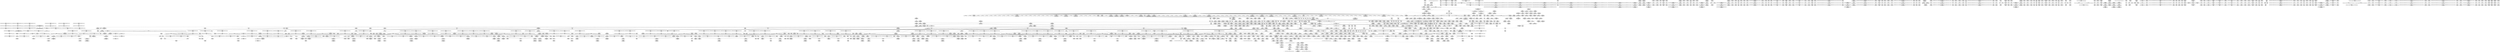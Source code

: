 digraph {
	CE0x51d3980 [shape=record,shape=Mrecord,label="{CE0x51d3980|task_sid:do.body5|*SummSink*}"]
	CE0x51c8090 [shape=record,shape=Mrecord,label="{CE0x51c8090|i64*_getelementptr_inbounds_(_11_x_i64_,_11_x_i64_*___llvm_gcov_ctr127,_i64_0,_i64_1)|*Constant*}"]
	CE0x5225de0 [shape=record,shape=Mrecord,label="{CE0x5225de0|rcu_read_lock:tmp7|include/linux/rcupdate.h,882}"]
	CE0x51effa0 [shape=record,shape=Mrecord,label="{CE0x51effa0|rcu_read_lock:tmp16|include/linux/rcupdate.h,882|*SummSource*}"]
	CE0x5230750 [shape=record,shape=Mrecord,label="{CE0x5230750|rcu_read_unlock:call|include/linux/rcupdate.h,933|*SummSource*}"]
	CE0x5212610 [shape=record,shape=Mrecord,label="{CE0x5212610|i1_true|*Constant*|*SummSource*}"]
	CE0x51e18c0 [shape=record,shape=Mrecord,label="{CE0x51e18c0|get_current:tmp1}"]
	CE0x51f6770 [shape=record,shape=Mrecord,label="{CE0x51f6770|COLLAPSED:_GCMRE___llvm_gcov_ctr133_internal_global_4_x_i64_zeroinitializer:_elem_0:default:}"]
	CE0x528e6d0 [shape=record,shape=Mrecord,label="{CE0x528e6d0|i64_ptrtoint_(i8*_blockaddress(_rcu_lock_acquire,_%__here)_to_i64)|*Constant*}"]
	CE0x5164db0 [shape=record,shape=Mrecord,label="{CE0x5164db0|i64**_getelementptr_inbounds_(_6_x_i64*_,_6_x_i64*_*___llvm_gcda_edge_table314,_i64_0,_i64_2)|*Constant*|*SummSource*}"]
	CE0x52b46e0 [shape=record,shape=Mrecord,label="{CE0x52b46e0|__preempt_count_add:tmp6|./arch/x86/include/asm/preempt.h,73|*SummSource*}"]
	CE0x52aa840 [shape=record,shape=Mrecord,label="{CE0x52aa840|__preempt_count_add:tmp}"]
	CE0x5172f60 [shape=record,shape=Mrecord,label="{CE0x5172f60|task_sid:task|Function::task_sid&Arg::task::}"]
	CE0x51c3970 [shape=record,shape=Mrecord,label="{CE0x51c3970|ipc_has_perm:security|security/selinux/hooks.c,5131|*SummSource*}"]
	CE0x5160a70 [shape=record,shape=Mrecord,label="{CE0x5160a70|GLOBAL:task_has_system|*Constant*|*SummSink*}"]
	CE0x51bcab0 [shape=record,shape=Mrecord,label="{CE0x51bcab0|rcu_read_unlock:if.then|*SummSink*}"]
	CE0x51d33f0 [shape=record,shape=Mrecord,label="{CE0x51d33f0|i64_4|*Constant*|*SummSource*}"]
	CE0x51e7570 [shape=record,shape=Mrecord,label="{CE0x51e7570|i64*_getelementptr_inbounds_(_11_x_i64_,_11_x_i64_*___llvm_gcov_ctr125,_i64_0,_i64_1)|*Constant*|*SummSink*}"]
	CE0x5170840 [shape=record,shape=Mrecord,label="{CE0x5170840|i8*_getelementptr_inbounds_(_25_x_i8_,_25_x_i8_*_.str3,_i32_0,_i32_0)|*Constant*|*SummSource*}"]
	CE0x51841d0 [shape=record,shape=Mrecord,label="{CE0x51841d0|task_has_system:tmp2}"]
	CE0x5208f60 [shape=record,shape=Mrecord,label="{CE0x5208f60|i64*_getelementptr_inbounds_(_4_x_i64_,_4_x_i64_*___llvm_gcov_ctr133,_i64_0,_i64_3)|*Constant*|*SummSource*}"]
	CE0x51ab050 [shape=record,shape=Mrecord,label="{CE0x51ab050|selinux_shm_shmctl:tmp15|security/selinux/hooks.c,5365|*SummSource*}"]
	CE0x5214d00 [shape=record,shape=Mrecord,label="{CE0x5214d00|current_sid:tmp13|security/selinux/hooks.c,218}"]
	CE0x5167160 [shape=record,shape=Mrecord,label="{CE0x5167160|_ret_i32_%call1,_!dbg_!27716|security/selinux/hooks.c,1594|*SummSource*}"]
	CE0x51f6310 [shape=record,shape=Mrecord,label="{CE0x51f6310|rcu_lock_release:tmp1|*SummSource*}"]
	CE0x527c240 [shape=record,shape=Mrecord,label="{CE0x527c240|__preempt_count_sub:tmp3|*SummSink*}"]
	CE0x5226140 [shape=record,shape=Mrecord,label="{CE0x5226140|rcu_read_lock:tmp7|include/linux/rcupdate.h,882|*SummSink*}"]
	CE0x5219810 [shape=record,shape=Mrecord,label="{CE0x5219810|current_sid:tmp15|security/selinux/hooks.c,218|*SummSink*}"]
	CE0x51d1a30 [shape=record,shape=Mrecord,label="{CE0x51d1a30|task_sid:tmp10|security/selinux/hooks.c,208|*SummSink*}"]
	CE0x51c15c0 [shape=record,shape=Mrecord,label="{CE0x51c15c0|i8*_getelementptr_inbounds_(_44_x_i8_,_44_x_i8_*_.str47,_i32_0,_i32_0)|*Constant*|*SummSource*}"]
	CE0x5282200 [shape=record,shape=Mrecord,label="{CE0x5282200|i64*_getelementptr_inbounds_(_4_x_i64_,_4_x_i64_*___llvm_gcov_ctr134,_i64_0,_i64_1)|*Constant*|*SummSource*}"]
	CE0x51710c0 [shape=record,shape=Mrecord,label="{CE0x51710c0|%struct.common_audit_data*_null|*Constant*|*SummSource*}"]
	CE0x51d63a0 [shape=record,shape=Mrecord,label="{CE0x51d63a0|current_sid:tmp3}"]
	CE0x5175b10 [shape=record,shape=Mrecord,label="{CE0x5175b10|_call_void___llvm_gcov_indirect_counter_increment(i32*___llvm_gcov_global_state_pred315,_i64**_getelementptr_inbounds_(_6_x_i64*_,_6_x_i64*_*___llvm_gcda_edge_table314,_i64_0,_i64_4)),_!dbg_!27723|security/selinux/hooks.c,5356|*SummSource*}"]
	CE0x52270c0 [shape=record,shape=Mrecord,label="{CE0x52270c0|_ret_void,_!dbg_!27717|include/linux/rcupdate.h,240|*SummSource*}"]
	CE0x5210db0 [shape=record,shape=Mrecord,label="{CE0x5210db0|rcu_read_unlock:tmp14|include/linux/rcupdate.h,933|*SummSource*}"]
	CE0x5187cf0 [shape=record,shape=Mrecord,label="{CE0x5187cf0|_call_void_rcu_read_lock()_#10,_!dbg_!27712|security/selinux/hooks.c,207|*SummSink*}"]
	CE0x5216c70 [shape=record,shape=Mrecord,label="{CE0x5216c70|cred_sid:tmp|*SummSource*}"]
	CE0x51d8cd0 [shape=record,shape=Mrecord,label="{CE0x51d8cd0|rcu_read_lock:tmp6|include/linux/rcupdate.h,882}"]
	CE0x521dff0 [shape=record,shape=Mrecord,label="{CE0x521dff0|current_sid:tmp24|security/selinux/hooks.c,220}"]
	CE0x528f570 [shape=record,shape=Mrecord,label="{CE0x528f570|i64_1|*Constant*}"]
	CE0x51ec820 [shape=record,shape=Mrecord,label="{CE0x51ec820|i64*_getelementptr_inbounds_(_13_x_i64_,_13_x_i64_*___llvm_gcov_ctr126,_i64_0,_i64_1)|*Constant*|*SummSource*}"]
	CE0x5229860 [shape=record,shape=Mrecord,label="{CE0x5229860|i32_0|*Constant*}"]
	CE0x52781d0 [shape=record,shape=Mrecord,label="{CE0x52781d0|i64*_getelementptr_inbounds_(_4_x_i64_,_4_x_i64_*___llvm_gcov_ctr128,_i64_0,_i64_3)|*Constant*|*SummSink*}"]
	CE0x51cc4b0 [shape=record,shape=Mrecord,label="{CE0x51cc4b0|avc_has_perm:tclass|Function::avc_has_perm&Arg::tclass::}"]
	CE0x5c9c0b0 [shape=record,shape=Mrecord,label="{CE0x5c9c0b0|i64**_getelementptr_inbounds_(_6_x_i64*_,_6_x_i64*_*___llvm_gcda_edge_table314,_i64_0,_i64_1)|*Constant*|*SummSink*}"]
	CE0x52253e0 [shape=record,shape=Mrecord,label="{CE0x52253e0|rcu_read_lock:land.lhs.true|*SummSource*}"]
	CE0x51bea70 [shape=record,shape=Mrecord,label="{CE0x51bea70|__preempt_count_add:do.body}"]
	CE0x5277ec0 [shape=record,shape=Mrecord,label="{CE0x5277ec0|i64*_getelementptr_inbounds_(_4_x_i64_,_4_x_i64_*___llvm_gcov_ctr133,_i64_0,_i64_0)|*Constant*|*SummSource*}"]
	CE0x51ba500 [shape=record,shape=Mrecord,label="{CE0x51ba500|cred_sid:bb|*SummSource*}"]
	CE0x51fd280 [shape=record,shape=Mrecord,label="{CE0x51fd280|rcu_lock_acquire:tmp2|*SummSink*}"]
	CE0x51acd90 [shape=record,shape=Mrecord,label="{CE0x51acd90|80:_i32,_112:_i8*,_:_CRE_10,11_}"]
	CE0x521c3f0 [shape=record,shape=Mrecord,label="{CE0x521c3f0|current_sid:tmp23|security/selinux/hooks.c,218}"]
	CE0x51e5ff0 [shape=record,shape=Mrecord,label="{CE0x51e5ff0|GLOBAL:rcu_lock_acquire|*Constant*|*SummSink*}"]
	CE0x51cb3c0 [shape=record,shape=Mrecord,label="{CE0x51cb3c0|ipc_has_perm:sclass|security/selinux/hooks.c,5136|*SummSource*}"]
	CE0x51fcff0 [shape=record,shape=Mrecord,label="{CE0x51fcff0|rcu_read_unlock:tmp13|include/linux/rcupdate.h,933|*SummSink*}"]
	CE0x51c89a0 [shape=record,shape=Mrecord,label="{CE0x51c89a0|i64*_getelementptr_inbounds_(_13_x_i64_,_13_x_i64_*___llvm_gcov_ctr126,_i64_0,_i64_8)|*Constant*}"]
	CE0x521fb30 [shape=record,shape=Mrecord,label="{CE0x521fb30|current_sid:tmp20|security/selinux/hooks.c,218}"]
	CE0x522ff60 [shape=record,shape=Mrecord,label="{CE0x522ff60|rcu_read_lock:tmp13|include/linux/rcupdate.h,882}"]
	CE0x52144c0 [shape=record,shape=Mrecord,label="{CE0x52144c0|current_sid:if.then|*SummSink*}"]
	CE0x52282b0 [shape=record,shape=Mrecord,label="{CE0x52282b0|_call_void_rcu_lock_acquire(%struct.lockdep_map*_rcu_lock_map)_#10,_!dbg_!27711|include/linux/rcupdate.h,881|*SummSource*}"]
	CE0x52259b0 [shape=record,shape=Mrecord,label="{CE0x52259b0|_call_void_mcount()_#3|*SummSource*}"]
	CE0x51f54a0 [shape=record,shape=Mrecord,label="{CE0x51f54a0|rcu_lock_acquire:tmp1}"]
	CE0x518bac0 [shape=record,shape=Mrecord,label="{CE0x518bac0|rcu_read_unlock:tmp15|include/linux/rcupdate.h,933|*SummSink*}"]
	CE0x51cbc70 [shape=record,shape=Mrecord,label="{CE0x51cbc70|ipc_has_perm:call2|security/selinux/hooks.c,5136|*SummSource*}"]
	CE0x51fa570 [shape=record,shape=Mrecord,label="{CE0x51fa570|rcu_read_unlock:tmp4|include/linux/rcupdate.h,933|*SummSink*}"]
	CE0x516faa0 [shape=record,shape=Mrecord,label="{CE0x516faa0|i8_1|*Constant*|*SummSink*}"]
	CE0x51ddee0 [shape=record,shape=Mrecord,label="{CE0x51ddee0|current_sid:tmp1|*SummSource*}"]
	CE0x518bc30 [shape=record,shape=Mrecord,label="{CE0x518bc30|rcu_read_unlock:tmp16|include/linux/rcupdate.h,933}"]
	CE0x522aee0 [shape=record,shape=Mrecord,label="{CE0x522aee0|_ret_void,_!dbg_!27717|include/linux/rcupdate.h,419}"]
	CE0x51bfee0 [shape=record,shape=Mrecord,label="{CE0x51bfee0|rcu_read_unlock:land.lhs.true|*SummSource*}"]
	CE0x517b3b0 [shape=record,shape=Mrecord,label="{CE0x517b3b0|i32_208|*Constant*|*SummSink*}"]
	CE0x52b29c0 [shape=record,shape=Mrecord,label="{CE0x52b29c0|__rcu_read_unlock:do.end}"]
	CE0x51ce3f0 [shape=record,shape=Mrecord,label="{CE0x51ce3f0|i64*_getelementptr_inbounds_(_13_x_i64_,_13_x_i64_*___llvm_gcov_ctr126,_i64_0,_i64_0)|*Constant*|*SummSink*}"]
	CE0x51c4db0 [shape=record,shape=Mrecord,label="{CE0x51c4db0|cred_sid:tmp3}"]
	CE0x528c8a0 [shape=record,shape=Mrecord,label="{CE0x528c8a0|_call_void_mcount()_#3|*SummSource*}"]
	CE0x5273f20 [shape=record,shape=Mrecord,label="{CE0x5273f20|_call_void___rcu_read_unlock()_#10,_!dbg_!27734|include/linux/rcupdate.h,937|*SummSource*}"]
	CE0x5182350 [shape=record,shape=Mrecord,label="{CE0x5182350|_call_void_mcount()_#3|*SummSink*}"]
	CE0x5204220 [shape=record,shape=Mrecord,label="{CE0x5204220|_call_void_rcu_lock_release(%struct.lockdep_map*_rcu_lock_map)_#10,_!dbg_!27733|include/linux/rcupdate.h,935|*SummSource*}"]
	CE0x51df8d0 [shape=record,shape=Mrecord,label="{CE0x51df8d0|_ret_%struct.task_struct*_%tmp4,_!dbg_!27714|./arch/x86/include/asm/current.h,14}"]
	CE0x5169c70 [shape=record,shape=Mrecord,label="{CE0x5169c70|__llvm_gcov_indirect_counter_increment:tmp3}"]
	CE0x52937d0 [shape=record,shape=Mrecord,label="{CE0x52937d0|__preempt_count_add:tmp5|./arch/x86/include/asm/preempt.h,72|*SummSource*}"]
	CE0x5163f60 [shape=record,shape=Mrecord,label="{CE0x5163f60|i64*_getelementptr_inbounds_(_2_x_i64_,_2_x_i64_*___llvm_gcov_ctr159,_i64_0,_i64_0)|*Constant*}"]
	CE0x528c910 [shape=record,shape=Mrecord,label="{CE0x528c910|_call_void_mcount()_#3|*SummSink*}"]
	CE0x5166290 [shape=record,shape=Mrecord,label="{CE0x5166290|selinux_shm_shmctl:sw.bb|*SummSink*}"]
	CE0x51c4f00 [shape=record,shape=Mrecord,label="{CE0x51c4f00|cred_sid:tmp3|*SummSource*}"]
	CE0x5211ee0 [shape=record,shape=Mrecord,label="{CE0x5211ee0|rcu_read_unlock:tmp10|include/linux/rcupdate.h,933|*SummSink*}"]
	CE0x51da660 [shape=record,shape=Mrecord,label="{CE0x51da660|i64_2|*Constant*|*SummSource*}"]
	CE0x51f88f0 [shape=record,shape=Mrecord,label="{CE0x51f88f0|0:_i8,_:_GCMR_rcu_read_unlock.__warned_internal_global_i8_0,_section_.data.unlikely_,_align_1:_elem_0:default:}"]
	CE0x5186f30 [shape=record,shape=Mrecord,label="{CE0x5186f30|__rcu_read_lock:entry|*SummSink*}"]
	CE0x51e4140 [shape=record,shape=Mrecord,label="{CE0x51e4140|ipc_has_perm:tmp6|*LoadInst*|security/selinux/hooks.c,5134}"]
	CE0x5275d90 [shape=record,shape=Mrecord,label="{CE0x5275d90|rcu_lock_acquire:tmp2}"]
	CE0x5291b00 [shape=record,shape=Mrecord,label="{CE0x5291b00|__preempt_count_add:tmp2|*SummSource*}"]
	CE0x51ee860 [shape=record,shape=Mrecord,label="{CE0x51ee860|rcu_read_unlock:tobool1|include/linux/rcupdate.h,933}"]
	CE0x51ed520 [shape=record,shape=Mrecord,label="{CE0x51ed520|get_current:tmp1|*SummSink*}"]
	CE0x51755d0 [shape=record,shape=Mrecord,label="{CE0x51755d0|selinux_shm_shmctl:tmp7|security/selinux/hooks.c,5352|*SummSource*}"]
	CE0x527d2f0 [shape=record,shape=Mrecord,label="{CE0x527d2f0|rcu_lock_acquire:tmp6|*SummSink*}"]
	CE0x518b830 [shape=record,shape=Mrecord,label="{CE0x518b830|i32_11|*Constant*}"]
	CE0x51ccda0 [shape=record,shape=Mrecord,label="{CE0x51ccda0|task_sid:land.lhs.true2}"]
	CE0x51c9b90 [shape=record,shape=Mrecord,label="{CE0x51c9b90|ipc_has_perm:tmp|*SummSink*}"]
	CE0x6ca0580 [shape=record,shape=Mrecord,label="{CE0x6ca0580|i32_0|*Constant*}"]
	CE0x521fa50 [shape=record,shape=Mrecord,label="{CE0x521fa50|i64*_getelementptr_inbounds_(_11_x_i64_,_11_x_i64_*___llvm_gcov_ctr125,_i64_0,_i64_10)|*Constant*|*SummSink*}"]
	CE0x5282080 [shape=record,shape=Mrecord,label="{CE0x5282080|__preempt_count_sub:sub|./arch/x86/include/asm/preempt.h,77}"]
	CE0x5226800 [shape=record,shape=Mrecord,label="{CE0x5226800|rcu_read_lock:if.end}"]
	CE0x51f41b0 [shape=record,shape=Mrecord,label="{CE0x51f41b0|rcu_read_unlock:do.end|*SummSource*}"]
	CE0x52041b0 [shape=record,shape=Mrecord,label="{CE0x52041b0|_call_void_rcu_lock_release(%struct.lockdep_map*_rcu_lock_map)_#10,_!dbg_!27733|include/linux/rcupdate.h,935}"]
	CE0x51aa5b0 [shape=record,shape=Mrecord,label="{CE0x51aa5b0|i64*_getelementptr_inbounds_(_18_x_i64_,_18_x_i64_*___llvm_gcov_ctr313,_i64_0,_i64_16)|*Constant*}"]
	CE0x51fa950 [shape=record,shape=Mrecord,label="{CE0x51fa950|_call_void_asm_sideeffect_,_memory_,_dirflag_,_fpsr_,_flags_()_#3,_!dbg_!27714,_!srcloc_!27715|include/linux/rcupdate.h,239|*SummSink*}"]
	CE0x51ab8b0 [shape=record,shape=Mrecord,label="{CE0x51ab8b0|selinux_shm_shmctl:shm_perm|security/selinux/hooks.c,5365|*SummSource*}"]
	CE0x51db840 [shape=record,shape=Mrecord,label="{CE0x51db840|task_sid:tobool|security/selinux/hooks.c,208|*SummSink*}"]
	CE0x5152630 [shape=record,shape=Mrecord,label="{CE0x5152630|_ret_i32_%call7,_!dbg_!27749|security/selinux/hooks.c,210}"]
	CE0x5189650 [shape=record,shape=Mrecord,label="{CE0x5189650|cred_sid:tmp2|*SummSource*}"]
	CE0x51ec8d0 [shape=record,shape=Mrecord,label="{CE0x51ec8d0|i32_0|*Constant*}"]
	CE0x5274d30 [shape=record,shape=Mrecord,label="{CE0x5274d30|_ret_void,_!dbg_!27717|include/linux/rcupdate.h,245|*SummSource*}"]
	CE0x5168b50 [shape=record,shape=Mrecord,label="{CE0x5168b50|selinux_shm_shmctl:sw.bb3}"]
	CE0x51874f0 [shape=record,shape=Mrecord,label="{CE0x51874f0|i64_2|*Constant*|*SummSink*}"]
	CE0x5171400 [shape=record,shape=Mrecord,label="{CE0x5171400|_ret_i32_%retval.0,_!dbg_!27728|security/selinux/avc.c,775}"]
	CE0x5227900 [shape=record,shape=Mrecord,label="{CE0x5227900|rcu_read_lock:if.then}"]
	CE0x51cb850 [shape=record,shape=Mrecord,label="{CE0x51cb850|ipc_has_perm:tmp8|security/selinux/hooks.c,5136|*SummSource*}"]
	CE0x51e8ae0 [shape=record,shape=Mrecord,label="{CE0x51e8ae0|task_sid:if.end}"]
	CE0x51b0880 [shape=record,shape=Mrecord,label="{CE0x51b0880|80:_i32,_112:_i8*,_:_CRE_52,53_}"]
	CE0x51e7f00 [shape=record,shape=Mrecord,label="{CE0x51e7f00|cred_sid:security|security/selinux/hooks.c,196|*SummSource*}"]
	CE0x5276550 [shape=record,shape=Mrecord,label="{CE0x5276550|rcu_lock_acquire:tmp5|include/linux/rcupdate.h,418|*SummSource*}"]
	CE0x51b17f0 [shape=record,shape=Mrecord,label="{CE0x51b17f0|80:_i32,_112:_i8*,_:_CRE_65,66_}"]
	CE0x5185850 [shape=record,shape=Mrecord,label="{CE0x5185850|selinux_shm_shmctl:tmp11|security/selinux/hooks.c,5359|*SummSink*}"]
	CE0x51caa80 [shape=record,shape=Mrecord,label="{CE0x51caa80|get_current:tmp|*SummSource*}"]
	CE0x5167f20 [shape=record,shape=Mrecord,label="{CE0x5167f20|selinux_shm_shmctl:tmp2|security/selinux/hooks.c,5346|*SummSink*}"]
	CE0x51e25f0 [shape=record,shape=Mrecord,label="{CE0x51e25f0|task_sid:tmp21|security/selinux/hooks.c,208|*SummSource*}"]
	CE0x51fbb90 [shape=record,shape=Mrecord,label="{CE0x51fbb90|__preempt_count_add:val|Function::__preempt_count_add&Arg::val::|*SummSink*}"]
	CE0x51b8e50 [shape=record,shape=Mrecord,label="{CE0x51b8e50|rcu_read_lock:tmp20|include/linux/rcupdate.h,882|*SummSink*}"]
	CE0x51721c0 [shape=record,shape=Mrecord,label="{CE0x51721c0|ipc_has_perm:tmp2}"]
	CE0x51b46a0 [shape=record,shape=Mrecord,label="{CE0x51b46a0|80:_i32,_112:_i8*,_:_CRE_200,208_|*MultipleSource*|Function::selinux_shm_shmctl&Arg::shp::|security/selinux/hooks.c,5365}"]
	CE0x51ab590 [shape=record,shape=Mrecord,label="{CE0x51ab590|selinux_shm_shmctl:shp|Function::selinux_shm_shmctl&Arg::shp::}"]
	CE0x51de0e0 [shape=record,shape=Mrecord,label="{CE0x51de0e0|i64*_getelementptr_inbounds_(_11_x_i64_,_11_x_i64_*___llvm_gcov_ctr125,_i64_0,_i64_1)|*Constant*}"]
	CE0x51d5cb0 [shape=record,shape=Mrecord,label="{CE0x51d5cb0|task_sid:tmp2}"]
	CE0x521bef0 [shape=record,shape=Mrecord,label="{CE0x521bef0|rcu_read_lock:tmp3|*SummSource*}"]
	CE0x5282e30 [shape=record,shape=Mrecord,label="{CE0x5282e30|rcu_lock_acquire:bb}"]
	CE0x52061c0 [shape=record,shape=Mrecord,label="{CE0x52061c0|task_sid:tmp23|security/selinux/hooks.c,208}"]
	CE0x52058e0 [shape=record,shape=Mrecord,label="{CE0x52058e0|i8*_getelementptr_inbounds_(_41_x_i8_,_41_x_i8_*_.str44,_i32_0,_i32_0)|*Constant*}"]
	CE0x528fa80 [shape=record,shape=Mrecord,label="{CE0x528fa80|i64*_getelementptr_inbounds_(_4_x_i64_,_4_x_i64_*___llvm_gcov_ctr129,_i64_0,_i64_1)|*Constant*}"]
	CE0x5168020 [shape=record,shape=Mrecord,label="{CE0x5168020|selinux_shm_shmctl:tmp3|security/selinux/hooks.c,5346}"]
	CE0x5174ab0 [shape=record,shape=Mrecord,label="{CE0x5174ab0|i64*_null|*Constant*|*SummSource*}"]
	CE0x5167050 [shape=record,shape=Mrecord,label="{CE0x5167050|selinux_shm_shmctl:sw.bb3|*SummSink*}"]
	CE0x51aabb0 [shape=record,shape=Mrecord,label="{CE0x51aabb0|selinux_shm_shmctl:shm_perm|security/selinux/hooks.c,5365}"]
	CE0x5275fa0 [shape=record,shape=Mrecord,label="{CE0x5275fa0|__rcu_read_unlock:bb}"]
	CE0x5273d70 [shape=record,shape=Mrecord,label="{CE0x5273d70|_ret_void,_!dbg_!27717|include/linux/rcupdate.h,424|*SummSink*}"]
	CE0x51b6560 [shape=record,shape=Mrecord,label="{CE0x51b6560|GLOBAL:ipc_has_perm|*Constant*|*SummSink*}"]
	CE0x51c1550 [shape=record,shape=Mrecord,label="{CE0x51c1550|i8*_getelementptr_inbounds_(_44_x_i8_,_44_x_i8_*_.str47,_i32_0,_i32_0)|*Constant*}"]
	CE0x51e81a0 [shape=record,shape=Mrecord,label="{CE0x51e81a0|task_sid:tmp3}"]
	CE0x51ba9d0 [shape=record,shape=Mrecord,label="{CE0x51ba9d0|__preempt_count_add:entry|*SummSource*}"]
	CE0x5176620 [shape=record,shape=Mrecord,label="{CE0x5176620|selinux_shm_shmctl:bb}"]
	CE0x5171130 [shape=record,shape=Mrecord,label="{CE0x5171130|%struct.common_audit_data*_null|*Constant*|*SummSink*}"]
	CE0x5207600 [shape=record,shape=Mrecord,label="{CE0x5207600|i64*_getelementptr_inbounds_(_13_x_i64_,_13_x_i64_*___llvm_gcov_ctr126,_i64_0,_i64_11)|*Constant*|*SummSource*}"]
	CE0x51df980 [shape=record,shape=Mrecord,label="{CE0x51df980|i32_78|*Constant*|*SummSource*}"]
	CE0x521ba60 [shape=record,shape=Mrecord,label="{CE0x521ba60|i8*_getelementptr_inbounds_(_45_x_i8_,_45_x_i8_*_.str12,_i32_0,_i32_0)|*Constant*|*SummSource*}"]
	CE0x51b6e00 [shape=record,shape=Mrecord,label="{CE0x51b6e00|ipc_has_perm:perms|Function::ipc_has_perm&Arg::perms::|*SummSource*}"]
	CE0x51dbbd0 [shape=record,shape=Mrecord,label="{CE0x51dbbd0|current_sid:tmp5|security/selinux/hooks.c,218}"]
	CE0x51bf7f0 [shape=record,shape=Mrecord,label="{CE0x51bf7f0|rcu_read_unlock:tmp}"]
	CE0x51e8420 [shape=record,shape=Mrecord,label="{CE0x51e8420|_call_void_mcount()_#3}"]
	CE0x6430390 [shape=record,shape=Mrecord,label="{CE0x6430390|selinux_shm_shmctl:sw.bb5|*SummSink*}"]
	CE0x51d51e0 [shape=record,shape=Mrecord,label="{CE0x51d51e0|i64_7|*Constant*}"]
	CE0x51b1590 [shape=record,shape=Mrecord,label="{CE0x51b1590|80:_i32,_112:_i8*,_:_CRE_63,64_}"]
	CE0x520ce00 [shape=record,shape=Mrecord,label="{CE0x520ce00|GLOBAL:cred_sid|*Constant*}"]
	CE0x518f190 [shape=record,shape=Mrecord,label="{CE0x518f190|i32_512|*Constant*|*SummSource*}"]
	CE0x52069f0 [shape=record,shape=Mrecord,label="{CE0x52069f0|task_sid:tmp23|security/selinux/hooks.c,208|*SummSource*}"]
	CE0x51bc410 [shape=record,shape=Mrecord,label="{CE0x51bc410|rcu_read_unlock:call|include/linux/rcupdate.h,933}"]
	CE0x5280d90 [shape=record,shape=Mrecord,label="{CE0x5280d90|__preempt_count_sub:tmp7|./arch/x86/include/asm/preempt.h,78|*SummSource*}"]
	CE0x52bf8f0 [shape=record,shape=Mrecord,label="{CE0x52bf8f0|__preempt_count_sub:tmp4|./arch/x86/include/asm/preempt.h,77}"]
	CE0x51c5070 [shape=record,shape=Mrecord,label="{CE0x51c5070|_call_void_mcount()_#3}"]
	CE0x51edaf0 [shape=record,shape=Mrecord,label="{CE0x51edaf0|i16_3|*Constant*}"]
	CE0x516fba0 [shape=record,shape=Mrecord,label="{CE0x516fba0|_call_void_lockdep_rcu_suspicious(i8*_getelementptr_inbounds_(_25_x_i8_,_25_x_i8_*_.str3,_i32_0,_i32_0),_i32_208,_i8*_getelementptr_inbounds_(_41_x_i8_,_41_x_i8_*_.str44,_i32_0,_i32_0))_#10,_!dbg_!27732|security/selinux/hooks.c,208}"]
	CE0x52277f0 [shape=record,shape=Mrecord,label="{CE0x52277f0|rcu_read_lock:bb|*SummSink*}"]
	CE0x51fb170 [shape=record,shape=Mrecord,label="{CE0x51fb170|_call_void___preempt_count_add(i32_1)_#10,_!dbg_!27711|include/linux/rcupdate.h,239}"]
	CE0x52a2860 [shape=record,shape=Mrecord,label="{CE0x52a2860|_call_void_lock_release(%struct.lockdep_map*_%map,_i32_1,_i64_ptrtoint_(i8*_blockaddress(_rcu_lock_release,_%__here)_to_i64))_#10,_!dbg_!27716|include/linux/rcupdate.h,423}"]
	CE0x51d90e0 [shape=record,shape=Mrecord,label="{CE0x51d90e0|i64_6|*Constant*}"]
	CE0x516cce0 [shape=record,shape=Mrecord,label="{CE0x516cce0|__llvm_gcov_indirect_counter_increment:tmp6|*SummSource*}"]
	CE0x51eabf0 [shape=record,shape=Mrecord,label="{CE0x51eabf0|ipc_has_perm:type|security/selinux/hooks.c,5133}"]
	CE0x51ceb20 [shape=record,shape=Mrecord,label="{CE0x51ceb20|task_has_system:call1|security/selinux/hooks.c,1594|*SummSink*}"]
	CE0x5206850 [shape=record,shape=Mrecord,label="{CE0x5206850|task_sid:tmp24|security/selinux/hooks.c,208}"]
	CE0x51879a0 [shape=record,shape=Mrecord,label="{CE0x51879a0|i64_2|*Constant*}"]
	CE0x51680f0 [shape=record,shape=Mrecord,label="{CE0x51680f0|GLOBAL:__llvm_gcov_global_state_pred315|Global_var:__llvm_gcov_global_state_pred315|*SummSink*}"]
	CE0x5186ec0 [shape=record,shape=Mrecord,label="{CE0x5186ec0|__rcu_read_lock:entry|*SummSource*}"]
	CE0x51c62d0 [shape=record,shape=Mrecord,label="{CE0x51c62d0|ipc_has_perm:sid1|security/selinux/hooks.c,5136}"]
	CE0x5227780 [shape=record,shape=Mrecord,label="{CE0x5227780|rcu_read_lock:bb|*SummSource*}"]
	CE0x51d9a20 [shape=record,shape=Mrecord,label="{CE0x51d9a20|task_has_system:call|security/selinux/hooks.c,1592|*SummSink*}"]
	CE0x52c6d30 [shape=record,shape=Mrecord,label="{CE0x52c6d30|__preempt_count_sub:bb|*SummSource*}"]
	CE0x5165200 [shape=record,shape=Mrecord,label="{CE0x5165200|task_has_system:tmp2|*SummSink*}"]
	CE0x51b8980 [shape=record,shape=Mrecord,label="{CE0x51b8980|rcu_read_lock:tmp19|include/linux/rcupdate.h,882|*SummSource*}"]
	CE0x52128d0 [shape=record,shape=Mrecord,label="{CE0x52128d0|i64_0|*Constant*}"]
	CE0x5175dd0 [shape=record,shape=Mrecord,label="{CE0x5175dd0|i64_1|*Constant*}"]
	CE0x520ddc0 [shape=record,shape=Mrecord,label="{CE0x520ddc0|cred_sid:cred|Function::cred_sid&Arg::cred::|*SummSource*}"]
	CE0x51e99a0 [shape=record,shape=Mrecord,label="{CE0x51e99a0|task_sid:tobool4|security/selinux/hooks.c,208}"]
	CE0x51bce20 [shape=record,shape=Mrecord,label="{CE0x51bce20|__rcu_read_lock:tmp5|include/linux/rcupdate.h,239|*SummSource*}"]
	CE0x51b3680 [shape=record,shape=Mrecord,label="{CE0x51b3680|80:_i32,_112:_i8*,_:_CRE_136,144_|*MultipleSource*|Function::selinux_shm_shmctl&Arg::shp::|security/selinux/hooks.c,5365}"]
	CE0x51e5150 [shape=record,shape=Mrecord,label="{CE0x51e5150|ipc_has_perm:ad|security/selinux/hooks.c, 5128}"]
	CE0x51867a0 [shape=record,shape=Mrecord,label="{CE0x51867a0|task_sid:tmp11|security/selinux/hooks.c,208|*SummSource*}"]
	CE0x5295fc0 [shape=record,shape=Mrecord,label="{CE0x5295fc0|rcu_lock_release:tmp3|*SummSource*}"]
	CE0x521bad0 [shape=record,shape=Mrecord,label="{CE0x521bad0|i8*_getelementptr_inbounds_(_45_x_i8_,_45_x_i8_*_.str12,_i32_0,_i32_0)|*Constant*|*SummSink*}"]
	CE0x51d8460 [shape=record,shape=Mrecord,label="{CE0x51d8460|GLOBAL:__rcu_read_lock|*Constant*|*SummSource*}"]
	CE0x5171280 [shape=record,shape=Mrecord,label="{CE0x5171280|avc_has_perm:auditdata|Function::avc_has_perm&Arg::auditdata::|*SummSink*}"]
	CE0x51f6470 [shape=record,shape=Mrecord,label="{CE0x51f6470|rcu_lock_acquire:tmp}"]
	CE0x51dda60 [shape=record,shape=Mrecord,label="{CE0x51dda60|current_sid:entry|*SummSource*}"]
	CE0x51b6750 [shape=record,shape=Mrecord,label="{CE0x51b6750|ipc_has_perm:entry|*SummSource*}"]
	CE0x51d6020 [shape=record,shape=Mrecord,label="{CE0x51d6020|current_sid:tmp2|*SummSource*}"]
	CE0x529a100 [shape=record,shape=Mrecord,label="{CE0x529a100|rcu_lock_release:tmp1|*SummSink*}"]
	CE0x528be90 [shape=record,shape=Mrecord,label="{CE0x528be90|rcu_lock_release:indirectgoto}"]
	CE0x51b5290 [shape=record,shape=Mrecord,label="{CE0x51b5290|selinux_shm_shmctl:retval.0|*SummSink*}"]
	CE0x52c0240 [shape=record,shape=Mrecord,label="{CE0x52c0240|_call_void_mcount()_#3}"]
	CE0x51adda0 [shape=record,shape=Mrecord,label="{CE0x51adda0|80:_i32,_112:_i8*,_:_CRE_30,31_}"]
	CE0x5218380 [shape=record,shape=Mrecord,label="{CE0x5218380|GLOBAL:rcu_lock_acquire|*Constant*|*SummSource*}"]
	CE0x51ee270 [shape=record,shape=Mrecord,label="{CE0x51ee270|avc_has_perm:tclass|Function::avc_has_perm&Arg::tclass::|*SummSink*}"]
	CE0x51af420 [shape=record,shape=Mrecord,label="{CE0x51af420|ipc_has_perm:tmp}"]
	CE0x51fa1f0 [shape=record,shape=Mrecord,label="{CE0x51fa1f0|_call_void_asm_addl_$1,_%gs:$0_,_*m,ri,*m,_dirflag_,_fpsr_,_flags_(i32*___preempt_count,_i32_%val,_i32*___preempt_count)_#3,_!dbg_!27714,_!srcloc_!27717|./arch/x86/include/asm/preempt.h,72}"]
	CE0x5182950 [shape=record,shape=Mrecord,label="{CE0x5182950|__llvm_gcov_indirect_counter_increment:tmp5|*SummSource*}"]
	CE0x51e95f0 [shape=record,shape=Mrecord,label="{CE0x51e95f0|GLOBAL:__llvm_gcov_ctr125|Global_var:__llvm_gcov_ctr125}"]
	CE0x5216140 [shape=record,shape=Mrecord,label="{CE0x5216140|current_sid:tmp8|security/selinux/hooks.c,218|*SummSource*}"]
	CE0x528f6f0 [shape=record,shape=Mrecord,label="{CE0x528f6f0|i64*_getelementptr_inbounds_(_4_x_i64_,_4_x_i64_*___llvm_gcov_ctr134,_i64_0,_i64_0)|*Constant*}"]
	CE0x51be870 [shape=record,shape=Mrecord,label="{CE0x51be870|__rcu_read_unlock:tmp6|include/linux/rcupdate.h,245|*SummSink*}"]
	CE0x51f7f60 [shape=record,shape=Mrecord,label="{CE0x51f7f60|__preempt_count_sub:sub|./arch/x86/include/asm/preempt.h,77|*SummSink*}"]
	CE0x51ddd30 [shape=record,shape=Mrecord,label="{CE0x51ddd30|_ret_i32_%tmp24,_!dbg_!27742|security/selinux/hooks.c,220|*SummSource*}"]
	CE0x52123c0 [shape=record,shape=Mrecord,label="{CE0x52123c0|i1_true|*Constant*}"]
	CE0x51b5c70 [shape=record,shape=Mrecord,label="{CE0x51b5c70|i64*_getelementptr_inbounds_(_18_x_i64_,_18_x_i64_*___llvm_gcov_ctr313,_i64_0,_i64_17)|*Constant*|*SummSource*}"]
	CE0x51db8d0 [shape=record,shape=Mrecord,label="{CE0x51db8d0|i64_3|*Constant*}"]
	CE0x520f690 [shape=record,shape=Mrecord,label="{CE0x520f690|current_sid:do.body|*SummSource*}"]
	CE0x51c8460 [shape=record,shape=Mrecord,label="{CE0x51c8460|task_sid:tmp15|security/selinux/hooks.c,208|*SummSource*}"]
	CE0x51b1a50 [shape=record,shape=Mrecord,label="{CE0x51b1a50|80:_i32,_112:_i8*,_:_CRE_67,68_}"]
	CE0x51b29d0 [shape=record,shape=Mrecord,label="{CE0x51b29d0|80:_i32,_112:_i8*,_:_CRE_92,96_|*MultipleSource*|Function::selinux_shm_shmctl&Arg::shp::|security/selinux/hooks.c,5365}"]
	CE0x51d9150 [shape=record,shape=Mrecord,label="{CE0x51d9150|i64_6|*Constant*|*SummSource*}"]
	CE0x52269c0 [shape=record,shape=Mrecord,label="{CE0x52269c0|rcu_read_lock:if.end|*SummSink*}"]
	CE0x518e980 [shape=record,shape=Mrecord,label="{CE0x518e980|i32_8|*Constant*|*SummSink*}"]
	CE0x522d6d0 [shape=record,shape=Mrecord,label="{CE0x522d6d0|rcu_read_lock:tmp8|include/linux/rcupdate.h,882|*SummSink*}"]
	CE0x51b60f0 [shape=record,shape=Mrecord,label="{CE0x51b60f0|selinux_shm_shmctl:tmp17|security/selinux/hooks.c,5367}"]
	CE0x5188490 [shape=record,shape=Mrecord,label="{CE0x5188490|task_sid:if.then|*SummSource*}"]
	CE0x51d8bc0 [shape=record,shape=Mrecord,label="{CE0x51d8bc0|rcu_read_lock:tmp5|include/linux/rcupdate.h,882|*SummSource*}"]
	CE0x5179cb0 [shape=record,shape=Mrecord,label="{CE0x5179cb0|__llvm_gcov_indirect_counter_increment:counters|Function::__llvm_gcov_indirect_counter_increment&Arg::counters::|*SummSource*}"]
	CE0x52288b0 [shape=record,shape=Mrecord,label="{CE0x52288b0|rcu_read_lock:do.end}"]
	CE0x5151f80 [shape=record,shape=Mrecord,label="{CE0x5151f80|i64*_getelementptr_inbounds_(_18_x_i64_,_18_x_i64_*___llvm_gcov_ctr313,_i64_0,_i64_10)|*Constant*}"]
	CE0x5292910 [shape=record,shape=Mrecord,label="{CE0x5292910|get_current:tmp3}"]
	CE0x518dcb0 [shape=record,shape=Mrecord,label="{CE0x518dcb0|selinux_shm_shmctl:tmp12|security/selinux/hooks.c,5362|*SummSource*}"]
	CE0x5225a20 [shape=record,shape=Mrecord,label="{CE0x5225a20|_call_void_mcount()_#3|*SummSink*}"]
	CE0x5290d60 [shape=record,shape=Mrecord,label="{CE0x5290d60|GLOBAL:__preempt_count|Global_var:__preempt_count}"]
	CE0x52906c0 [shape=record,shape=Mrecord,label="{CE0x52906c0|__preempt_count_sub:val|Function::__preempt_count_sub&Arg::val::|*SummSource*}"]
	CE0x5226f00 [shape=record,shape=Mrecord,label="{CE0x5226f00|_ret_void,_!dbg_!27717|include/linux/rcupdate.h,240}"]
	CE0x51748a0 [shape=record,shape=Mrecord,label="{CE0x51748a0|__llvm_gcov_indirect_counter_increment:counter}"]
	CE0x51562c0 [shape=record,shape=Mrecord,label="{CE0x51562c0|i64*_getelementptr_inbounds_(_18_x_i64_,_18_x_i64_*___llvm_gcov_ctr313,_i64_0,_i64_11)|*Constant*|*SummSink*}"]
	CE0x51ad5e0 [shape=record,shape=Mrecord,label="{CE0x51ad5e0|80:_i32,_112:_i8*,_:_CRE_17,18_}"]
	CE0x518d720 [shape=record,shape=Mrecord,label="{CE0x518d720|i64**_getelementptr_inbounds_(_6_x_i64*_,_6_x_i64*_*___llvm_gcda_edge_table314,_i64_0,_i64_0)|*Constant*|*SummSink*}"]
	CE0x51ea0f0 [shape=record,shape=Mrecord,label="{CE0x51ea0f0|i64*_getelementptr_inbounds_(_2_x_i64_,_2_x_i64_*___llvm_gcov_ctr294,_i64_0,_i64_1)|*Constant*|*SummSink*}"]
	CE0x522c680 [shape=record,shape=Mrecord,label="{CE0x522c680|GLOBAL:rcu_read_lock.__warned|Global_var:rcu_read_lock.__warned}"]
	CE0x51e6800 [shape=record,shape=Mrecord,label="{CE0x51e6800|COLLAPSED:_GCMRE___llvm_gcov_ctr128_internal_global_4_x_i64_zeroinitializer:_elem_0:default:}"]
	CE0x516ae80 [shape=record,shape=Mrecord,label="{CE0x516ae80|selinux_shm_shmctl:call1|security/selinux/hooks.c,5346}"]
	CE0x51f2c20 [shape=record,shape=Mrecord,label="{CE0x51f2c20|rcu_read_lock:tmp17|include/linux/rcupdate.h,882}"]
	CE0x52763d0 [shape=record,shape=Mrecord,label="{CE0x52763d0|rcu_lock_acquire:tmp5|include/linux/rcupdate.h,418}"]
	"CONST[source:0(mediator),value:2(dynamic)][purpose:{object}][SnkIdx:5]"
	CE0x528d8e0 [shape=record,shape=Mrecord,label="{CE0x528d8e0|rcu_lock_release:__here|*SummSink*}"]
	CE0x528c4b0 [shape=record,shape=Mrecord,label="{CE0x528c4b0|_call_void_asm_addl_$1,_%gs:$0_,_*m,ri,*m,_dirflag_,_fpsr_,_flags_(i32*___preempt_count,_i32_%sub,_i32*___preempt_count)_#3,_!dbg_!27717,_!srcloc_!27718|./arch/x86/include/asm/preempt.h,77}"]
	CE0x51b0620 [shape=record,shape=Mrecord,label="{CE0x51b0620|80:_i32,_112:_i8*,_:_CRE_50,51_}"]
	CE0x5175740 [shape=record,shape=Mrecord,label="{CE0x5175740|selinux_shm_shmctl:tmp7|security/selinux/hooks.c,5352|*SummSink*}"]
	CE0x51e2660 [shape=record,shape=Mrecord,label="{CE0x51e2660|task_sid:tmp21|security/selinux/hooks.c,208|*SummSink*}"]
	CE0x51ce0c0 [shape=record,shape=Mrecord,label="{CE0x51ce0c0|task_sid:bb|*SummSink*}"]
	CE0x51cc760 [shape=record,shape=Mrecord,label="{CE0x51cc760|avc_has_perm:requested|Function::avc_has_perm&Arg::requested::}"]
	CE0x52145a0 [shape=record,shape=Mrecord,label="{CE0x52145a0|current_sid:land.lhs.true}"]
	CE0x51b0160 [shape=record,shape=Mrecord,label="{CE0x51b0160|80:_i32,_112:_i8*,_:_CRE_46,47_}"]
	CE0x517f2d0 [shape=record,shape=Mrecord,label="{CE0x517f2d0|_call_void___llvm_gcov_indirect_counter_increment(i32*___llvm_gcov_global_state_pred315,_i64**_getelementptr_inbounds_(_6_x_i64*_,_6_x_i64*_*___llvm_gcda_edge_table314,_i64_0,_i64_3)),_!dbg_!27721|security/selinux/hooks.c,5352}"]
	CE0x51bf5a0 [shape=record,shape=Mrecord,label="{CE0x51bf5a0|i64*_getelementptr_inbounds_(_4_x_i64_,_4_x_i64_*___llvm_gcov_ctr130,_i64_0,_i64_3)|*Constant*}"]
	CE0x52098b0 [shape=record,shape=Mrecord,label="{CE0x52098b0|rcu_lock_release:tmp7|*SummSink*}"]
	CE0x51fb720 [shape=record,shape=Mrecord,label="{CE0x51fb720|GLOBAL:__llvm_gcov_ctr132|Global_var:__llvm_gcov_ctr132|*SummSource*}"]
	CE0x51534a0 [shape=record,shape=Mrecord,label="{CE0x51534a0|i64*_getelementptr_inbounds_(_2_x_i64_,_2_x_i64_*___llvm_gcov_ctr159,_i64_0,_i64_0)|*Constant*|*SummSource*}"]
	CE0x5228920 [shape=record,shape=Mrecord,label="{CE0x5228920|rcu_read_lock:do.end|*SummSource*}"]
	CE0x51d7500 [shape=record,shape=Mrecord,label="{CE0x51d7500|task_sid:tobool4|security/selinux/hooks.c,208|*SummSource*}"]
	CE0x52a4010 [shape=record,shape=Mrecord,label="{CE0x52a4010|__preempt_count_sub:do.body}"]
	CE0x528aa40 [shape=record,shape=Mrecord,label="{CE0x528aa40|__rcu_read_unlock:tmp|*SummSink*}"]
	CE0x52044b0 [shape=record,shape=Mrecord,label="{CE0x52044b0|rcu_read_unlock:tmp17|include/linux/rcupdate.h,933|*SummSource*}"]
	CE0x51b6840 [shape=record,shape=Mrecord,label="{CE0x51b6840|ipc_has_perm:entry|*SummSink*}"]
	CE0x516afe0 [shape=record,shape=Mrecord,label="{CE0x516afe0|task_has_system:entry}"]
	CE0x5179620 [shape=record,shape=Mrecord,label="{CE0x5179620|i32_14|*Constant*|*SummSource*}"]
	CE0x51f3780 [shape=record,shape=Mrecord,label="{CE0x51f3780|_call_void_lockdep_rcu_suspicious(i8*_getelementptr_inbounds_(_25_x_i8_,_25_x_i8_*_.str45,_i32_0,_i32_0),_i32_883,_i8*_getelementptr_inbounds_(_42_x_i8_,_42_x_i8_*_.str46,_i32_0,_i32_0))_#10,_!dbg_!27728|include/linux/rcupdate.h,882}"]
	CE0x5225740 [shape=record,shape=Mrecord,label="{CE0x5225740|__rcu_read_lock:bb}"]
	CE0x5170360 [shape=record,shape=Mrecord,label="{CE0x5170360|i8*_getelementptr_inbounds_(_25_x_i8_,_25_x_i8_*_.str3,_i32_0,_i32_0)|*Constant*|*SummSink*}"]
	CE0x51cb620 [shape=record,shape=Mrecord,label="{CE0x51cb620|ipc_has_perm:tmp8|security/selinux/hooks.c,5136}"]
	CE0x5228070 [shape=record,shape=Mrecord,label="{CE0x5228070|rcu_lock_acquire:entry}"]
	CE0x5168940 [shape=record,shape=Mrecord,label="{CE0x5168940|get_current:entry}"]
	CE0x51c3d40 [shape=record,shape=Mrecord,label="{CE0x51c3d40|ipc_has_perm:tmp4|*LoadInst*|security/selinux/hooks.c,5131|*SummSource*}"]
	CE0x520c650 [shape=record,shape=Mrecord,label="{CE0x520c650|task_sid:tmp26|security/selinux/hooks.c,208|*SummSource*}"]
	CE0x5227ea0 [shape=record,shape=Mrecord,label="{CE0x5227ea0|i64*_getelementptr_inbounds_(_2_x_i64_,_2_x_i64_*___llvm_gcov_ctr98,_i64_0,_i64_1)|*Constant*}"]
	CE0x52731c0 [shape=record,shape=Mrecord,label="{CE0x52731c0|GLOBAL:rcu_lock_release|*Constant*|*SummSource*}"]
	CE0x51dd880 [shape=record,shape=Mrecord,label="{CE0x51dd880|task_sid:do.end}"]
	CE0x520eac0 [shape=record,shape=Mrecord,label="{CE0x520eac0|rcu_read_unlock:entry}"]
	CE0x51d1560 [shape=record,shape=Mrecord,label="{CE0x51d1560|cred_sid:tmp6|security/selinux/hooks.c,197}"]
	CE0x51e9fa0 [shape=record,shape=Mrecord,label="{CE0x51e9fa0|i64*_getelementptr_inbounds_(_2_x_i64_,_2_x_i64_*___llvm_gcov_ctr294,_i64_0,_i64_1)|*Constant*|*SummSource*}"]
	CE0x5209620 [shape=record,shape=Mrecord,label="{CE0x5209620|rcu_lock_release:tmp7}"]
	CE0x5278b80 [shape=record,shape=Mrecord,label="{CE0x5278b80|_call_void_mcount()_#3}"]
	CE0x520e3c0 [shape=record,shape=Mrecord,label="{CE0x520e3c0|_call_void_rcu_read_unlock()_#10,_!dbg_!27748|security/selinux/hooks.c,209|*SummSink*}"]
	CE0x520b920 [shape=record,shape=Mrecord,label="{CE0x520b920|task_sid:tmp25|security/selinux/hooks.c,208|*SummSource*}"]
	CE0x5227490 [shape=record,shape=Mrecord,label="{CE0x5227490|rcu_read_unlock:bb|*SummSource*}"]
	CE0x51bf860 [shape=record,shape=Mrecord,label="{CE0x51bf860|COLLAPSED:_GCMRE___llvm_gcov_ctr132_internal_global_11_x_i64_zeroinitializer:_elem_0:default:}"]
	CE0x51c1670 [shape=record,shape=Mrecord,label="{CE0x51c1670|i8*_getelementptr_inbounds_(_44_x_i8_,_44_x_i8_*_.str47,_i32_0,_i32_0)|*Constant*|*SummSink*}"]
	CE0x51c9560 [shape=record,shape=Mrecord,label="{CE0x51c9560|current_sid:entry}"]
	CE0x51d0d30 [shape=record,shape=Mrecord,label="{CE0x51d0d30|i64_5|*Constant*}"]
	CE0x52319e0 [shape=record,shape=Mrecord,label="{CE0x52319e0|i64_3|*Constant*}"]
	CE0x51d25a0 [shape=record,shape=Mrecord,label="{CE0x51d25a0|rcu_read_lock:land.lhs.true2|*SummSource*}"]
	CE0x516ca30 [shape=record,shape=Mrecord,label="{CE0x516ca30|get_current:tmp4|./arch/x86/include/asm/current.h,14|*SummSource*}"]
	CE0x51ce570 [shape=record,shape=Mrecord,label="{CE0x51ce570|_ret_i32_%call7,_!dbg_!27749|security/selinux/hooks.c,210|*SummSink*}"]
	CE0x51d3160 [shape=record,shape=Mrecord,label="{CE0x51d3160|task_sid:tobool1|security/selinux/hooks.c,208|*SummSink*}"]
	CE0x52747b0 [shape=record,shape=Mrecord,label="{CE0x52747b0|__rcu_read_unlock:entry|*SummSink*}"]
	CE0x51856e0 [shape=record,shape=Mrecord,label="{CE0x51856e0|selinux_shm_shmctl:tmp11|security/selinux/hooks.c,5359|*SummSource*}"]
	CE0x51eaf10 [shape=record,shape=Mrecord,label="{CE0x51eaf10|ipc_has_perm:type|security/selinux/hooks.c,5133|*SummSink*}"]
	CE0x52a28d0 [shape=record,shape=Mrecord,label="{CE0x52a28d0|_call_void_lock_release(%struct.lockdep_map*_%map,_i32_1,_i64_ptrtoint_(i8*_blockaddress(_rcu_lock_release,_%__here)_to_i64))_#10,_!dbg_!27716|include/linux/rcupdate.h,423|*SummSource*}"]
	CE0x51d9f40 [shape=record,shape=Mrecord,label="{CE0x51d9f40|task_sid:entry}"]
	CE0x5287b10 [shape=record,shape=Mrecord,label="{CE0x5287b10|i32_2|*Constant*}"]
	CE0x51f1ca0 [shape=record,shape=Mrecord,label="{CE0x51f1ca0|i32_883|*Constant*|*SummSource*}"]
	CE0x52a4540 [shape=record,shape=Mrecord,label="{CE0x52a4540|COLLAPSED:_GCMRE___llvm_gcov_ctr135_internal_global_4_x_i64_zeroinitializer:_elem_0:default:}"]
	CE0x52a4080 [shape=record,shape=Mrecord,label="{CE0x52a4080|__preempt_count_sub:do.body|*SummSource*}"]
	CE0x51dd7e0 [shape=record,shape=Mrecord,label="{CE0x51dd7e0|task_sid:if.then|*SummSink*}"]
	CE0x51c9480 [shape=record,shape=Mrecord,label="{CE0x51c9480|GLOBAL:current_sid|*Constant*|*SummSink*}"]
	CE0x520b1b0 [shape=record,shape=Mrecord,label="{CE0x520b1b0|i64*_getelementptr_inbounds_(_4_x_i64_,_4_x_i64_*___llvm_gcov_ctr128,_i64_0,_i64_2)|*Constant*|*SummSource*}"]
	CE0x521fe50 [shape=record,shape=Mrecord,label="{CE0x521fe50|current_sid:tmp20|security/selinux/hooks.c,218|*SummSink*}"]
	CE0x51c51a0 [shape=record,shape=Mrecord,label="{CE0x51c51a0|get_current:tmp4|./arch/x86/include/asm/current.h,14|*SummSink*}"]
	CE0x5162240 [shape=record,shape=Mrecord,label="{CE0x5162240|_call_void_mcount()_#3}"]
	CE0x5217320 [shape=record,shape=Mrecord,label="{CE0x5217320|rcu_read_lock:tmp|*SummSink*}"]
	CE0x52a8240 [shape=record,shape=Mrecord,label="{CE0x52a8240|__preempt_count_sub:tmp1|*SummSource*}"]
	CE0x5170010 [shape=record,shape=Mrecord,label="{CE0x5170010|_call_void_lockdep_rcu_suspicious(i8*_getelementptr_inbounds_(_25_x_i8_,_25_x_i8_*_.str3,_i32_0,_i32_0),_i32_208,_i8*_getelementptr_inbounds_(_41_x_i8_,_41_x_i8_*_.str44,_i32_0,_i32_0))_#10,_!dbg_!27732|security/selinux/hooks.c,208|*SummSink*}"]
	CE0x520b110 [shape=record,shape=Mrecord,label="{CE0x520b110|__rcu_read_unlock:tmp3}"]
	CE0x51fb470 [shape=record,shape=Mrecord,label="{CE0x51fb470|GLOBAL:__preempt_count_add|*Constant*}"]
	CE0x518b1f0 [shape=record,shape=Mrecord,label="{CE0x518b1f0|i32_1|*Constant*|*SummSink*}"]
	CE0x51ca290 [shape=record,shape=Mrecord,label="{CE0x51ca290|task_has_system:tmp1|*SummSource*}"]
	CE0x51e9ce0 [shape=record,shape=Mrecord,label="{CE0x51e9ce0|task_sid:call3|security/selinux/hooks.c,208|*SummSource*}"]
	CE0x52a4a60 [shape=record,shape=Mrecord,label="{CE0x52a4a60|i64*_getelementptr_inbounds_(_4_x_i64_,_4_x_i64_*___llvm_gcov_ctr129,_i64_0,_i64_0)|*Constant*|*SummSink*}"]
	CE0x528b040 [shape=record,shape=Mrecord,label="{CE0x528b040|__rcu_read_unlock:tmp|*SummSource*}"]
	CE0x5224730 [shape=record,shape=Mrecord,label="{CE0x5224730|current_sid:tmp24|security/selinux/hooks.c,220|*SummSource*}"]
	CE0x51fc8b0 [shape=record,shape=Mrecord,label="{CE0x51fc8b0|i64*_getelementptr_inbounds_(_4_x_i64_,_4_x_i64_*___llvm_gcov_ctr130,_i64_0,_i64_2)|*Constant*}"]
	CE0x51c7c10 [shape=record,shape=Mrecord,label="{CE0x51c7c10|rcu_read_lock:entry|*SummSource*}"]
	CE0x51ae130 [shape=record,shape=Mrecord,label="{CE0x51ae130|80:_i32,_112:_i8*,_:_CRE_33,34_}"]
	CE0x529a920 [shape=record,shape=Mrecord,label="{CE0x529a920|__preempt_count_add:do.end|*SummSource*}"]
	CE0x51744f0 [shape=record,shape=Mrecord,label="{CE0x51744f0|COLLAPSED:_GCMRE___llvm_gcov_ctr159_internal_global_2_x_i64_zeroinitializer:_elem_0:default:}"]
	CE0x51ee130 [shape=record,shape=Mrecord,label="{CE0x51ee130|avc_has_perm:tclass|Function::avc_has_perm&Arg::tclass::}"]
	CE0x5165450 [shape=record,shape=Mrecord,label="{CE0x5165450|task_has_system:tmp3|*SummSink*}"]
	CE0x521f5c0 [shape=record,shape=Mrecord,label="{CE0x521f5c0|i64*_getelementptr_inbounds_(_11_x_i64_,_11_x_i64_*___llvm_gcov_ctr125,_i64_0,_i64_10)|*Constant*}"]
	CE0x520fa30 [shape=record,shape=Mrecord,label="{CE0x520fa30|current_sid:do.end}"]
	CE0x51d2750 [shape=record,shape=Mrecord,label="{CE0x51d2750|i64*_getelementptr_inbounds_(_11_x_i64_,_11_x_i64_*___llvm_gcov_ctr127,_i64_0,_i64_0)|*Constant*}"]
	CE0x51ac670 [shape=record,shape=Mrecord,label="{CE0x51ac670|80:_i32,_112:_i8*,_:_CRE_4,5_}"]
	CE0x5214ff0 [shape=record,shape=Mrecord,label="{CE0x5214ff0|current_sid:tmp14|security/selinux/hooks.c,218}"]
	CE0x51f67e0 [shape=record,shape=Mrecord,label="{CE0x51f67e0|rcu_lock_release:tmp|*SummSource*}"]
	CE0x521a570 [shape=record,shape=Mrecord,label="{CE0x521a570|i32_218|*Constant*|*SummSource*}"]
	CE0x5167eb0 [shape=record,shape=Mrecord,label="{CE0x5167eb0|selinux_shm_shmctl:tmp2|security/selinux/hooks.c,5346|*SummSource*}"]
	CE0x51bbe20 [shape=record,shape=Mrecord,label="{CE0x51bbe20|GLOBAL:__preempt_count_add|*Constant*|*SummSink*}"]
	CE0x517cd30 [shape=record,shape=Mrecord,label="{CE0x517cd30|GLOBAL:__llvm_gcov_global_state_pred315|Global_var:__llvm_gcov_global_state_pred315}"]
	CE0x51c6ba0 [shape=record,shape=Mrecord,label="{CE0x51c6ba0|0:_i16,_4:_i32,_:_CRE_0,2_|*MultipleSource*|*LoadInst*|security/selinux/hooks.c,5131|security/selinux/hooks.c,5131|security/selinux/hooks.c,5136}"]
	CE0x5274fd0 [shape=record,shape=Mrecord,label="{CE0x5274fd0|GLOBAL:rcu_lock_release|*Constant*}"]
	CE0x5175b80 [shape=record,shape=Mrecord,label="{CE0x5175b80|_call_void___llvm_gcov_indirect_counter_increment(i32*___llvm_gcov_global_state_pred315,_i64**_getelementptr_inbounds_(_6_x_i64*_,_6_x_i64*_*___llvm_gcda_edge_table314,_i64_0,_i64_4)),_!dbg_!27723|security/selinux/hooks.c,5356|*SummSink*}"]
	CE0x516ffa0 [shape=record,shape=Mrecord,label="{CE0x516ffa0|_call_void_lockdep_rcu_suspicious(i8*_getelementptr_inbounds_(_25_x_i8_,_25_x_i8_*_.str3,_i32_0,_i32_0),_i32_208,_i8*_getelementptr_inbounds_(_41_x_i8_,_41_x_i8_*_.str44,_i32_0,_i32_0))_#10,_!dbg_!27732|security/selinux/hooks.c,208|*SummSource*}"]
	CE0x5169950 [shape=record,shape=Mrecord,label="{CE0x5169950|selinux_shm_shmctl:sw.bb4}"]
	CE0x51d7df0 [shape=record,shape=Mrecord,label="{CE0x51d7df0|GLOBAL:task_sid.__warned|Global_var:task_sid.__warned|*SummSink*}"]
	CE0x51b8910 [shape=record,shape=Mrecord,label="{CE0x51b8910|rcu_read_lock:tmp19|include/linux/rcupdate.h,882}"]
	CE0x520a420 [shape=record,shape=Mrecord,label="{CE0x520a420|i8_1|*Constant*|*SummSource*}"]
	CE0x5274920 [shape=record,shape=Mrecord,label="{CE0x5274920|get_current:bb}"]
	CE0x51846a0 [shape=record,shape=Mrecord,label="{CE0x51846a0|i64**_getelementptr_inbounds_(_6_x_i64*_,_6_x_i64*_*___llvm_gcda_edge_table314,_i64_0,_i64_5)|*Constant*}"]
	CE0x51dab50 [shape=record,shape=Mrecord,label="{CE0x51dab50|current_sid:tmp11|security/selinux/hooks.c,218|*SummSource*}"]
	CE0x51cd8a0 [shape=record,shape=Mrecord,label="{CE0x51cd8a0|ipc_has_perm:u|security/selinux/hooks.c,5134|*SummSink*}"]
	CE0x52a2200 [shape=record,shape=Mrecord,label="{CE0x52a2200|rcu_lock_release:tmp5|include/linux/rcupdate.h,423}"]
	CE0x518d6b0 [shape=record,shape=Mrecord,label="{CE0x518d6b0|i64**_getelementptr_inbounds_(_6_x_i64*_,_6_x_i64*_*___llvm_gcda_edge_table314,_i64_0,_i64_0)|*Constant*|*SummSource*}"]
	CE0x5272a00 [shape=record,shape=Mrecord,label="{CE0x5272a00|_call_void_rcu_lock_release(%struct.lockdep_map*_rcu_lock_map)_#10,_!dbg_!27733|include/linux/rcupdate.h,935|*SummSink*}"]
	CE0x5277db0 [shape=record,shape=Mrecord,label="{CE0x5277db0|rcu_lock_release:bb|*SummSink*}"]
	CE0x52b4750 [shape=record,shape=Mrecord,label="{CE0x52b4750|__preempt_count_add:tmp6|./arch/x86/include/asm/preempt.h,73|*SummSink*}"]
	CE0x5175e40 [shape=record,shape=Mrecord,label="{CE0x5175e40|selinux_shm_shmctl:tmp1|*SummSource*}"]
	CE0x520a390 [shape=record,shape=Mrecord,label="{CE0x520a390|task_sid:tmp19|security/selinux/hooks.c,208|*SummSink*}"]
	CE0x521f0c0 [shape=record,shape=Mrecord,label="{CE0x521f0c0|current_sid:tmp18|security/selinux/hooks.c,218|*SummSink*}"]
	CE0x51902b0 [shape=record,shape=Mrecord,label="{CE0x51902b0|_call_void___llvm_gcov_indirect_counter_increment(i32*___llvm_gcov_global_state_pred315,_i64**_getelementptr_inbounds_(_6_x_i64*_,_6_x_i64*_*___llvm_gcda_edge_table314,_i64_0,_i64_5)),_!dbg_!27725|security/selinux/hooks.c,5359}"]
	CE0x51e8e50 [shape=record,shape=Mrecord,label="{CE0x51e8e50|i64*_getelementptr_inbounds_(_11_x_i64_,_11_x_i64_*___llvm_gcov_ctr127,_i64_0,_i64_1)|*Constant*|*SummSink*}"]
	CE0x51d1850 [shape=record,shape=Mrecord,label="{CE0x51d1850|cred_sid:tmp6|security/selinux/hooks.c,197|*SummSource*}"]
	CE0x516cb80 [shape=record,shape=Mrecord,label="{CE0x516cb80|__llvm_gcov_indirect_counter_increment:tmp6}"]
	CE0x528b8e0 [shape=record,shape=Mrecord,label="{CE0x528b8e0|void_(i32*,_i32,_i32*)*_asm_addl_$1,_%gs:$0_,_*m,ri,*m,_dirflag_,_fpsr_,_flags_}"]
	CE0x5280c00 [shape=record,shape=Mrecord,label="{CE0x5280c00|i64*_getelementptr_inbounds_(_4_x_i64_,_4_x_i64_*___llvm_gcov_ctr135,_i64_0,_i64_1)|*Constant*}"]
	CE0x5171e30 [shape=record,shape=Mrecord,label="{CE0x5171e30|ipc_has_perm:bb|*SummSource*}"]
	CE0x5180570 [shape=record,shape=Mrecord,label="{CE0x5180570|_ret_%struct.task_struct*_%tmp4,_!dbg_!27714|./arch/x86/include/asm/current.h,14|*SummSink*}"]
	CE0x5160e30 [shape=record,shape=Mrecord,label="{CE0x5160e30|task_has_system:entry|*SummSink*}"]
	CE0x5226dd0 [shape=record,shape=Mrecord,label="{CE0x5226dd0|rcu_read_unlock:tobool|include/linux/rcupdate.h,933|*SummSource*}"]
	CE0x52823a0 [shape=record,shape=Mrecord,label="{CE0x52823a0|__rcu_read_lock:tmp3|*SummSource*}"]
	CE0x51e3f30 [shape=record,shape=Mrecord,label="{CE0x51e3f30|ipc_has_perm:key|security/selinux/hooks.c,5134}"]
	CE0x5227b30 [shape=record,shape=Mrecord,label="{CE0x5227b30|__rcu_read_lock:tmp}"]
	CE0x51de520 [shape=record,shape=Mrecord,label="{CE0x51de520|ipc_has_perm:tmp3|*SummSource*}"]
	CE0x51e8090 [shape=record,shape=Mrecord,label="{CE0x51e8090|cred_sid:security|security/selinux/hooks.c,196|*SummSink*}"]
	CE0x51f3900 [shape=record,shape=Mrecord,label="{CE0x51f3900|_call_void_lockdep_rcu_suspicious(i8*_getelementptr_inbounds_(_25_x_i8_,_25_x_i8_*_.str45,_i32_0,_i32_0),_i32_883,_i8*_getelementptr_inbounds_(_42_x_i8_,_42_x_i8_*_.str46,_i32_0,_i32_0))_#10,_!dbg_!27728|include/linux/rcupdate.h,882|*SummSource*}"]
	CE0x522c590 [shape=record,shape=Mrecord,label="{CE0x522c590|__rcu_read_lock:bb|*SummSource*}"]
	CE0x51da5f0 [shape=record,shape=Mrecord,label="{CE0x51da5f0|i64_2|*Constant*}"]
	CE0x520c5e0 [shape=record,shape=Mrecord,label="{CE0x520c5e0|i64*_getelementptr_inbounds_(_13_x_i64_,_13_x_i64_*___llvm_gcov_ctr126,_i64_0,_i64_12)|*Constant*|*SummSink*}"]
	CE0x51c3a40 [shape=record,shape=Mrecord,label="{CE0x51c3a40|ipc_has_perm:security|security/selinux/hooks.c,5131|*SummSink*}"]
	CE0x51dd2c0 [shape=record,shape=Mrecord,label="{CE0x51dd2c0|i64_4|*Constant*}"]
	CE0x51f31e0 [shape=record,shape=Mrecord,label="{CE0x51f31e0|rcu_read_lock:tmp18|include/linux/rcupdate.h,882|*SummSource*}"]
	CE0x528b360 [shape=record,shape=Mrecord,label="{CE0x528b360|__preempt_count_sub:entry|*SummSink*}"]
	CE0x51af580 [shape=record,shape=Mrecord,label="{CE0x51af580|80:_i32,_112:_i8*,_:_CRE_36,37_}"]
	CE0x527bfb0 [shape=record,shape=Mrecord,label="{CE0x527bfb0|__preempt_count_add:do.end|*SummSink*}"]
	CE0x518e3d0 [shape=record,shape=Mrecord,label="{CE0x518e3d0|selinux_shm_shmctl:tmp13|security/selinux/hooks.c,5362|*SummSource*}"]
	CE0x51fae30 [shape=record,shape=Mrecord,label="{CE0x51fae30|rcu_read_unlock:tmp7|include/linux/rcupdate.h,933|*SummSink*}"]
	CE0x5287670 [shape=record,shape=Mrecord,label="{CE0x5287670|GLOBAL:lock_acquire|*Constant*|*SummSource*}"]
	CE0x5151bd0 [shape=record,shape=Mrecord,label="{CE0x5151bd0|__llvm_gcov_indirect_counter_increment:tmp}"]
	CE0x522fde0 [shape=record,shape=Mrecord,label="{CE0x522fde0|i64_6|*Constant*}"]
	CE0x52734a0 [shape=record,shape=Mrecord,label="{CE0x52734a0|rcu_lock_release:map|Function::rcu_lock_release&Arg::map::}"]
	CE0x51919b0 [shape=record,shape=Mrecord,label="{CE0x51919b0|selinux_shm_shmctl:tmp6|security/selinux/hooks.c,5352}"]
	CE0x5212a70 [shape=record,shape=Mrecord,label="{CE0x5212a70|rcu_read_lock:tmp4|include/linux/rcupdate.h,882|*SummSource*}"]
	"CONST[source:1(input),value:2(dynamic)][purpose:{operation}][SrcIdx:10]"
	CE0x52104f0 [shape=record,shape=Mrecord,label="{CE0x52104f0|current_sid:bb|*SummSource*}"]
	CE0x51b03c0 [shape=record,shape=Mrecord,label="{CE0x51b03c0|80:_i32,_112:_i8*,_:_CRE_48,49_}"]
	CE0x5214730 [shape=record,shape=Mrecord,label="{CE0x5214730|current_sid:land.lhs.true|*SummSink*}"]
	CE0x516f610 [shape=record,shape=Mrecord,label="{CE0x516f610|get_current:entry|*SummSink*}"]
	CE0x521e990 [shape=record,shape=Mrecord,label="{CE0x521e990|current_sid:tmp17|security/selinux/hooks.c,218|*SummSource*}"]
	CE0x51abdf0 [shape=record,shape=Mrecord,label="{CE0x51abdf0|80:_i32,_112:_i8*,_:_CRE_0,1_}"]
	CE0x51dc040 [shape=record,shape=Mrecord,label="{CE0x51dc040|task_sid:tmp12|security/selinux/hooks.c,208|*SummSink*}"]
	CE0x51dca30 [shape=record,shape=Mrecord,label="{CE0x51dca30|task_sid:real_cred|security/selinux/hooks.c,208|*SummSource*}"]
	CE0x517e220 [shape=record,shape=Mrecord,label="{CE0x517e220|__llvm_gcov_indirect_counter_increment:tmp2|*SummSource*}"]
	CE0x5231790 [shape=record,shape=Mrecord,label="{CE0x5231790|rcu_read_lock:tobool|include/linux/rcupdate.h,882|*SummSource*}"]
	CE0x51de5c0 [shape=record,shape=Mrecord,label="{CE0x51de5c0|ipc_has_perm:tmp3|*SummSink*}"]
	CE0x5162500 [shape=record,shape=Mrecord,label="{CE0x5162500|_call_void_mcount()_#3|*SummSink*}"]
	CE0x517a4a0 [shape=record,shape=Mrecord,label="{CE0x517a4a0|i64_3|*Constant*|*SummSource*}"]
	CE0x51672b0 [shape=record,shape=Mrecord,label="{CE0x51672b0|_ret_i32_%call1,_!dbg_!27716|security/selinux/hooks.c,1594|*SummSink*}"]
	CE0x51d1230 [shape=record,shape=Mrecord,label="{CE0x51d1230|i64*_getelementptr_inbounds_(_11_x_i64_,_11_x_i64_*___llvm_gcov_ctr127,_i64_0,_i64_0)|*Constant*|*SummSink*}"]
	CE0x51dfd00 [shape=record,shape=Mrecord,label="{CE0x51dfd00|current_sid:cred|security/selinux/hooks.c,218}"]
	CE0x5293530 [shape=record,shape=Mrecord,label="{CE0x5293530|__preempt_count_sub:tmp3}"]
	CE0x51b5a40 [shape=record,shape=Mrecord,label="{CE0x51b5a40|i64*_getelementptr_inbounds_(_18_x_i64_,_18_x_i64_*___llvm_gcov_ctr313,_i64_0,_i64_17)|*Constant*}"]
	CE0x5174560 [shape=record,shape=Mrecord,label="{CE0x5174560|task_has_system:tmp|*SummSource*}"]
	CE0x51e8360 [shape=record,shape=Mrecord,label="{CE0x51e8360|task_sid:tmp3|*SummSink*}"]
	CE0x51732c0 [shape=record,shape=Mrecord,label="{CE0x51732c0|task_sid:tmp8|security/selinux/hooks.c,208|*SummSink*}"]
	CE0x5188680 [shape=record,shape=Mrecord,label="{CE0x5188680|current_sid:tmp3|*SummSource*}"]
	CE0x5298dc0 [shape=record,shape=Mrecord,label="{CE0x5298dc0|__preempt_count_add:tmp1|*SummSource*}"]
	CE0x51b71d0 [shape=record,shape=Mrecord,label="{CE0x51b71d0|_ret_i32_%call2,_!dbg_!27728|security/selinux/hooks.c,5136|*SummSource*}"]
	CE0x51cefb0 [shape=record,shape=Mrecord,label="{CE0x51cefb0|avc_has_perm:entry}"]
	CE0x5167f90 [shape=record,shape=Mrecord,label="{CE0x5167f90|GLOBAL:get_current|*Constant*}"]
	CE0x520fdb0 [shape=record,shape=Mrecord,label="{CE0x520fdb0|current_sid:tmp12|security/selinux/hooks.c,218|*SummSource*}"]
	CE0x52090f0 [shape=record,shape=Mrecord,label="{CE0x52090f0|i64*_getelementptr_inbounds_(_4_x_i64_,_4_x_i64_*___llvm_gcov_ctr133,_i64_0,_i64_3)|*Constant*|*SummSink*}"]
	CE0x52824d0 [shape=record,shape=Mrecord,label="{CE0x52824d0|_call_void_mcount()_#3}"]
	CE0x5192140 [shape=record,shape=Mrecord,label="{CE0x5192140|__llvm_gcov_indirect_counter_increment:bb4|*SummSink*}"]
	CE0x51e91e0 [shape=record,shape=Mrecord,label="{CE0x51e91e0|task_sid:tobool|security/selinux/hooks.c,208}"]
	CE0x51db410 [shape=record,shape=Mrecord,label="{CE0x51db410|_call_void_mcount()_#3}"]
	CE0x6f0da10 [shape=record,shape=Mrecord,label="{CE0x6f0da10|selinux_shm_shmctl:cmd|Function::selinux_shm_shmctl&Arg::cmd::|*SummSource*}"]
	CE0x5203040 [shape=record,shape=Mrecord,label="{CE0x5203040|i64*_getelementptr_inbounds_(_11_x_i64_,_11_x_i64_*___llvm_gcov_ctr132,_i64_0,_i64_10)|*Constant*}"]
	CE0x520c4e0 [shape=record,shape=Mrecord,label="{CE0x520c4e0|i64*_getelementptr_inbounds_(_13_x_i64_,_13_x_i64_*___llvm_gcov_ctr126,_i64_0,_i64_12)|*Constant*|*SummSource*}"]
	CE0x518eef0 [shape=record,shape=Mrecord,label="{CE0x518eef0|i32_68|*Constant*|*SummSource*}"]
	CE0x5215550 [shape=record,shape=Mrecord,label="{CE0x5215550|i64*_getelementptr_inbounds_(_2_x_i64_,_2_x_i64_*___llvm_gcov_ctr131,_i64_0,_i64_1)|*Constant*|*SummSource*}"]
	CE0x5152770 [shape=record,shape=Mrecord,label="{CE0x5152770|_ret_i32_%call7,_!dbg_!27749|security/selinux/hooks.c,210|*SummSource*}"]
	CE0x527ced0 [shape=record,shape=Mrecord,label="{CE0x527ced0|i64*_getelementptr_inbounds_(_4_x_i64_,_4_x_i64_*___llvm_gcov_ctr130,_i64_0,_i64_3)|*Constant*|*SummSource*}"]
	CE0x520f3d0 [shape=record,shape=Mrecord,label="{CE0x520f3d0|_ret_void,_!dbg_!27735|include/linux/rcupdate.h,938|*SummSource*}"]
	CE0x5228d30 [shape=record,shape=Mrecord,label="{CE0x5228d30|rcu_read_unlock:tmp1|*SummSink*}"]
	CE0x51ac7a0 [shape=record,shape=Mrecord,label="{CE0x51ac7a0|80:_i32,_112:_i8*,_:_CRE_5,6_}"]
	CE0x51b2bd0 [shape=record,shape=Mrecord,label="{CE0x51b2bd0|80:_i32,_112:_i8*,_:_CRE_96,100_|*MultipleSource*|Function::selinux_shm_shmctl&Arg::shp::|security/selinux/hooks.c,5365}"]
	CE0x51b5e50 [shape=record,shape=Mrecord,label="{CE0x51b5e50|selinux_shm_shmctl:tmp16|security/selinux/hooks.c,5367|*SummSink*}"]
	CE0x51b93f0 [shape=record,shape=Mrecord,label="{CE0x51b93f0|i64*_getelementptr_inbounds_(_11_x_i64_,_11_x_i64_*___llvm_gcov_ctr127,_i64_0,_i64_10)|*Constant*}"]
	CE0x5c9c220 [shape=record,shape=Mrecord,label="{CE0x5c9c220|_ret_void|*SummSource*}"]
	CE0x6f0d930 [shape=record,shape=Mrecord,label="{CE0x6f0d930|selinux_shm_shmctl:cmd|Function::selinux_shm_shmctl&Arg::cmd::|*SummSink*}"]
	CE0x51b1200 [shape=record,shape=Mrecord,label="{CE0x51b1200|80:_i32,_112:_i8*,_:_CRE_60,61_}"]
	CE0x5277050 [shape=record,shape=Mrecord,label="{CE0x5277050|__rcu_read_lock:tmp7|include/linux/rcupdate.h,240|*SummSink*}"]
	CE0x51f9060 [shape=record,shape=Mrecord,label="{CE0x51f9060|__rcu_read_lock:tmp4|include/linux/rcupdate.h,239|*SummSink*}"]
	CE0x51ce6a0 [shape=record,shape=Mrecord,label="{CE0x51ce6a0|i32_(i32,_i32,_i16,_i32,_%struct.common_audit_data*)*_bitcast_(i32_(i32,_i32,_i16,_i32,_%struct.common_audit_data.495*)*_avc_has_perm_to_i32_(i32,_i32,_i16,_i32,_%struct.common_audit_data*)*)|*Constant*}"]
	CE0x5228840 [shape=record,shape=Mrecord,label="{CE0x5228840|rcu_read_lock:do.body|*SummSink*}"]
	CE0x520d860 [shape=record,shape=Mrecord,label="{CE0x520d860|cred_sid:entry}"]
	CE0x5210400 [shape=record,shape=Mrecord,label="{CE0x5210400|current_sid:bb}"]
	CE0x51872b0 [shape=record,shape=Mrecord,label="{CE0x51872b0|task_sid:tmp6|security/selinux/hooks.c,208|*SummSink*}"]
	CE0x51bff80 [shape=record,shape=Mrecord,label="{CE0x51bff80|rcu_read_unlock:land.lhs.true|*SummSink*}"]
	CE0x5214de0 [shape=record,shape=Mrecord,label="{CE0x5214de0|current_sid:tmp13|security/selinux/hooks.c,218|*SummSink*}"]
	CE0x5202bd0 [shape=record,shape=Mrecord,label="{CE0x5202bd0|rcu_read_unlock:tmp21|include/linux/rcupdate.h,935}"]
	CE0x5171880 [shape=record,shape=Mrecord,label="{CE0x5171880|_ret_i32_%retval.0,_!dbg_!27728|security/selinux/avc.c,775|*SummSink*}"]
	CE0x52205b0 [shape=record,shape=Mrecord,label="{CE0x52205b0|current_sid:call4|security/selinux/hooks.c,218|*SummSource*}"]
	CE0x51b7050 [shape=record,shape=Mrecord,label="{CE0x51b7050|_ret_i32_%call2,_!dbg_!27728|security/selinux/hooks.c,5136}"]
	CE0x51d7970 [shape=record,shape=Mrecord,label="{CE0x51d7970|task_sid:tobool4|security/selinux/hooks.c,208|*SummSink*}"]
	CE0x520c9e0 [shape=record,shape=Mrecord,label="{CE0x520c9e0|task_sid:tmp27|security/selinux/hooks.c,208|*SummSource*}"]
	CE0x529a610 [shape=record,shape=Mrecord,label="{CE0x529a610|__preempt_count_add:do.body|*SummSource*}"]
	CE0x51722a0 [shape=record,shape=Mrecord,label="{CE0x51722a0|ipc_has_perm:tmp2|*SummSink*}"]
	CE0x5166ed0 [shape=record,shape=Mrecord,label="{CE0x5166ed0|selinux_shm_shmctl:tmp|*SummSource*}"]
	CE0x51776a0 [shape=record,shape=Mrecord,label="{CE0x51776a0|GLOBAL:get_current|*Constant*|*SummSource*}"]
	CE0x5225480 [shape=record,shape=Mrecord,label="{CE0x5225480|rcu_read_lock:land.lhs.true|*SummSink*}"]
	CE0x527d570 [shape=record,shape=Mrecord,label="{CE0x527d570|rcu_lock_acquire:tmp7}"]
	CE0x520e660 [shape=record,shape=Mrecord,label="{CE0x520e660|_call_void_rcu_read_unlock()_#10,_!dbg_!27748|security/selinux/hooks.c,209}"]
	CE0x51fa260 [shape=record,shape=Mrecord,label="{CE0x51fa260|_call_void_asm_addl_$1,_%gs:$0_,_*m,ri,*m,_dirflag_,_fpsr_,_flags_(i32*___preempt_count,_i32_%val,_i32*___preempt_count)_#3,_!dbg_!27714,_!srcloc_!27717|./arch/x86/include/asm/preempt.h,72|*SummSource*}"]
	CE0x51f3fc0 [shape=record,shape=Mrecord,label="{CE0x51f3fc0|rcu_read_unlock:if.end|*SummSource*}"]
	CE0x5216820 [shape=record,shape=Mrecord,label="{CE0x5216820|current_sid:if.end|*SummSource*}"]
	CE0x518d920 [shape=record,shape=Mrecord,label="{CE0x518d920|selinux_shm_shmctl:tmp12|security/selinux/hooks.c,5362}"]
	CE0x51b3bc0 [shape=record,shape=Mrecord,label="{CE0x51b3bc0|80:_i32,_112:_i8*,_:_CRE_160,168_|*MultipleSource*|Function::selinux_shm_shmctl&Arg::shp::|security/selinux/hooks.c,5365}"]
	CE0x51771c0 [shape=record,shape=Mrecord,label="{CE0x51771c0|__llvm_gcov_indirect_counter_increment:pred}"]
	CE0x5162000 [shape=record,shape=Mrecord,label="{CE0x5162000|GLOBAL:rcu_read_lock|*Constant*|*SummSink*}"]
	CE0x51be1b0 [shape=record,shape=Mrecord,label="{CE0x51be1b0|i64*_getelementptr_inbounds_(_11_x_i64_,_11_x_i64_*___llvm_gcov_ctr132,_i64_0,_i64_1)|*Constant*|*SummSink*}"]
	CE0x52093a0 [shape=record,shape=Mrecord,label="{CE0x52093a0|rcu_lock_release:tmp6|*SummSink*}"]
	"CONST[source:1(input),value:2(dynamic)][purpose:{object}][SrcIdx:9]"
	CE0x517aab0 [shape=record,shape=Mrecord,label="{CE0x517aab0|GLOBAL:lockdep_rcu_suspicious|*Constant*|*SummSink*}"]
	CE0x5291a90 [shape=record,shape=Mrecord,label="{CE0x5291a90|__preempt_count_add:tmp2}"]
	CE0x5225b90 [shape=record,shape=Mrecord,label="{CE0x5225b90|rcu_read_lock:tmp6|include/linux/rcupdate.h,882|*SummSource*}"]
	CE0x51b5d70 [shape=record,shape=Mrecord,label="{CE0x51b5d70|i64*_getelementptr_inbounds_(_18_x_i64_,_18_x_i64_*___llvm_gcov_ctr313,_i64_0,_i64_17)|*Constant*|*SummSink*}"]
	CE0x520de30 [shape=record,shape=Mrecord,label="{CE0x520de30|cred_sid:cred|Function::cred_sid&Arg::cred::|*SummSink*}"]
	CE0x52072d0 [shape=record,shape=Mrecord,label="{CE0x52072d0|task_sid:tmp25|security/selinux/hooks.c,208}"]
	CE0x5169480 [shape=record,shape=Mrecord,label="{CE0x5169480|i64*_getelementptr_inbounds_(_2_x_i64_,_2_x_i64_*___llvm_gcov_ctr98,_i64_0,_i64_1)|*Constant*|*SummSink*}"]
	CE0x52157b0 [shape=record,shape=Mrecord,label="{CE0x52157b0|current_sid:land.lhs.true2|*SummSink*}"]
	CE0x51e11d0 [shape=record,shape=Mrecord,label="{CE0x51e11d0|ipc_has_perm:bb}"]
	CE0x518f920 [shape=record,shape=Mrecord,label="{CE0x518f920|selinux_shm_shmctl:tmp8|security/selinux/hooks.c,5356|*SummSink*}"]
	CE0x5291900 [shape=record,shape=Mrecord,label="{CE0x5291900|__rcu_read_unlock:tmp4|include/linux/rcupdate.h,244|*SummSource*}"]
	CE0x51d21f0 [shape=record,shape=Mrecord,label="{CE0x51d21f0|task_sid:do.body|*SummSink*}"]
	CE0x522e290 [shape=record,shape=Mrecord,label="{CE0x522e290|rcu_read_lock:tmp9|include/linux/rcupdate.h,882|*SummSource*}"]
	CE0x522f270 [shape=record,shape=Mrecord,label="{CE0x522f270|rcu_read_lock:tmp12|include/linux/rcupdate.h,882|*SummSink*}"]
	CE0x51abfd0 [shape=record,shape=Mrecord,label="{CE0x51abfd0|80:_i32,_112:_i8*,_:_CRE_1,2_}"]
	CE0x517a600 [shape=record,shape=Mrecord,label="{CE0x517a600|i64_3|*Constant*|*SummSink*}"]
	CE0x5170980 [shape=record,shape=Mrecord,label="{CE0x5170980|__llvm_gcov_indirect_counter_increment:tmp2|*SummSink*}"]
	CE0x51bd4b0 [shape=record,shape=Mrecord,label="{CE0x51bd4b0|__rcu_read_lock:tmp|*SummSink*}"]
	CE0x51aad50 [shape=record,shape=Mrecord,label="{CE0x51aad50|selinux_shm_shmctl:tmp15|security/selinux/hooks.c,5365}"]
	CE0x5170ed0 [shape=record,shape=Mrecord,label="{CE0x5170ed0|avc_has_perm:requested|Function::avc_has_perm&Arg::requested::|*SummSink*}"]
	CE0x5275250 [shape=record,shape=Mrecord,label="{CE0x5275250|i64*_getelementptr_inbounds_(_2_x_i64_,_2_x_i64_*___llvm_gcov_ctr98,_i64_0,_i64_0)|*Constant*}"]
	CE0x51df300 [shape=record,shape=Mrecord,label="{CE0x51df300|GLOBAL:get_current|*Constant*}"]
	CE0x5231a50 [shape=record,shape=Mrecord,label="{CE0x5231a50|i64_2|*Constant*}"]
	CE0x516d7f0 [shape=record,shape=Mrecord,label="{CE0x516d7f0|avc_has_perm:entry|*SummSource*}"]
	CE0x5160ea0 [shape=record,shape=Mrecord,label="{CE0x5160ea0|task_has_system:tsk|Function::task_has_system&Arg::tsk::}"]
	CE0x5188720 [shape=record,shape=Mrecord,label="{CE0x5188720|current_sid:tmp3|*SummSink*}"]
	CE0x5173830 [shape=record,shape=Mrecord,label="{CE0x5173830|__llvm_gcov_indirect_counter_increment:bb|*SummSource*}"]
	CE0x52024a0 [shape=record,shape=Mrecord,label="{CE0x52024a0|rcu_read_unlock:tmp19|include/linux/rcupdate.h,933|*SummSource*}"]
	CE0x5168490 [shape=record,shape=Mrecord,label="{CE0x5168490|get_current:tmp2|*SummSink*}"]
	CE0x52b2c70 [shape=record,shape=Mrecord,label="{CE0x52b2c70|i64*_getelementptr_inbounds_(_4_x_i64_,_4_x_i64_*___llvm_gcov_ctr134,_i64_0,_i64_0)|*Constant*|*SummSink*}"]
	CE0x522de20 [shape=record,shape=Mrecord,label="{CE0x522de20|i64_5|*Constant*}"]
	CE0x5277a40 [shape=record,shape=Mrecord,label="{CE0x5277a40|i64*_getelementptr_inbounds_(_4_x_i64_,_4_x_i64_*___llvm_gcov_ctr130,_i64_0,_i64_0)|*Constant*|*SummSource*}"]
	"CONST[source:2(external),value:2(dynamic)][purpose:{subject}][SrcIdx:12]"
	CE0x5217ee0 [shape=record,shape=Mrecord,label="{CE0x5217ee0|cred_sid:tmp}"]
	CE0x51f1d10 [shape=record,shape=Mrecord,label="{CE0x51f1d10|i32_883|*Constant*|*SummSink*}"]
	CE0x51fd510 [shape=record,shape=Mrecord,label="{CE0x51fd510|rcu_lock_acquire:tmp3}"]
	CE0x5212b40 [shape=record,shape=Mrecord,label="{CE0x5212b40|rcu_read_lock:tmp4|include/linux/rcupdate.h,882|*SummSink*}"]
	CE0x5228f80 [shape=record,shape=Mrecord,label="{CE0x5228f80|GLOBAL:rcu_lock_acquire|*Constant*}"]
	CE0x521ace0 [shape=record,shape=Mrecord,label="{CE0x521ace0|i8*_getelementptr_inbounds_(_25_x_i8_,_25_x_i8_*_.str3,_i32_0,_i32_0)|*Constant*}"]
	CE0x522ef40 [shape=record,shape=Mrecord,label="{CE0x522ef40|rcu_read_lock:tmp12|include/linux/rcupdate.h,882}"]
	CE0x51c9c90 [shape=record,shape=Mrecord,label="{CE0x51c9c90|ipc_has_perm:tmp1|*SummSource*}"]
	CE0x51b98d0 [shape=record,shape=Mrecord,label="{CE0x51b98d0|rcu_read_lock:tmp21|include/linux/rcupdate.h,884|*SummSink*}"]
	CE0x5174f10 [shape=record,shape=Mrecord,label="{CE0x5174f10|selinux_shm_shmctl:tmp6|security/selinux/hooks.c,5352|*SummSink*}"]
	CE0x51f5d80 [shape=record,shape=Mrecord,label="{CE0x51f5d80|GLOBAL:__preempt_count_sub|*Constant*|*SummSink*}"]
	CE0x520ff30 [shape=record,shape=Mrecord,label="{CE0x520ff30|current_sid:tmp12|security/selinux/hooks.c,218|*SummSink*}"]
	CE0x52a0dc0 [shape=record,shape=Mrecord,label="{CE0x52a0dc0|__rcu_read_lock:tmp3}"]
	CE0x5167e40 [shape=record,shape=Mrecord,label="{CE0x5167e40|i64*_getelementptr_inbounds_(_18_x_i64_,_18_x_i64_*___llvm_gcov_ctr313,_i64_0,_i64_10)|*Constant*|*SummSink*}"]
	CE0x5208580 [shape=record,shape=Mrecord,label="{CE0x5208580|i64_ptrtoint_(i8*_blockaddress(_rcu_lock_release,_%__here)_to_i64)|*Constant*|*SummSource*}"]
	CE0x5212f40 [shape=record,shape=Mrecord,label="{CE0x5212f40|GLOBAL:__llvm_gcov_ctr127|Global_var:__llvm_gcov_ctr127|*SummSource*}"]
	CE0x5184240 [shape=record,shape=Mrecord,label="{CE0x5184240|task_has_system:tmp2|*SummSource*}"]
	CE0x5155e30 [shape=record,shape=Mrecord,label="{CE0x5155e30|i64*_getelementptr_inbounds_(_18_x_i64_,_18_x_i64_*___llvm_gcov_ctr313,_i64_0,_i64_11)|*Constant*}"]
	CE0x52b44a0 [shape=record,shape=Mrecord,label="{CE0x52b44a0|__preempt_count_add:tmp5|./arch/x86/include/asm/preempt.h,72}"]
	CE0x5185000 [shape=record,shape=Mrecord,label="{CE0x5185000|selinux_shm_shmctl:tmp10|security/selinux/hooks.c,5359|*SummSink*}"]
	CE0x51bb080 [shape=record,shape=Mrecord,label="{CE0x51bb080|rcu_read_unlock:tmp11|include/linux/rcupdate.h,933|*SummSource*}"]
	CE0x527c860 [shape=record,shape=Mrecord,label="{CE0x527c860|__preempt_count_add:bb|*SummSink*}"]
	CE0x521fcb0 [shape=record,shape=Mrecord,label="{CE0x521fcb0|current_sid:tmp20|security/selinux/hooks.c,218|*SummSource*}"]
	CE0x51e7200 [shape=record,shape=Mrecord,label="{CE0x51e7200|_call_void_mcount()_#3|*SummSink*}"]
	CE0x5216f10 [shape=record,shape=Mrecord,label="{CE0x5216f10|current_sid:tobool1|security/selinux/hooks.c,218}"]
	CE0x522a4d0 [shape=record,shape=Mrecord,label="{CE0x522a4d0|rcu_read_unlock:tmp6|include/linux/rcupdate.h,933}"]
	CE0x521ea00 [shape=record,shape=Mrecord,label="{CE0x521ea00|current_sid:tmp17|security/selinux/hooks.c,218|*SummSink*}"]
	CE0x51f40e0 [shape=record,shape=Mrecord,label="{CE0x51f40e0|rcu_read_unlock:do.end}"]
	CE0x5212ff0 [shape=record,shape=Mrecord,label="{CE0x5212ff0|__preempt_count_add:val|Function::__preempt_count_add&Arg::val::|*SummSource*}"]
	CE0x522e860 [shape=record,shape=Mrecord,label="{CE0x522e860|rcu_read_lock:tmp10|include/linux/rcupdate.h,882|*SummSink*}"]
	CE0x51805e0 [shape=record,shape=Mrecord,label="{CE0x51805e0|_ret_%struct.task_struct*_%tmp4,_!dbg_!27714|./arch/x86/include/asm/current.h,14|*SummSource*}"]
	CE0x51849e0 [shape=record,shape=Mrecord,label="{CE0x51849e0|i64**_getelementptr_inbounds_(_6_x_i64*_,_6_x_i64*_*___llvm_gcda_edge_table314,_i64_0,_i64_5)|*Constant*|*SummSink*}"]
	CE0x5227ba0 [shape=record,shape=Mrecord,label="{CE0x5227ba0|__rcu_read_lock:tmp|*SummSource*}"]
	CE0x522d4b0 [shape=record,shape=Mrecord,label="{CE0x522d4b0|rcu_read_lock:tobool1|include/linux/rcupdate.h,882}"]
	CE0x5173350 [shape=record,shape=Mrecord,label="{CE0x5173350|task_sid:tmp9|security/selinux/hooks.c,208}"]
	CE0x51b8cd0 [shape=record,shape=Mrecord,label="{CE0x51b8cd0|rcu_read_lock:tmp20|include/linux/rcupdate.h,882|*SummSource*}"]
	CE0x51dbc40 [shape=record,shape=Mrecord,label="{CE0x51dbc40|current_sid:tmp5|security/selinux/hooks.c,218|*SummSource*}"]
	CE0x522da00 [shape=record,shape=Mrecord,label="{CE0x522da00|rcu_read_lock:tobool1|include/linux/rcupdate.h,882|*SummSink*}"]
	CE0x529df00 [shape=record,shape=Mrecord,label="{CE0x529df00|__preempt_count_add:bb}"]
	CE0x5207800 [shape=record,shape=Mrecord,label="{CE0x5207800|i32_1|*Constant*}"]
	CE0x51f25c0 [shape=record,shape=Mrecord,label="{CE0x51f25c0|i8*_getelementptr_inbounds_(_42_x_i8_,_42_x_i8_*_.str46,_i32_0,_i32_0)|*Constant*|*SummSource*}"]
	CE0x51eea00 [shape=record,shape=Mrecord,label="{CE0x51eea00|rcu_read_unlock:tmp9|include/linux/rcupdate.h,933}"]
	CE0x520f190 [shape=record,shape=Mrecord,label="{CE0x520f190|_ret_void,_!dbg_!27735|include/linux/rcupdate.h,938}"]
	CE0x5276110 [shape=record,shape=Mrecord,label="{CE0x5276110|_call_void_mcount()_#3}"]
	CE0x51d3010 [shape=record,shape=Mrecord,label="{CE0x51d3010|current_sid:tmp}"]
	CE0x51e8c60 [shape=record,shape=Mrecord,label="{CE0x51e8c60|i64*_getelementptr_inbounds_(_11_x_i64_,_11_x_i64_*___llvm_gcov_ctr127,_i64_0,_i64_1)|*Constant*|*SummSource*}"]
	CE0x518bfa0 [shape=record,shape=Mrecord,label="{CE0x518bfa0|rcu_read_unlock:tmp16|include/linux/rcupdate.h,933|*SummSink*}"]
	CE0x52028e0 [shape=record,shape=Mrecord,label="{CE0x52028e0|rcu_read_unlock:tmp20|include/linux/rcupdate.h,933|*SummSource*}"]
	CE0x51e3ec0 [shape=record,shape=Mrecord,label="{CE0x51e3ec0|i32_3|*Constant*}"]
	CE0x51d8800 [shape=record,shape=Mrecord,label="{CE0x51d8800|task_sid:do.body5|*SummSource*}"]
	CE0x51cee40 [shape=record,shape=Mrecord,label="{CE0x51cee40|i32_(i32,_i32,_i16,_i32,_%struct.common_audit_data*)*_bitcast_(i32_(i32,_i32,_i16,_i32,_%struct.common_audit_data.495*)*_avc_has_perm_to_i32_(i32,_i32,_i16,_i32,_%struct.common_audit_data*)*)|*Constant*|*SummSink*}"]
	CE0x52186a0 [shape=record,shape=Mrecord,label="{CE0x52186a0|GLOBAL:rcu_lock_map|Global_var:rcu_lock_map}"]
	CE0x51ef880 [shape=record,shape=Mrecord,label="{CE0x51ef880|rcu_read_lock:tmp15|include/linux/rcupdate.h,882}"]
	CE0x5295de0 [shape=record,shape=Mrecord,label="{CE0x5295de0|rcu_lock_release:tmp3}"]
	CE0x51ba7f0 [shape=record,shape=Mrecord,label="{CE0x51ba7f0|i64*_getelementptr_inbounds_(_2_x_i64_,_2_x_i64_*___llvm_gcov_ctr131,_i64_0,_i64_0)|*Constant*}"]
	CE0x5205a50 [shape=record,shape=Mrecord,label="{CE0x5205a50|i8*_getelementptr_inbounds_(_41_x_i8_,_41_x_i8_*_.str44,_i32_0,_i32_0)|*Constant*|*SummSink*}"]
	CE0x518d250 [shape=record,shape=Mrecord,label="{CE0x518d250|i64**_getelementptr_inbounds_(_6_x_i64*_,_6_x_i64*_*___llvm_gcda_edge_table314,_i64_0,_i64_4)|*Constant*|*SummSource*}"]
	CE0x5273eb0 [shape=record,shape=Mrecord,label="{CE0x5273eb0|_call_void___rcu_read_unlock()_#10,_!dbg_!27734|include/linux/rcupdate.h,937}"]
	CE0x51c88a0 [shape=record,shape=Mrecord,label="{CE0x51c88a0|task_sid:tmp16|security/selinux/hooks.c,208|*SummSource*}"]
	CE0x51bccf0 [shape=record,shape=Mrecord,label="{CE0x51bccf0|rcu_read_unlock:land.lhs.true2|*SummSource*}"]
	CE0x52139c0 [shape=record,shape=Mrecord,label="{CE0x52139c0|rcu_read_unlock:tmp9|include/linux/rcupdate.h,933|*SummSource*}"]
	CE0x51bf1b0 [shape=record,shape=Mrecord,label="{CE0x51bf1b0|i32_0|*Constant*}"]
	CE0x51ca550 [shape=record,shape=Mrecord,label="{CE0x51ca550|i64*_getelementptr_inbounds_(_2_x_i64_,_2_x_i64_*___llvm_gcov_ctr159,_i64_0,_i64_1)|*Constant*}"]
	CE0x51cc010 [shape=record,shape=Mrecord,label="{CE0x51cc010|avc_has_perm:entry}"]
	CE0x518b2b0 [shape=record,shape=Mrecord,label="{CE0x518b2b0|GLOBAL:current_task|Global_var:current_task|*SummSource*}"]
	CE0x52790b0 [shape=record,shape=Mrecord,label="{CE0x52790b0|__rcu_read_unlock:tmp1}"]
	CE0x529dd90 [shape=record,shape=Mrecord,label="{CE0x529dd90|__preempt_count_sub:tmp1}"]
	CE0x5293d50 [shape=record,shape=Mrecord,label="{CE0x5293d50|i64*_getelementptr_inbounds_(_4_x_i64_,_4_x_i64_*___llvm_gcov_ctr129,_i64_0,_i64_1)|*Constant*|*SummSource*}"]
	CE0x51b2170 [shape=record,shape=Mrecord,label="{CE0x51b2170|80:_i32,_112:_i8*,_:_CRE_76,80_|*MultipleSource*|Function::selinux_shm_shmctl&Arg::shp::|security/selinux/hooks.c,5365}"]
	CE0x52935f0 [shape=record,shape=Mrecord,label="{CE0x52935f0|__preempt_count_sub:tmp3|*SummSource*}"]
	CE0x5185320 [shape=record,shape=Mrecord,label="{CE0x5185320|selinux_shm_shmctl:tmp11|security/selinux/hooks.c,5359}"]
	CE0x51fb2c0 [shape=record,shape=Mrecord,label="{CE0x51fb2c0|_call_void___preempt_count_add(i32_1)_#10,_!dbg_!27711|include/linux/rcupdate.h,239|*SummSink*}"]
	CE0x52b4d90 [shape=record,shape=Mrecord,label="{CE0x52b4d90|__preempt_count_sub:tmp2}"]
	CE0x51b64f0 [shape=record,shape=Mrecord,label="{CE0x51b64f0|GLOBAL:ipc_has_perm|*Constant*|*SummSource*}"]
	CE0x52109b0 [shape=record,shape=Mrecord,label="{CE0x52109b0|__rcu_read_lock:do.body}"]
	CE0x51ce830 [shape=record,shape=Mrecord,label="{CE0x51ce830|task_has_system:call1|security/selinux/hooks.c,1594}"]
	CE0x51f7c40 [shape=record,shape=Mrecord,label="{CE0x51f7c40|rcu_read_unlock:if.then}"]
	CE0x51d7bf0 [shape=record,shape=Mrecord,label="{CE0x51d7bf0|cred_sid:tmp4|*LoadInst*|security/selinux/hooks.c,196|*SummSink*}"]
	CE0x5202510 [shape=record,shape=Mrecord,label="{CE0x5202510|rcu_read_unlock:tmp19|include/linux/rcupdate.h,933|*SummSink*}"]
	CE0x51794a0 [shape=record,shape=Mrecord,label="{CE0x51794a0|i32_14|*Constant*}"]
	CE0x52a0bf0 [shape=record,shape=Mrecord,label="{CE0x52a0bf0|__rcu_read_lock:tmp2}"]
	CE0x51dd9c0 [shape=record,shape=Mrecord,label="{CE0x51dd9c0|task_sid:do.end|*SummSource*}"]
	CE0x5159010 [shape=record,shape=Mrecord,label="{CE0x5159010|selinux_shm_shmctl:tmp}"]
	CE0x5204a00 [shape=record,shape=Mrecord,label="{CE0x5204a00|rcu_read_unlock:tmp18|include/linux/rcupdate.h,933|*SummSource*}"]
	CE0x51e4eb0 [shape=record,shape=Mrecord,label="{CE0x51e4eb0|_call_void_mcount()_#3|*SummSource*}"]
	CE0x51f34d0 [shape=record,shape=Mrecord,label="{CE0x51f34d0|i8_1|*Constant*}"]
	CE0x5230090 [shape=record,shape=Mrecord,label="{CE0x5230090|i64*_getelementptr_inbounds_(_4_x_i64_,_4_x_i64_*___llvm_gcov_ctr128,_i64_0,_i64_2)|*Constant*}"]
	CE0x51bcfe0 [shape=record,shape=Mrecord,label="{CE0x51bcfe0|__rcu_read_lock:tmp5|include/linux/rcupdate.h,239|*SummSink*}"]
	CE0x51fc720 [shape=record,shape=Mrecord,label="{CE0x51fc720|_call_void_mcount()_#3|*SummSource*}"]
	CE0x520c840 [shape=record,shape=Mrecord,label="{CE0x520c840|task_sid:call7|security/selinux/hooks.c,208}"]
	CE0x52066d0 [shape=record,shape=Mrecord,label="{CE0x52066d0|task_sid:tmp22|security/selinux/hooks.c,208|*SummSink*}"]
	CE0x51d6590 [shape=record,shape=Mrecord,label="{CE0x51d6590|GLOBAL:task_sid.__warned|Global_var:task_sid.__warned}"]
	CE0x515ba70 [shape=record,shape=Mrecord,label="{CE0x515ba70|selinux_shm_shmctl:tmp1}"]
	CE0x51e8b50 [shape=record,shape=Mrecord,label="{CE0x51e8b50|task_sid:if.end|*SummSource*}"]
	CE0x5152910 [shape=record,shape=Mrecord,label="{CE0x5152910|__llvm_gcov_indirect_counter_increment:pred|*SummSink*}"]
	CE0x51601e0 [shape=record,shape=Mrecord,label="{CE0x51601e0|selinux_shm_shmctl:sw.epilog}"]
	CE0x51c84d0 [shape=record,shape=Mrecord,label="{CE0x51c84d0|task_sid:tmp15|security/selinux/hooks.c,208|*SummSink*}"]
	CE0x5160c30 [shape=record,shape=Mrecord,label="{CE0x5160c30|task_has_system:entry|*SummSource*}"]
	CE0x5290430 [shape=record,shape=Mrecord,label="{CE0x5290430|__preempt_count_sub:tmp6|./arch/x86/include/asm/preempt.h,78}"]
	CE0x52a1770 [shape=record,shape=Mrecord,label="{CE0x52a1770|i64*_getelementptr_inbounds_(_4_x_i64_,_4_x_i64_*___llvm_gcov_ctr133,_i64_0,_i64_2)|*Constant*|*SummSource*}"]
	CE0x51b8150 [shape=record,shape=Mrecord,label="{CE0x51b8150|i64*_getelementptr_inbounds_(_11_x_i64_,_11_x_i64_*___llvm_gcov_ctr127,_i64_0,_i64_9)|*Constant*|*SummSource*}"]
	CE0x51bed80 [shape=record,shape=Mrecord,label="{CE0x51bed80|__rcu_read_unlock:tmp7|include/linux/rcupdate.h,245|*SummSink*}"]
	CE0x52817e0 [shape=record,shape=Mrecord,label="{CE0x52817e0|i64*_getelementptr_inbounds_(_4_x_i64_,_4_x_i64_*___llvm_gcov_ctr134,_i64_0,_i64_3)|*Constant*|*SummSink*}"]
	CE0x5214930 [shape=record,shape=Mrecord,label="{CE0x5214930|cred_sid:tmp1|*SummSink*}"]
	CE0x5274570 [shape=record,shape=Mrecord,label="{CE0x5274570|GLOBAL:__rcu_read_unlock|*Constant*|*SummSource*}"]
	CE0x51f5990 [shape=record,shape=Mrecord,label="{CE0x51f5990|_call_void_mcount()_#3}"]
	CE0x528f180 [shape=record,shape=Mrecord,label="{CE0x528f180|i64*_getelementptr_inbounds_(_4_x_i64_,_4_x_i64_*___llvm_gcov_ctr128,_i64_0,_i64_2)|*Constant*|*SummSink*}"]
	CE0x5162610 [shape=record,shape=Mrecord,label="{CE0x5162610|_call_void___rcu_read_lock()_#10,_!dbg_!27710|include/linux/rcupdate.h,879}"]
	CE0x52738d0 [shape=record,shape=Mrecord,label="{CE0x52738d0|GLOBAL:__rcu_read_unlock|*Constant*}"]
	CE0x51c3870 [shape=record,shape=Mrecord,label="{CE0x51c3870|ipc_has_perm:security|security/selinux/hooks.c,5131}"]
	CE0x51ae260 [shape=record,shape=Mrecord,label="{CE0x51ae260|80:_i32,_112:_i8*,_:_CRE_34,35_}"]
	CE0x51c09e0 [shape=record,shape=Mrecord,label="{CE0x51c09e0|i32_934|*Constant*}"]
	CE0x5177390 [shape=record,shape=Mrecord,label="{CE0x5177390|selinux_shm_shmctl:call|security/selinux/hooks.c,5346}"]
	CE0x52aa8b0 [shape=record,shape=Mrecord,label="{CE0x52aa8b0|COLLAPSED:_GCMRE___llvm_gcov_ctr129_internal_global_4_x_i64_zeroinitializer:_elem_0:default:}"]
	CE0x51f6060 [shape=record,shape=Mrecord,label="{CE0x51f6060|rcu_lock_release:tmp|*SummSink*}"]
	CE0x527d280 [shape=record,shape=Mrecord,label="{CE0x527d280|rcu_lock_acquire:tmp6|*SummSource*}"]
	CE0x518ec30 [shape=record,shape=Mrecord,label="{CE0x518ec30|i32_68|*Constant*}"]
	CE0x522d2d0 [shape=record,shape=Mrecord,label="{CE0x522d2d0|rcu_read_lock:tmp8|include/linux/rcupdate.h,882|*SummSource*}"]
	CE0x5291070 [shape=record,shape=Mrecord,label="{CE0x5291070|i64*_getelementptr_inbounds_(_4_x_i64_,_4_x_i64_*___llvm_gcov_ctr129,_i64_0,_i64_3)|*Constant*|*SummSource*}"]
	CE0x5185e60 [shape=record,shape=Mrecord,label="{CE0x5185e60|current_sid:tmp6|security/selinux/hooks.c,218|*SummSource*}"]
	CE0x5205f60 [shape=record,shape=Mrecord,label="{CE0x5205f60|i64*_getelementptr_inbounds_(_13_x_i64_,_13_x_i64_*___llvm_gcov_ctr126,_i64_0,_i64_9)|*Constant*|*SummSource*}"]
	CE0x51b8320 [shape=record,shape=Mrecord,label="{CE0x51b8320|i64*_getelementptr_inbounds_(_11_x_i64_,_11_x_i64_*___llvm_gcov_ctr127,_i64_0,_i64_9)|*Constant*|*SummSink*}"]
	CE0x5c9c320 [shape=record,shape=Mrecord,label="{CE0x5c9c320|_ret_void|*SummSink*}"]
	CE0x51d91f0 [shape=record,shape=Mrecord,label="{CE0x51d91f0|i64_6|*Constant*|*SummSink*}"]
	CE0x52a2a50 [shape=record,shape=Mrecord,label="{CE0x52a2a50|rcu_lock_release:__here|*SummSource*}"]
	CE0x51b6670 [shape=record,shape=Mrecord,label="{CE0x51b6670|ipc_has_perm:entry}"]
	CE0x51d3a50 [shape=record,shape=Mrecord,label="{CE0x51d3a50|task_sid:land.lhs.true}"]
	CE0x52a5500 [shape=record,shape=Mrecord,label="{CE0x52a5500|__preempt_count_sub:tmp|*SummSource*}"]
	"CONST[source:0(mediator),value:2(dynamic)][purpose:{subject}][SnkIdx:4]"
	CE0x52a24f0 [shape=record,shape=Mrecord,label="{CE0x52a24f0|rcu_lock_release:tmp5|include/linux/rcupdate.h,423|*SummSink*}"]
	CE0x51ee5a0 [shape=record,shape=Mrecord,label="{CE0x51ee5a0|avc_has_perm:requested|Function::avc_has_perm&Arg::requested::|*SummSource*}"]
	CE0x5217f90 [shape=record,shape=Mrecord,label="{CE0x5217f90|current_sid:tmp10|security/selinux/hooks.c,218|*SummSource*}"]
	CE0x51e1fb0 [shape=record,shape=Mrecord,label="{CE0x51e1fb0|task_sid:tmp20|security/selinux/hooks.c,208}"]
	CE0x5177890 [shape=record,shape=Mrecord,label="{CE0x5177890|i64_1|*Constant*|*SummSource*}"]
	CE0x51705f0 [shape=record,shape=Mrecord,label="{CE0x51705f0|i8*_getelementptr_inbounds_(_25_x_i8_,_25_x_i8_*_.str3,_i32_0,_i32_0)|*Constant*}"]
	CE0x518b8a0 [shape=record,shape=Mrecord,label="{CE0x518b8a0|get_current:tmp2}"]
	CE0x527d750 [shape=record,shape=Mrecord,label="{CE0x527d750|rcu_lock_acquire:tmp7|*SummSource*}"]
	CE0x52035b0 [shape=record,shape=Mrecord,label="{CE0x52035b0|rcu_read_unlock:tmp21|include/linux/rcupdate.h,935|*SummSink*}"]
	CE0x51642a0 [shape=record,shape=Mrecord,label="{CE0x51642a0|__llvm_gcov_indirect_counter_increment:counters|Function::__llvm_gcov_indirect_counter_increment&Arg::counters::}"]
	CE0x51ada10 [shape=record,shape=Mrecord,label="{CE0x51ada10|80:_i32,_112:_i8*,_:_CRE_27,28_}"]
	CE0x51824a0 [shape=record,shape=Mrecord,label="{CE0x51824a0|i64*_getelementptr_inbounds_(_2_x_i64_,_2_x_i64_*___llvm_gcov_ctr98,_i64_0,_i64_0)|*Constant*|*SummSink*}"]
	CE0x51c6020 [shape=record,shape=Mrecord,label="{CE0x51c6020|ipc_has_perm:ipc_id|security/selinux/hooks.c,5134|*SummSource*}"]
	CE0x51b9c60 [shape=record,shape=Mrecord,label="{CE0x51b9c60|rcu_read_lock:tmp22|include/linux/rcupdate.h,884|*SummSource*}"]
	CE0x527e500 [shape=record,shape=Mrecord,label="{CE0x527e500|rcu_lock_release:__here}"]
	CE0x521c7d0 [shape=record,shape=Mrecord,label="{CE0x521c7d0|current_sid:tmp23|security/selinux/hooks.c,218|*SummSource*}"]
	CE0x51e0800 [shape=record,shape=Mrecord,label="{CE0x51e0800|i32_22|*Constant*|*SummSource*}"]
	CE0x5292c50 [shape=record,shape=Mrecord,label="{CE0x5292c50|rcu_lock_release:tmp2|*SummSink*}"]
	CE0x52099b0 [shape=record,shape=Mrecord,label="{CE0x52099b0|i8*_undef|*Constant*}"]
	CE0x51dcb00 [shape=record,shape=Mrecord,label="{CE0x51dcb00|task_sid:real_cred|security/selinux/hooks.c,208|*SummSink*}"]
	CE0x51c9d00 [shape=record,shape=Mrecord,label="{CE0x51c9d00|ipc_has_perm:tmp1|*SummSink*}"]
	CE0x5179510 [shape=record,shape=Mrecord,label="{CE0x5179510|i32_3|*Constant*|*SummSink*}"]
	CE0x522b1a0 [shape=record,shape=Mrecord,label="{CE0x522b1a0|_ret_void,_!dbg_!27717|include/linux/rcupdate.h,419|*SummSink*}"]
	CE0x51bbfb0 [shape=record,shape=Mrecord,label="{CE0x51bbfb0|__preempt_count_add:entry}"]
	CE0x51b0fa0 [shape=record,shape=Mrecord,label="{CE0x51b0fa0|80:_i32,_112:_i8*,_:_CRE_58,59_}"]
	CE0x51beea0 [shape=record,shape=Mrecord,label="{CE0x51beea0|_call_void_lock_acquire(%struct.lockdep_map*_%map,_i32_0,_i32_0,_i32_2,_i32_0,_%struct.lockdep_map*_null,_i64_ptrtoint_(i8*_blockaddress(_rcu_lock_acquire,_%__here)_to_i64))_#10,_!dbg_!27716|include/linux/rcupdate.h,418}"]
	CE0x51f2d00 [shape=record,shape=Mrecord,label="{CE0x51f2d00|rcu_read_lock:tmp17|include/linux/rcupdate.h,882|*SummSink*}"]
	CE0x51beae0 [shape=record,shape=Mrecord,label="{CE0x51beae0|__rcu_read_unlock:tmp7|include/linux/rcupdate.h,245}"]
	CE0x5178060 [shape=record,shape=Mrecord,label="{CE0x5178060|selinux_shm_shmctl:sw.bb2}"]
	CE0x51d2940 [shape=record,shape=Mrecord,label="{CE0x51d2940|task_sid:tmp9|security/selinux/hooks.c,208|*SummSource*}"]
	CE0x51afa40 [shape=record,shape=Mrecord,label="{CE0x51afa40|80:_i32,_112:_i8*,_:_CRE_40,41_}"]
	CE0x51d7470 [shape=record,shape=Mrecord,label="{CE0x51d7470|task_sid:call3|security/selinux/hooks.c,208|*SummSink*}"]
	CE0x51b2040 [shape=record,shape=Mrecord,label="{CE0x51b2040|80:_i32,_112:_i8*,_:_CRE_72,73_|*MultipleSource*|Function::selinux_shm_shmctl&Arg::shp::|security/selinux/hooks.c,5365}"]
	CE0x51657f0 [shape=record,shape=Mrecord,label="{CE0x51657f0|_call_void_mcount()_#3|*SummSink*}"]
	CE0x5178690 [shape=record,shape=Mrecord,label="{CE0x5178690|80:_i32,_112:_i8*,_:_CRE_24,25_}"]
	CE0x52758c0 [shape=record,shape=Mrecord,label="{CE0x52758c0|rcu_lock_release:tmp}"]
	CE0x51e3b60 [shape=record,shape=Mrecord,label="{CE0x51e3b60|i8_4|*Constant*|*SummSource*}"]
	CE0x51efb00 [shape=record,shape=Mrecord,label="{CE0x51efb00|rcu_read_lock:tmp15|include/linux/rcupdate.h,882|*SummSource*}"]
	CE0x51dc5b0 [shape=record,shape=Mrecord,label="{CE0x51dc5b0|i64*_getelementptr_inbounds_(_11_x_i64_,_11_x_i64_*___llvm_gcov_ctr125,_i64_0,_i64_1)|*Constant*|*SummSource*}"]
	CE0x51f0120 [shape=record,shape=Mrecord,label="{CE0x51f0120|rcu_read_lock:tmp16|include/linux/rcupdate.h,882|*SummSink*}"]
	CE0x51d0a20 [shape=record,shape=Mrecord,label="{CE0x51d0a20|task_sid:tmp}"]
	CE0x520a320 [shape=record,shape=Mrecord,label="{CE0x520a320|task_sid:tmp19|security/selinux/hooks.c,208|*SummSource*}"]
	CE0x5224940 [shape=record,shape=Mrecord,label="{CE0x5224940|current_sid:tmp24|security/selinux/hooks.c,220|*SummSink*}"]
	CE0x51aeb30 [shape=record,shape=Mrecord,label="{CE0x51aeb30|rcu_read_lock:tmp2}"]
	CE0x5228e40 [shape=record,shape=Mrecord,label="{CE0x5228e40|i64*_getelementptr_inbounds_(_11_x_i64_,_11_x_i64_*___llvm_gcov_ctr132,_i64_0,_i64_1)|*Constant*}"]
	CE0x51ae390 [shape=record,shape=Mrecord,label="{CE0x51ae390|80:_i32,_112:_i8*,_:_CRE_35,36_}"]
	CE0x518f710 [shape=record,shape=Mrecord,label="{CE0x518f710|i64*_getelementptr_inbounds_(_18_x_i64_,_18_x_i64_*___llvm_gcov_ctr313,_i64_0,_i64_13)|*Constant*|*SummSource*}"]
	CE0x5167bb0 [shape=record,shape=Mrecord,label="{CE0x5167bb0|_call_void_mcount()_#3}"]
	CE0x51e5490 [shape=record,shape=Mrecord,label="{CE0x51e5490|ipc_has_perm:ad|security/selinux/hooks.c, 5128|*SummSink*}"]
	CE0x517ee00 [shape=record,shape=Mrecord,label="{CE0x517ee00|i32_12|*Constant*|*SummSource*}"]
	CE0x52a3910 [shape=record,shape=Mrecord,label="{CE0x52a3910|i64*_getelementptr_inbounds_(_4_x_i64_,_4_x_i64_*___llvm_gcov_ctr129,_i64_0,_i64_2)|*Constant*|*SummSource*}"]
	CE0x51882f0 [shape=record,shape=Mrecord,label="{CE0x51882f0|task_sid:if.end|*SummSink*}"]
	CE0x5209d90 [shape=record,shape=Mrecord,label="{CE0x5209d90|task_sid:tmp19|security/selinux/hooks.c,208}"]
	CE0x51d5270 [shape=record,shape=Mrecord,label="{CE0x51d5270|i64_7|*Constant*|*SummSource*}"]
	CE0x5277cc0 [shape=record,shape=Mrecord,label="{CE0x5277cc0|rcu_lock_release:bb|*SummSource*}"]
	CE0x515b520 [shape=record,shape=Mrecord,label="{CE0x515b520|selinux_shm_shmctl:return|*SummSource*}"]
	CE0x51e7d90 [shape=record,shape=Mrecord,label="{CE0x51e7d90|i32_22|*Constant*}"]
	CE0x51b04f0 [shape=record,shape=Mrecord,label="{CE0x51b04f0|80:_i32,_112:_i8*,_:_CRE_49,50_}"]
	CE0x5272f60 [shape=record,shape=Mrecord,label="{CE0x5272f60|GLOBAL:rcu_lock_release|*Constant*|*SummSink*}"]
	CE0x51d1400 [shape=record,shape=Mrecord,label="{CE0x51d1400|rcu_read_lock:tmp}"]
	CE0x5282010 [shape=record,shape=Mrecord,label="{CE0x5282010|i32_0|*Constant*}"]
	CE0x51d6e10 [shape=record,shape=Mrecord,label="{CE0x51d6e10|GLOBAL:__rcu_read_lock|*Constant*}"]
	CE0x528da00 [shape=record,shape=Mrecord,label="{CE0x528da00|rcu_lock_release:bb}"]
	CE0x51ab600 [shape=record,shape=Mrecord,label="{CE0x51ab600|selinux_shm_shmctl:shp|Function::selinux_shm_shmctl&Arg::shp::|*SummSource*}"]
	CE0x5212110 [shape=record,shape=Mrecord,label="{CE0x5212110|current_sid:tmp14|security/selinux/hooks.c,218|*SummSource*}"]
	CE0x5228a80 [shape=record,shape=Mrecord,label="{CE0x5228a80|rcu_read_lock:bb}"]
	CE0x52a1dc0 [shape=record,shape=Mrecord,label="{CE0x52a1dc0|rcu_lock_release:tmp4|include/linux/rcupdate.h,423|*SummSink*}"]
	CE0x5209e00 [shape=record,shape=Mrecord,label="{CE0x5209e00|task_sid:tmp18|security/selinux/hooks.c,208|*SummSource*}"]
	CE0x517db40 [shape=record,shape=Mrecord,label="{CE0x517db40|task_has_system:bb|*SummSink*}"]
	CE0x5204440 [shape=record,shape=Mrecord,label="{CE0x5204440|rcu_read_unlock:tmp17|include/linux/rcupdate.h,933}"]
	CE0x518b030 [shape=record,shape=Mrecord,label="{CE0x518b030|_ret_void,_!dbg_!27735|include/linux/rcupdate.h,884|*SummSink*}"]
	CE0x5275150 [shape=record,shape=Mrecord,label="{CE0x5275150|_ret_void,_!dbg_!27717|include/linux/rcupdate.h,245|*SummSink*}"]
	CE0x522cc60 [shape=record,shape=Mrecord,label="{CE0x522cc60|rcu_read_lock:tmp8|include/linux/rcupdate.h,882}"]
	CE0x52166f0 [shape=record,shape=Mrecord,label="{CE0x52166f0|current_sid:if.end}"]
	CE0x5293950 [shape=record,shape=Mrecord,label="{CE0x5293950|__preempt_count_add:tmp5|./arch/x86/include/asm/preempt.h,72|*SummSink*}"]
	CE0x51c4f70 [shape=record,shape=Mrecord,label="{CE0x51c4f70|cred_sid:tmp3|*SummSink*}"]
	CE0x52743c0 [shape=record,shape=Mrecord,label="{CE0x52743c0|GLOBAL:__rcu_read_unlock|*Constant*|*SummSink*}"]
	CE0x51f8ff0 [shape=record,shape=Mrecord,label="{CE0x51f8ff0|__rcu_read_lock:tmp4|include/linux/rcupdate.h,239|*SummSource*}"]
	CE0x517ed90 [shape=record,shape=Mrecord,label="{CE0x517ed90|i32_13|*Constant*|*SummSource*}"]
	CE0x5165780 [shape=record,shape=Mrecord,label="{CE0x5165780|_call_void_mcount()_#3|*SummSource*}"]
	CE0x518b910 [shape=record,shape=Mrecord,label="{CE0x518b910|get_current:tmp2|*SummSource*}"]
	CE0x51c3420 [shape=record,shape=Mrecord,label="{CE0x51c3420|current_sid:do.end|*SummSource*}"]
	CE0x51aa850 [shape=record,shape=Mrecord,label="{CE0x51aa850|i64*_getelementptr_inbounds_(_18_x_i64_,_18_x_i64_*___llvm_gcov_ctr313,_i64_0,_i64_16)|*Constant*|*SummSource*}"]
	CE0x520d250 [shape=record,shape=Mrecord,label="{CE0x520d250|task_sid:call7|security/selinux/hooks.c,208|*SummSource*}"]
	CE0x5212050 [shape=record,shape=Mrecord,label="{CE0x5212050|rcu_read_unlock:tmp11|include/linux/rcupdate.h,933}"]
	CE0x527db30 [shape=record,shape=Mrecord,label="{CE0x527db30|i8*_undef|*Constant*|*SummSource*}"]
	CE0x5162a60 [shape=record,shape=Mrecord,label="{CE0x5162a60|COLLAPSED:_GCMRE___llvm_gcov_ctr294_internal_global_2_x_i64_zeroinitializer:_elem_0:default:}"]
	CE0x51acec0 [shape=record,shape=Mrecord,label="{CE0x51acec0|80:_i32,_112:_i8*,_:_CRE_11,12_}"]
	CE0x527af50 [shape=record,shape=Mrecord,label="{CE0x527af50|_call_void_mcount()_#3|*SummSource*}"]
	CE0x51a9f60 [shape=record,shape=Mrecord,label="{CE0x51a9f60|selinux_shm_shmctl:perms.0}"]
	CE0x51b34b0 [shape=record,shape=Mrecord,label="{CE0x51b34b0|80:_i32,_112:_i8*,_:_CRE_128,136_|*MultipleSource*|Function::selinux_shm_shmctl&Arg::shp::|security/selinux/hooks.c,5365}"]
	CE0x5208410 [shape=record,shape=Mrecord,label="{CE0x5208410|i64_ptrtoint_(i8*_blockaddress(_rcu_lock_release,_%__here)_to_i64)|*Constant*}"]
	CE0x51d9460 [shape=record,shape=Mrecord,label="{CE0x51d9460|task_sid:tmp14|security/selinux/hooks.c,208|*SummSource*}"]
	CE0x516b740 [shape=record,shape=Mrecord,label="{CE0x516b740|task_has_system:tsk|Function::task_has_system&Arg::tsk::|*SummSource*}"]
	CE0x51ef590 [shape=record,shape=Mrecord,label="{CE0x51ef590|rcu_read_lock:tmp14|include/linux/rcupdate.h,882|*SummSource*}"]
	CE0x520e520 [shape=record,shape=Mrecord,label="{CE0x520e520|GLOBAL:rcu_read_unlock|*Constant*}"]
	CE0x51b6a40 [shape=record,shape=Mrecord,label="{CE0x51b6a40|ipc_has_perm:ipc_perms|Function::ipc_has_perm&Arg::ipc_perms::}"]
	CE0x51ed850 [shape=record,shape=Mrecord,label="{CE0x51ed850|avc_has_perm:tsid|Function::avc_has_perm&Arg::tsid::}"]
	CE0x51b4dd0 [shape=record,shape=Mrecord,label="{CE0x51b4dd0|selinux_shm_shmctl:retval.0|*SummSource*}"]
	CE0x51c3610 [shape=record,shape=Mrecord,label="{CE0x51c3610|i32_10|*Constant*}"]
	CE0x517a1f0 [shape=record,shape=Mrecord,label="{CE0x517a1f0|_call_void___llvm_gcov_indirect_counter_increment(i32*___llvm_gcov_global_state_pred315,_i64**_getelementptr_inbounds_(_6_x_i64*_,_6_x_i64*_*___llvm_gcda_edge_table314,_i64_0,_i64_1)),_!dbg_!27714|security/selinux/hooks.c,5346|*SummSink*}"]
	CE0x52b1060 [shape=record,shape=Mrecord,label="{CE0x52b1060|__preempt_count_sub:tmp7|./arch/x86/include/asm/preempt.h,78}"]
	CE0x51b6ab0 [shape=record,shape=Mrecord,label="{CE0x51b6ab0|ipc_has_perm:ipc_perms|Function::ipc_has_perm&Arg::ipc_perms::|*SummSource*}"]
	CE0x5291c00 [shape=record,shape=Mrecord,label="{CE0x5291c00|__preempt_count_add:tmp3}"]
	CE0x5288cc0 [shape=record,shape=Mrecord,label="{CE0x5288cc0|__preempt_count_sub:tmp5|./arch/x86/include/asm/preempt.h,77|*SummSource*}"]
	CE0x51cc5e0 [shape=record,shape=Mrecord,label="{CE0x51cc5e0|_ret_i32_%retval.0,_!dbg_!27728|security/selinux/avc.c,775}"]
	CE0x51d1b00 [shape=record,shape=Mrecord,label="{CE0x51d1b00|i64_5|*Constant*}"]
	CE0x51fded0 [shape=record,shape=Mrecord,label="{CE0x51fded0|_call_void___preempt_count_sub(i32_1)_#10,_!dbg_!27715|include/linux/rcupdate.h,244}"]
	CE0x51e7160 [shape=record,shape=Mrecord,label="{CE0x51e7160|_call_void_mcount()_#3|*SummSource*}"]
	CE0x51f5f30 [shape=record,shape=Mrecord,label="{CE0x51f5f30|__preempt_count_sub:entry}"]
	CE0x527abf0 [shape=record,shape=Mrecord,label="{CE0x527abf0|__preempt_count_sub:tmp6|./arch/x86/include/asm/preempt.h,78|*SummSource*}"]
	CE0x5176c50 [shape=record,shape=Mrecord,label="{CE0x5176c50|GLOBAL:__llvm_gcov_indirect_counter_increment|*Constant*|*SummSource*}"]
	CE0x5165dc0 [shape=record,shape=Mrecord,label="{CE0x5165dc0|task_has_system:tmp|*SummSink*}"]
	CE0x5210880 [shape=record,shape=Mrecord,label="{CE0x5210880|__rcu_read_lock:do.end}"]
	CE0x51b7d80 [shape=record,shape=Mrecord,label="{CE0x51b7d80|_ret_i32_%retval.0,_!dbg_!27733|security/selinux/hooks.c,5367|*SummSink*}"]
	CE0x522b030 [shape=record,shape=Mrecord,label="{CE0x522b030|_ret_void,_!dbg_!27717|include/linux/rcupdate.h,419|*SummSource*}"]
	CE0x51cc340 [shape=record,shape=Mrecord,label="{CE0x51cc340|avc_has_perm:tsid|Function::avc_has_perm&Arg::tsid::}"]
	CE0x51f60d0 [shape=record,shape=Mrecord,label="{CE0x51f60d0|i64_1|*Constant*}"]
	CE0x51e4a10 [shape=record,shape=Mrecord,label="{CE0x51e4a10|task_sid:tmp1|*SummSource*}"]
	CE0x51bcbc0 [shape=record,shape=Mrecord,label="{CE0x51bcbc0|rcu_read_unlock:land.lhs.true2}"]
	CE0x527cfd0 [shape=record,shape=Mrecord,label="{CE0x527cfd0|rcu_lock_acquire:tmp6}"]
	CE0x51822b0 [shape=record,shape=Mrecord,label="{CE0x51822b0|_call_void_mcount()_#3|*SummSource*}"]
	CE0x5216450 [shape=record,shape=Mrecord,label="{CE0x5216450|GLOBAL:rcu_lock_map|Global_var:rcu_lock_map|*SummSource*}"]
	CE0x51d9920 [shape=record,shape=Mrecord,label="{CE0x51d9920|task_has_system:call|security/selinux/hooks.c,1592|*SummSource*}"]
	CE0x51b1330 [shape=record,shape=Mrecord,label="{CE0x51b1330|80:_i32,_112:_i8*,_:_CRE_61,62_}"]
	CE0x518b400 [shape=record,shape=Mrecord,label="{CE0x518b400|%struct.task_struct*_(%struct.task_struct**)*_asm_movq_%gs:$_1:P_,$0_,_r,im,_dirflag_,_fpsr_,_flags_}"]
	CE0x51da7d0 [shape=record,shape=Mrecord,label="{CE0x51da7d0|task_sid:tmp7|security/selinux/hooks.c,208|*SummSource*}"]
	CE0x51d5d90 [shape=record,shape=Mrecord,label="{CE0x51d5d90|task_sid:tmp2|*SummSink*}"]
	CE0x51683c0 [shape=record,shape=Mrecord,label="{CE0x51683c0|selinux_shm_shmctl:sw.default|*SummSource*}"]
	CE0x5171810 [shape=record,shape=Mrecord,label="{CE0x5171810|_ret_i32_%retval.0,_!dbg_!27728|security/selinux/avc.c,775|*SummSource*}"]
	CE0x5184df0 [shape=record,shape=Mrecord,label="{CE0x5184df0|i64*_getelementptr_inbounds_(_18_x_i64_,_18_x_i64_*___llvm_gcov_ctr313,_i64_0,_i64_14)|*Constant*|*SummSource*}"]
	CE0x51570a0 [shape=record,shape=Mrecord,label="{CE0x51570a0|selinux_shm_shmctl:sw.bb|*SummSource*}"]
	CE0x527e3b0 [shape=record,shape=Mrecord,label="{CE0x527e3b0|i8*_undef|*Constant*|*SummSink*}"]
	CE0x5188830 [shape=record,shape=Mrecord,label="{CE0x5188830|_call_void_mcount()_#3}"]
	CE0x51f47e0 [shape=record,shape=Mrecord,label="{CE0x51f47e0|rcu_read_unlock:tmp2|*SummSink*}"]
	CE0x5207260 [shape=record,shape=Mrecord,label="{CE0x5207260|i64*_getelementptr_inbounds_(_13_x_i64_,_13_x_i64_*___llvm_gcov_ctr126,_i64_0,_i64_11)|*Constant*}"]
	CE0x51bda70 [shape=record,shape=Mrecord,label="{CE0x51bda70|_call_void_asm_sideeffect_,_memory_,_dirflag_,_fpsr_,_flags_()_#3,_!dbg_!27714,_!srcloc_!27715|include/linux/rcupdate.h,239}"]
	CE0x51cc210 [shape=record,shape=Mrecord,label="{CE0x51cc210|avc_has_perm:ssid|Function::avc_has_perm&Arg::ssid::}"]
	CE0x520e130 [shape=record,shape=Mrecord,label="{CE0x520e130|_ret_i32_%tmp6,_!dbg_!27716|security/selinux/hooks.c,197|*SummSource*}"]
	CE0x517f640 [shape=record,shape=Mrecord,label="{CE0x517f640|selinux_shm_shmctl:tmp5|security/selinux/hooks.c,5349|*SummSource*}"]
	CE0x521b510 [shape=record,shape=Mrecord,label="{CE0x521b510|i32_218|*Constant*|*SummSink*}"]
	CE0x5274c70 [shape=record,shape=Mrecord,label="{CE0x5274c70|_ret_void,_!dbg_!27717|include/linux/rcupdate.h,245}"]
	CE0x52757b0 [shape=record,shape=Mrecord,label="{CE0x52757b0|i64*_getelementptr_inbounds_(_4_x_i64_,_4_x_i64_*___llvm_gcov_ctr133,_i64_0,_i64_0)|*Constant*|*SummSink*}"]
	CE0x5166e60 [shape=record,shape=Mrecord,label="{CE0x5166e60|i64*_getelementptr_inbounds_(_18_x_i64_,_18_x_i64_*___llvm_gcov_ctr313,_i64_0,_i64_0)|*Constant*|*SummSink*}"]
	CE0x516f720 [shape=record,shape=Mrecord,label="{CE0x516f720|_ret_%struct.task_struct*_%tmp4,_!dbg_!27714|./arch/x86/include/asm/current.h,14}"]
	CE0x51aa690 [shape=record,shape=Mrecord,label="{CE0x51aa690|selinux_shm_shmctl:tmp14|security/selinux/hooks.c,5365}"]
	CE0x51fba80 [shape=record,shape=Mrecord,label="{CE0x51fba80|__preempt_count_add:val|Function::__preempt_count_add&Arg::val::}"]
	CE0x51868a0 [shape=record,shape=Mrecord,label="{CE0x51868a0|task_sid:tmp13|security/selinux/hooks.c,208}"]
	CE0x51d28d0 [shape=record,shape=Mrecord,label="{CE0x51d28d0|i64*_getelementptr_inbounds_(_11_x_i64_,_11_x_i64_*___llvm_gcov_ctr127,_i64_0,_i64_0)|*Constant*|*SummSource*}"]
	CE0x51f12d0 [shape=record,shape=Mrecord,label="{CE0x51f12d0|i8*_getelementptr_inbounds_(_25_x_i8_,_25_x_i8_*_.str45,_i32_0,_i32_0)|*Constant*|*SummSource*}"]
	CE0x5283140 [shape=record,shape=Mrecord,label="{CE0x5283140|rcu_lock_acquire:indirectgoto}"]
	CE0x6ca0510 [shape=record,shape=Mrecord,label="{CE0x6ca0510|i32_0|*Constant*|*SummSource*}"]
	CE0x51575d0 [shape=record,shape=Mrecord,label="{CE0x51575d0|selinux_shm_shmctl:sw.bb2|*SummSource*}"]
	CE0x528ca60 [shape=record,shape=Mrecord,label="{CE0x528ca60|i64*_getelementptr_inbounds_(_4_x_i64_,_4_x_i64_*___llvm_gcov_ctr133,_i64_0,_i64_2)|*Constant*}"]
	CE0x518cf00 [shape=record,shape=Mrecord,label="{CE0x518cf00|i64**_getelementptr_inbounds_(_6_x_i64*_,_6_x_i64*_*___llvm_gcda_edge_table314,_i64_0,_i64_4)|*Constant*}"]
	CE0x5214d70 [shape=record,shape=Mrecord,label="{CE0x5214d70|current_sid:tmp13|security/selinux/hooks.c,218|*SummSource*}"]
	CE0x51cf9b0 [shape=record,shape=Mrecord,label="{CE0x51cf9b0|i64*_getelementptr_inbounds_(_11_x_i64_,_11_x_i64_*___llvm_gcov_ctr125,_i64_0,_i64_8)|*Constant*|*SummSink*}"]
	CE0x51fd160 [shape=record,shape=Mrecord,label="{CE0x51fd160|rcu_read_unlock:tmp14|include/linux/rcupdate.h,933}"]
	CE0x51e6e80 [shape=record,shape=Mrecord,label="{CE0x51e6e80|_call_void_mcount()_#3|*SummSource*}"]
	CE0x518ae80 [shape=record,shape=Mrecord,label="{CE0x518ae80|_ret_void,_!dbg_!27735|include/linux/rcupdate.h,884}"]
	CE0x5293130 [shape=record,shape=Mrecord,label="{CE0x5293130|__rcu_read_lock:bb|*SummSink*}"]
	CE0x51b5f50 [shape=record,shape=Mrecord,label="{CE0x51b5f50|_ret_i32_%retval.0,_!dbg_!27733|security/selinux/hooks.c,5367}"]
	CE0x51ad120 [shape=record,shape=Mrecord,label="{CE0x51ad120|80:_i32,_112:_i8*,_:_CRE_13,14_}"]
	CE0x522e730 [shape=record,shape=Mrecord,label="{CE0x522e730|rcu_read_lock:tmp10|include/linux/rcupdate.h,882|*SummSource*}"]
	CE0x5176ff0 [shape=record,shape=Mrecord,label="{CE0x5176ff0|__llvm_gcov_indirect_counter_increment:exit|*SummSource*}"]
	CE0x51c8bb0 [shape=record,shape=Mrecord,label="{CE0x51c8bb0|current_sid:tmp7|security/selinux/hooks.c,218|*SummSource*}"]
	CE0x5274050 [shape=record,shape=Mrecord,label="{CE0x5274050|_call_void___rcu_read_unlock()_#10,_!dbg_!27734|include/linux/rcupdate.h,937|*SummSink*}"]
	CE0x528f7d0 [shape=record,shape=Mrecord,label="{CE0x528f7d0|__preempt_count_add:tmp|*SummSink*}"]
	CE0x51fca60 [shape=record,shape=Mrecord,label="{CE0x51fca60|rcu_read_unlock:tmp13|include/linux/rcupdate.h,933}"]
	CE0x51dc430 [shape=record,shape=Mrecord,label="{CE0x51dc430|current_sid:tmp1|*SummSink*}"]
	CE0x51fb890 [shape=record,shape=Mrecord,label="{CE0x51fb890|GLOBAL:__llvm_gcov_ctr132|Global_var:__llvm_gcov_ctr132|*SummSink*}"]
	CE0x529b4a0 [shape=record,shape=Mrecord,label="{CE0x529b4a0|__rcu_read_unlock:bb|*SummSource*}"]
	CE0x522f870 [shape=record,shape=Mrecord,label="{CE0x522f870|rcu_read_lock:call3|include/linux/rcupdate.h,882|*SummSink*}"]
	CE0x527e900 [shape=record,shape=Mrecord,label="{CE0x527e900|get_current:tmp1}"]
	CE0x52c6da0 [shape=record,shape=Mrecord,label="{CE0x52c6da0|__preempt_count_sub:bb|*SummSink*}"]
	CE0x51cb0e0 [shape=record,shape=Mrecord,label="{CE0x51cb0e0|ipc_has_perm:tmp7|security/selinux/hooks.c,5136|*SummSource*}"]
	CE0x522db70 [shape=record,shape=Mrecord,label="{CE0x522db70|i64_4|*Constant*}"]
	CE0x5180f40 [shape=record,shape=Mrecord,label="{CE0x5180f40|__llvm_gcov_indirect_counter_increment:entry|*SummSink*}"]
	CE0x515bf40 [shape=record,shape=Mrecord,label="{CE0x515bf40|get_current:tmp4|./arch/x86/include/asm/current.h,14}"]
	CE0x518b180 [shape=record,shape=Mrecord,label="{CE0x518b180|i32_13|*Constant*}"]
	CE0x52cb3a0 [shape=record,shape=Mrecord,label="{CE0x52cb3a0|__preempt_count_add:tmp|*SummSource*}"]
	CE0x517ce80 [shape=record,shape=Mrecord,label="{CE0x517ce80|selinux_shm_shmctl:sw.epilog|*SummSource*}"]
	CE0x51edd90 [shape=record,shape=Mrecord,label="{CE0x51edd90|i16_3|*Constant*|*SummSource*}"]
	CE0x51b1920 [shape=record,shape=Mrecord,label="{CE0x51b1920|80:_i32,_112:_i8*,_:_CRE_66,67_}"]
	CE0x51561d0 [shape=record,shape=Mrecord,label="{CE0x51561d0|i64*_getelementptr_inbounds_(_18_x_i64_,_18_x_i64_*___llvm_gcov_ctr313,_i64_0,_i64_11)|*Constant*|*SummSource*}"]
	CE0x529aaa0 [shape=record,shape=Mrecord,label="{CE0x529aaa0|__preempt_count_add:bb|*SummSource*}"]
	CE0x51acc60 [shape=record,shape=Mrecord,label="{CE0x51acc60|80:_i32,_112:_i8*,_:_CRE_9,10_}"]
	CE0x521a2c0 [shape=record,shape=Mrecord,label="{CE0x521a2c0|_call_void_lockdep_rcu_suspicious(i8*_getelementptr_inbounds_(_25_x_i8_,_25_x_i8_*_.str3,_i32_0,_i32_0),_i32_218,_i8*_getelementptr_inbounds_(_45_x_i8_,_45_x_i8_*_.str12,_i32_0,_i32_0))_#10,_!dbg_!27727|security/selinux/hooks.c,218}"]
	CE0x522b940 [shape=record,shape=Mrecord,label="{CE0x522b940|rcu_read_lock:call|include/linux/rcupdate.h,882}"]
	CE0x6f0d9a0 [shape=record,shape=Mrecord,label="{CE0x6f0d9a0|selinux_shm_shmctl:cmd|Function::selinux_shm_shmctl&Arg::cmd::}"]
	CE0x5292810 [shape=record,shape=Mrecord,label="{CE0x5292810|_call_void_mcount()_#3|*SummSink*}"]
	CE0x5162680 [shape=record,shape=Mrecord,label="{CE0x5162680|_call_void___rcu_read_lock()_#10,_!dbg_!27710|include/linux/rcupdate.h,879|*SummSource*}"]
	CE0x522f6f0 [shape=record,shape=Mrecord,label="{CE0x522f6f0|rcu_read_lock:call3|include/linux/rcupdate.h,882|*SummSource*}"]
	CE0x5160860 [shape=record,shape=Mrecord,label="{CE0x5160860|selinux_shm_shmctl:entry|*SummSource*}"]
	CE0x51bace0 [shape=record,shape=Mrecord,label="{CE0x51bace0|i32_1|*Constant*}"]
	CE0x527c930 [shape=record,shape=Mrecord,label="{CE0x527c930|i64*_getelementptr_inbounds_(_4_x_i64_,_4_x_i64_*___llvm_gcov_ctr128,_i64_0,_i64_1)|*Constant*|*SummSource*}"]
	CE0x5209330 [shape=record,shape=Mrecord,label="{CE0x5209330|rcu_lock_release:tmp6|*SummSource*}"]
	CE0x52314b0 [shape=record,shape=Mrecord,label="{CE0x52314b0|rcu_read_unlock:tmp2}"]
	CE0x5216890 [shape=record,shape=Mrecord,label="{CE0x5216890|current_sid:if.end|*SummSink*}"]
	CE0x51c6130 [shape=record,shape=Mrecord,label="{CE0x51c6130|ipc_has_perm:ipc_id|security/selinux/hooks.c,5134|*SummSink*}"]
	CE0x51695f0 [shape=record,shape=Mrecord,label="{CE0x51695f0|i64*_getelementptr_inbounds_(_2_x_i64_,_2_x_i64_*___llvm_gcov_ctr98,_i64_0,_i64_1)|*Constant*|*SummSource*}"]
	CE0x52784a0 [shape=record,shape=Mrecord,label="{CE0x52784a0|i64*_getelementptr_inbounds_(_4_x_i64_,_4_x_i64_*___llvm_gcov_ctr130,_i64_0,_i64_2)|*Constant*|*SummSink*}"]
	CE0x51ad970 [shape=record,shape=Mrecord,label="{CE0x51ad970|80:_i32,_112:_i8*,_:_CRE_20,21_}"]
	CE0x51f6550 [shape=record,shape=Mrecord,label="{CE0x51f6550|rcu_lock_acquire:tmp|*SummSource*}"]
	CE0x5157170 [shape=record,shape=Mrecord,label="{CE0x5157170|selinux_shm_shmctl:sw.default}"]
	CE0x52902b0 [shape=record,shape=Mrecord,label="{CE0x52902b0|i64*_getelementptr_inbounds_(_4_x_i64_,_4_x_i64_*___llvm_gcov_ctr135,_i64_0,_i64_3)|*Constant*|*SummSink*}"]
	CE0x5274740 [shape=record,shape=Mrecord,label="{CE0x5274740|__rcu_read_unlock:entry|*SummSource*}"]
	CE0x51c9a60 [shape=record,shape=Mrecord,label="{CE0x51c9a60|task_sid:tmp|*SummSink*}"]
	CE0x51b7ec0 [shape=record,shape=Mrecord,label="{CE0x51b7ec0|__llvm_gcov_indirect_counter_increment:bb4}"]
	CE0x51d2120 [shape=record,shape=Mrecord,label="{CE0x51d2120|task_sid:do.body|*SummSource*}"]
	CE0x5205ef0 [shape=record,shape=Mrecord,label="{CE0x5205ef0|i64*_getelementptr_inbounds_(_13_x_i64_,_13_x_i64_*___llvm_gcov_ctr126,_i64_0,_i64_9)|*Constant*}"]
	CE0x51873f0 [shape=record,shape=Mrecord,label="{CE0x51873f0|task_sid:tmp7|security/selinux/hooks.c,208}"]
	CE0x51893a0 [shape=record,shape=Mrecord,label="{CE0x51893a0|current_sid:tobool1|security/selinux/hooks.c,218|*SummSink*}"]
	CE0x51db6d0 [shape=record,shape=Mrecord,label="{CE0x51db6d0|task_sid:tobool|security/selinux/hooks.c,208|*SummSource*}"]
	CE0x5216510 [shape=record,shape=Mrecord,label="{CE0x5216510|GLOBAL:rcu_lock_map|Global_var:rcu_lock_map|*SummSink*}"]
	CE0x5168fb0 [shape=record,shape=Mrecord,label="{CE0x5168fb0|i32_0|*Constant*|*SummSink*}"]
	CE0x51e3a10 [shape=record,shape=Mrecord,label="{CE0x51e3a10|i8_4|*Constant*}"]
	CE0x527d040 [shape=record,shape=Mrecord,label="{CE0x527d040|i64*_getelementptr_inbounds_(_4_x_i64_,_4_x_i64_*___llvm_gcov_ctr130,_i64_0,_i64_3)|*Constant*|*SummSink*}"]
	CE0x5273c00 [shape=record,shape=Mrecord,label="{CE0x5273c00|_ret_void,_!dbg_!27717|include/linux/rcupdate.h,424|*SummSource*}"]
	CE0x518f840 [shape=record,shape=Mrecord,label="{CE0x518f840|i64*_getelementptr_inbounds_(_18_x_i64_,_18_x_i64_*___llvm_gcov_ctr313,_i64_0,_i64_13)|*Constant*|*SummSink*}"]
	CE0x51c3800 [shape=record,shape=Mrecord,label="{CE0x51c3800|ipc_has_perm:tmp4|*LoadInst*|security/selinux/hooks.c,5131}"]
	CE0x51e8880 [shape=record,shape=Mrecord,label="{CE0x51e8880|current_sid:tobool|security/selinux/hooks.c,218|*SummSink*}"]
	CE0x51ef0f0 [shape=record,shape=Mrecord,label="{CE0x51ef0f0|rcu_read_lock:tmp14|include/linux/rcupdate.h,882}"]
	CE0x51c7ba0 [shape=record,shape=Mrecord,label="{CE0x51c7ba0|rcu_read_lock:entry}"]
	CE0x51e0520 [shape=record,shape=Mrecord,label="{CE0x51e0520|current_sid:tmp21|security/selinux/hooks.c,218|*SummSink*}"]
	CE0x5204b30 [shape=record,shape=Mrecord,label="{CE0x5204b30|rcu_read_unlock:tmp18|include/linux/rcupdate.h,933|*SummSink*}"]
	CE0x5182ab0 [shape=record,shape=Mrecord,label="{CE0x5182ab0|__llvm_gcov_indirect_counter_increment:tmp5|*SummSink*}"]
	CE0x516cfc0 [shape=record,shape=Mrecord,label="{CE0x516cfc0|__llvm_gcov_indirect_counter_increment:tmp6|*SummSink*}"]
	CE0x5203540 [shape=record,shape=Mrecord,label="{CE0x5203540|i64*_getelementptr_inbounds_(_11_x_i64_,_11_x_i64_*___llvm_gcov_ctr132,_i64_0,_i64_10)|*Constant*|*SummSink*}"]
	CE0x51aaa30 [shape=record,shape=Mrecord,label="{CE0x51aaa30|selinux_shm_shmctl:tmp14|security/selinux/hooks.c,5365|*SummSink*}"]
	CE0x51bc2c0 [shape=record,shape=Mrecord,label="{CE0x51bc2c0|_call_void_mcount()_#3|*SummSink*}"]
	CE0x5179ed0 [shape=record,shape=Mrecord,label="{CE0x5179ed0|__llvm_gcov_indirect_counter_increment:counters|Function::__llvm_gcov_indirect_counter_increment&Arg::counters::|*SummSink*}"]
	CE0x51697d0 [shape=record,shape=Mrecord,label="{CE0x51697d0|i64*_getelementptr_inbounds_(_2_x_i64_,_2_x_i64_*___llvm_gcov_ctr98,_i64_0,_i64_1)|*Constant*}"]
	CE0x51af910 [shape=record,shape=Mrecord,label="{CE0x51af910|80:_i32,_112:_i8*,_:_CRE_39,40_}"]
	CE0x517bbd0 [shape=record,shape=Mrecord,label="{CE0x517bbd0|_call_void___llvm_gcov_indirect_counter_increment(i32*___llvm_gcov_global_state_pred315,_i64**_getelementptr_inbounds_(_6_x_i64*_,_6_x_i64*_*___llvm_gcda_edge_table314,_i64_0,_i64_3)),_!dbg_!27721|security/selinux/hooks.c,5352|*SummSink*}"]
	CE0x52a2380 [shape=record,shape=Mrecord,label="{CE0x52a2380|rcu_lock_release:tmp5|include/linux/rcupdate.h,423|*SummSource*}"]
	CE0x51ba490 [shape=record,shape=Mrecord,label="{CE0x51ba490|cred_sid:bb}"]
	CE0x520d930 [shape=record,shape=Mrecord,label="{CE0x520d930|cred_sid:entry|*SummSource*}"]
	CE0x51c55b0 [shape=record,shape=Mrecord,label="{CE0x51c55b0|task_sid:tmp4|*LoadInst*|security/selinux/hooks.c,208|*SummSource*}"]
	CE0x51ead70 [shape=record,shape=Mrecord,label="{CE0x51ead70|ipc_has_perm:type|security/selinux/hooks.c,5133|*SummSource*}"]
	CE0x516f410 [shape=record,shape=Mrecord,label="{CE0x516f410|get_current:entry|*SummSource*}"]
	CE0x52a31a0 [shape=record,shape=Mrecord,label="{CE0x52a31a0|i64*_getelementptr_inbounds_(_4_x_i64_,_4_x_i64_*___llvm_gcov_ctr135,_i64_0,_i64_3)|*Constant*}"]
	CE0x51af490 [shape=record,shape=Mrecord,label="{CE0x51af490|ipc_has_perm:tmp|*SummSource*}"]
	CE0x52737c0 [shape=record,shape=Mrecord,label="{CE0x52737c0|rcu_lock_release:map|Function::rcu_lock_release&Arg::map::|*SummSink*}"]
	CE0x51b8fc0 [shape=record,shape=Mrecord,label="{CE0x51b8fc0|rcu_read_lock:tmp21|include/linux/rcupdate.h,884}"]
	CE0x52b17e0 [shape=record,shape=Mrecord,label="{CE0x52b17e0|_call_void_mcount()_#3|*SummSink*}"]
	CE0x516c4a0 [shape=record,shape=Mrecord,label="{CE0x516c4a0|__llvm_gcov_indirect_counter_increment:entry}"]
	CE0x5231bd0 [shape=record,shape=Mrecord,label="{CE0x5231bd0|rcu_read_lock:tmp4|include/linux/rcupdate.h,882}"]
	CE0x5203de0 [shape=record,shape=Mrecord,label="{CE0x5203de0|rcu_read_unlock:tmp22|include/linux/rcupdate.h,935|*SummSink*}"]
	CE0x51dbfd0 [shape=record,shape=Mrecord,label="{CE0x51dbfd0|task_sid:tmp12|security/selinux/hooks.c,208|*SummSource*}"]
	CE0x51bbe90 [shape=record,shape=Mrecord,label="{CE0x51bbe90|GLOBAL:__preempt_count_add|*Constant*|*SummSource*}"]
	CE0x5213b60 [shape=record,shape=Mrecord,label="{CE0x5213b60|rcu_read_unlock:tmp10|include/linux/rcupdate.h,933}"]
	CE0x5205110 [shape=record,shape=Mrecord,label="{CE0x5205110|_call_void_lockdep_rcu_suspicious(i8*_getelementptr_inbounds_(_25_x_i8_,_25_x_i8_*_.str45,_i32_0,_i32_0),_i32_934,_i8*_getelementptr_inbounds_(_44_x_i8_,_44_x_i8_*_.str47,_i32_0,_i32_0))_#10,_!dbg_!27726|include/linux/rcupdate.h,933|*SummSink*}"]
	CE0x51ea7a0 [shape=record,shape=Mrecord,label="{CE0x51ea7a0|ipc_has_perm:tmp5|security/selinux/hooks.c,5131|*SummSink*}"]
	CE0x522dfa0 [shape=record,shape=Mrecord,label="{CE0x522dfa0|rcu_read_lock:tmp9|include/linux/rcupdate.h,882}"]
	CE0x520dba0 [shape=record,shape=Mrecord,label="{CE0x520dba0|cred_sid:cred|Function::cred_sid&Arg::cred::}"]
	CE0x527ac60 [shape=record,shape=Mrecord,label="{CE0x527ac60|__preempt_count_sub:tmp6|./arch/x86/include/asm/preempt.h,78|*SummSink*}"]
	CE0x51d3d90 [shape=record,shape=Mrecord,label="{CE0x51d3d90|current_sid:call|security/selinux/hooks.c,218|*SummSource*}"]
	CE0x51d8b50 [shape=record,shape=Mrecord,label="{CE0x51d8b50|rcu_read_lock:tmp5|include/linux/rcupdate.h,882}"]
	CE0x5181e30 [shape=record,shape=Mrecord,label="{CE0x5181e30|COLLAPSED:_GCMRE___llvm_gcov_ctr98_internal_global_2_x_i64_zeroinitializer:_elem_0:default:}"]
	CE0x518d790 [shape=record,shape=Mrecord,label="{CE0x518d790|i64*_getelementptr_inbounds_(_18_x_i64_,_18_x_i64_*___llvm_gcov_ctr313,_i64_0,_i64_15)|*Constant*}"]
	CE0x5165130 [shape=record,shape=Mrecord,label="{CE0x5165130|i32_2|*Constant*|*SummSource*}"]
	CE0x5273430 [shape=record,shape=Mrecord,label="{CE0x5273430|rcu_lock_release:entry|*SummSink*}"]
	CE0x51fab00 [shape=record,shape=Mrecord,label="{CE0x51fab00|i64*_getelementptr_inbounds_(_4_x_i64_,_4_x_i64_*___llvm_gcov_ctr128,_i64_0,_i64_3)|*Constant*}"]
	CE0x521d020 [shape=record,shape=Mrecord,label="{CE0x521d020|current_sid:sid|security/selinux/hooks.c,220|*SummSource*}"]
	CE0x5184be0 [shape=record,shape=Mrecord,label="{CE0x5184be0|selinux_shm_shmctl:tmp10|security/selinux/hooks.c,5359}"]
	CE0x51ac590 [shape=record,shape=Mrecord,label="{CE0x51ac590|80:_i32,_112:_i8*,_:_CRE_3,4_}"]
	CE0x521ed10 [shape=record,shape=Mrecord,label="{CE0x521ed10|current_sid:tmp18|security/selinux/hooks.c,218}"]
	CE0x520c6c0 [shape=record,shape=Mrecord,label="{CE0x520c6c0|task_sid:tmp26|security/selinux/hooks.c,208|*SummSink*}"]
	CE0x5214030 [shape=record,shape=Mrecord,label="{CE0x5214030|rcu_read_lock:tmp3|*SummSink*}"]
	CE0x521e200 [shape=record,shape=Mrecord,label="{CE0x521e200|i64*_getelementptr_inbounds_(_11_x_i64_,_11_x_i64_*___llvm_gcov_ctr125,_i64_0,_i64_9)|*Constant*}"]
	"CONST[source:0(mediator),value:2(dynamic)][purpose:{object}][SnkIdx:2]"
	CE0x51d8e40 [shape=record,shape=Mrecord,label="{CE0x51d8e40|rcu_read_lock:tmp5|include/linux/rcupdate.h,882|*SummSink*}"]
	CE0x51e7e00 [shape=record,shape=Mrecord,label="{CE0x51e7e00|cred_sid:security|security/selinux/hooks.c,196}"]
	CE0x51ecf60 [shape=record,shape=Mrecord,label="{CE0x51ecf60|i64*_getelementptr_inbounds_(_2_x_i64_,_2_x_i64_*___llvm_gcov_ctr294,_i64_0,_i64_0)|*Constant*}"]
	CE0x52cb4e0 [shape=record,shape=Mrecord,label="{CE0x52cb4e0|__preempt_count_sub:tmp1|*SummSink*}"]
	CE0x5209080 [shape=record,shape=Mrecord,label="{CE0x5209080|rcu_lock_release:tmp6}"]
	CE0x5167db0 [shape=record,shape=Mrecord,label="{CE0x5167db0|i64*_getelementptr_inbounds_(_18_x_i64_,_18_x_i64_*___llvm_gcov_ctr313,_i64_0,_i64_10)|*Constant*|*SummSource*}"]
	CE0x52307c0 [shape=record,shape=Mrecord,label="{CE0x52307c0|rcu_read_unlock:call|include/linux/rcupdate.h,933|*SummSink*}"]
	CE0x516d1a0 [shape=record,shape=Mrecord,label="{CE0x516d1a0|get_current:bb|*SummSource*}"]
	CE0x51ddaf0 [shape=record,shape=Mrecord,label="{CE0x51ddaf0|_ret_i32_%tmp24,_!dbg_!27742|security/selinux/hooks.c,220}"]
	CE0x5298880 [shape=record,shape=Mrecord,label="{CE0x5298880|i64*_getelementptr_inbounds_(_4_x_i64_,_4_x_i64_*___llvm_gcov_ctr129,_i64_0,_i64_0)|*Constant*}"]
	CE0x51e1ab0 [shape=record,shape=Mrecord,label="{CE0x51e1ab0|i64*_getelementptr_inbounds_(_13_x_i64_,_13_x_i64_*___llvm_gcov_ctr126,_i64_0,_i64_9)|*Constant*|*SummSink*}"]
	CE0x52250e0 [shape=record,shape=Mrecord,label="{CE0x52250e0|rcu_read_lock:do.body|*SummSource*}"]
	CE0x52994b0 [shape=record,shape=Mrecord,label="{CE0x52994b0|__preempt_count_add:tmp4|./arch/x86/include/asm/preempt.h,72}"]
	CE0x51b10d0 [shape=record,shape=Mrecord,label="{CE0x51b10d0|80:_i32,_112:_i8*,_:_CRE_59,60_}"]
	CE0x518f2a0 [shape=record,shape=Mrecord,label="{CE0x518f2a0|i32_512|*Constant*|*SummSink*}"]
	CE0x521cec0 [shape=record,shape=Mrecord,label="{CE0x521cec0|current_sid:sid|security/selinux/hooks.c,220}"]
	CE0x518b6d0 [shape=record,shape=Mrecord,label="{CE0x518b6d0|i32_2|*Constant*|*SummSink*}"]
	CE0x51bf8d0 [shape=record,shape=Mrecord,label="{CE0x51bf8d0|rcu_read_unlock:tmp|*SummSource*}"]
	CE0x522e360 [shape=record,shape=Mrecord,label="{CE0x522e360|rcu_read_lock:tmp9|include/linux/rcupdate.h,882|*SummSink*}"]
	CE0x51c0d40 [shape=record,shape=Mrecord,label="{CE0x51c0d40|i32_934|*Constant*|*SummSource*}"]
	CE0x521b9a0 [shape=record,shape=Mrecord,label="{CE0x521b9a0|i8*_getelementptr_inbounds_(_45_x_i8_,_45_x_i8_*_.str12,_i32_0,_i32_0)|*Constant*}"]
	CE0x51b0750 [shape=record,shape=Mrecord,label="{CE0x51b0750|80:_i32,_112:_i8*,_:_CRE_51,52_}"]
	CE0x5175d60 [shape=record,shape=Mrecord,label="{CE0x5175d60|selinux_shm_shmctl:tmp|*SummSink*}"]
	CE0x51b75b0 [shape=record,shape=Mrecord,label="{CE0x51b75b0|selinux_shm_shmctl:retval.0}"]
	CE0x521bd10 [shape=record,shape=Mrecord,label="{CE0x521bd10|rcu_read_lock:tmp3}"]
	CE0x51e6530 [shape=record,shape=Mrecord,label="{CE0x51e6530|get_current:tmp4|./arch/x86/include/asm/current.h,14}"]
	CE0x5165900 [shape=record,shape=Mrecord,label="{CE0x5165900|task_has_system:call|security/selinux/hooks.c,1592}"]
	CE0x5155fc0 [shape=record,shape=Mrecord,label="{CE0x5155fc0|selinux_shm_shmctl:tmp4|security/selinux/hooks.c,5349}"]
	CE0x518b790 [shape=record,shape=Mrecord,label="{CE0x518b790|i32_11|*Constant*|*SummSource*}"]
	CE0x51bbb80 [shape=record,shape=Mrecord,label="{CE0x51bbb80|rcu_read_unlock:tmp7|include/linux/rcupdate.h,933}"]
	CE0x51e5a40 [shape=record,shape=Mrecord,label="{CE0x51e5a40|task_sid:tmp6|security/selinux/hooks.c,208|*SummSource*}"]
	CE0x52158c0 [shape=record,shape=Mrecord,label="{CE0x52158c0|current_sid:if.then}"]
	CE0x5293200 [shape=record,shape=Mrecord,label="{CE0x5293200|__preempt_count_add:tmp4|./arch/x86/include/asm/preempt.h,72|*SummSink*}"]
	CE0x517c9a0 [shape=record,shape=Mrecord,label="{CE0x517c9a0|selinux_shm_shmctl:tmp3|security/selinux/hooks.c,5346|*SummSink*}"]
	CE0x51cfc20 [shape=record,shape=Mrecord,label="{CE0x51cfc20|i64*_getelementptr_inbounds_(_11_x_i64_,_11_x_i64_*___llvm_gcov_ctr125,_i64_0,_i64_8)|*Constant*|*SummSource*}"]
	CE0x51bb2d0 [shape=record,shape=Mrecord,label="{CE0x51bb2d0|rcu_read_unlock:tmp12|include/linux/rcupdate.h,933}"]
	CE0x51c2260 [shape=record,shape=Mrecord,label="{CE0x51c2260|task_sid:tmp17|security/selinux/hooks.c,208|*SummSource*}"]
	CE0x522b870 [shape=record,shape=Mrecord,label="{CE0x522b870|rcu_lock_acquire:map|Function::rcu_lock_acquire&Arg::map::|*SummSink*}"]
	CE0x51bdbf0 [shape=record,shape=Mrecord,label="{CE0x51bdbf0|_call_void_asm_sideeffect_,_memory_,_dirflag_,_fpsr_,_flags_()_#3,_!dbg_!27714,_!srcloc_!27715|include/linux/rcupdate.h,239|*SummSource*}"]
	CE0x52995f0 [shape=record,shape=Mrecord,label="{CE0x52995f0|__rcu_read_unlock:do.end|*SummSource*}"]
	CE0x51bfe10 [shape=record,shape=Mrecord,label="{CE0x51bfe10|__rcu_read_lock:tmp6|include/linux/rcupdate.h,240|*SummSource*}"]
	CE0x51cde70 [shape=record,shape=Mrecord,label="{CE0x51cde70|%struct.task_struct*_(%struct.task_struct**)*_asm_movq_%gs:$_1:P_,$0_,_r,im,_dirflag_,_fpsr_,_flags_|*SummSink*}"]
	CE0x520eeb0 [shape=record,shape=Mrecord,label="{CE0x520eeb0|rcu_read_unlock:entry|*SummSink*}"]
	CE0x518d330 [shape=record,shape=Mrecord,label="{CE0x518d330|i64*_getelementptr_inbounds_(_18_x_i64_,_18_x_i64_*___llvm_gcov_ctr313,_i64_0,_i64_13)|*Constant*}"]
	CE0x5184f20 [shape=record,shape=Mrecord,label="{CE0x5184f20|i64*_getelementptr_inbounds_(_18_x_i64_,_18_x_i64_*___llvm_gcov_ctr313,_i64_0,_i64_14)|*Constant*|*SummSink*}"]
	CE0x52a1d50 [shape=record,shape=Mrecord,label="{CE0x52a1d50|rcu_lock_release:tmp4|include/linux/rcupdate.h,423|*SummSource*}"]
	CE0x5169a30 [shape=record,shape=Mrecord,label="{CE0x5169a30|i64*_null|*Constant*|*SummSink*}"]
	CE0x52a7670 [shape=record,shape=Mrecord,label="{CE0x52a7670|__preempt_count_add:tmp7|./arch/x86/include/asm/preempt.h,73}"]
	CE0x5218630 [shape=record,shape=Mrecord,label="{CE0x5218630|rcu_lock_acquire:entry|*SummSink*}"]
	CE0x51866e0 [shape=record,shape=Mrecord,label="{CE0x51866e0|task_sid:tmp12|security/selinux/hooks.c,208}"]
	CE0x5211570 [shape=record,shape=Mrecord,label="{CE0x5211570|i64*_getelementptr_inbounds_(_11_x_i64_,_11_x_i64_*___llvm_gcov_ctr125,_i64_0,_i64_6)|*Constant*|*SummSink*}"]
	CE0x52a3d70 [shape=record,shape=Mrecord,label="{CE0x52a3d70|i64*_getelementptr_inbounds_(_4_x_i64_,_4_x_i64_*___llvm_gcov_ctr135,_i64_0,_i64_1)|*Constant*|*SummSink*}"]
	CE0x52c6e30 [shape=record,shape=Mrecord,label="{CE0x52c6e30|__preempt_count_sub:do.end}"]
	CE0x521af30 [shape=record,shape=Mrecord,label="{CE0x521af30|GLOBAL:lockdep_rcu_suspicious|*Constant*}"]
	CE0x529d9a0 [shape=record,shape=Mrecord,label="{CE0x529d9a0|__preempt_count_sub:tmp|*SummSink*}"]
	CE0x51ec700 [shape=record,shape=Mrecord,label="{CE0x51ec700|task_sid:tmp1|*SummSink*}"]
	CE0x52037a0 [shape=record,shape=Mrecord,label="{CE0x52037a0|rcu_read_unlock:tmp22|include/linux/rcupdate.h,935}"]
	CE0x5279840 [shape=record,shape=Mrecord,label="{CE0x5279840|_call_void_asm_sideeffect_,_memory_,_dirflag_,_fpsr_,_flags_()_#3,_!dbg_!27711,_!srcloc_!27714|include/linux/rcupdate.h,244}"]
	CE0x520bc20 [shape=record,shape=Mrecord,label="{CE0x520bc20|task_sid:tmp25|security/selinux/hooks.c,208|*SummSink*}"]
	CE0x51ce9f0 [shape=record,shape=Mrecord,label="{CE0x51ce9f0|task_has_system:call1|security/selinux/hooks.c,1594|*SummSource*}"]
	CE0x5188390 [shape=record,shape=Mrecord,label="{CE0x5188390|task_sid:if.then}"]
	CE0x51b44d0 [shape=record,shape=Mrecord,label="{CE0x51b44d0|80:_i32,_112:_i8*,_:_CRE_192,200_|*MultipleSource*|Function::selinux_shm_shmctl&Arg::shp::|security/selinux/hooks.c,5365}"]
	CE0x51ce290 [shape=record,shape=Mrecord,label="{CE0x51ce290|i64*_getelementptr_inbounds_(_13_x_i64_,_13_x_i64_*___llvm_gcov_ctr126,_i64_0,_i64_0)|*Constant*|*SummSource*}"]
	CE0x51bf040 [shape=record,shape=Mrecord,label="{CE0x51bf040|_call_void_lock_acquire(%struct.lockdep_map*_%map,_i32_0,_i32_0,_i32_2,_i32_0,_%struct.lockdep_map*_null,_i64_ptrtoint_(i8*_blockaddress(_rcu_lock_acquire,_%__here)_to_i64))_#10,_!dbg_!27716|include/linux/rcupdate.h,418|*SummSink*}"]
	CE0x51f7b20 [shape=record,shape=Mrecord,label="{CE0x51f7b20|rcu_read_unlock:do.body|*SummSink*}"]
	CE0x51b9860 [shape=record,shape=Mrecord,label="{CE0x51b9860|i64*_getelementptr_inbounds_(_11_x_i64_,_11_x_i64_*___llvm_gcov_ctr127,_i64_0,_i64_10)|*Constant*|*SummSink*}"]
	CE0x5291e50 [shape=record,shape=Mrecord,label="{CE0x5291e50|__rcu_read_unlock:tmp4|include/linux/rcupdate.h,244|*SummSink*}"]
	CE0x51bb510 [shape=record,shape=Mrecord,label="{CE0x51bb510|rcu_read_unlock:tmp12|include/linux/rcupdate.h,933|*SummSource*}"]
	CE0x52a3a90 [shape=record,shape=Mrecord,label="{CE0x52a3a90|i64*_getelementptr_inbounds_(_4_x_i64_,_4_x_i64_*___llvm_gcov_ctr129,_i64_0,_i64_2)|*Constant*|*SummSink*}"]
	CE0x51e72f0 [shape=record,shape=Mrecord,label="{CE0x51e72f0|GLOBAL:rcu_read_lock|*Constant*}"]
	CE0x51d8140 [shape=record,shape=Mrecord,label="{CE0x51d8140|0:_i8,_:_GCMR_task_sid.__warned_internal_global_i8_0,_section_.data.unlikely_,_align_1:_elem_0:default:}"]
	CE0x5218230 [shape=record,shape=Mrecord,label="{CE0x5218230|current_sid:tmp11|security/selinux/hooks.c,218}"]
	CE0x51dacd0 [shape=record,shape=Mrecord,label="{CE0x51dacd0|current_sid:tmp11|security/selinux/hooks.c,218|*SummSink*}"]
	CE0x5291310 [shape=record,shape=Mrecord,label="{CE0x5291310|i64*_getelementptr_inbounds_(_4_x_i64_,_4_x_i64_*___llvm_gcov_ctr129,_i64_0,_i64_3)|*Constant*|*SummSink*}"]
	CE0x521e560 [shape=record,shape=Mrecord,label="{CE0x521e560|i64*_getelementptr_inbounds_(_11_x_i64_,_11_x_i64_*___llvm_gcov_ctr125,_i64_0,_i64_9)|*Constant*|*SummSink*}"]
	CE0x51d14f0 [shape=record,shape=Mrecord,label="{CE0x51d14f0|cred_sid:sid|security/selinux/hooks.c,197|*SummSink*}"]
	CE0x52c6f00 [shape=record,shape=Mrecord,label="{CE0x52c6f00|__preempt_count_sub:do.end|*SummSource*}"]
	CE0x5166df0 [shape=record,shape=Mrecord,label="{CE0x5166df0|i64*_getelementptr_inbounds_(_18_x_i64_,_18_x_i64_*___llvm_gcov_ctr313,_i64_0,_i64_0)|*Constant*|*SummSource*}"]
	CE0x51bd440 [shape=record,shape=Mrecord,label="{CE0x51bd440|__rcu_read_lock:tmp1}"]
	CE0x5208a20 [shape=record,shape=Mrecord,label="{CE0x5208a20|i64_ptrtoint_(i8*_blockaddress(_rcu_lock_release,_%__here)_to_i64)|*Constant*|*SummSink*}"]
	CE0x51c5730 [shape=record,shape=Mrecord,label="{CE0x51c5730|task_sid:tmp4|*LoadInst*|security/selinux/hooks.c,208|*SummSink*}"]
	CE0x51d0800 [shape=record,shape=Mrecord,label="{CE0x51d0800|cred_sid:tmp5|security/selinux/hooks.c,196|*SummSource*}"]
	CE0x5165510 [shape=record,shape=Mrecord,label="{CE0x5165510|_call_void_mcount()_#3}"]
	CE0x5204fe0 [shape=record,shape=Mrecord,label="{CE0x5204fe0|_call_void_lockdep_rcu_suspicious(i8*_getelementptr_inbounds_(_25_x_i8_,_25_x_i8_*_.str45,_i32_0,_i32_0),_i32_934,_i8*_getelementptr_inbounds_(_44_x_i8_,_44_x_i8_*_.str47,_i32_0,_i32_0))_#10,_!dbg_!27726|include/linux/rcupdate.h,933|*SummSource*}"]
	CE0x52793d0 [shape=record,shape=Mrecord,label="{CE0x52793d0|__rcu_read_lock:do.end|*SummSource*}"]
	CE0x5173ce0 [shape=record,shape=Mrecord,label="{CE0x5173ce0|task_sid:do.end6|*SummSink*}"]
	CE0x5227640 [shape=record,shape=Mrecord,label="{CE0x5227640|rcu_read_unlock:bb|*SummSink*}"]
	CE0x5273700 [shape=record,shape=Mrecord,label="{CE0x5273700|rcu_lock_release:map|Function::rcu_lock_release&Arg::map::|*SummSource*}"]
	CE0x51de860 [shape=record,shape=Mrecord,label="{CE0x51de860|i32_77|*Constant*|*SummSource*}"]
	CE0x521c110 [shape=record,shape=Mrecord,label="{CE0x521c110|current_sid:tmp22|security/selinux/hooks.c,218|*SummSource*}"]
	CE0x5232180 [shape=record,shape=Mrecord,label="{CE0x5232180|void_(i32*,_i32,_i32*)*_asm_addl_$1,_%gs:$0_,_*m,ri,*m,_dirflag_,_fpsr_,_flags_}"]
	CE0x51dbd50 [shape=record,shape=Mrecord,label="{CE0x51dbd50|current_sid:tmp6|security/selinux/hooks.c,218}"]
	CE0x517e060 [shape=record,shape=Mrecord,label="{CE0x517e060|__llvm_gcov_indirect_counter_increment:tmp2}"]
	CE0x51520c0 [shape=record,shape=Mrecord,label="{CE0x51520c0|current_sid:tmp5|security/selinux/hooks.c,218|*SummSink*}"]
	CE0x528db00 [shape=record,shape=Mrecord,label="{CE0x528db00|i64_1|*Constant*}"]
	CE0x51b8030 [shape=record,shape=Mrecord,label="{CE0x51b8030|__llvm_gcov_indirect_counter_increment:bb}"]
	CE0x51e4610 [shape=record,shape=Mrecord,label="{CE0x51e4610|ipc_has_perm:u|security/selinux/hooks.c,5134}"]
	CE0x51b1b80 [shape=record,shape=Mrecord,label="{CE0x51b1b80|80:_i32,_112:_i8*,_:_CRE_68,69_}"]
	CE0x51c6c10 [shape=record,shape=Mrecord,label="{CE0x51c6c10|0:_i16,_4:_i32,_:_CRE_4,8_|*MultipleSource*|*LoadInst*|security/selinux/hooks.c,5131|security/selinux/hooks.c,5131|security/selinux/hooks.c,5136}"]
	CE0x52197a0 [shape=record,shape=Mrecord,label="{CE0x52197a0|current_sid:tmp15|security/selinux/hooks.c,218|*SummSource*}"]
	CE0x520f4e0 [shape=record,shape=Mrecord,label="{CE0x520f4e0|_ret_void,_!dbg_!27735|include/linux/rcupdate.h,938|*SummSink*}"]
	CE0x51563a0 [shape=record,shape=Mrecord,label="{CE0x51563a0|selinux_shm_shmctl:tmp4|security/selinux/hooks.c,5349|*SummSink*}"]
	CE0x51ed5e0 [shape=record,shape=Mrecord,label="{CE0x51ed5e0|avc_has_perm:ssid|Function::avc_has_perm&Arg::ssid::|*SummSink*}"]
	CE0x522f9e0 [shape=record,shape=Mrecord,label="{CE0x522f9e0|i64_7|*Constant*}"]
	CE0x52c04e0 [shape=record,shape=Mrecord,label="{CE0x52c04e0|i64*_getelementptr_inbounds_(_4_x_i64_,_4_x_i64_*___llvm_gcov_ctr129,_i64_0,_i64_2)|*Constant*}"]
	CE0x5162460 [shape=record,shape=Mrecord,label="{CE0x5162460|_call_void_mcount()_#3|*SummSource*}"]
	CE0x5292750 [shape=record,shape=Mrecord,label="{CE0x5292750|_call_void_mcount()_#3|*SummSource*}"]
	CE0x51b0e70 [shape=record,shape=Mrecord,label="{CE0x51b0e70|80:_i32,_112:_i8*,_:_CRE_57,58_}"]
	CE0x51cfbb0 [shape=record,shape=Mrecord,label="{CE0x51cfbb0|i64*_getelementptr_inbounds_(_11_x_i64_,_11_x_i64_*___llvm_gcov_ctr125,_i64_0,_i64_8)|*Constant*}"]
	CE0x51564f0 [shape=record,shape=Mrecord,label="{CE0x51564f0|selinux_shm_shmctl:return|*SummSink*}"]
	CE0x5291b70 [shape=record,shape=Mrecord,label="{CE0x5291b70|__preempt_count_add:tmp2|*SummSink*}"]
	CE0x51631b0 [shape=record,shape=Mrecord,label="{CE0x51631b0|get_current:tmp3}"]
	CE0x5178a80 [shape=record,shape=Mrecord,label="{CE0x5178a80|i32_3|*Constant*|*SummSource*}"]
	CE0x51e2140 [shape=record,shape=Mrecord,label="{CE0x51e2140|task_sid:tmp20|security/selinux/hooks.c,208|*SummSource*}"]
	CE0x52131d0 [shape=record,shape=Mrecord,label="{CE0x52131d0|_ret_void,_!dbg_!27719|./arch/x86/include/asm/preempt.h,73|*SummSource*}"]
	CE0x517dff0 [shape=record,shape=Mrecord,label="{CE0x517dff0|__llvm_gcov_indirect_counter_increment:tmp1|*SummSink*}"]
	CE0x5227f40 [shape=record,shape=Mrecord,label="{CE0x5227f40|_call_void_rcu_lock_acquire(%struct.lockdep_map*_rcu_lock_map)_#10,_!dbg_!27711|include/linux/rcupdate.h,881|*SummSink*}"]
	CE0x51ef710 [shape=record,shape=Mrecord,label="{CE0x51ef710|rcu_read_lock:tmp14|include/linux/rcupdate.h,882|*SummSink*}"]
	CE0x52a2fe0 [shape=record,shape=Mrecord,label="{CE0x52a2fe0|__preempt_count_add:tmp3|*SummSink*}"]
	CE0x5290c60 [shape=record,shape=Mrecord,label="{CE0x5290c60|i64*_getelementptr_inbounds_(_4_x_i64_,_4_x_i64_*___llvm_gcov_ctr134,_i64_0,_i64_3)|*Constant*}"]
	CE0x5282760 [shape=record,shape=Mrecord,label="{CE0x5282760|rcu_lock_acquire:tmp1|*SummSink*}"]
	CE0x51e7030 [shape=record,shape=Mrecord,label="{CE0x51e7030|current_sid:call|security/selinux/hooks.c,218}"]
	CE0x5161a90 [shape=record,shape=Mrecord,label="{CE0x5161a90|GLOBAL:current_sid|*Constant*}"]
	CE0x5181dc0 [shape=record,shape=Mrecord,label="{CE0x5181dc0|get_current:tmp}"]
	CE0x5214850 [shape=record,shape=Mrecord,label="{CE0x5214850|cred_sid:tmp1}"]
	CE0x520a1c0 [shape=record,shape=Mrecord,label="{CE0x520a1c0|i8_1|*Constant*}"]
	CE0x5185b10 [shape=record,shape=Mrecord,label="{CE0x5185b10|i64*_getelementptr_inbounds_(_13_x_i64_,_13_x_i64_*___llvm_gcov_ctr126,_i64_0,_i64_1)|*Constant*|*SummSink*}"]
	CE0x5225590 [shape=record,shape=Mrecord,label="{CE0x5225590|rcu_read_lock:land.lhs.true2}"]
	CE0x51c9610 [shape=record,shape=Mrecord,label="{CE0x51c9610|current_sid:entry|*SummSink*}"]
	CE0x51e1060 [shape=record,shape=Mrecord,label="{CE0x51e1060|current_sid:security|security/selinux/hooks.c,218|*SummSource*}"]
	CE0x51e0d40 [shape=record,shape=Mrecord,label="{CE0x51e0d40|current_sid:security|security/selinux/hooks.c,218|*SummSink*}"]
	CE0x5202a60 [shape=record,shape=Mrecord,label="{CE0x5202a60|rcu_read_unlock:tmp20|include/linux/rcupdate.h,933|*SummSink*}"]
	CE0x5185fe0 [shape=record,shape=Mrecord,label="{CE0x5185fe0|current_sid:tmp6|security/selinux/hooks.c,218|*SummSink*}"]
	CE0x51d84d0 [shape=record,shape=Mrecord,label="{CE0x51d84d0|GLOBAL:__rcu_read_lock|*Constant*|*SummSink*}"]
	CE0x51e82f0 [shape=record,shape=Mrecord,label="{CE0x51e82f0|task_sid:tmp3|*SummSource*}"]
	CE0x518af20 [shape=record,shape=Mrecord,label="{CE0x518af20|_ret_void,_!dbg_!27735|include/linux/rcupdate.h,884|*SummSource*}"]
	CE0x516c2e0 [shape=record,shape=Mrecord,label="{CE0x516c2e0|GLOBAL:__llvm_gcov_indirect_counter_increment|*Constant*}"]
	CE0x5178430 [shape=record,shape=Mrecord,label="{CE0x5178430|80:_i32,_112:_i8*,_:_CRE_22,23_}"]
	CE0x51e7980 [shape=record,shape=Mrecord,label="{CE0x51e7980|i64_0|*Constant*|*SummSource*}"]
	CE0x51b9560 [shape=record,shape=Mrecord,label="{CE0x51b9560|rcu_read_lock:tmp21|include/linux/rcupdate.h,884|*SummSource*}"]
	CE0x51f6f40 [shape=record,shape=Mrecord,label="{CE0x51f6f40|GLOBAL:rcu_read_unlock.__warned|Global_var:rcu_read_unlock.__warned|*SummSink*}"]
	CE0x5187590 [shape=record,shape=Mrecord,label="{CE0x5187590|task_sid:tmp5|security/selinux/hooks.c,208|*SummSource*}"]
	CE0x51b25a0 [shape=record,shape=Mrecord,label="{CE0x51b25a0|80:_i32,_112:_i8*,_:_CRE_84,88_|*MultipleSource*|Function::selinux_shm_shmctl&Arg::shp::|security/selinux/hooks.c,5365}"]
	CE0x51739f0 [shape=record,shape=Mrecord,label="{CE0x51739f0|__llvm_gcov_indirect_counter_increment:bb|*SummSink*}"]
	CE0x51bb160 [shape=record,shape=Mrecord,label="{CE0x51bb160|rcu_read_unlock:tmp11|include/linux/rcupdate.h,933|*SummSink*}"]
	CE0x51ef290 [shape=record,shape=Mrecord,label="{CE0x51ef290|rcu_read_lock:tmp13|include/linux/rcupdate.h,882|*SummSink*}"]
	CE0x5173bf0 [shape=record,shape=Mrecord,label="{CE0x5173bf0|task_sid:do.end6|*SummSource*}"]
	CE0x51ced10 [shape=record,shape=Mrecord,label="{CE0x51ced10|i32_(i32,_i32,_i16,_i32,_%struct.common_audit_data*)*_bitcast_(i32_(i32,_i32,_i16,_i32,_%struct.common_audit_data.495*)*_avc_has_perm_to_i32_(i32,_i32,_i16,_i32,_%struct.common_audit_data*)*)|*Constant*|*SummSource*}"]
	CE0x51d3f50 [shape=record,shape=Mrecord,label="{CE0x51d3f50|i32_0|*Constant*}"]
	CE0x5187930 [shape=record,shape=Mrecord,label="{CE0x5187930|i64_3|*Constant*}"]
	CE0x522d080 [shape=record,shape=Mrecord,label="{CE0x522d080|0:_i8,_:_GCMR_rcu_read_lock.__warned_internal_global_i8_0,_section_.data.unlikely_,_align_1:_elem_0:default:}"]
	CE0x5288040 [shape=record,shape=Mrecord,label="{CE0x5288040|__rcu_read_unlock:do.body|*SummSink*}"]
	CE0x51698e0 [shape=record,shape=Mrecord,label="{CE0x51698e0|selinux_shm_shmctl:bb|*SummSink*}"]
	CE0x51fb1e0 [shape=record,shape=Mrecord,label="{CE0x51fb1e0|_call_void___preempt_count_add(i32_1)_#10,_!dbg_!27711|include/linux/rcupdate.h,239|*SummSource*}"]
	CE0x51be6f0 [shape=record,shape=Mrecord,label="{CE0x51be6f0|__rcu_read_unlock:tmp6|include/linux/rcupdate.h,245|*SummSource*}"]
	CE0x51f1b20 [shape=record,shape=Mrecord,label="{CE0x51f1b20|i32_883|*Constant*}"]
	CE0x51f9c00 [shape=record,shape=Mrecord,label="{CE0x51f9c00|i64*_getelementptr_inbounds_(_4_x_i64_,_4_x_i64_*___llvm_gcov_ctr130,_i64_0,_i64_1)|*Constant*|*SummSink*}"]
	CE0x51e5900 [shape=record,shape=Mrecord,label="{CE0x51e5900|GLOBAL:__llvm_gcov_ctr126|Global_var:__llvm_gcov_ctr126|*SummSource*}"]
	CE0x51fcec0 [shape=record,shape=Mrecord,label="{CE0x51fcec0|rcu_read_unlock:tmp13|include/linux/rcupdate.h,933|*SummSource*}"]
	CE0x517abd0 [shape=record,shape=Mrecord,label="{CE0x517abd0|i32_208|*Constant*}"]
	CE0x51d0a90 [shape=record,shape=Mrecord,label="{CE0x51d0a90|COLLAPSED:_GCMRE___llvm_gcov_ctr126_internal_global_13_x_i64_zeroinitializer:_elem_0:default:}"]
	CE0x51c2360 [shape=record,shape=Mrecord,label="{CE0x51c2360|i64*_getelementptr_inbounds_(_13_x_i64_,_13_x_i64_*___llvm_gcov_ctr126,_i64_0,_i64_8)|*Constant*|*SummSource*}"]
	CE0x51dd3d0 [shape=record,shape=Mrecord,label="{CE0x51dd3d0|current_sid:tmp9|security/selinux/hooks.c,218|*SummSource*}"]
	CE0x5299cc0 [shape=record,shape=Mrecord,label="{CE0x5299cc0|__preempt_count_add:tmp6|./arch/x86/include/asm/preempt.h,73}"]
	CE0x522a3c0 [shape=record,shape=Mrecord,label="{CE0x522a3c0|rcu_read_unlock:tmp5|include/linux/rcupdate.h,933|*SummSink*}"]
	CE0x51ae570 [shape=record,shape=Mrecord,label="{CE0x51ae570|ipc_has_perm:call|security/selinux/hooks.c,5129}"]
	CE0x5192050 [shape=record,shape=Mrecord,label="{CE0x5192050|__llvm_gcov_indirect_counter_increment:bb4|*SummSource*}"]
	CE0x528f5e0 [shape=record,shape=Mrecord,label="{CE0x528f5e0|__preempt_count_add:tmp1}"]
	CE0x51b22a0 [shape=record,shape=Mrecord,label="{CE0x51b22a0|80:_i32,_112:_i8*,_:_CRE_80,84_|*MultipleSource*|Function::selinux_shm_shmctl&Arg::shp::|security/selinux/hooks.c,5365}"]
	CE0x5296150 [shape=record,shape=Mrecord,label="{CE0x5296150|rcu_lock_acquire:__here|*SummSource*}"]
	CE0x51af7e0 [shape=record,shape=Mrecord,label="{CE0x51af7e0|80:_i32,_112:_i8*,_:_CRE_38,39_}"]
	CE0x51653e0 [shape=record,shape=Mrecord,label="{CE0x51653e0|task_has_system:tmp3|*SummSource*}"]
	CE0x51ad380 [shape=record,shape=Mrecord,label="{CE0x51ad380|80:_i32,_112:_i8*,_:_CRE_15,16_}"]
	CE0x5169290 [shape=record,shape=Mrecord,label="{CE0x5169290|selinux_shm_shmctl:sw.bb5}"]
	CE0x520f900 [shape=record,shape=Mrecord,label="{CE0x520f900|current_sid:do.body|*SummSink*}"]
	CE0x51f6b10 [shape=record,shape=Mrecord,label="{CE0x51f6b10|rcu_lock_acquire:indirectgoto|*SummSink*}"]
	CE0x51f9a40 [shape=record,shape=Mrecord,label="{CE0x51f9a40|i64*_getelementptr_inbounds_(_4_x_i64_,_4_x_i64_*___llvm_gcov_ctr130,_i64_0,_i64_1)|*Constant*|*SummSource*}"]
	CE0x52a2d30 [shape=record,shape=Mrecord,label="{CE0x52a2d30|i64*_getelementptr_inbounds_(_4_x_i64_,_4_x_i64_*___llvm_gcov_ctr134,_i64_0,_i64_1)|*Constant*}"]
	CE0x52c7300 [shape=record,shape=Mrecord,label="{CE0x52c7300|i64*_getelementptr_inbounds_(_4_x_i64_,_4_x_i64_*___llvm_gcov_ctr135,_i64_0,_i64_0)|*Constant*|*SummSink*}"]
	CE0x51627d0 [shape=record,shape=Mrecord,label="{CE0x51627d0|_call_void___rcu_read_lock()_#10,_!dbg_!27710|include/linux/rcupdate.h,879|*SummSink*}"]
	CE0x5173b10 [shape=record,shape=Mrecord,label="{CE0x5173b10|task_sid:do.end6}"]
	CE0x51e4530 [shape=record,shape=Mrecord,label="{CE0x51e4530|ipc_has_perm:tmp6|*LoadInst*|security/selinux/hooks.c,5134|*SummSink*}"]
	CE0x51e9da0 [shape=record,shape=Mrecord,label="{CE0x51e9da0|i64*_getelementptr_inbounds_(_2_x_i64_,_2_x_i64_*___llvm_gcov_ctr294,_i64_0,_i64_1)|*Constant*}"]
	CE0x51f6e10 [shape=record,shape=Mrecord,label="{CE0x51f6e10|GLOBAL:rcu_read_unlock.__warned|Global_var:rcu_read_unlock.__warned|*SummSource*}"]
	CE0x51d55e0 [shape=record,shape=Mrecord,label="{CE0x51d55e0|i64_7|*Constant*|*SummSink*}"]
	CE0x51749d0 [shape=record,shape=Mrecord,label="{CE0x51749d0|__llvm_gcov_indirect_counter_increment:counter|*SummSink*}"]
	CE0x51edec0 [shape=record,shape=Mrecord,label="{CE0x51edec0|i16_3|*Constant*|*SummSink*}"]
	CE0x51cbea0 [shape=record,shape=Mrecord,label="{CE0x51cbea0|ipc_has_perm:call2|security/selinux/hooks.c,5136|*SummSink*}"]
	CE0x51ad840 [shape=record,shape=Mrecord,label="{CE0x51ad840|80:_i32,_112:_i8*,_:_CRE_19,20_}"]
	CE0x51d5710 [shape=record,shape=Mrecord,label="{CE0x51d5710|task_sid:tmp14|security/selinux/hooks.c,208|*SummSink*}"]
	CE0x5178af0 [shape=record,shape=Mrecord,label="{CE0x5178af0|i32_11|*Constant*|*SummSink*}"]
	CE0x51c8910 [shape=record,shape=Mrecord,label="{CE0x51c8910|task_sid:tmp16|security/selinux/hooks.c,208|*SummSink*}"]
	CE0x5281440 [shape=record,shape=Mrecord,label="{CE0x5281440|i64*_getelementptr_inbounds_(_4_x_i64_,_4_x_i64_*___llvm_gcov_ctr134,_i64_0,_i64_1)|*Constant*|*SummSink*}"]
	CE0x5219dc0 [shape=record,shape=Mrecord,label="{CE0x5219dc0|current_sid:tmp16|security/selinux/hooks.c,218|*SummSource*}"]
	CE0x51aded0 [shape=record,shape=Mrecord,label="{CE0x51aded0|80:_i32,_112:_i8*,_:_CRE_31,32_}"]
	CE0x516ba60 [shape=record,shape=Mrecord,label="{CE0x516ba60|task_has_system:perms|Function::task_has_system&Arg::perms::}"]
	CE0x51fad00 [shape=record,shape=Mrecord,label="{CE0x51fad00|rcu_read_unlock:tmp7|include/linux/rcupdate.h,933|*SummSource*}"]
	CE0x515bde0 [shape=record,shape=Mrecord,label="{CE0x515bde0|selinux_shm_shmctl:entry|*SummSink*}"]
	CE0x5216c00 [shape=record,shape=Mrecord,label="{CE0x5216c00|COLLAPSED:_GCMRE___llvm_gcov_ctr131_internal_global_2_x_i64_zeroinitializer:_elem_0:default:}"]
	CE0x518e910 [shape=record,shape=Mrecord,label="{CE0x518e910|i32_8|*Constant*|*SummSource*}"]
	CE0x51d2a50 [shape=record,shape=Mrecord,label="{CE0x51d2a50|task_sid:tobool1|security/selinux/hooks.c,208}"]
	CE0x51e0650 [shape=record,shape=Mrecord,label="{CE0x51e0650|i32_22|*Constant*}"]
	CE0x5184a50 [shape=record,shape=Mrecord,label="{CE0x5184a50|i64*_getelementptr_inbounds_(_18_x_i64_,_18_x_i64_*___llvm_gcov_ctr313,_i64_0,_i64_14)|*Constant*}"]
	CE0x51dcc40 [shape=record,shape=Mrecord,label="{CE0x51dcc40|i64_1|*Constant*}"]
	CE0x51c7980 [shape=record,shape=Mrecord,label="{CE0x51c7980|current_sid:tmp4|security/selinux/hooks.c,218|*SummSource*}"]
	CE0x517a730 [shape=record,shape=Mrecord,label="{CE0x517a730|i64_0|*Constant*}"]
	CE0x5276e90 [shape=record,shape=Mrecord,label="{CE0x5276e90|__rcu_read_lock:tmp7|include/linux/rcupdate.h,240|*SummSource*}"]
	CE0x518efc0 [shape=record,shape=Mrecord,label="{CE0x518efc0|i32_68|*Constant*|*SummSink*}"]
	CE0x51d0fd0 [shape=record,shape=Mrecord,label="{CE0x51d0fd0|current_sid:tmp10|security/selinux/hooks.c,218}"]
	CE0x51ef1c0 [shape=record,shape=Mrecord,label="{CE0x51ef1c0|rcu_read_lock:tmp13|include/linux/rcupdate.h,882|*SummSource*}"]
	CE0x5181040 [shape=record,shape=Mrecord,label="{CE0x5181040|__llvm_gcov_indirect_counter_increment:predecessor|Function::__llvm_gcov_indirect_counter_increment&Arg::predecessor::|*SummSource*}"]
	CE0x52c6fc0 [shape=record,shape=Mrecord,label="{CE0x52c6fc0|__preempt_count_sub:do.end|*SummSink*}"]
	CE0x5293b60 [shape=record,shape=Mrecord,label="{CE0x5293b60|__preempt_count_sub:tmp2|*SummSink*}"]
	CE0x5227400 [shape=record,shape=Mrecord,label="{CE0x5227400|rcu_read_unlock:bb}"]
	CE0x517d1c0 [shape=record,shape=Mrecord,label="{CE0x517d1c0|i64*_getelementptr_inbounds_(_18_x_i64_,_18_x_i64_*___llvm_gcov_ctr313,_i64_0,_i64_0)|*Constant*}"]
	CE0x51f1970 [shape=record,shape=Mrecord,label="{CE0x51f1970|GLOBAL:lockdep_rcu_suspicious|*Constant*}"]
	CE0x51eeb70 [shape=record,shape=Mrecord,label="{CE0x51eeb70|rcu_read_unlock:tmp8|include/linux/rcupdate.h,933|*SummSource*}"]
	CE0x522e110 [shape=record,shape=Mrecord,label="{CE0x522e110|rcu_read_lock:tmp10|include/linux/rcupdate.h,882}"]
	CE0x5279cc0 [shape=record,shape=Mrecord,label="{CE0x5279cc0|i64*_getelementptr_inbounds_(_4_x_i64_,_4_x_i64_*___llvm_gcov_ctr134,_i64_0,_i64_2)|*Constant*}"]
	CE0x5152460 [shape=record,shape=Mrecord,label="{CE0x5152460|task_sid:task|Function::task_sid&Arg::task::|*SummSource*}"]
	CE0x5174e30 [shape=record,shape=Mrecord,label="{CE0x5174e30|i64*_getelementptr_inbounds_(_18_x_i64_,_18_x_i64_*___llvm_gcov_ctr313,_i64_0,_i64_12)|*Constant*|*SummSink*}"]
	CE0x5151830 [shape=record,shape=Mrecord,label="{CE0x5151830|i32_-1|*Constant*}"]
	CE0x51cb980 [shape=record,shape=Mrecord,label="{CE0x51cb980|ipc_has_perm:tmp8|security/selinux/hooks.c,5136|*SummSink*}"]
	CE0x51edc50 [shape=record,shape=Mrecord,label="{CE0x51edc50|avc_has_perm:tsid|Function::avc_has_perm&Arg::tsid::|*SummSink*}"]
	CE0x51f5430 [shape=record,shape=Mrecord,label="{CE0x51f5430|rcu_lock_acquire:tmp|*SummSink*}"]
	CE0x51e20d0 [shape=record,shape=Mrecord,label="{CE0x51e20d0|task_sid:tmp21|security/selinux/hooks.c,208}"]
	CE0x51ec4c0 [shape=record,shape=Mrecord,label="{CE0x51ec4c0|i64*_getelementptr_inbounds_(_13_x_i64_,_13_x_i64_*___llvm_gcov_ctr126,_i64_0,_i64_1)|*Constant*}"]
	CE0x5174ea0 [shape=record,shape=Mrecord,label="{CE0x5174ea0|selinux_shm_shmctl:tmp6|security/selinux/hooks.c,5352|*SummSource*}"]
	CE0x51e0cd0 [shape=record,shape=Mrecord,label="{CE0x51e0cd0|current_sid:security|security/selinux/hooks.c,218}"]
	CE0x520a010 [shape=record,shape=Mrecord,label="{CE0x520a010|task_sid:tmp18|security/selinux/hooks.c,208|*SummSink*}"]
	CE0x51d3e00 [shape=record,shape=Mrecord,label="{CE0x51d3e00|current_sid:call|security/selinux/hooks.c,218|*SummSink*}"]
	CE0x52086e0 [shape=record,shape=Mrecord,label="{CE0x52086e0|i64*_getelementptr_inbounds_(_4_x_i64_,_4_x_i64_*___llvm_gcov_ctr133,_i64_0,_i64_3)|*Constant*}"]
	CE0x5208070 [shape=record,shape=Mrecord,label="{CE0x5208070|GLOBAL:lock_release|*Constant*|*SummSource*}"]
	CE0x51e41b0 [shape=record,shape=Mrecord,label="{CE0x51e41b0|ipc_has_perm:key|security/selinux/hooks.c,5134|*SummSink*}"]
	CE0x51d5800 [shape=record,shape=Mrecord,label="{CE0x51d5800|rcu_read_lock:tmp|*SummSource*}"]
	CE0x51f5ec0 [shape=record,shape=Mrecord,label="{CE0x51f5ec0|__preempt_count_sub:entry|*SummSource*}"]
	CE0x5169e30 [shape=record,shape=Mrecord,label="{CE0x5169e30|__llvm_gcov_indirect_counter_increment:tmp3|*SummSource*}"]
	CE0x5299520 [shape=record,shape=Mrecord,label="{CE0x5299520|__preempt_count_add:tmp4|./arch/x86/include/asm/preempt.h,72|*SummSource*}"]
	CE0x52a0cd0 [shape=record,shape=Mrecord,label="{CE0x52a0cd0|__rcu_read_lock:tmp2|*SummSink*}"]
	CE0x5167cd0 [shape=record,shape=Mrecord,label="{CE0x5167cd0|selinux_shm_shmctl:tmp2|security/selinux/hooks.c,5346}"]
	CE0x5212e10 [shape=record,shape=Mrecord,label="{CE0x5212e10|GLOBAL:__llvm_gcov_ctr127|Global_var:__llvm_gcov_ctr127}"]
	CE0x51d5d20 [shape=record,shape=Mrecord,label="{CE0x51d5d20|task_sid:tmp2|*SummSource*}"]
	CE0x51efdf0 [shape=record,shape=Mrecord,label="{CE0x51efdf0|rcu_read_lock:tmp16|include/linux/rcupdate.h,882}"]
	CE0x51c8ce0 [shape=record,shape=Mrecord,label="{CE0x51c8ce0|current_sid:tmp7|security/selinux/hooks.c,218|*SummSink*}"]
	CE0x517aee0 [shape=record,shape=Mrecord,label="{CE0x517aee0|i32_208|*Constant*|*SummSource*}"]
	CE0x51fa650 [shape=record,shape=Mrecord,label="{CE0x51fa650|GLOBAL:__llvm_gcov_ctr132|Global_var:__llvm_gcov_ctr132}"]
	CE0x51babd0 [shape=record,shape=Mrecord,label="{CE0x51babd0|__preempt_count_add:entry|*SummSink*}"]
	CE0x5204520 [shape=record,shape=Mrecord,label="{CE0x5204520|rcu_read_unlock:tmp17|include/linux/rcupdate.h,933|*SummSink*}"]
	CE0x51cb540 [shape=record,shape=Mrecord,label="{CE0x51cb540|ipc_has_perm:sclass|security/selinux/hooks.c,5136|*SummSink*}"]
	CE0x5163e90 [shape=record,shape=Mrecord,label="{CE0x5163e90|__rcu_read_lock:tmp7|include/linux/rcupdate.h,240}"]
	CE0x51d4e00 [shape=record,shape=Mrecord,label="{CE0x51d4e00|current_sid:land.lhs.true|*SummSource*}"]
	CE0x5164130 [shape=record,shape=Mrecord,label="{CE0x5164130|_call_void___llvm_gcov_indirect_counter_increment(i32*___llvm_gcov_global_state_pred315,_i64**_getelementptr_inbounds_(_6_x_i64*_,_6_x_i64*_*___llvm_gcda_edge_table314,_i64_0,_i64_1)),_!dbg_!27714|security/selinux/hooks.c,5346}"]
	CE0x51df7a0 [shape=record,shape=Mrecord,label="{CE0x51df7a0|i32_78|*Constant*}"]
	CE0x520b780 [shape=record,shape=Mrecord,label="{CE0x520b780|task_sid:tmp26|security/selinux/hooks.c,208}"]
	CE0x5278bf0 [shape=record,shape=Mrecord,label="{CE0x5278bf0|GLOBAL:current_task|Global_var:current_task}"]
	CE0x527b050 [shape=record,shape=Mrecord,label="{CE0x527b050|_call_void_mcount()_#3|*SummSink*}"]
	CE0x51aa080 [shape=record,shape=Mrecord,label="{CE0x51aa080|selinux_shm_shmctl:perms.0|*SummSource*}"]
	CE0x51dc8f0 [shape=record,shape=Mrecord,label="{CE0x51dc8f0|task_sid:tmp4|*LoadInst*|security/selinux/hooks.c,208}"]
	CE0x5216620 [shape=record,shape=Mrecord,label="{CE0x5216620|rcu_lock_acquire:map|Function::rcu_lock_acquire&Arg::map::}"]
	CE0x5299f10 [shape=record,shape=Mrecord,label="{CE0x5299f10|i64*_getelementptr_inbounds_(_4_x_i64_,_4_x_i64_*___llvm_gcov_ctr133,_i64_0,_i64_1)|*Constant*}"]
	CE0x51dff10 [shape=record,shape=Mrecord,label="{CE0x51dff10|current_sid:cred|security/selinux/hooks.c,218|*SummSource*}"]
	CE0x51d1900 [shape=record,shape=Mrecord,label="{CE0x51d1900|i64_4|*Constant*|*SummSink*}"]
	CE0x51f7a20 [shape=record,shape=Mrecord,label="{CE0x51f7a20|rcu_read_unlock:do.body|*SummSource*}"]
	CE0x51af6b0 [shape=record,shape=Mrecord,label="{CE0x51af6b0|80:_i32,_112:_i8*,_:_CRE_37,38_}"]
	CE0x6ca03e0 [shape=record,shape=Mrecord,label="{CE0x6ca03e0|0:_i32,_:_GCMR___llvm_gcov_global_state_pred315_internal_unnamed_addr_global_i32_-1:_elem_0:default:}"]
	CE0x5202700 [shape=record,shape=Mrecord,label="{CE0x5202700|rcu_read_unlock:tmp20|include/linux/rcupdate.h,933}"]
	CE0x51cf880 [shape=record,shape=Mrecord,label="{CE0x51cf880|i1_true|*Constant*|*SummSink*}"]
	CE0x51c3520 [shape=record,shape=Mrecord,label="{CE0x51c3520|current_sid:do.end|*SummSink*}"]
	CE0x52b16e0 [shape=record,shape=Mrecord,label="{CE0x52b16e0|_call_void_mcount()_#3|*SummSource*}"]
	CE0x51dba90 [shape=record,shape=Mrecord,label="{CE0x51dba90|GLOBAL:__llvm_gcov_ctr125|Global_var:__llvm_gcov_ctr125|*SummSink*}"]
	CE0x51d9b30 [shape=record,shape=Mrecord,label="{CE0x51d9b30|GLOBAL:task_sid|*Constant*}"]
	CE0x52180c0 [shape=record,shape=Mrecord,label="{CE0x52180c0|current_sid:tmp10|security/selinux/hooks.c,218|*SummSink*}"]
	CE0x5152a70 [shape=record,shape=Mrecord,label="{CE0x5152a70|i32_-1|*Constant*|*SummSource*}"]
	CE0x51f2500 [shape=record,shape=Mrecord,label="{CE0x51f2500|i8*_getelementptr_inbounds_(_42_x_i8_,_42_x_i8_*_.str46,_i32_0,_i32_0)|*Constant*}"]
	CE0x517ecb0 [shape=record,shape=Mrecord,label="{CE0x517ecb0|%struct.task_struct*_(%struct.task_struct**)*_asm_movq_%gs:$_1:P_,$0_,_r,im,_dirflag_,_fpsr_,_flags_|*SummSource*}"]
	CE0x52a40f0 [shape=record,shape=Mrecord,label="{CE0x52a40f0|__preempt_count_sub:tmp}"]
	CE0x5213a30 [shape=record,shape=Mrecord,label="{CE0x5213a30|rcu_read_unlock:tmp9|include/linux/rcupdate.h,933|*SummSink*}"]
	CE0x5183e60 [shape=record,shape=Mrecord,label="{CE0x5183e60|i64*_getelementptr_inbounds_(_2_x_i64_,_2_x_i64_*___llvm_gcov_ctr159,_i64_0,_i64_1)|*Constant*|*SummSink*}"]
	CE0x5219f40 [shape=record,shape=Mrecord,label="{CE0x5219f40|current_sid:tmp16|security/selinux/hooks.c,218|*SummSink*}"]
	CE0x52a79a0 [shape=record,shape=Mrecord,label="{CE0x52a79a0|__preempt_count_add:tmp7|./arch/x86/include/asm/preempt.h,73|*SummSink*}"]
	CE0x5228b70 [shape=record,shape=Mrecord,label="{CE0x5228b70|rcu_read_unlock:tmp1|*SummSource*}"]
	CE0x51f5df0 [shape=record,shape=Mrecord,label="{CE0x51f5df0|GLOBAL:__preempt_count_sub|*Constant*|*SummSource*}"]
	CE0x51ae000 [shape=record,shape=Mrecord,label="{CE0x51ae000|80:_i32,_112:_i8*,_:_CRE_32,33_}"]
	CE0x51694f0 [shape=record,shape=Mrecord,label="{CE0x51694f0|selinux_shm_shmctl:sw.bb4|*SummSource*}"]
	CE0x5207700 [shape=record,shape=Mrecord,label="{CE0x5207700|i64*_getelementptr_inbounds_(_13_x_i64_,_13_x_i64_*___llvm_gcov_ctr126,_i64_0,_i64_11)|*Constant*|*SummSink*}"]
	CE0x51ca220 [shape=record,shape=Mrecord,label="{CE0x51ca220|task_has_system:tmp1}"]
	CE0x527d8c0 [shape=record,shape=Mrecord,label="{CE0x527d8c0|i8*_undef|*Constant*}"]
	CE0x5207e00 [shape=record,shape=Mrecord,label="{CE0x5207e00|i32_1|*Constant*}"]
	CE0x5203940 [shape=record,shape=Mrecord,label="{CE0x5203940|rcu_read_unlock:tmp22|include/linux/rcupdate.h,935|*SummSource*}"]
	CE0x51fafa0 [shape=record,shape=Mrecord,label="{CE0x51fafa0|GLOBAL:rcu_read_unlock.__warned|Global_var:rcu_read_unlock.__warned}"]
	"CONST[source:0(mediator),value:2(dynamic)][purpose:{operation}][SrcIdx:11]"
	CE0x51d3b90 [shape=record,shape=Mrecord,label="{CE0x51d3b90|task_sid:land.lhs.true|*SummSource*}"]
	CE0x51670f0 [shape=record,shape=Mrecord,label="{CE0x51670f0|COLLAPSED:_GCMRE___llvm_gcov_ctr313_internal_global_18_x_i64_zeroinitializer:_elem_0:default:}"]
	CE0x51aa950 [shape=record,shape=Mrecord,label="{CE0x51aa950|i64*_getelementptr_inbounds_(_18_x_i64_,_18_x_i64_*___llvm_gcov_ctr313,_i64_0,_i64_16)|*Constant*|*SummSink*}"]
	CE0x51cd590 [shape=record,shape=Mrecord,label="{CE0x51cd590|ipc_has_perm:ipc_id|security/selinux/hooks.c,5134}"]
	CE0x528c2f0 [shape=record,shape=Mrecord,label="{CE0x528c2f0|__preempt_count_sub:sub|./arch/x86/include/asm/preempt.h,77|*SummSource*}"]
	CE0x51bc250 [shape=record,shape=Mrecord,label="{CE0x51bc250|_call_void_mcount()_#3|*SummSource*}"]
	CE0x52828b0 [shape=record,shape=Mrecord,label="{CE0x52828b0|i64*_getelementptr_inbounds_(_4_x_i64_,_4_x_i64_*___llvm_gcov_ctr130,_i64_0,_i64_1)|*Constant*}"]
	CE0x5189ca0 [shape=record,shape=Mrecord,label="{CE0x5189ca0|_call_void___llvm_gcov_indirect_counter_increment(i32*___llvm_gcov_global_state_pred315,_i64**_getelementptr_inbounds_(_6_x_i64*_,_6_x_i64*_*___llvm_gcda_edge_table314,_i64_0,_i64_0)),_!dbg_!27727|security/selinux/hooks.c,5362|*SummSink*}"]
	CE0x52997e0 [shape=record,shape=Mrecord,label="{CE0x52997e0|i64*_getelementptr_inbounds_(_4_x_i64_,_4_x_i64_*___llvm_gcov_ctr134,_i64_0,_i64_2)|*Constant*|*SummSource*}"]
	CE0x51ee030 [shape=record,shape=Mrecord,label="{CE0x51ee030|%struct.common_audit_data*_null|*Constant*}"]
	CE0x51da040 [shape=record,shape=Mrecord,label="{CE0x51da040|task_sid:tmp8|security/selinux/hooks.c,208|*SummSource*}"]
	CE0x51ab740 [shape=record,shape=Mrecord,label="{CE0x51ab740|selinux_shm_shmctl:shp|Function::selinux_shm_shmctl&Arg::shp::|*SummSink*}"]
	CE0x51c1c80 [shape=record,shape=Mrecord,label="{CE0x51c1c80|i64*_getelementptr_inbounds_(_11_x_i64_,_11_x_i64_*___llvm_gcov_ctr132,_i64_0,_i64_9)|*Constant*|*SummSink*}"]
	CE0x5229de0 [shape=record,shape=Mrecord,label="{CE0x5229de0|__rcu_read_lock:tmp1|*SummSource*}"]
	CE0x5163b50 [shape=record,shape=Mrecord,label="{CE0x5163b50|__rcu_read_lock:tmp6|include/linux/rcupdate.h,240|*SummSink*}"]
	CE0x51adc70 [shape=record,shape=Mrecord,label="{CE0x51adc70|80:_i32,_112:_i8*,_:_CRE_29,30_}"]
	CE0x522a160 [shape=record,shape=Mrecord,label="{CE0x522a160|%struct.task_struct*_(%struct.task_struct**)*_asm_movq_%gs:$_1:P_,$0_,_r,im,_dirflag_,_fpsr_,_flags_}"]
	CE0x51b0290 [shape=record,shape=Mrecord,label="{CE0x51b0290|80:_i32,_112:_i8*,_:_CRE_47,48_}"]
	CE0x51dde70 [shape=record,shape=Mrecord,label="{CE0x51dde70|current_sid:tmp1}"]
	CE0x51e2490 [shape=record,shape=Mrecord,label="{CE0x51e2490|task_sid:tmp22|security/selinux/hooks.c,208}"]
	CE0x518b9b0 [shape=record,shape=Mrecord,label="{CE0x518b9b0|rcu_read_unlock:tmp15|include/linux/rcupdate.h,933|*SummSource*}"]
	CE0x51be270 [shape=record,shape=Mrecord,label="{CE0x51be270|i64*_getelementptr_inbounds_(_4_x_i64_,_4_x_i64_*___llvm_gcov_ctr133,_i64_0,_i64_1)|*Constant*|*SummSource*}"]
	CE0x52119a0 [shape=record,shape=Mrecord,label="{CE0x52119a0|rcu_read_unlock:tmp10|include/linux/rcupdate.h,933|*SummSource*}"]
	CE0x5182710 [shape=record,shape=Mrecord,label="{CE0x5182710|__llvm_gcov_indirect_counter_increment:tmp3|*SummSink*}"]
	CE0x51d6750 [shape=record,shape=Mrecord,label="{CE0x51d6750|GLOBAL:task_sid.__warned|Global_var:task_sid.__warned|*SummSource*}"]
	CE0x520df00 [shape=record,shape=Mrecord,label="{CE0x520df00|_ret_i32_%tmp6,_!dbg_!27716|security/selinux/hooks.c,197}"]
	CE0x51dd150 [shape=record,shape=Mrecord,label="{CE0x51dd150|task_sid:tobool1|security/selinux/hooks.c,208|*SummSource*}"]
	CE0x51efc80 [shape=record,shape=Mrecord,label="{CE0x51efc80|rcu_read_lock:tmp15|include/linux/rcupdate.h,882|*SummSink*}"]
	CE0x5170ab0 [shape=record,shape=Mrecord,label="{CE0x5170ab0|0:_i64*,_array:_GCR___llvm_gcda_edge_table314_internal_unnamed_addr_constant_6_x_i64*_i64*_getelementptr_inbounds_(_18_x_i64_,_18_x_i64_*___llvm_gcov_ctr313,_i64_0,_i64_1),_i64*_getelementptr_inbounds_(_18_x_i64_,_18_x_i64_*___llvm_gcov_ctr313,_i64_0,_i64_3),_i64*_getelementptr_inbounds_(_18_x_i64_,_18_x_i64_*___llvm_gcov_ctr313,_i64_0,_i64_5),_i64*_getelementptr_inbounds_(_18_x_i64_,_18_x_i64_*___llvm_gcov_ctr313,_i64_0,_i64_6),_i64*_getelementptr_inbounds_(_18_x_i64_,_18_x_i64_*___llvm_gcov_ctr313,_i64_0,_i64_8),_i64*_getelementptr_inbounds_(_18_x_i64_,_18_x_i64_*___llvm_gcov_ctr313,_i64_0,_i64_9)_:_elem_0::}"]
	CE0x5174480 [shape=record,shape=Mrecord,label="{CE0x5174480|task_has_system:tmp}"]
	CE0x5165050 [shape=record,shape=Mrecord,label="{CE0x5165050|_call_void_mcount()_#3|*SummSink*}"]
	CE0x517d270 [shape=record,shape=Mrecord,label="{CE0x517d270|selinux_shm_shmctl:entry}"]
	CE0x5290240 [shape=record,shape=Mrecord,label="{CE0x5290240|i64*_getelementptr_inbounds_(_4_x_i64_,_4_x_i64_*___llvm_gcov_ctr135,_i64_0,_i64_3)|*Constant*|*SummSource*}"]
	CE0x5174a40 [shape=record,shape=Mrecord,label="{CE0x5174a40|__llvm_gcov_indirect_counter_increment:counter|*SummSource*}"]
	CE0x518c110 [shape=record,shape=Mrecord,label="{CE0x518c110|i64*_getelementptr_inbounds_(_11_x_i64_,_11_x_i64_*___llvm_gcov_ctr132,_i64_0,_i64_8)|*Constant*}"]
	CE0x51b1f10 [shape=record,shape=Mrecord,label="{CE0x51b1f10|80:_i32,_112:_i8*,_:_CRE_71,72_}"]
	CE0x5182be0 [shape=record,shape=Mrecord,label="{CE0x5182be0|i64_1|*Constant*}"]
	CE0x528b5b0 [shape=record,shape=Mrecord,label="{CE0x528b5b0|__preempt_count_sub:val|Function::__preempt_count_sub&Arg::val::}"]
	CE0x518f500 [shape=record,shape=Mrecord,label="{CE0x518f500|selinux_shm_shmctl:tmp8|security/selinux/hooks.c,5356}"]
	CE0x520ed00 [shape=record,shape=Mrecord,label="{CE0x520ed00|GLOBAL:rcu_read_unlock|*Constant*|*SummSink*}"]
	CE0x51f8e20 [shape=record,shape=Mrecord,label="{CE0x51f8e20|__rcu_read_unlock:tmp2|*SummSource*}"]
	CE0x528e390 [shape=record,shape=Mrecord,label="{CE0x528e390|%struct.lockdep_map*_null|*Constant*|*SummSource*}"]
	CE0x52177a0 [shape=record,shape=Mrecord,label="{CE0x52177a0|i64*_getelementptr_inbounds_(_11_x_i64_,_11_x_i64_*___llvm_gcov_ctr125,_i64_0,_i64_6)|*Constant*}"]
	CE0x518b340 [shape=record,shape=Mrecord,label="{CE0x518b340|GLOBAL:current_task|Global_var:current_task|*SummSink*}"]
	CE0x51b4a70 [shape=record,shape=Mrecord,label="{CE0x51b4a70|selinux_shm_shmctl:call6|security/selinux/hooks.c,5365}"]
	CE0x51cace0 [shape=record,shape=Mrecord,label="{CE0x51cace0|_call_void_mcount()_#3}"]
	CE0x5217e40 [shape=record,shape=Mrecord,label="{CE0x5217e40|i64*_getelementptr_inbounds_(_2_x_i64_,_2_x_i64_*___llvm_gcov_ctr131,_i64_0,_i64_0)|*Constant*|*SummSink*}"]
	CE0x51f2f90 [shape=record,shape=Mrecord,label="{CE0x51f2f90|rcu_read_lock:tmp18|include/linux/rcupdate.h,882}"]
	CE0x521d460 [shape=record,shape=Mrecord,label="{CE0x521d460|0:_i32,_4:_i32,_8:_i32,_12:_i32,_:_CMRE_4,8_|*MultipleSource*|security/selinux/hooks.c,218|security/selinux/hooks.c,218|security/selinux/hooks.c,220}"]
	CE0x51ba680 [shape=record,shape=Mrecord,label="{CE0x51ba680|cred_sid:bb|*SummSink*}"]
	CE0x5278d70 [shape=record,shape=Mrecord,label="{CE0x5278d70|__rcu_read_lock:tmp1|*SummSink*}"]
	CE0x5229d40 [shape=record,shape=Mrecord,label="{CE0x5229d40|rcu_read_lock:tobool|include/linux/rcupdate.h,882}"]
	CE0x5174740 [shape=record,shape=Mrecord,label="{CE0x5174740|i64*_null|*Constant*}"]
	CE0x5164000 [shape=record,shape=Mrecord,label="{CE0x5164000|i32_12|*Constant*}"]
	CE0x51d0140 [shape=record,shape=Mrecord,label="{CE0x51d0140|task_sid:tmp11|security/selinux/hooks.c,208}"]
	CE0x51dddd0 [shape=record,shape=Mrecord,label="{CE0x51dddd0|_ret_i32_%tmp24,_!dbg_!27742|security/selinux/hooks.c,220|*SummSink*}"]
	CE0x51f05a0 [shape=record,shape=Mrecord,label="{CE0x51f05a0|i64*_getelementptr_inbounds_(_11_x_i64_,_11_x_i64_*___llvm_gcov_ctr127,_i64_0,_i64_8)|*Constant*|*SummSource*}"]
	CE0x529a7b0 [shape=record,shape=Mrecord,label="{CE0x529a7b0|__preempt_count_add:do.end}"]
	CE0x51d0030 [shape=record,shape=Mrecord,label="{CE0x51d0030|current_sid:tmp15|security/selinux/hooks.c,218}"]
	CE0x51f9cc0 [shape=record,shape=Mrecord,label="{CE0x51f9cc0|rcu_read_unlock:land.lhs.true2|*SummSink*}"]
	CE0x51cdf00 [shape=record,shape=Mrecord,label="{CE0x51cdf00|COLLAPSED:_GCMRE_current_task_external_global_%struct.task_struct*:_elem_0:default:}"]
	CE0x51605a0 [shape=record,shape=Mrecord,label="{CE0x51605a0|i64_1|*Constant*|*SummSink*}"]
	CE0x522b3b0 [shape=record,shape=Mrecord,label="{CE0x522b3b0|rcu_read_unlock:tobool|include/linux/rcupdate.h,933|*SummSink*}"]
	CE0x51bfda0 [shape=record,shape=Mrecord,label="{CE0x51bfda0|__rcu_read_lock:tmp6|include/linux/rcupdate.h,240}"]
	CE0x52173b0 [shape=record,shape=Mrecord,label="{CE0x52173b0|i64_1|*Constant*}"]
	CE0x51bd750 [shape=record,shape=Mrecord,label="{CE0x51bd750|i64*_getelementptr_inbounds_(_11_x_i64_,_11_x_i64_*___llvm_gcov_ctr132,_i64_0,_i64_0)|*Constant*|*SummSource*}"]
	CE0x522b6f0 [shape=record,shape=Mrecord,label="{CE0x522b6f0|rcu_lock_acquire:map|Function::rcu_lock_acquire&Arg::map::|*SummSource*}"]
	CE0x528f8e0 [shape=record,shape=Mrecord,label="{CE0x528f8e0|i64*_getelementptr_inbounds_(_4_x_i64_,_4_x_i64_*___llvm_gcov_ctr134,_i64_0,_i64_0)|*Constant*|*SummSource*}"]
	CE0x5190da0 [shape=record,shape=Mrecord,label="{CE0x5190da0|_call_void___llvm_gcov_indirect_counter_increment(i32*___llvm_gcov_global_state_pred315,_i64**_getelementptr_inbounds_(_6_x_i64*_,_6_x_i64*_*___llvm_gcda_edge_table314,_i64_0,_i64_5)),_!dbg_!27725|security/selinux/hooks.c,5359|*SummSink*}"]
	CE0x5161c30 [shape=record,shape=Mrecord,label="{CE0x5161c30|GLOBAL:current_sid|*Constant*|*SummSource*}"]
	CE0x51caed0 [shape=record,shape=Mrecord,label="{CE0x51caed0|i64*_getelementptr_inbounds_(_2_x_i64_,_2_x_i64_*___llvm_gcov_ctr98,_i64_0,_i64_0)|*Constant*|*SummSource*}"]
	CE0x51d6bc0 [shape=record,shape=Mrecord,label="{CE0x51d6bc0|GLOBAL:current_sid.__warned|Global_var:current_sid.__warned|*SummSink*}"]
	CE0x51812e0 [shape=record,shape=Mrecord,label="{CE0x51812e0|i32_10|*Constant*|*SummSink*}"]
	CE0x5175230 [shape=record,shape=Mrecord,label="{CE0x5175230|selinux_shm_shmctl:tmp7|security/selinux/hooks.c,5352}"]
	CE0x5290e80 [shape=record,shape=Mrecord,label="{CE0x5290e80|i64*_getelementptr_inbounds_(_4_x_i64_,_4_x_i64_*___llvm_gcov_ctr129,_i64_0,_i64_3)|*Constant*}"]
	CE0x51d8700 [shape=record,shape=Mrecord,label="{CE0x51d8700|task_sid:do.body5}"]
	CE0x51b4870 [shape=record,shape=Mrecord,label="{CE0x51b4870|GLOBAL:ipc_has_perm|*Constant*}"]
	CE0x5182f70 [shape=record,shape=Mrecord,label="{CE0x5182f70|selinux_shm_shmctl:tmp5|security/selinux/hooks.c,5349}"]
	CE0x52031b0 [shape=record,shape=Mrecord,label="{CE0x52031b0|rcu_read_unlock:tmp21|include/linux/rcupdate.h,935|*SummSource*}"]
	CE0x51f49f0 [shape=record,shape=Mrecord,label="{CE0x51f49f0|rcu_read_unlock:tmp3}"]
	CE0x51b1cb0 [shape=record,shape=Mrecord,label="{CE0x51b1cb0|80:_i32,_112:_i8*,_:_CRE_69,70_}"]
	CE0x51e7b30 [shape=record,shape=Mrecord,label="{CE0x51e7b30|GLOBAL:__llvm_gcov_ctr126|Global_var:__llvm_gcov_ctr126|*SummSink*}"]
	CE0x521c530 [shape=record,shape=Mrecord,label="{CE0x521c530|current_sid:tmp22|security/selinux/hooks.c,218|*SummSink*}"]
	CE0x52bf9d0 [shape=record,shape=Mrecord,label="{CE0x52bf9d0|__preempt_count_sub:tmp4|./arch/x86/include/asm/preempt.h,77|*SummSink*}"]
	CE0x51dc960 [shape=record,shape=Mrecord,label="{CE0x51dc960|task_sid:real_cred|security/selinux/hooks.c,208}"]
	CE0x518a990 [shape=record,shape=Mrecord,label="{CE0x518a990|i64**_getelementptr_inbounds_(_6_x_i64*_,_6_x_i64*_*___llvm_gcda_edge_table314,_i64_0,_i64_0)|*Constant*}"]
	CE0x51c1a20 [shape=record,shape=Mrecord,label="{CE0x51c1a20|i64*_getelementptr_inbounds_(_11_x_i64_,_11_x_i64_*___llvm_gcov_ctr132,_i64_0,_i64_9)|*Constant*}"]
	CE0x5187b70 [shape=record,shape=Mrecord,label="{CE0x5187b70|_call_void_rcu_read_lock()_#10,_!dbg_!27712|security/selinux/hooks.c,207}"]
	CE0x5231520 [shape=record,shape=Mrecord,label="{CE0x5231520|rcu_read_unlock:tmp2|*SummSource*}"]
	CE0x515c470 [shape=record,shape=Mrecord,label="{CE0x515c470|_ret_i32_%call1,_!dbg_!27716|security/selinux/hooks.c,1594}"]
	CE0x5169560 [shape=record,shape=Mrecord,label="{CE0x5169560|selinux_shm_shmctl:sw.bb4|*SummSink*}"]
	CE0x51f2c90 [shape=record,shape=Mrecord,label="{CE0x51f2c90|rcu_read_lock:tmp17|include/linux/rcupdate.h,882|*SummSource*}"]
	CE0x5287c80 [shape=record,shape=Mrecord,label="{CE0x5287c80|%struct.lockdep_map*_null|*Constant*}"]
	CE0x51c22d0 [shape=record,shape=Mrecord,label="{CE0x51c22d0|task_sid:tmp17|security/selinux/hooks.c,208|*SummSink*}"]
	CE0x5225290 [shape=record,shape=Mrecord,label="{CE0x5225290|rcu_read_lock:land.lhs.true}"]
	CE0x5275a20 [shape=record,shape=Mrecord,label="{CE0x5275a20|i64*_getelementptr_inbounds_(_4_x_i64_,_4_x_i64_*___llvm_gcov_ctr133,_i64_0,_i64_0)|*Constant*}"]
	CE0x5169b90 [shape=record,shape=Mrecord,label="{CE0x5169b90|__llvm_gcov_indirect_counter_increment:tmp5}"]
	CE0x5207c90 [shape=record,shape=Mrecord,label="{CE0x5207c90|_call_void_lock_release(%struct.lockdep_map*_%map,_i32_1,_i64_ptrtoint_(i8*_blockaddress(_rcu_lock_release,_%__here)_to_i64))_#10,_!dbg_!27716|include/linux/rcupdate.h,423|*SummSink*}"]
	CE0x51acb30 [shape=record,shape=Mrecord,label="{CE0x51acb30|80:_i32,_112:_i8*,_:_CRE_8,9_}"]
	CE0x5280f30 [shape=record,shape=Mrecord,label="{CE0x5280f30|__preempt_count_sub:tmp7|./arch/x86/include/asm/preempt.h,78|*SummSink*}"]
	CE0x51e98c0 [shape=record,shape=Mrecord,label="{CE0x51e98c0|task_sid:tmp13|security/selinux/hooks.c,208|*SummSink*}"]
	CE0x51f0ca0 [shape=record,shape=Mrecord,label="{CE0x51f0ca0|_call_void_lockdep_rcu_suspicious(i8*_getelementptr_inbounds_(_25_x_i8_,_25_x_i8_*_.str45,_i32_0,_i32_0),_i32_883,_i8*_getelementptr_inbounds_(_42_x_i8_,_42_x_i8_*_.str46,_i32_0,_i32_0))_#10,_!dbg_!27728|include/linux/rcupdate.h,882|*SummSink*}"]
	CE0x520b600 [shape=record,shape=Mrecord,label="{CE0x520b600|task_sid:tmp24|security/selinux/hooks.c,208|*SummSink*}"]
	CE0x51788f0 [shape=record,shape=Mrecord,label="{CE0x51788f0|80:_i32,_112:_i8*,_:_CRE_26,27_}"]
	CE0x51fe040 [shape=record,shape=Mrecord,label="{CE0x51fe040|_call_void___preempt_count_sub(i32_1)_#10,_!dbg_!27715|include/linux/rcupdate.h,244|*SummSource*}"]
	"CONST[source:0(mediator),value:2(dynamic)][purpose:{subject}][SnkIdx:0]"
	CE0x5230990 [shape=record,shape=Mrecord,label="{CE0x5230990|rcu_read_lock:call|include/linux/rcupdate.h,882|*SummSink*}"]
	CE0x5225c70 [shape=record,shape=Mrecord,label="{CE0x5225c70|rcu_read_lock:tmp6|include/linux/rcupdate.h,882|*SummSink*}"]
	CE0x5168810 [shape=record,shape=Mrecord,label="{CE0x5168810|GLOBAL:get_current|*Constant*|*SummSink*}"]
	CE0x51c65d0 [shape=record,shape=Mrecord,label="{CE0x51c65d0|ipc_has_perm:sid1|security/selinux/hooks.c,5136|*SummSource*}"]
	CE0x52752c0 [shape=record,shape=Mrecord,label="{CE0x52752c0|get_current:tmp}"]
	CE0x51cd6e0 [shape=record,shape=Mrecord,label="{CE0x51cd6e0|ipc_has_perm:u|security/selinux/hooks.c,5134|*SummSource*}"]
	CE0x51f2630 [shape=record,shape=Mrecord,label="{CE0x51f2630|i8*_getelementptr_inbounds_(_42_x_i8_,_42_x_i8_*_.str46,_i32_0,_i32_0)|*Constant*|*SummSink*}"]
	CE0x5290cf0 [shape=record,shape=Mrecord,label="{CE0x5290cf0|GLOBAL:__preempt_count|Global_var:__preempt_count|*SummSource*}"]
	CE0x51d2c20 [shape=record,shape=Mrecord,label="{CE0x51d2c20|task_sid:tmp9|security/selinux/hooks.c,208|*SummSink*}"]
	CE0x5211050 [shape=record,shape=Mrecord,label="{CE0x5211050|rcu_read_unlock:tmp15|include/linux/rcupdate.h,933}"]
	CE0x51c7790 [shape=record,shape=Mrecord,label="{CE0x51c7790|current_sid:tmp4|security/selinux/hooks.c,218}"]
	CE0x5190450 [shape=record,shape=Mrecord,label="{CE0x5190450|selinux_shm_shmctl:tmp9|security/selinux/hooks.c,5356}"]
	CE0x51842b0 [shape=record,shape=Mrecord,label="{CE0x51842b0|task_has_system:tmp3}"]
	CE0x528b150 [shape=record,shape=Mrecord,label="{CE0x528b150|__rcu_read_lock:do.body|*SummSource*}"]
	CE0x529ae20 [shape=record,shape=Mrecord,label="{CE0x529ae20|i64*_getelementptr_inbounds_(_4_x_i64_,_4_x_i64_*___llvm_gcov_ctr134,_i64_0,_i64_3)|*Constant*|*SummSource*}"]
	CE0x51b1460 [shape=record,shape=Mrecord,label="{CE0x51b1460|80:_i32,_112:_i8*,_:_CRE_62,63_}"]
	CE0x51d1d10 [shape=record,shape=Mrecord,label="{CE0x51d1d10|current_sid:tobool1|security/selinux/hooks.c,218|*SummSource*}"]
	CE0x5c9c1b0 [shape=record,shape=Mrecord,label="{CE0x5c9c1b0|_ret_void}"]
	CE0x52152c0 [shape=record,shape=Mrecord,label="{CE0x52152c0|i64*_getelementptr_inbounds_(_2_x_i64_,_2_x_i64_*___llvm_gcov_ctr131,_i64_0,_i64_1)|*Constant*}"]
	CE0x51afdd0 [shape=record,shape=Mrecord,label="{CE0x51afdd0|80:_i32,_112:_i8*,_:_CRE_43,44_}"]
	CE0x5175090 [shape=record,shape=Mrecord,label="{CE0x5175090|_call_void___llvm_gcov_indirect_counter_increment(i32*___llvm_gcov_global_state_pred315,_i64**_getelementptr_inbounds_(_6_x_i64*_,_6_x_i64*_*___llvm_gcda_edge_table314,_i64_0,_i64_4)),_!dbg_!27723|security/selinux/hooks.c,5356}"]
	CE0x5174d40 [shape=record,shape=Mrecord,label="{CE0x5174d40|i64*_getelementptr_inbounds_(_18_x_i64_,_18_x_i64_*___llvm_gcov_ctr313,_i64_0,_i64_12)|*Constant*|*SummSource*}"]
	CE0x51e9770 [shape=record,shape=Mrecord,label="{CE0x51e9770|GLOBAL:__llvm_gcov_ctr125|Global_var:__llvm_gcov_ctr125|*SummSource*}"]
	CE0x51b16c0 [shape=record,shape=Mrecord,label="{CE0x51b16c0|80:_i32,_112:_i8*,_:_CRE_64,65_}"]
	CE0x51b3d90 [shape=record,shape=Mrecord,label="{CE0x51b3d90|80:_i32,_112:_i8*,_:_CRE_168,172_|*MultipleSource*|Function::selinux_shm_shmctl&Arg::shp::|security/selinux/hooks.c,5365}"]
	CE0x51cc8e0 [shape=record,shape=Mrecord,label="{CE0x51cc8e0|avc_has_perm:auditdata|Function::avc_has_perm&Arg::auditdata::}"]
	CE0x51ed3e0 [shape=record,shape=Mrecord,label="{CE0x51ed3e0|task_sid:tmp8|security/selinux/hooks.c,208}"]
	CE0x51c4990 [shape=record,shape=Mrecord,label="{CE0x51c4990|task_has_system:bb|*SummSource*}"]
	CE0x51d9680 [shape=record,shape=Mrecord,label="{CE0x51d9680|task_sid:tmp16|security/selinux/hooks.c,208}"]
	CE0x51fdd10 [shape=record,shape=Mrecord,label="{CE0x51fdd10|rcu_read_unlock:call3|include/linux/rcupdate.h,933|*SummSink*}"]
	CE0x51f1080 [shape=record,shape=Mrecord,label="{CE0x51f1080|i8*_getelementptr_inbounds_(_25_x_i8_,_25_x_i8_*_.str45,_i32_0,_i32_0)|*Constant*}"]
	CE0x51c3ec0 [shape=record,shape=Mrecord,label="{CE0x51c3ec0|ipc_has_perm:tmp4|*LoadInst*|security/selinux/hooks.c,5131|*SummSink*}"]
	CE0x51c4030 [shape=record,shape=Mrecord,label="{CE0x51c4030|ipc_has_perm:tmp5|security/selinux/hooks.c,5131}"]
	CE0x52064f0 [shape=record,shape=Mrecord,label="{CE0x52064f0|i64*_getelementptr_inbounds_(_13_x_i64_,_13_x_i64_*___llvm_gcov_ctr126,_i64_0,_i64_10)|*Constant*|*SummSource*}"]
	CE0x516dee0 [shape=record,shape=Mrecord,label="{CE0x516dee0|avc_has_perm:ssid|Function::avc_has_perm&Arg::ssid::|*SummSource*}"]
	CE0x51f4ed0 [shape=record,shape=Mrecord,label="{CE0x51f4ed0|_call_void___preempt_count_sub(i32_1)_#10,_!dbg_!27715|include/linux/rcupdate.h,244|*SummSink*}"]
	CE0x51b8ac0 [shape=record,shape=Mrecord,label="{CE0x51b8ac0|rcu_read_lock:tmp20|include/linux/rcupdate.h,882}"]
	CE0x528aed0 [shape=record,shape=Mrecord,label="{CE0x528aed0|COLLAPSED:_GCMRE___llvm_gcov_ctr134_internal_global_4_x_i64_zeroinitializer:_elem_0:default:}"]
	CE0x5214180 [shape=record,shape=Mrecord,label="{CE0x5214180|_call_void_mcount()_#3}"]
	CE0x51dea10 [shape=record,shape=Mrecord,label="{CE0x51dea10|i32_77|*Constant*}"]
	CE0x5172e80 [shape=record,shape=Mrecord,label="{CE0x5172e80|task_sid:entry|*SummSink*}"]
	CE0x5206d40 [shape=record,shape=Mrecord,label="{CE0x5206d40|task_sid:tmp23|security/selinux/hooks.c,208|*SummSink*}"]
	CE0x51c4830 [shape=record,shape=Mrecord,label="{CE0x51c4830|get_current:tmp3|*SummSink*}"]
	CE0x5226710 [shape=record,shape=Mrecord,label="{CE0x5226710|rcu_read_lock:if.then|*SummSink*}"]
	CE0x515c300 [shape=record,shape=Mrecord,label="{CE0x515c300|task_has_system:perms|Function::task_has_system&Arg::perms::|*SummSink*}"]
	CE0x51b9ac0 [shape=record,shape=Mrecord,label="{CE0x51b9ac0|rcu_read_lock:tmp22|include/linux/rcupdate.h,884}"]
	CE0x516e700 [shape=record,shape=Mrecord,label="{CE0x516e700|i64**_getelementptr_inbounds_(_6_x_i64*_,_6_x_i64*_*___llvm_gcda_edge_table314,_i64_0,_i64_2)|*Constant*}"]
	CE0x51f6140 [shape=record,shape=Mrecord,label="{CE0x51f6140|rcu_lock_release:tmp1}"]
	CE0x5224fb0 [shape=record,shape=Mrecord,label="{CE0x5224fb0|rcu_read_lock:do.body}"]
	CE0x5176e90 [shape=record,shape=Mrecord,label="{CE0x5176e90|__llvm_gcov_indirect_counter_increment:entry|*SummSource*}"]
	CE0x52271d0 [shape=record,shape=Mrecord,label="{CE0x52271d0|_ret_void,_!dbg_!27717|include/linux/rcupdate.h,240|*SummSink*}"]
	CE0x5296490 [shape=record,shape=Mrecord,label="{CE0x5296490|i64*_getelementptr_inbounds_(_4_x_i64_,_4_x_i64_*___llvm_gcov_ctr130,_i64_0,_i64_2)|*Constant*|*SummSource*}"]
	CE0x51e89c0 [shape=record,shape=Mrecord,label="{CE0x51e89c0|task_sid:land.lhs.true2|*SummSource*}"]
	CE0x528e970 [shape=record,shape=Mrecord,label="{CE0x528e970|i64_ptrtoint_(i8*_blockaddress(_rcu_lock_acquire,_%__here)_to_i64)|*Constant*|*SummSink*}"]
	CE0x51b4c40 [shape=record,shape=Mrecord,label="{CE0x51b4c40|selinux_shm_shmctl:call6|security/selinux/hooks.c,5365|*SummSource*}"]
	CE0x51da250 [shape=record,shape=Mrecord,label="{CE0x51da250|rcu_read_unlock:tmp6|include/linux/rcupdate.h,933|*SummSource*}"]
	CE0x520d7f0 [shape=record,shape=Mrecord,label="{CE0x520d7f0|GLOBAL:cred_sid|*Constant*|*SummSink*}"]
	CE0x522bfc0 [shape=record,shape=Mrecord,label="{CE0x522bfc0|GLOBAL:__preempt_count_sub|*Constant*}"]
	CE0x51d2dc0 [shape=record,shape=Mrecord,label="{CE0x51d2dc0|i64*_getelementptr_inbounds_(_11_x_i64_,_11_x_i64_*___llvm_gcov_ctr125,_i64_0,_i64_0)|*Constant*|*SummSink*}"]
	CE0x517a070 [shape=record,shape=Mrecord,label="{CE0x517a070|GLOBAL:__llvm_gcov_indirect_counter_increment|*Constant*|*SummSink*}"]
	CE0x5184970 [shape=record,shape=Mrecord,label="{CE0x5184970|i64**_getelementptr_inbounds_(_6_x_i64*_,_6_x_i64*_*___llvm_gcda_edge_table314,_i64_0,_i64_5)|*Constant*|*SummSource*}"]
	CE0x5171640 [shape=record,shape=Mrecord,label="{CE0x5171640|avc_has_perm:auditdata|Function::avc_has_perm&Arg::auditdata::|*SummSource*}"]
	CE0x518dd20 [shape=record,shape=Mrecord,label="{CE0x518dd20|selinux_shm_shmctl:tmp12|security/selinux/hooks.c,5362|*SummSink*}"]
	CE0x51c2770 [shape=record,shape=Mrecord,label="{CE0x51c2770|i64*_getelementptr_inbounds_(_13_x_i64_,_13_x_i64_*___llvm_gcov_ctr126,_i64_0,_i64_8)|*Constant*|*SummSink*}"]
	CE0x51ac3d0 [shape=record,shape=Mrecord,label="{CE0x51ac3d0|selinux_shm_shmctl:call6|security/selinux/hooks.c,5365|*SummSink*}"]
	CE0x5207920 [shape=record,shape=Mrecord,label="{CE0x5207920|cred_sid:sid|security/selinux/hooks.c,197}"]
	CE0x52a4240 [shape=record,shape=Mrecord,label="{CE0x52a4240|__preempt_count_sub:do.body|*SummSink*}"]
	CE0x51fc790 [shape=record,shape=Mrecord,label="{CE0x51fc790|_call_void_mcount()_#3|*SummSink*}"]
	CE0x5156330 [shape=record,shape=Mrecord,label="{CE0x5156330|selinux_shm_shmctl:tmp4|security/selinux/hooks.c,5349|*SummSource*}"]
	CE0x518b110 [shape=record,shape=Mrecord,label="{CE0x518b110|i32_1|*Constant*|*SummSource*}"]
	CE0x5288e40 [shape=record,shape=Mrecord,label="{CE0x5288e40|__preempt_count_sub:tmp5|./arch/x86/include/asm/preempt.h,77|*SummSink*}"]
	CE0x5156d60 [shape=record,shape=Mrecord,label="{CE0x5156d60|selinux_shm_shmctl:sw.bb2|*SummSink*}"]
	CE0x51c2800 [shape=record,shape=Mrecord,label="{CE0x51c2800|task_sid:tmp18|security/selinux/hooks.c,208}"]
	CE0x5173fe0 [shape=record,shape=Mrecord,label="{CE0x5173fe0|__llvm_gcov_indirect_counter_increment:tmp|*SummSink*}"]
	CE0x516ce10 [shape=record,shape=Mrecord,label="{CE0x516ce10|get_current:bb}"]
	CE0x527c9f0 [shape=record,shape=Mrecord,label="{CE0x527c9f0|i64*_getelementptr_inbounds_(_4_x_i64_,_4_x_i64_*___llvm_gcov_ctr128,_i64_0,_i64_1)|*Constant*|*SummSink*}"]
	CE0x5151990 [shape=record,shape=Mrecord,label="{CE0x5151990|i32_-1|*Constant*|*SummSink*}"]
	CE0x51e1830 [shape=record,shape=Mrecord,label="{CE0x51e1830|get_current:tmp|*SummSink*}"]
	CE0x52276b0 [shape=record,shape=Mrecord,label="{CE0x52276b0|rcu_read_unlock:land.lhs.true}"]
	CE0x51f0890 [shape=record,shape=Mrecord,label="{CE0x51f0890|i64*_getelementptr_inbounds_(_11_x_i64_,_11_x_i64_*___llvm_gcov_ctr127,_i64_0,_i64_8)|*Constant*|*SummSink*}"]
	CE0x521a070 [shape=record,shape=Mrecord,label="{CE0x521a070|i8_1|*Constant*}"]
	CE0x520d2c0 [shape=record,shape=Mrecord,label="{CE0x520d2c0|task_sid:call7|security/selinux/hooks.c,208|*SummSink*}"]
	CE0x51b1de0 [shape=record,shape=Mrecord,label="{CE0x51b1de0|80:_i32,_112:_i8*,_:_CRE_70,71_}"]
	CE0x51e9030 [shape=record,shape=Mrecord,label="{CE0x51e9030|task_sid:call|security/selinux/hooks.c,208|*SummSink*}"]
	CE0x5230920 [shape=record,shape=Mrecord,label="{CE0x5230920|rcu_read_lock:call|include/linux/rcupdate.h,882|*SummSource*}"]
	CE0x51d0240 [shape=record,shape=Mrecord,label="{CE0x51d0240|task_sid:tmp10|security/selinux/hooks.c,208|*SummSource*}"]
	CE0x5292ed0 [shape=record,shape=Mrecord,label="{CE0x5292ed0|i64*_getelementptr_inbounds_(_4_x_i64_,_4_x_i64_*___llvm_gcov_ctr130,_i64_0,_i64_0)|*Constant*|*SummSink*}"]
	CE0x51c02a0 [shape=record,shape=Mrecord,label="{CE0x51c02a0|i64*_getelementptr_inbounds_(_11_x_i64_,_11_x_i64_*___llvm_gcov_ctr132,_i64_0,_i64_8)|*Constant*|*SummSource*}"]
	CE0x5153570 [shape=record,shape=Mrecord,label="{CE0x5153570|i64*_getelementptr_inbounds_(_2_x_i64_,_2_x_i64_*___llvm_gcov_ctr159,_i64_0,_i64_0)|*Constant*|*SummSink*}"]
	CE0x51c4760 [shape=record,shape=Mrecord,label="{CE0x51c4760|get_current:tmp3|*SummSource*}"]
	CE0x5217420 [shape=record,shape=Mrecord,label="{CE0x5217420|rcu_read_lock:tmp1}"]
	CE0x51895e0 [shape=record,shape=Mrecord,label="{CE0x51895e0|cred_sid:tmp2}"]
	CE0x51c1110 [shape=record,shape=Mrecord,label="{CE0x51c1110|i32_934|*Constant*|*SummSink*}"]
	CE0x51e53f0 [shape=record,shape=Mrecord,label="{CE0x51e53f0|ipc_has_perm:ad|security/selinux/hooks.c, 5128|*SummSource*}"]
	CE0x5177280 [shape=record,shape=Mrecord,label="{CE0x5177280|__llvm_gcov_indirect_counter_increment:pred|*SummSource*}"]
	CE0x520ec90 [shape=record,shape=Mrecord,label="{CE0x520ec90|GLOBAL:rcu_read_unlock|*Constant*|*SummSource*}"]
	CE0x51b79c0 [shape=record,shape=Mrecord,label="{CE0x51b79c0|selinux_shm_shmctl:tmp17|security/selinux/hooks.c,5367|*SummSink*}"]
	CE0x516dad0 [shape=record,shape=Mrecord,label="{CE0x516dad0|avc_has_perm:entry|*SummSink*}"]
	CE0x51ac8d0 [shape=record,shape=Mrecord,label="{CE0x51ac8d0|80:_i32,_112:_i8*,_:_CRE_6,7_}"]
	CE0x52b25b0 [shape=record,shape=Mrecord,label="{CE0x52b25b0|void_(i32*,_i32,_i32*)*_asm_addl_$1,_%gs:$0_,_*m,ri,*m,_dirflag_,_fpsr_,_flags_|*SummSource*}"]
	CE0x51e4f20 [shape=record,shape=Mrecord,label="{CE0x51e4f20|_call_void_mcount()_#3|*SummSink*}"]
	CE0x5228400 [shape=record,shape=Mrecord,label="{CE0x5228400|cred_sid:tmp6|security/selinux/hooks.c,197|*SummSink*}"]
	CE0x51dfb90 [shape=record,shape=Mrecord,label="{CE0x51dfb90|i32_78|*Constant*|*SummSink*}"]
	CE0x517aa40 [shape=record,shape=Mrecord,label="{CE0x517aa40|GLOBAL:lockdep_rcu_suspicious|*Constant*|*SummSource*}"]
	CE0x528ae60 [shape=record,shape=Mrecord,label="{CE0x528ae60|__rcu_read_unlock:tmp}"]
	CE0x51b89f0 [shape=record,shape=Mrecord,label="{CE0x51b89f0|rcu_read_lock:tmp19|include/linux/rcupdate.h,882|*SummSink*}"]
	CE0x51b97b0 [shape=record,shape=Mrecord,label="{CE0x51b97b0|i64*_getelementptr_inbounds_(_11_x_i64_,_11_x_i64_*___llvm_gcov_ctr127,_i64_0,_i64_10)|*Constant*|*SummSource*}"]
	CE0x52775f0 [shape=record,shape=Mrecord,label="{CE0x52775f0|__rcu_read_unlock:tmp5|include/linux/rcupdate.h,244|*SummSource*}"]
	CE0x515b7b0 [shape=record,shape=Mrecord,label="{CE0x515b7b0|selinux_shm_shmctl:return}"]
	CE0x51be3f0 [shape=record,shape=Mrecord,label="{CE0x51be3f0|i64*_getelementptr_inbounds_(_4_x_i64_,_4_x_i64_*___llvm_gcov_ctr133,_i64_0,_i64_1)|*Constant*|*SummSink*}"]
	CE0x51e0de0 [shape=record,shape=Mrecord,label="{CE0x51e0de0|COLLAPSED:_CMRE:_elem_0::|security/selinux/hooks.c,218}"]
	CE0x51f7d10 [shape=record,shape=Mrecord,label="{CE0x51f7d10|rcu_read_unlock:if.then|*SummSource*}"]
	"CONST[source:0(mediator),value:2(dynamic)][purpose:{object}][SnkIdx:1]"
	CE0x5208240 [shape=record,shape=Mrecord,label="{CE0x5208240|GLOBAL:lock_release|*Constant*|*SummSink*}"]
	CE0x51c6d90 [shape=record,shape=Mrecord,label="{CE0x51c6d90|ipc_has_perm:tmp7|security/selinux/hooks.c,5136}"]
	CE0x51dffe0 [shape=record,shape=Mrecord,label="{CE0x51dffe0|current_sid:cred|security/selinux/hooks.c,218|*SummSink*}"]
	CE0x51eb490 [shape=record,shape=Mrecord,label="{CE0x51eb490|ipc_has_perm:key|security/selinux/hooks.c,5134|*SummSource*}"]
	CE0x516d300 [shape=record,shape=Mrecord,label="{CE0x516d300|get_current:bb|*SummSink*}"]
	CE0x51d6090 [shape=record,shape=Mrecord,label="{CE0x51d6090|current_sid:tmp2|*SummSink*}"]
	CE0x5296030 [shape=record,shape=Mrecord,label="{CE0x5296030|rcu_lock_release:tmp3|*SummSink*}"]
	CE0x527d7c0 [shape=record,shape=Mrecord,label="{CE0x527d7c0|rcu_lock_acquire:tmp7|*SummSink*}"]
	CE0x51634d0 [shape=record,shape=Mrecord,label="{CE0x51634d0|selinux_shm_shmctl:sw.default|*SummSink*}"]
	CE0x51f0290 [shape=record,shape=Mrecord,label="{CE0x51f0290|i64*_getelementptr_inbounds_(_11_x_i64_,_11_x_i64_*___llvm_gcov_ctr127,_i64_0,_i64_8)|*Constant*}"]
	CE0x520c140 [shape=record,shape=Mrecord,label="{CE0x520c140|i64*_getelementptr_inbounds_(_13_x_i64_,_13_x_i64_*___llvm_gcov_ctr126,_i64_0,_i64_12)|*Constant*}"]
	CE0x520afa0 [shape=record,shape=Mrecord,label="{CE0x520afa0|__rcu_read_unlock:tmp2|*SummSink*}"]
	CE0x528c010 [shape=record,shape=Mrecord,label="{CE0x528c010|rcu_lock_release:indirectgoto|*SummSink*}"]
	CE0x522a350 [shape=record,shape=Mrecord,label="{CE0x522a350|rcu_read_unlock:tmp5|include/linux/rcupdate.h,933|*SummSource*}"]
	CE0x51bef10 [shape=record,shape=Mrecord,label="{CE0x51bef10|_call_void_lock_acquire(%struct.lockdep_map*_%map,_i32_0,_i32_0,_i32_2,_i32_0,_%struct.lockdep_map*_null,_i64_ptrtoint_(i8*_blockaddress(_rcu_lock_acquire,_%__here)_to_i64))_#10,_!dbg_!27716|include/linux/rcupdate.h,418|*SummSource*}"]
	CE0x51896c0 [shape=record,shape=Mrecord,label="{CE0x51896c0|cred_sid:tmp2|*SummSink*}"]
	CE0x51b0ae0 [shape=record,shape=Mrecord,label="{CE0x51b0ae0|80:_i32,_112:_i8*,_:_CRE_54,55_}"]
	CE0x52a1ce0 [shape=record,shape=Mrecord,label="{CE0x52a1ce0|rcu_lock_release:tmp4|include/linux/rcupdate.h,423}"]
	CE0x520dac0 [shape=record,shape=Mrecord,label="{CE0x520dac0|cred_sid:entry|*SummSink*}"]
	CE0x528a8a0 [shape=record,shape=Mrecord,label="{CE0x528a8a0|i64*_getelementptr_inbounds_(_4_x_i64_,_4_x_i64_*___llvm_gcov_ctr128,_i64_0,_i64_0)|*Constant*}"]
	CE0x51da8e0 [shape=record,shape=Mrecord,label="{CE0x51da8e0|task_sid:tmp5|security/selinux/hooks.c,208}"]
	CE0x528e810 [shape=record,shape=Mrecord,label="{CE0x528e810|i64_ptrtoint_(i8*_blockaddress(_rcu_lock_acquire,_%__here)_to_i64)|*Constant*|*SummSource*}"]
	CE0x51ad250 [shape=record,shape=Mrecord,label="{CE0x51ad250|80:_i32,_112:_i8*,_:_CRE_14,15_}"]
	CE0x52156b0 [shape=record,shape=Mrecord,label="{CE0x52156b0|current_sid:land.lhs.true2|*SummSource*}"]
	CE0x5279a30 [shape=record,shape=Mrecord,label="{CE0x5279a30|__rcu_read_unlock:tmp5|include/linux/rcupdate.h,244|*SummSink*}"]
	CE0x51fd870 [shape=record,shape=Mrecord,label="{CE0x51fd870|rcu_read_unlock:call3|include/linux/rcupdate.h,933}"]
	CE0x52a7800 [shape=record,shape=Mrecord,label="{CE0x52a7800|__preempt_count_add:tmp7|./arch/x86/include/asm/preempt.h,73|*SummSource*}"]
	CE0x51df1d0 [shape=record,shape=Mrecord,label="{CE0x51df1d0|current_sid:call4|security/selinux/hooks.c,218|*SummSink*}"]
	CE0x528f680 [shape=record,shape=Mrecord,label="{CE0x528f680|__rcu_read_unlock:do.end|*SummSink*}"]
	CE0x51cb2c0 [shape=record,shape=Mrecord,label="{CE0x51cb2c0|ipc_has_perm:tmp7|security/selinux/hooks.c,5136|*SummSink*}"]
	CE0x51ee1a0 [shape=record,shape=Mrecord,label="{CE0x51ee1a0|avc_has_perm:tclass|Function::avc_has_perm&Arg::tclass::|*SummSource*}"]
	CE0x51d6cc0 [shape=record,shape=Mrecord,label="{CE0x51d6cc0|_call_void_mcount()_#3|*SummSink*}"]
	CE0x5218560 [shape=record,shape=Mrecord,label="{CE0x5218560|rcu_lock_acquire:entry|*SummSource*}"]
	CE0x518d2c0 [shape=record,shape=Mrecord,label="{CE0x518d2c0|i64**_getelementptr_inbounds_(_6_x_i64*_,_6_x_i64*_*___llvm_gcda_edge_table314,_i64_0,_i64_4)|*Constant*|*SummSink*}"]
	CE0x51e7aa0 [shape=record,shape=Mrecord,label="{CE0x51e7aa0|i64_0|*Constant*|*SummSink*}"]
	CE0x51d5870 [shape=record,shape=Mrecord,label="{CE0x51d5870|COLLAPSED:_GCMRE___llvm_gcov_ctr127_internal_global_11_x_i64_zeroinitializer:_elem_0:default:}"]
	CE0x51aca00 [shape=record,shape=Mrecord,label="{CE0x51aca00|80:_i32,_112:_i8*,_:_CRE_7,8_}"]
	CE0x51afb70 [shape=record,shape=Mrecord,label="{CE0x51afb70|80:_i32,_112:_i8*,_:_CRE_41,42_}"]
	CE0x51e5b40 [shape=record,shape=Mrecord,label="{CE0x51e5b40|task_sid:tmp5|security/selinux/hooks.c,208|*SummSink*}"]
	CE0x51e7cd0 [shape=record,shape=Mrecord,label="{CE0x51e7cd0|task_sid:tmp6|security/selinux/hooks.c,208}"]
	CE0x52aa480 [shape=record,shape=Mrecord,label="{CE0x52aa480|i64*_getelementptr_inbounds_(_4_x_i64_,_4_x_i64_*___llvm_gcov_ctr135,_i64_0,_i64_2)|*Constant*|*SummSink*}"]
	CE0x51c8e50 [shape=record,shape=Mrecord,label="{CE0x51c8e50|GLOBAL:current_sid.__warned|Global_var:current_sid.__warned}"]
	CE0x51ba150 [shape=record,shape=Mrecord,label="{CE0x51ba150|rcu_read_lock:tmp22|include/linux/rcupdate.h,884|*SummSink*}"]
	CE0x51d9290 [shape=record,shape=Mrecord,label="{CE0x51d9290|task_sid:tmp14|security/selinux/hooks.c,208}"]
	CE0x51d6430 [shape=record,shape=Mrecord,label="{CE0x51d6430|GLOBAL:__llvm_gcov_ctr126|Global_var:__llvm_gcov_ctr126}"]
	CE0x5227d90 [shape=record,shape=Mrecord,label="{CE0x5227d90|i64*_getelementptr_inbounds_(_4_x_i64_,_4_x_i64_*___llvm_gcov_ctr128,_i64_0,_i64_0)|*Constant*|*SummSink*}"]
	CE0x5278690 [shape=record,shape=Mrecord,label="{CE0x5278690|rcu_lock_acquire:tmp4|include/linux/rcupdate.h,418}"]
	CE0x521fac0 [shape=record,shape=Mrecord,label="{CE0x521fac0|current_sid:tmp19|security/selinux/hooks.c,218|*SummSink*}"]
	CE0x52777c0 [shape=record,shape=Mrecord,label="{CE0x52777c0|_call_void_asm_sideeffect_,_memory_,_dirflag_,_fpsr_,_flags_()_#3,_!dbg_!27711,_!srcloc_!27714|include/linux/rcupdate.h,244|*SummSource*}"]
	CE0x51f5820 [shape=record,shape=Mrecord,label="{CE0x51f5820|rcu_read_unlock:tmp3|*SummSource*}"]
	CE0x5289f20 [shape=record,shape=Mrecord,label="{CE0x5289f20|GLOBAL:lock_release|*Constant*}"]
	CE0x51c8560 [shape=record,shape=Mrecord,label="{CE0x51c8560|task_sid:tmp17|security/selinux/hooks.c,208}"]
	CE0x522edd0 [shape=record,shape=Mrecord,label="{CE0x522edd0|rcu_read_lock:tmp11|include/linux/rcupdate.h,882|*SummSink*}"]
	CE0x51e2290 [shape=record,shape=Mrecord,label="{CE0x51e2290|task_sid:tmp20|security/selinux/hooks.c,208|*SummSink*}"]
	CE0x51e8750 [shape=record,shape=Mrecord,label="{CE0x51e8750|current_sid:tobool|security/selinux/hooks.c,218}"]
	CE0x5226cf0 [shape=record,shape=Mrecord,label="{CE0x5226cf0|rcu_read_unlock:tobool|include/linux/rcupdate.h,933}"]
	CE0x51d2670 [shape=record,shape=Mrecord,label="{CE0x51d2670|rcu_read_lock:land.lhs.true2|*SummSink*}"]
	CE0x51dcbb0 [shape=record,shape=Mrecord,label="{CE0x51dcbb0|current_sid:tmp|*SummSink*}"]
	CE0x5212290 [shape=record,shape=Mrecord,label="{CE0x5212290|current_sid:tmp14|security/selinux/hooks.c,218|*SummSink*}"]
	CE0x527c300 [shape=record,shape=Mrecord,label="{CE0x527c300|_call_void_mcount()_#3}"]
	CE0x5190960 [shape=record,shape=Mrecord,label="{CE0x5190960|selinux_shm_shmctl:tmp9|security/selinux/hooks.c,5356|*SummSink*}"]
	CE0x51787c0 [shape=record,shape=Mrecord,label="{CE0x51787c0|80:_i32,_112:_i8*,_:_CRE_25,26_}"]
	CE0x5230fe0 [shape=record,shape=Mrecord,label="{CE0x5230fe0|__rcu_read_lock:tmp5|include/linux/rcupdate.h,239}"]
	CE0x5168c40 [shape=record,shape=Mrecord,label="{CE0x5168c40|selinux_shm_shmctl:sw.bb3|*SummSource*}"]
	CE0x5178300 [shape=record,shape=Mrecord,label="{CE0x5178300|80:_i32,_112:_i8*,_:_CRE_21,22_}"]
	CE0x51f3360 [shape=record,shape=Mrecord,label="{CE0x51f3360|rcu_read_lock:tmp18|include/linux/rcupdate.h,882|*SummSink*}"]
	CE0x51b2da0 [shape=record,shape=Mrecord,label="{CE0x51b2da0|80:_i32,_112:_i8*,_:_CRE_100,102_|*MultipleSource*|Function::selinux_shm_shmctl&Arg::shp::|security/selinux/hooks.c,5365}"]
	CE0x52316c0 [shape=record,shape=Mrecord,label="{CE0x52316c0|rcu_read_lock:tobool|include/linux/rcupdate.h,882|*SummSink*}"]
	CE0x52134f0 [shape=record,shape=Mrecord,label="{CE0x52134f0|rcu_read_unlock:tobool1|include/linux/rcupdate.h,933|*SummSource*}"]
	CE0x51d0e60 [shape=record,shape=Mrecord,label="{CE0x51d0e60|current_sid:tmp9|security/selinux/hooks.c,218}"]
	CE0x51f64e0 [shape=record,shape=Mrecord,label="{CE0x51f64e0|COLLAPSED:_GCMRE___llvm_gcov_ctr130_internal_global_4_x_i64_zeroinitializer:_elem_0:default:}"]
	CE0x51bf430 [shape=record,shape=Mrecord,label="{CE0x51bf430|GLOBAL:lock_acquire|*Constant*}"]
	CE0x51e3cb0 [shape=record,shape=Mrecord,label="{CE0x51e3cb0|i8_4|*Constant*|*SummSink*}"]
	CE0x51aff00 [shape=record,shape=Mrecord,label="{CE0x51aff00|80:_i32,_112:_i8*,_:_CRE_44,45_}"]
	CE0x515b680 [shape=record,shape=Mrecord,label="{CE0x515b680|selinux_shm_shmctl:bb|*SummSource*}"]
	CE0x51d1b70 [shape=record,shape=Mrecord,label="{CE0x51d1b70|i64_5|*Constant*|*SummSource*}"]
	CE0x51ecfd0 [shape=record,shape=Mrecord,label="{CE0x51ecfd0|i64*_getelementptr_inbounds_(_2_x_i64_,_2_x_i64_*___llvm_gcov_ctr294,_i64_0,_i64_0)|*Constant*|*SummSource*}"]
	CE0x516dc60 [shape=record,shape=Mrecord,label="{CE0x516dc60|avc_has_perm:ssid|Function::avc_has_perm&Arg::ssid::}"]
	CE0x5279460 [shape=record,shape=Mrecord,label="{CE0x5279460|__rcu_read_lock:do.end|*SummSink*}"]
	CE0x51bec10 [shape=record,shape=Mrecord,label="{CE0x51bec10|__rcu_read_unlock:tmp7|include/linux/rcupdate.h,245|*SummSource*}"]
	CE0x51d0b00 [shape=record,shape=Mrecord,label="{CE0x51d0b00|task_sid:tmp|*SummSource*}"]
	CE0x529a680 [shape=record,shape=Mrecord,label="{CE0x529a680|__preempt_count_add:do.body|*SummSink*}"]
	CE0x521b1b0 [shape=record,shape=Mrecord,label="{CE0x521b1b0|i32_218|*Constant*}"]
	CE0x518dc40 [shape=record,shape=Mrecord,label="{CE0x518dc40|i64*_getelementptr_inbounds_(_18_x_i64_,_18_x_i64_*___llvm_gcov_ctr313,_i64_0,_i64_15)|*Constant*|*SummSink*}"]
	CE0x5209840 [shape=record,shape=Mrecord,label="{CE0x5209840|rcu_lock_release:tmp7|*SummSource*}"]
	CE0x5157000 [shape=record,shape=Mrecord,label="{CE0x5157000|selinux_shm_shmctl:sw.bb}"]
	CE0x5296240 [shape=record,shape=Mrecord,label="{CE0x5296240|i64*_getelementptr_inbounds_(_4_x_i64_,_4_x_i64_*___llvm_gcov_ctr130,_i64_0,_i64_0)|*Constant*}"]
	CE0x51b2800 [shape=record,shape=Mrecord,label="{CE0x51b2800|80:_i32,_112:_i8*,_:_CRE_88,92_|*MultipleSource*|Function::selinux_shm_shmctl&Arg::shp::|security/selinux/hooks.c,5365}"]
	CE0x5169080 [shape=record,shape=Mrecord,label="{CE0x5169080|selinux_shm_shmctl:sw.bb5|*SummSource*}"]
	CE0x5178560 [shape=record,shape=Mrecord,label="{CE0x5178560|80:_i32,_112:_i8*,_:_CRE_23,24_}"]
	CE0x51762e0 [shape=record,shape=Mrecord,label="{CE0x51762e0|selinux_shm_shmctl:tmp3|security/selinux/hooks.c,5346|*SummSource*}"]
	CE0x517a000 [shape=record,shape=Mrecord,label="{CE0x517a000|i32_12|*Constant*|*SummSink*}"]
	CE0x52cbcd0 [shape=record,shape=Mrecord,label="{CE0x52cbcd0|i64*_getelementptr_inbounds_(_4_x_i64_,_4_x_i64_*___llvm_gcov_ctr129,_i64_0,_i64_1)|*Constant*|*SummSink*}"]
	CE0x51b39f0 [shape=record,shape=Mrecord,label="{CE0x51b39f0|80:_i32,_112:_i8*,_:_CRE_152,160_|*MultipleSource*|Function::selinux_shm_shmctl&Arg::shp::|security/selinux/hooks.c,5365}"]
	CE0x51ed6a0 [shape=record,shape=Mrecord,label="{CE0x51ed6a0|i32_1|*Constant*}"]
	CE0x51d6a40 [shape=record,shape=Mrecord,label="{CE0x51d6a40|GLOBAL:current_sid.__warned|Global_var:current_sid.__warned|*SummSource*}"]
	CE0x51ad710 [shape=record,shape=Mrecord,label="{CE0x51ad710|80:_i32,_112:_i8*,_:_CRE_18,19_}"]
	CE0x51eb100 [shape=record,shape=Mrecord,label="{CE0x51eb100|0:_i8,_8:_i32,_24:_%struct.selinux_audit_data*,_:_SCMRE_0,1_|*MultipleSource*|security/selinux/hooks.c,5133|security/selinux/hooks.c, 5128|Function::avc_has_perm&Arg::auditdata::}"]
	CE0x51e4830 [shape=record,shape=Mrecord,label="{CE0x51e4830|ipc_has_perm:tmp5|security/selinux/hooks.c,5131|*SummSource*}"]
	CE0x517a910 [shape=record,shape=Mrecord,label="{CE0x517a910|GLOBAL:lockdep_rcu_suspicious|*Constant*}"]
	CE0x518db30 [shape=record,shape=Mrecord,label="{CE0x518db30|i64*_getelementptr_inbounds_(_18_x_i64_,_18_x_i64_*___llvm_gcov_ctr313,_i64_0,_i64_15)|*Constant*|*SummSource*}"]
	CE0x5161250 [shape=record,shape=Mrecord,label="{CE0x5161250|__llvm_gcov_indirect_counter_increment:predecessor|Function::__llvm_gcov_indirect_counter_increment&Arg::predecessor::}"]
	CE0x516d430 [shape=record,shape=Mrecord,label="{CE0x516d430|i64*_getelementptr_inbounds_(_2_x_i64_,_2_x_i64_*___llvm_gcov_ctr98,_i64_0,_i64_0)|*Constant*}"]
	CE0x5290ef0 [shape=record,shape=Mrecord,label="{CE0x5290ef0|GLOBAL:__preempt_count|Global_var:__preempt_count|*SummSink*}"]
	CE0x5215c50 [shape=record,shape=Mrecord,label="{CE0x5215c50|cred_sid:tmp|*SummSink*}"]
	CE0x520fc00 [shape=record,shape=Mrecord,label="{CE0x520fc00|current_sid:tmp12|security/selinux/hooks.c,218}"]
	CE0x52c7080 [shape=record,shape=Mrecord,label="{CE0x52c7080|i64*_getelementptr_inbounds_(_4_x_i64_,_4_x_i64_*___llvm_gcov_ctr135,_i64_0,_i64_0)|*Constant*}"]
	CE0x51802f0 [shape=record,shape=Mrecord,label="{CE0x51802f0|GLOBAL:task_has_system|*Constant*}"]
	CE0x5172230 [shape=record,shape=Mrecord,label="{CE0x5172230|ipc_has_perm:tmp2|*SummSource*}"]
	CE0x51907f0 [shape=record,shape=Mrecord,label="{CE0x51907f0|selinux_shm_shmctl:tmp9|security/selinux/hooks.c,5356|*SummSource*}"]
	CE0x51795b0 [shape=record,shape=Mrecord,label="{CE0x51795b0|i32_1|*Constant*}"]
	CE0x51b0c10 [shape=record,shape=Mrecord,label="{CE0x51b0c10|80:_i32,_112:_i8*,_:_CRE_55,56_}"]
	CE0x51c3790 [shape=record,shape=Mrecord,label="{CE0x51c3790|i32_10|*Constant*|*SummSource*}"]
	CE0x51ee4c0 [shape=record,shape=Mrecord,label="{CE0x51ee4c0|avc_has_perm:requested|Function::avc_has_perm&Arg::requested::}"]
	CE0x51f8f80 [shape=record,shape=Mrecord,label="{CE0x51f8f80|__rcu_read_lock:tmp4|include/linux/rcupdate.h,239}"]
	"CONST[source:0(mediator),value:0(static)][purpose:{operation}][SnkIdx:7]"
	CE0x52b28b0 [shape=record,shape=Mrecord,label="{CE0x52b28b0|void_(i32*,_i32,_i32*)*_asm_addl_$1,_%gs:$0_,_*m,ri,*m,_dirflag_,_fpsr_,_flags_|*SummSink*}"]
	CE0x522f0f0 [shape=record,shape=Mrecord,label="{CE0x522f0f0|rcu_read_lock:tmp12|include/linux/rcupdate.h,882|*SummSource*}"]
	CE0x51dfd70 [shape=record,shape=Mrecord,label="{CE0x51dfd70|current_sid:tmp21|security/selinux/hooks.c,218}"]
	CE0x5227a70 [shape=record,shape=Mrecord,label="{CE0x5227a70|rcu_read_lock:if.then|*SummSource*}"]
	CE0x51df620 [shape=record,shape=Mrecord,label="{CE0x51df620|get_current:entry}"]
	CE0x52059a0 [shape=record,shape=Mrecord,label="{CE0x52059a0|i8*_getelementptr_inbounds_(_41_x_i8_,_41_x_i8_*_.str44,_i32_0,_i32_0)|*Constant*|*SummSource*}"]
	CE0x51e03a0 [shape=record,shape=Mrecord,label="{CE0x51e03a0|current_sid:tmp21|security/selinux/hooks.c,218|*SummSource*}"]
	CE0x5217490 [shape=record,shape=Mrecord,label="{CE0x5217490|rcu_read_lock:tmp1|*SummSource*}"]
	CE0x5290a80 [shape=record,shape=Mrecord,label="{CE0x5290a80|_ret_void,_!dbg_!27720|./arch/x86/include/asm/preempt.h,78|*SummSink*}"]
	CE0x51ed4b0 [shape=record,shape=Mrecord,label="{CE0x51ed4b0|get_current:tmp1|*SummSource*}"]
	CE0x5178b60 [shape=record,shape=Mrecord,label="{CE0x5178b60|i32_3|*Constant*}"]
	CE0x51e4930 [shape=record,shape=Mrecord,label="{CE0x51e4930|i64_1|*Constant*}"]
	CE0x520ee40 [shape=record,shape=Mrecord,label="{CE0x520ee40|rcu_read_unlock:entry|*SummSource*}"]
	CE0x51f5090 [shape=record,shape=Mrecord,label="{CE0x51f5090|rcu_read_unlock:tmp1}"]
	CE0x5203490 [shape=record,shape=Mrecord,label="{CE0x5203490|i64*_getelementptr_inbounds_(_11_x_i64_,_11_x_i64_*___llvm_gcov_ctr132,_i64_0,_i64_10)|*Constant*|*SummSource*}"]
	CE0x52911a0 [shape=record,shape=Mrecord,label="{CE0x52911a0|__rcu_read_unlock:tmp3|*SummSource*}"]
	CE0x5278700 [shape=record,shape=Mrecord,label="{CE0x5278700|rcu_lock_acquire:tmp4|include/linux/rcupdate.h,418|*SummSource*}"]
	CE0x51f5020 [shape=record,shape=Mrecord,label="{CE0x51f5020|rcu_read_unlock:tmp|*SummSink*}"]
	CE0x5279120 [shape=record,shape=Mrecord,label="{CE0x5279120|__rcu_read_unlock:tmp1|*SummSource*}"]
	CE0x5277970 [shape=record,shape=Mrecord,label="{CE0x5277970|rcu_lock_acquire:__here|*SummSink*}"]
	CE0x51f5890 [shape=record,shape=Mrecord,label="{CE0x51f5890|rcu_read_unlock:tmp3|*SummSink*}"]
	CE0x51ca490 [shape=record,shape=Mrecord,label="{CE0x51ca490|task_has_system:tmp1|*SummSink*}"]
	CE0x527c1a0 [shape=record,shape=Mrecord,label="{CE0x527c1a0|__preempt_count_add:tmp1|*SummSink*}"]
	CE0x520cd30 [shape=record,shape=Mrecord,label="{CE0x520cd30|task_sid:tmp27|security/selinux/hooks.c,208|*SummSink*}"]
	CE0x5181200 [shape=record,shape=Mrecord,label="{CE0x5181200|__llvm_gcov_indirect_counter_increment:predecessor|Function::__llvm_gcov_indirect_counter_increment&Arg::predecessor::|*SummSink*}"]
	CE0x51d2420 [shape=record,shape=Mrecord,label="{CE0x51d2420|task_sid:bb|*SummSource*}"]
	CE0x5217a80 [shape=record,shape=Mrecord,label="{CE0x5217a80|i64*_getelementptr_inbounds_(_11_x_i64_,_11_x_i64_*___llvm_gcov_ctr125,_i64_0,_i64_6)|*Constant*|*SummSource*}"]
	CE0x51d3080 [shape=record,shape=Mrecord,label="{CE0x51d3080|COLLAPSED:_GCMRE___llvm_gcov_ctr125_internal_global_11_x_i64_zeroinitializer:_elem_0:default:}"]
	CE0x51c9c20 [shape=record,shape=Mrecord,label="{CE0x51c9c20|ipc_has_perm:tmp1}"]
	CE0x518b0a0 [shape=record,shape=Mrecord,label="{CE0x518b0a0|i32_14|*Constant*|*SummSink*}"]
	CE0x520e740 [shape=record,shape=Mrecord,label="{CE0x520e740|_call_void_rcu_read_unlock()_#10,_!dbg_!27748|security/selinux/hooks.c,209|*SummSource*}"]
	CE0x5282410 [shape=record,shape=Mrecord,label="{CE0x5282410|__rcu_read_lock:tmp3|*SummSink*}"]
	CE0x51cdc30 [shape=record,shape=Mrecord,label="{CE0x51cdc30|task_has_system:bb}"]
	CE0x51fdbe0 [shape=record,shape=Mrecord,label="{CE0x51fdbe0|rcu_read_unlock:call3|include/linux/rcupdate.h,933|*SummSource*}"]
	CE0x5215a10 [shape=record,shape=Mrecord,label="{CE0x5215a10|current_sid:if.then|*SummSource*}"]
	CE0x518ac90 [shape=record,shape=Mrecord,label="{CE0x518ac90|i32_0|*Constant*}"]
	CE0x51e6bd0 [shape=record,shape=Mrecord,label="{CE0x51e6bd0|task_sid:call|security/selinux/hooks.c,208|*SummSource*}"]
	CE0x52202a0 [shape=record,shape=Mrecord,label="{CE0x52202a0|current_sid:call4|security/selinux/hooks.c,218}"]
	CE0x5210590 [shape=record,shape=Mrecord,label="{CE0x5210590|current_sid:bb|*SummSink*}"]
	CE0x5287ef0 [shape=record,shape=Mrecord,label="{CE0x5287ef0|__rcu_read_unlock:do.body}"]
	CE0x522d970 [shape=record,shape=Mrecord,label="{CE0x522d970|rcu_read_lock:tobool1|include/linux/rcupdate.h,882|*SummSource*}"]
	CE0x52a3d00 [shape=record,shape=Mrecord,label="{CE0x52a3d00|i64*_getelementptr_inbounds_(_4_x_i64_,_4_x_i64_*___llvm_gcov_ctr135,_i64_0,_i64_1)|*Constant*|*SummSource*}"]
	CE0x5290a10 [shape=record,shape=Mrecord,label="{CE0x5290a10|_ret_void,_!dbg_!27720|./arch/x86/include/asm/preempt.h,78|*SummSource*}"]
	CE0x51e49a0 [shape=record,shape=Mrecord,label="{CE0x51e49a0|task_sid:tmp1}"]
	CE0x521e3d0 [shape=record,shape=Mrecord,label="{CE0x521e3d0|i64*_getelementptr_inbounds_(_11_x_i64_,_11_x_i64_*___llvm_gcov_ctr125,_i64_0,_i64_9)|*Constant*|*SummSource*}"]
	CE0x5184f90 [shape=record,shape=Mrecord,label="{CE0x5184f90|selinux_shm_shmctl:tmp10|security/selinux/hooks.c,5359|*SummSource*}"]
	CE0x51e6f20 [shape=record,shape=Mrecord,label="{CE0x51e6f20|_call_void_mcount()_#3|*SummSink*}"]
	CE0x51650c0 [shape=record,shape=Mrecord,label="{CE0x51650c0|i32_2|*Constant*}"]
	CE0x52079f0 [shape=record,shape=Mrecord,label="{CE0x52079f0|cred_sid:sid|security/selinux/hooks.c,197|*SummSource*}"]
	CE0x51d30f0 [shape=record,shape=Mrecord,label="{CE0x51d30f0|current_sid:tmp|*SummSource*}"]
	CE0x5273360 [shape=record,shape=Mrecord,label="{CE0x5273360|rcu_lock_release:entry|*SummSource*}"]
	CE0x52c7170 [shape=record,shape=Mrecord,label="{CE0x52c7170|i64*_getelementptr_inbounds_(_4_x_i64_,_4_x_i64_*___llvm_gcov_ctr135,_i64_0,_i64_0)|*Constant*|*SummSource*}"]
	CE0x52883b0 [shape=record,shape=Mrecord,label="{CE0x52883b0|__rcu_read_unlock:do.body|*SummSource*}"]
	CE0x51adb40 [shape=record,shape=Mrecord,label="{CE0x51adb40|80:_i32,_112:_i8*,_:_CRE_28,29_}"]
	CE0x51fd700 [shape=record,shape=Mrecord,label="{CE0x51fd700|rcu_read_unlock:tmp12|include/linux/rcupdate.h,933|*SummSink*}"]
	CE0x518e040 [shape=record,shape=Mrecord,label="{CE0x518e040|selinux_shm_shmctl:tmp13|security/selinux/hooks.c,5362}"]
	CE0x51d8610 [shape=record,shape=Mrecord,label="{CE0x51d8610|task_sid:do.end|*SummSink*}"]
	CE0x51c7ef0 [shape=record,shape=Mrecord,label="{CE0x51c7ef0|rcu_read_lock:entry|*SummSink*}"]
	CE0x5226b70 [shape=record,shape=Mrecord,label="{CE0x5226b70|rcu_read_unlock:tmp4|include/linux/rcupdate.h,933}"]
	CE0x51d05e0 [shape=record,shape=Mrecord,label="{CE0x51d05e0|cred_sid:tmp5|security/selinux/hooks.c,196}"]
	CE0x528ad60 [shape=record,shape=Mrecord,label="{CE0x528ad60|i64*_getelementptr_inbounds_(_4_x_i64_,_4_x_i64_*___llvm_gcov_ctr128,_i64_0,_i64_0)|*Constant*|*SummSource*}"]
	CE0x5186810 [shape=record,shape=Mrecord,label="{CE0x5186810|task_sid:tmp11|security/selinux/hooks.c,208|*SummSink*}"]
	CE0x51b0030 [shape=record,shape=Mrecord,label="{CE0x51b0030|80:_i32,_112:_i8*,_:_CRE_45,46_}"]
	CE0x5187100 [shape=record,shape=Mrecord,label="{CE0x5187100|_call_void_rcu_lock_acquire(%struct.lockdep_map*_rcu_lock_map)_#10,_!dbg_!27711|include/linux/rcupdate.h,881}"]
	CE0x5273b10 [shape=record,shape=Mrecord,label="{CE0x5273b10|_ret_void,_!dbg_!27717|include/linux/rcupdate.h,424}"]
	CE0x521ef40 [shape=record,shape=Mrecord,label="{CE0x521ef40|current_sid:tmp18|security/selinux/hooks.c,218|*SummSource*}"]
	CE0x51d04b0 [shape=record,shape=Mrecord,label="{CE0x51d04b0|cred_sid:tmp4|*LoadInst*|security/selinux/hooks.c,196|*SummSource*}"]
	CE0x51fa450 [shape=record,shape=Mrecord,label="{CE0x51fa450|_call_void_asm_addl_$1,_%gs:$0_,_*m,ri,*m,_dirflag_,_fpsr_,_flags_(i32*___preempt_count,_i32_%val,_i32*___preempt_count)_#3,_!dbg_!27714,_!srcloc_!27717|./arch/x86/include/asm/preempt.h,72|*SummSink*}"]
	CE0x51aa9c0 [shape=record,shape=Mrecord,label="{CE0x51aa9c0|selinux_shm_shmctl:tmp14|security/selinux/hooks.c,5365|*SummSource*}"]
	CE0x5189c30 [shape=record,shape=Mrecord,label="{CE0x5189c30|_call_void___llvm_gcov_indirect_counter_increment(i32*___llvm_gcov_global_state_pred315,_i64**_getelementptr_inbounds_(_6_x_i64*_,_6_x_i64*_*___llvm_gcda_edge_table314,_i64_0,_i64_0)),_!dbg_!27727|security/selinux/hooks.c,5362|*SummSource*}"]
	CE0x52148c0 [shape=record,shape=Mrecord,label="{CE0x52148c0|cred_sid:tmp1|*SummSource*}"]
	CE0x51f6bd0 [shape=record,shape=Mrecord,label="{CE0x51f6bd0|rcu_lock_acquire:__here}"]
	CE0x5206660 [shape=record,shape=Mrecord,label="{CE0x5206660|task_sid:tmp22|security/selinux/hooks.c,208|*SummSource*}"]
	CE0x51b3140 [shape=record,shape=Mrecord,label="{CE0x51b3140|80:_i32,_112:_i8*,_:_CRE_112,120_|*MultipleSource*|Function::selinux_shm_shmctl&Arg::shp::|security/selinux/hooks.c,5365}"]
	CE0x5180400 [shape=record,shape=Mrecord,label="{CE0x5180400|selinux_shm_shmctl:call1|security/selinux/hooks.c,5346|*SummSource*}"]
	CE0x5226920 [shape=record,shape=Mrecord,label="{CE0x5226920|rcu_read_lock:if.end|*SummSource*}"]
	CE0x5282fd0 [shape=record,shape=Mrecord,label="{CE0x5282fd0|rcu_lock_acquire:bb|*SummSink*}"]
	CE0x528c610 [shape=record,shape=Mrecord,label="{CE0x528c610|_call_void_mcount()_#3}"]
	CE0x51f8db0 [shape=record,shape=Mrecord,label="{CE0x51f8db0|__rcu_read_unlock:tmp2}"]
	CE0x51c9da0 [shape=record,shape=Mrecord,label="{CE0x51c9da0|ipc_has_perm:call|security/selinux/hooks.c,5129|*SummSource*}"]
	CE0x51b7440 [shape=record,shape=Mrecord,label="{CE0x51b7440|_ret_i32_%call2,_!dbg_!27728|security/selinux/hooks.c,5136|*SummSink*}"]
	CE0x51ed980 [shape=record,shape=Mrecord,label="{CE0x51ed980|avc_has_perm:tsid|Function::avc_has_perm&Arg::tsid::|*SummSource*}"]
	CE0x516b050 [shape=record,shape=Mrecord,label="{CE0x516b050|selinux_shm_shmctl:call1|security/selinux/hooks.c,5346|*SummSink*}"]
	"CONST[source:0(mediator),value:2(dynamic)][purpose:{subject}][SrcIdx:13]"
	CE0x5164b90 [shape=record,shape=Mrecord,label="{CE0x5164b90|_call_void___llvm_gcov_indirect_counter_increment(i32*___llvm_gcov_global_state_pred315,_i64**_getelementptr_inbounds_(_6_x_i64*_,_6_x_i64*_*___llvm_gcda_edge_table314,_i64_0,_i64_2)),_!dbg_!27718|security/selinux/hooks.c,5349|*SummSink*}"]
	CE0x5206150 [shape=record,shape=Mrecord,label="{CE0x5206150|i64*_getelementptr_inbounds_(_13_x_i64_,_13_x_i64_*___llvm_gcov_ctr126,_i64_0,_i64_10)|*Constant*}"]
	CE0x518be70 [shape=record,shape=Mrecord,label="{CE0x518be70|rcu_read_unlock:tmp16|include/linux/rcupdate.h,933|*SummSource*}"]
	CE0x51e8950 [shape=record,shape=Mrecord,label="{CE0x51e8950|current_sid:tobool|security/selinux/hooks.c,218|*SummSource*}"]
	CE0x517f7b0 [shape=record,shape=Mrecord,label="{CE0x517f7b0|selinux_shm_shmctl:tmp5|security/selinux/hooks.c,5349|*SummSink*}"]
	CE0x5292be0 [shape=record,shape=Mrecord,label="{CE0x5292be0|rcu_lock_release:tmp2|*SummSource*}"]
	CE0x51ad4b0 [shape=record,shape=Mrecord,label="{CE0x51ad4b0|80:_i32,_112:_i8*,_:_CRE_16,17_}"]
	CE0x520d390 [shape=record,shape=Mrecord,label="{CE0x520d390|GLOBAL:cred_sid|*Constant*|*SummSource*}"]
	CE0x518e540 [shape=record,shape=Mrecord,label="{CE0x518e540|selinux_shm_shmctl:tmp13|security/selinux/hooks.c,5362|*SummSink*}"]
	CE0x5183d30 [shape=record,shape=Mrecord,label="{CE0x5183d30|i64*_getelementptr_inbounds_(_2_x_i64_,_2_x_i64_*___llvm_gcov_ctr159,_i64_0,_i64_1)|*Constant*|*SummSource*}"]
	CE0x5191740 [shape=record,shape=Mrecord,label="{CE0x5191740|i64**_getelementptr_inbounds_(_6_x_i64*_,_6_x_i64*_*___llvm_gcda_edge_table314,_i64_0,_i64_3)|*Constant*|*SummSource*}"]
	CE0x51c0040 [shape=record,shape=Mrecord,label="{CE0x51c0040|rcu_read_unlock:do.body}"]
	CE0x5155dc0 [shape=record,shape=Mrecord,label="{CE0x5155dc0|i64**_getelementptr_inbounds_(_6_x_i64*_,_6_x_i64*_*___llvm_gcda_edge_table314,_i64_0,_i64_2)|*Constant*|*SummSink*}"]
	CE0x520e290 [shape=record,shape=Mrecord,label="{CE0x520e290|_ret_i32_%tmp6,_!dbg_!27716|security/selinux/hooks.c,197|*SummSink*}"]
	CE0x51abc10 [shape=record,shape=Mrecord,label="{CE0x51abc10|selinux_shm_shmctl:shm_perm|security/selinux/hooks.c,5365|*SummSink*}"]
	CE0x5204ca0 [shape=record,shape=Mrecord,label="{CE0x5204ca0|_call_void_lockdep_rcu_suspicious(i8*_getelementptr_inbounds_(_25_x_i8_,_25_x_i8_*_.str45,_i32_0,_i32_0),_i32_934,_i8*_getelementptr_inbounds_(_44_x_i8_,_44_x_i8_*_.str47,_i32_0,_i32_0))_#10,_!dbg_!27726|include/linux/rcupdate.h,933}"]
	CE0x520f620 [shape=record,shape=Mrecord,label="{CE0x520f620|current_sid:do.body}"]
	CE0x52065f0 [shape=record,shape=Mrecord,label="{CE0x52065f0|i64*_getelementptr_inbounds_(_13_x_i64_,_13_x_i64_*___llvm_gcov_ctr126,_i64_0,_i64_10)|*Constant*|*SummSink*}"]
	CE0x528bf50 [shape=record,shape=Mrecord,label="{CE0x528bf50|rcu_lock_release:indirectgoto|*SummSource*}"]
	CE0x52a4400 [shape=record,shape=Mrecord,label="{CE0x52a4400|__preempt_count_sub:bb}"]
	CE0x5179dd0 [shape=record,shape=Mrecord,label="{CE0x5179dd0|i64**_getelementptr_inbounds_(_6_x_i64*_,_6_x_i64*_*___llvm_gcda_edge_table314,_i64_0,_i64_1)|*Constant*|*SummSource*}"]
	CE0x51b4130 [shape=record,shape=Mrecord,label="{CE0x51b4130|80:_i32,_112:_i8*,_:_CRE_176,184_|*MultipleSource*|Function::selinux_shm_shmctl&Arg::shp::|security/selinux/hooks.c,5365}"]
	CE0x51db2f0 [shape=record,shape=Mrecord,label="{CE0x51db2f0|rcu_lock_acquire:tmp3|*SummSink*}"]
	CE0x522f3e0 [shape=record,shape=Mrecord,label="{CE0x522f3e0|rcu_read_lock:call3|include/linux/rcupdate.h,882}"]
	CE0x5174250 [shape=record,shape=Mrecord,label="{CE0x5174250|__llvm_gcov_indirect_counter_increment:tmp1|*SummSource*}"]
	CE0x521f1f0 [shape=record,shape=Mrecord,label="{CE0x521f1f0|current_sid:tmp19|security/selinux/hooks.c,218}"]
	CE0x51e8020 [shape=record,shape=Mrecord,label="{CE0x51e8020|cred_sid:tmp4|*LoadInst*|security/selinux/hooks.c,196}"]
	CE0x5217ce0 [shape=record,shape=Mrecord,label="{CE0x5217ce0|i64*_getelementptr_inbounds_(_2_x_i64_,_2_x_i64_*___llvm_gcov_ctr131,_i64_0,_i64_0)|*Constant*|*SummSource*}"]
	CE0x5151aa0 [shape=record,shape=Mrecord,label="{CE0x5151aa0|__llvm_gcov_indirect_counter_increment:tmp1}"]
	CE0x51b3850 [shape=record,shape=Mrecord,label="{CE0x51b3850|80:_i32,_112:_i8*,_:_CRE_144,152_|*MultipleSource*|Function::selinux_shm_shmctl&Arg::shp::|security/selinux/hooks.c,5365}"]
	CE0x51d2300 [shape=record,shape=Mrecord,label="{CE0x51d2300|task_sid:bb}"]
	CE0x522caf0 [shape=record,shape=Mrecord,label="{CE0x522caf0|GLOBAL:rcu_read_lock.__warned|Global_var:rcu_read_lock.__warned|*SummSink*}"]
	CE0x51f8120 [shape=record,shape=Mrecord,label="{CE0x51f8120|_call_void_asm_addl_$1,_%gs:$0_,_*m,ri,*m,_dirflag_,_fpsr_,_flags_(i32*___preempt_count,_i32_%sub,_i32*___preempt_count)_#3,_!dbg_!27717,_!srcloc_!27718|./arch/x86/include/asm/preempt.h,77|*SummSource*}"]
	CE0x5277830 [shape=record,shape=Mrecord,label="{CE0x5277830|_call_void_asm_sideeffect_,_memory_,_dirflag_,_fpsr_,_flags_()_#3,_!dbg_!27711,_!srcloc_!27714|include/linux/rcupdate.h,244|*SummSink*}"]
	CE0x5216960 [shape=record,shape=Mrecord,label="{CE0x5216960|current_sid:land.lhs.true2}"]
	CE0x51ce1d0 [shape=record,shape=Mrecord,label="{CE0x51ce1d0|i64*_getelementptr_inbounds_(_13_x_i64_,_13_x_i64_*___llvm_gcov_ctr126,_i64_0,_i64_0)|*Constant*}"]
	CE0x51d1e40 [shape=record,shape=Mrecord,label="{CE0x51d1e40|i64_4|*Constant*}"]
	CE0x5288b30 [shape=record,shape=Mrecord,label="{CE0x5288b30|__preempt_count_sub:tmp5|./arch/x86/include/asm/preempt.h,77}"]
	CE0x51aeba0 [shape=record,shape=Mrecord,label="{CE0x51aeba0|rcu_read_lock:tmp2|*SummSource*}"]
	CE0x51b4300 [shape=record,shape=Mrecord,label="{CE0x51b4300|80:_i32,_112:_i8*,_:_CRE_184,192_|*MultipleSource*|Function::selinux_shm_shmctl&Arg::shp::|security/selinux/hooks.c,5365}"]
	CE0x51917b0 [shape=record,shape=Mrecord,label="{CE0x51917b0|i64**_getelementptr_inbounds_(_6_x_i64*_,_6_x_i64*_*___llvm_gcda_edge_table314,_i64_0,_i64_3)|*Constant*|*SummSink*}"]
	CE0x52c0010 [shape=record,shape=Mrecord,label="{CE0x52c0010|GLOBAL:__preempt_count|Global_var:__preempt_count}"]
	CE0x51afca0 [shape=record,shape=Mrecord,label="{CE0x51afca0|80:_i32,_112:_i8*,_:_CRE_42,43_}"]
	CE0x51e0ae0 [shape=record,shape=Mrecord,label="{CE0x51e0ae0|current_sid:tmp22|security/selinux/hooks.c,218}"]
	CE0x5152560 [shape=record,shape=Mrecord,label="{CE0x5152560|task_sid:task|Function::task_sid&Arg::task::|*SummSink*}"]
	CE0x520b590 [shape=record,shape=Mrecord,label="{CE0x520b590|task_sid:tmp24|security/selinux/hooks.c,208|*SummSource*}"]
	CE0x51765b0 [shape=record,shape=Mrecord,label="{CE0x51765b0|selinux_shm_shmctl:sw.epilog|*SummSink*}"]
	CE0x51bd640 [shape=record,shape=Mrecord,label="{CE0x51bd640|i64*_getelementptr_inbounds_(_11_x_i64_,_11_x_i64_*___llvm_gcov_ctr132,_i64_0,_i64_0)|*Constant*}"]
	CE0x52766c0 [shape=record,shape=Mrecord,label="{CE0x52766c0|rcu_lock_acquire:tmp5|include/linux/rcupdate.h,418|*SummSink*}"]
	CE0x51d4ee0 [shape=record,shape=Mrecord,label="{CE0x51d4ee0|i64*_getelementptr_inbounds_(_11_x_i64_,_11_x_i64_*___llvm_gcov_ctr125,_i64_0,_i64_0)|*Constant*}"]
	CE0x51ae8a0 [shape=record,shape=Mrecord,label="{CE0x51ae8a0|ipc_has_perm:call|security/selinux/hooks.c,5129|*SummSink*}"]
	CE0x5272b70 [shape=record,shape=Mrecord,label="{CE0x5272b70|rcu_lock_release:entry}"]
	CE0x5189190 [shape=record,shape=Mrecord,label="{CE0x5189190|current_sid:tmp8|security/selinux/hooks.c,218|*SummSink*}"]
	CE0x5215f80 [shape=record,shape=Mrecord,label="{CE0x5215f80|0:_i8,_:_GCMR_current_sid.__warned_internal_global_i8_0,_section_.data.unlikely_,_align_1:_elem_0:default:}"]
	CE0x52798b0 [shape=record,shape=Mrecord,label="{CE0x52798b0|__rcu_read_unlock:tmp5|include/linux/rcupdate.h,244}"]
	CE0x51c04f0 [shape=record,shape=Mrecord,label="{CE0x51c04f0|i64*_getelementptr_inbounds_(_11_x_i64_,_11_x_i64_*___llvm_gcov_ctr132,_i64_0,_i64_8)|*Constant*|*SummSink*}"]
	CE0x51cba90 [shape=record,shape=Mrecord,label="{CE0x51cba90|ipc_has_perm:call2|security/selinux/hooks.c,5136}"]
	CE0x5167790 [shape=record,shape=Mrecord,label="{CE0x5167790|_call_void_mcount()_#3|*SummSource*}"]
	CE0x51d9ce0 [shape=record,shape=Mrecord,label="{CE0x51d9ce0|GLOBAL:task_sid|*Constant*|*SummSource*}"]
	CE0x521a440 [shape=record,shape=Mrecord,label="{CE0x521a440|_call_void_lockdep_rcu_suspicious(i8*_getelementptr_inbounds_(_25_x_i8_,_25_x_i8_*_.str3,_i32_0,_i32_0),_i32_218,_i8*_getelementptr_inbounds_(_45_x_i8_,_45_x_i8_*_.str12,_i32_0,_i32_0))_#10,_!dbg_!27727|security/selinux/hooks.c,218|*SummSource*}"]
	CE0x51e0980 [shape=record,shape=Mrecord,label="{CE0x51e0980|i32_22|*Constant*|*SummSink*}"]
	CE0x51af2a0 [shape=record,shape=Mrecord,label="{CE0x51af2a0|i64*_getelementptr_inbounds_(_2_x_i64_,_2_x_i64_*___llvm_gcov_ctr294,_i64_0,_i64_0)|*Constant*|*SummSink*}"]
	CE0x5176f30 [shape=record,shape=Mrecord,label="{CE0x5176f30|__llvm_gcov_indirect_counter_increment:exit}"]
	CE0x5277fd0 [shape=record,shape=Mrecord,label="{CE0x5277fd0|i64*_getelementptr_inbounds_(_4_x_i64_,_4_x_i64_*___llvm_gcov_ctr128,_i64_0,_i64_3)|*Constant*|*SummSource*}"]
	CE0x528e580 [shape=record,shape=Mrecord,label="{CE0x528e580|%struct.lockdep_map*_null|*Constant*|*SummSink*}"]
	CE0x52907b0 [shape=record,shape=Mrecord,label="{CE0x52907b0|__preempt_count_sub:val|Function::__preempt_count_sub&Arg::val::|*SummSink*}"]
	CE0x51ed340 [shape=record,shape=Mrecord,label="{CE0x51ed340|task_sid:tmp7|security/selinux/hooks.c,208|*SummSink*}"]
	CE0x51aa150 [shape=record,shape=Mrecord,label="{CE0x51aa150|selinux_shm_shmctl:perms.0|*SummSink*}"]
	CE0x52047b0 [shape=record,shape=Mrecord,label="{CE0x52047b0|rcu_read_unlock:tmp18|include/linux/rcupdate.h,933}"]
	CE0x51db280 [shape=record,shape=Mrecord,label="{CE0x51db280|rcu_lock_acquire:tmp3|*SummSource*}"]
	CE0x51715a0 [shape=record,shape=Mrecord,label="{CE0x51715a0|avc_has_perm:auditdata|Function::avc_has_perm&Arg::auditdata::}"]
	CE0x51aec10 [shape=record,shape=Mrecord,label="{CE0x51aec10|rcu_read_lock:tmp2|*SummSink*}"]
	CE0x5177530 [shape=record,shape=Mrecord,label="{CE0x5177530|selinux_shm_shmctl:call|security/selinux/hooks.c,5346|*SummSink*}"]
	CE0x5190d30 [shape=record,shape=Mrecord,label="{CE0x5190d30|_call_void___llvm_gcov_indirect_counter_increment(i32*___llvm_gcov_global_state_pred315,_i64**_getelementptr_inbounds_(_6_x_i64*_,_6_x_i64*_*___llvm_gcda_edge_table314,_i64_0,_i64_5)),_!dbg_!27725|security/selinux/hooks.c,5359|*SummSource*}"]
	CE0x51d9e60 [shape=record,shape=Mrecord,label="{CE0x51d9e60|GLOBAL:task_sid|*Constant*|*SummSink*}"]
	CE0x517a110 [shape=record,shape=Mrecord,label="{CE0x517a110|_call_void___llvm_gcov_indirect_counter_increment(i32*___llvm_gcov_global_state_pred315,_i64**_getelementptr_inbounds_(_6_x_i64*_,_6_x_i64*_*___llvm_gcda_edge_table314,_i64_0,_i64_1)),_!dbg_!27714|security/selinux/hooks.c,5346|*SummSource*}"]
	CE0x522e9d0 [shape=record,shape=Mrecord,label="{CE0x522e9d0|rcu_read_lock:tmp11|include/linux/rcupdate.h,882}"]
	CE0x52a0c60 [shape=record,shape=Mrecord,label="{CE0x52a0c60|__rcu_read_lock:tmp2|*SummSource*}"]
	CE0x51ac230 [shape=record,shape=Mrecord,label="{CE0x51ac230|80:_i32,_112:_i8*,_:_CRE_2,3_}"]
	CE0x522c970 [shape=record,shape=Mrecord,label="{CE0x522c970|GLOBAL:rcu_read_lock.__warned|Global_var:rcu_read_lock.__warned|*SummSource*}"]
	CE0x5172e10 [shape=record,shape=Mrecord,label="{CE0x5172e10|task_sid:entry|*SummSource*}"]
	CE0x5290100 [shape=record,shape=Mrecord,label="{CE0x5290100|__rcu_read_unlock:bb|*SummSink*}"]
	CE0x518dea0 [shape=record,shape=Mrecord,label="{CE0x518dea0|i32_8|*Constant*}"]
	CE0x51b2f70 [shape=record,shape=Mrecord,label="{CE0x51b2f70|80:_i32,_112:_i8*,_:_CRE_104,112_|*MultipleSource*|Function::selinux_shm_shmctl&Arg::shp::|security/selinux/hooks.c,5365}"]
	CE0x51c7870 [shape=record,shape=Mrecord,label="{CE0x51c7870|i64_0|*Constant*}"]
	CE0x5186110 [shape=record,shape=Mrecord,label="{CE0x5186110|current_sid:tmp7|security/selinux/hooks.c,218}"]
	CE0x51be680 [shape=record,shape=Mrecord,label="{CE0x51be680|__rcu_read_unlock:tmp6|include/linux/rcupdate.h,245}"]
	CE0x51b3f60 [shape=record,shape=Mrecord,label="{CE0x51b3f60|80:_i32,_112:_i8*,_:_CRE_172,176_|*MultipleSource*|Function::selinux_shm_shmctl&Arg::shp::|security/selinux/hooks.c,5365}"]
	CE0x51b6920 [shape=record,shape=Mrecord,label="{CE0x51b6920|ipc_has_perm:perms|Function::ipc_has_perm&Arg::perms::}"]
	CE0x529a300 [shape=record,shape=Mrecord,label="{CE0x529a300|rcu_lock_acquire:indirectgoto|*SummSource*}"]
	CE0x51bdff0 [shape=record,shape=Mrecord,label="{CE0x51bdff0|i64*_getelementptr_inbounds_(_11_x_i64_,_11_x_i64_*___llvm_gcov_ctr132,_i64_0,_i64_1)|*Constant*|*SummSource*}"]
	CE0x521f6f0 [shape=record,shape=Mrecord,label="{CE0x521f6f0|current_sid:tmp19|security/selinux/hooks.c,218|*SummSource*}"]
	CE0x51f42a0 [shape=record,shape=Mrecord,label="{CE0x51f42a0|rcu_read_unlock:do.end|*SummSink*}"]
	CE0x51913f0 [shape=record,shape=Mrecord,label="{CE0x51913f0|i64**_getelementptr_inbounds_(_6_x_i64*_,_6_x_i64*_*___llvm_gcda_edge_table314,_i64_0,_i64_3)|*Constant*}"]
	CE0x52136e0 [shape=record,shape=Mrecord,label="{CE0x52136e0|rcu_read_unlock:tobool1|include/linux/rcupdate.h,933|*SummSink*}"]
	CE0x5153750 [shape=record,shape=Mrecord,label="{CE0x5153750|i32_13|*Constant*|*SummSink*}"]
	CE0x5164500 [shape=record,shape=Mrecord,label="{CE0x5164500|i64**_getelementptr_inbounds_(_6_x_i64*_,_6_x_i64*_*___llvm_gcda_edge_table314,_i64_0,_i64_1)|*Constant*}"]
	CE0x52a2ee0 [shape=record,shape=Mrecord,label="{CE0x52a2ee0|__preempt_count_add:tmp3|*SummSource*}"]
	CE0x52bf960 [shape=record,shape=Mrecord,label="{CE0x52bf960|__preempt_count_sub:tmp4|./arch/x86/include/asm/preempt.h,77|*SummSource*}"]
	CE0x5287940 [shape=record,shape=Mrecord,label="{CE0x5287940|GLOBAL:lock_acquire|*Constant*|*SummSink*}"]
	CE0x51e6a50 [shape=record,shape=Mrecord,label="{CE0x51e6a50|task_sid:call|security/selinux/hooks.c,208}"]
	CE0x522b420 [shape=record,shape=Mrecord,label="{CE0x522b420|rcu_read_unlock:tmp4|include/linux/rcupdate.h,933|*SummSource*}"]
	CE0x51d6c50 [shape=record,shape=Mrecord,label="{CE0x51d6c50|_call_void_mcount()_#3|*SummSource*}"]
	CE0x517bb60 [shape=record,shape=Mrecord,label="{CE0x517bb60|_call_void___llvm_gcov_indirect_counter_increment(i32*___llvm_gcov_global_state_pred315,_i64**_getelementptr_inbounds_(_6_x_i64*_,_6_x_i64*_*___llvm_gcda_edge_table314,_i64_0,_i64_3)),_!dbg_!27721|security/selinux/hooks.c,5352|*SummSource*}"]
	CE0x52745e0 [shape=record,shape=Mrecord,label="{CE0x52745e0|__rcu_read_unlock:entry}"]
	CE0x51b7d10 [shape=record,shape=Mrecord,label="{CE0x51b7d10|_ret_i32_%retval.0,_!dbg_!27733|security/selinux/hooks.c,5367|*SummSource*}"]
	CE0x5275e00 [shape=record,shape=Mrecord,label="{CE0x5275e00|rcu_lock_acquire:tmp2|*SummSource*}"]
	CE0x51d00a0 [shape=record,shape=Mrecord,label="{CE0x51d00a0|task_sid:tmp10|security/selinux/hooks.c,208}"]
	CE0x528b470 [shape=record,shape=Mrecord,label="{CE0x528b470|_ret_void,_!dbg_!27720|./arch/x86/include/asm/preempt.h,78}"]
	CE0x51d3c90 [shape=record,shape=Mrecord,label="{CE0x51d3c90|task_sid:land.lhs.true|*SummSink*}"]
	CE0x5161f90 [shape=record,shape=Mrecord,label="{CE0x5161f90|GLOBAL:rcu_read_lock|*Constant*|*SummSource*}"]
	CE0x5213240 [shape=record,shape=Mrecord,label="{CE0x5213240|_ret_void,_!dbg_!27719|./arch/x86/include/asm/preempt.h,73|*SummSink*}"]
	CE0x51de780 [shape=record,shape=Mrecord,label="{CE0x51de780|i32_77|*Constant*|*SummSink*}"]
	CE0x51d35c0 [shape=record,shape=Mrecord,label="{CE0x51d35c0|cred_sid:tmp5|security/selinux/hooks.c,196|*SummSink*}"]
	CE0x5225fc0 [shape=record,shape=Mrecord,label="{CE0x5225fc0|rcu_read_lock:tmp7|include/linux/rcupdate.h,882|*SummSource*}"]
	CE0x521d180 [shape=record,shape=Mrecord,label="{CE0x521d180|current_sid:sid|security/selinux/hooks.c,220|*SummSink*}"]
	CE0x5210ee0 [shape=record,shape=Mrecord,label="{CE0x5210ee0|rcu_read_unlock:tmp14|include/linux/rcupdate.h,933|*SummSink*}"]
	CE0x518f8b0 [shape=record,shape=Mrecord,label="{CE0x518f8b0|selinux_shm_shmctl:tmp8|security/selinux/hooks.c,5356|*SummSource*}"]
	CE0x51c1a90 [shape=record,shape=Mrecord,label="{CE0x51c1a90|i64*_getelementptr_inbounds_(_11_x_i64_,_11_x_i64_*___llvm_gcov_ctr132,_i64_0,_i64_9)|*Constant*|*SummSource*}"]
	CE0x516b950 [shape=record,shape=Mrecord,label="{CE0x516b950|task_has_system:tsk|Function::task_has_system&Arg::tsk::|*SummSink*}"]
	CE0x51b5de0 [shape=record,shape=Mrecord,label="{CE0x51b5de0|selinux_shm_shmctl:tmp16|security/selinux/hooks.c,5367|*SummSource*}"]
	CE0x51d8340 [shape=record,shape=Mrecord,label="{CE0x51d8340|__rcu_read_lock:entry}"]
	CE0x5229e80 [shape=record,shape=Mrecord,label="{CE0x5229e80|i64*_getelementptr_inbounds_(_4_x_i64_,_4_x_i64_*___llvm_gcov_ctr128,_i64_0,_i64_1)|*Constant*}"]
	CE0x51675e0 [shape=record,shape=Mrecord,label="{CE0x51675e0|_call_void___llvm_gcov_indirect_counter_increment(i32*___llvm_gcov_global_state_pred315,_i64**_getelementptr_inbounds_(_6_x_i64*_,_6_x_i64*_*___llvm_gcda_edge_table314,_i64_0,_i64_2)),_!dbg_!27718|security/selinux/hooks.c,5349}"]
	CE0x5297c30 [shape=record,shape=Mrecord,label="{CE0x5297c30|i64*_getelementptr_inbounds_(_4_x_i64_,_4_x_i64_*___llvm_gcov_ctr135,_i64_0,_i64_2)|*Constant*}"]
	CE0x5299990 [shape=record,shape=Mrecord,label="{CE0x5299990|i64*_getelementptr_inbounds_(_4_x_i64_,_4_x_i64_*___llvm_gcov_ctr134,_i64_0,_i64_2)|*Constant*|*SummSink*}"]
	CE0x51b3310 [shape=record,shape=Mrecord,label="{CE0x51b3310|80:_i32,_112:_i8*,_:_CRE_120,128_|*MultipleSource*|Function::selinux_shm_shmctl&Arg::shp::|security/selinux/hooks.c,5365}"]
	CE0x521a900 [shape=record,shape=Mrecord,label="{CE0x521a900|_call_void_lockdep_rcu_suspicious(i8*_getelementptr_inbounds_(_25_x_i8_,_25_x_i8_*_.str3,_i32_0,_i32_0),_i32_218,_i8*_getelementptr_inbounds_(_45_x_i8_,_45_x_i8_*_.str12,_i32_0,_i32_0))_#10,_!dbg_!27727|security/selinux/hooks.c,218|*SummSink*}"]
	CE0x516b1f0 [shape=record,shape=Mrecord,label="{CE0x516b1f0|GLOBAL:task_has_system|*Constant*|*SummSource*}"]
	CE0x51bba10 [shape=record,shape=Mrecord,label="{CE0x51bba10|rcu_read_unlock:tmp6|include/linux/rcupdate.h,933|*SummSink*}"]
	CE0x51d4ff0 [shape=record,shape=Mrecord,label="{CE0x51d4ff0|i64*_getelementptr_inbounds_(_11_x_i64_,_11_x_i64_*___llvm_gcov_ctr125,_i64_0,_i64_0)|*Constant*|*SummSource*}"]
	CE0x5202430 [shape=record,shape=Mrecord,label="{CE0x5202430|rcu_read_unlock:tmp19|include/linux/rcupdate.h,933}"]
	CE0x51f1550 [shape=record,shape=Mrecord,label="{CE0x51f1550|i8*_getelementptr_inbounds_(_25_x_i8_,_25_x_i8_*_.str45,_i32_0,_i32_0)|*Constant*|*SummSink*}"]
	CE0x51e78e0 [shape=record,shape=Mrecord,label="{CE0x51e78e0|current_sid:tmp2}"]
	CE0x529dd20 [shape=record,shape=Mrecord,label="{CE0x529dd20|i64_1|*Constant*}"]
	CE0x522b490 [shape=record,shape=Mrecord,label="{CE0x522b490|rcu_read_unlock:tmp5|include/linux/rcupdate.h,933}"]
	CE0x51b81c0 [shape=record,shape=Mrecord,label="{CE0x51b81c0|i64*_getelementptr_inbounds_(_11_x_i64_,_11_x_i64_*___llvm_gcov_ctr127,_i64_0,_i64_9)|*Constant*}"]
	CE0x51bd5a0 [shape=record,shape=Mrecord,label="{CE0x51bd5a0|get_current:tmp2}"]
	CE0x52a2b20 [shape=record,shape=Mrecord,label="{CE0x52a2b20|__rcu_read_unlock:tmp1|*SummSink*}"]
	CE0x51c8280 [shape=record,shape=Mrecord,label="{CE0x51c8280|rcu_read_lock:tmp1|*SummSink*}"]
	CE0x51c6740 [shape=record,shape=Mrecord,label="{CE0x51c6740|ipc_has_perm:sid1|security/selinux/hooks.c,5136|*SummSink*}"]
	CE0x5282ea0 [shape=record,shape=Mrecord,label="{CE0x5282ea0|rcu_lock_acquire:bb|*SummSource*}"]
	CE0x51b7850 [shape=record,shape=Mrecord,label="{CE0x51b7850|selinux_shm_shmctl:tmp17|security/selinux/hooks.c,5367|*SummSource*}"]
	CE0x51c6f00 [shape=record,shape=Mrecord,label="{CE0x51c6f00|ipc_has_perm:sclass|security/selinux/hooks.c,5136}"]
	CE0x51c5260 [shape=record,shape=Mrecord,label="{CE0x51c5260|GLOBAL:current_task|Global_var:current_task}"]
	CE0x51b5ad0 [shape=record,shape=Mrecord,label="{CE0x51b5ad0|selinux_shm_shmctl:tmp16|security/selinux/hooks.c,5367}"]
	CE0x5213cc0 [shape=record,shape=Mrecord,label="{CE0x5213cc0|current_sid:tmp8|security/selinux/hooks.c,218}"]
	CE0x51f8ab0 [shape=record,shape=Mrecord,label="{CE0x51f8ab0|rcu_read_unlock:tmp8|include/linux/rcupdate.h,933|*SummSink*}"]
	CE0x517ccc0 [shape=record,shape=Mrecord,label="{CE0x517ccc0|selinux_shm_shmctl:tmp1|*SummSink*}"]
	CE0x521cd40 [shape=record,shape=Mrecord,label="{CE0x521cd40|i32_1|*Constant*}"]
	CE0x5278770 [shape=record,shape=Mrecord,label="{CE0x5278770|rcu_lock_acquire:tmp4|include/linux/rcupdate.h,418|*SummSink*}"]
	CE0x5164a80 [shape=record,shape=Mrecord,label="{CE0x5164a80|_call_void___llvm_gcov_indirect_counter_increment(i32*___llvm_gcov_global_state_pred315,_i64**_getelementptr_inbounds_(_6_x_i64*_,_6_x_i64*_*___llvm_gcda_edge_table314,_i64_0,_i64_2)),_!dbg_!27718|security/selinux/hooks.c,5349|*SummSource*}"]
	"CONST[source:0(mediator),value:2(dynamic)][purpose:{object}][SnkIdx:6]"
	CE0x521c950 [shape=record,shape=Mrecord,label="{CE0x521c950|current_sid:tmp23|security/selinux/hooks.c,218|*SummSink*}"]
	CE0x51f9f60 [shape=record,shape=Mrecord,label="{CE0x51f9f60|rcu_read_unlock:if.end|*SummSink*}"]
	CE0x51e8a70 [shape=record,shape=Mrecord,label="{CE0x51e8a70|task_sid:land.lhs.true2|*SummSink*}"]
	CE0x5173f70 [shape=record,shape=Mrecord,label="{CE0x5173f70|__llvm_gcov_indirect_counter_increment:tmp|*SummSource*}"]
	CE0x52825d0 [shape=record,shape=Mrecord,label="{CE0x52825d0|rcu_lock_acquire:tmp1|*SummSource*}"]
	CE0x51d9390 [shape=record,shape=Mrecord,label="{CE0x51d9390|task_sid:tmp15|security/selinux/hooks.c,208}"]
	CE0x51c7a50 [shape=record,shape=Mrecord,label="{CE0x51c7a50|current_sid:tmp4|security/selinux/hooks.c,218|*SummSink*}"]
	CE0x517cda0 [shape=record,shape=Mrecord,label="{CE0x517cda0|GLOBAL:__llvm_gcov_global_state_pred315|Global_var:__llvm_gcov_global_state_pred315|*SummSource*}"]
	CE0x528b730 [shape=record,shape=Mrecord,label="{CE0x528b730|_call_void_asm_addl_$1,_%gs:$0_,_*m,ri,*m,_dirflag_,_fpsr_,_flags_(i32*___preempt_count,_i32_%sub,_i32*___preempt_count)_#3,_!dbg_!27717,_!srcloc_!27718|./arch/x86/include/asm/preempt.h,77|*SummSink*}"]
	CE0x51dc0d0 [shape=record,shape=Mrecord,label="{CE0x51dc0d0|task_sid:call3|security/selinux/hooks.c,208}"]
	CE0x5293af0 [shape=record,shape=Mrecord,label="{CE0x5293af0|__preempt_count_sub:tmp2|*SummSource*}"]
	CE0x51dd480 [shape=record,shape=Mrecord,label="{CE0x51dd480|current_sid:tmp9|security/selinux/hooks.c,218|*SummSink*}"]
	CE0x518f0c0 [shape=record,shape=Mrecord,label="{CE0x518f0c0|i32_512|*Constant*}"]
	CE0x52b4fb0 [shape=record,shape=Mrecord,label="{CE0x52b4fb0|i64*_getelementptr_inbounds_(_4_x_i64_,_4_x_i64_*___llvm_gcov_ctr129,_i64_0,_i64_0)|*Constant*|*SummSource*}"]
	CE0x52289c0 [shape=record,shape=Mrecord,label="{CE0x52289c0|rcu_read_lock:do.end|*SummSink*}"]
	CE0x5177400 [shape=record,shape=Mrecord,label="{CE0x5177400|selinux_shm_shmctl:call|security/selinux/hooks.c,5346|*SummSource*}"]
	CE0x51fb9a0 [shape=record,shape=Mrecord,label="{CE0x51fb9a0|_ret_void,_!dbg_!27719|./arch/x86/include/asm/preempt.h,73}"]
	CE0x51d89c0 [shape=record,shape=Mrecord,label="{CE0x51d89c0|GLOBAL:__llvm_gcov_ctr127|Global_var:__llvm_gcov_ctr127|*SummSink*}"]
	CE0x51ab1c0 [shape=record,shape=Mrecord,label="{CE0x51ab1c0|selinux_shm_shmctl:tmp15|security/selinux/hooks.c,5365|*SummSink*}"]
	CE0x5275520 [shape=record,shape=Mrecord,label="{CE0x5275520|i64_1|*Constant*}"]
	CE0x5210010 [shape=record,shape=Mrecord,label="{CE0x5210010|i64*_getelementptr_inbounds_(_2_x_i64_,_2_x_i64_*___llvm_gcov_ctr131,_i64_0,_i64_1)|*Constant*|*SummSink*}"]
	CE0x51e44a0 [shape=record,shape=Mrecord,label="{CE0x51e44a0|ipc_has_perm:tmp6|*LoadInst*|security/selinux/hooks.c,5134|*SummSource*}"]
	CE0x5292b70 [shape=record,shape=Mrecord,label="{CE0x5292b70|rcu_lock_release:tmp2}"]
	CE0x5278fe0 [shape=record,shape=Mrecord,label="{CE0x5278fe0|__rcu_read_lock:do.body|*SummSink*}"]
	CE0x51e9850 [shape=record,shape=Mrecord,label="{CE0x51e9850|task_sid:tmp13|security/selinux/hooks.c,208|*SummSource*}"]
	CE0x52aa330 [shape=record,shape=Mrecord,label="{CE0x52aa330|i64*_getelementptr_inbounds_(_4_x_i64_,_4_x_i64_*___llvm_gcov_ctr135,_i64_0,_i64_2)|*Constant*|*SummSource*}"]
	CE0x5219b20 [shape=record,shape=Mrecord,label="{CE0x5219b20|current_sid:tmp16|security/selinux/hooks.c,218}"]
	CE0x5185180 [shape=record,shape=Mrecord,label="{CE0x5185180|_call_void___llvm_gcov_indirect_counter_increment(i32*___llvm_gcov_global_state_pred315,_i64**_getelementptr_inbounds_(_6_x_i64*_,_6_x_i64*_*___llvm_gcda_edge_table314,_i64_0,_i64_0)),_!dbg_!27727|security/selinux/hooks.c,5362}"]
	CE0x5291260 [shape=record,shape=Mrecord,label="{CE0x5291260|__rcu_read_unlock:tmp3|*SummSink*}"]
	CE0x5187be0 [shape=record,shape=Mrecord,label="{CE0x5187be0|_call_void_rcu_read_lock()_#10,_!dbg_!27712|security/selinux/hooks.c,207|*SummSource*}"]
	CE0x51b6e70 [shape=record,shape=Mrecord,label="{CE0x51b6e70|ipc_has_perm:perms|Function::ipc_has_perm&Arg::perms::|*SummSink*}"]
	CE0x521e5d0 [shape=record,shape=Mrecord,label="{CE0x521e5d0|current_sid:tmp17|security/selinux/hooks.c,218}"]
	"CONST[source:0(mediator),value:0(static)][purpose:{operation}][SnkIdx:3]"
	CE0x51bd950 [shape=record,shape=Mrecord,label="{CE0x51bd950|i64*_getelementptr_inbounds_(_11_x_i64_,_11_x_i64_*___llvm_gcov_ctr132,_i64_0,_i64_0)|*Constant*|*SummSink*}"]
	CE0x51acff0 [shape=record,shape=Mrecord,label="{CE0x51acff0|80:_i32,_112:_i8*,_:_CRE_12,13_}"]
	CE0x51b6bc0 [shape=record,shape=Mrecord,label="{CE0x51b6bc0|ipc_has_perm:ipc_perms|Function::ipc_has_perm&Arg::ipc_perms::|*SummSink*}"]
	CE0x51b0d40 [shape=record,shape=Mrecord,label="{CE0x51b0d40|80:_i32,_112:_i8*,_:_CRE_56,57_}"]
	CE0x5173df0 [shape=record,shape=Mrecord,label="{CE0x5173df0|task_sid:do.body}"]
	CE0x5177150 [shape=record,shape=Mrecord,label="{CE0x5177150|__llvm_gcov_indirect_counter_increment:exit|*SummSink*}"]
	CE0x51d1c40 [shape=record,shape=Mrecord,label="{CE0x51d1c40|i64_5|*Constant*|*SummSink*}"]
	CE0x515c190 [shape=record,shape=Mrecord,label="{CE0x515c190|task_has_system:perms|Function::task_has_system&Arg::perms::|*SummSource*}"]
	CE0x5171a60 [shape=record,shape=Mrecord,label="{CE0x5171a60|ipc_has_perm:bb|*SummSink*}"]
	CE0x5191820 [shape=record,shape=Mrecord,label="{CE0x5191820|i64*_getelementptr_inbounds_(_18_x_i64_,_18_x_i64_*___llvm_gcov_ctr313,_i64_0,_i64_12)|*Constant*}"]
	CE0x522ec50 [shape=record,shape=Mrecord,label="{CE0x522ec50|rcu_read_lock:tmp11|include/linux/rcupdate.h,882|*SummSource*}"]
	CE0x51f9dd0 [shape=record,shape=Mrecord,label="{CE0x51f9dd0|rcu_read_unlock:if.end}"]
	CE0x51f70b0 [shape=record,shape=Mrecord,label="{CE0x51f70b0|rcu_read_unlock:tmp8|include/linux/rcupdate.h,933}"]
	CE0x5172400 [shape=record,shape=Mrecord,label="{CE0x5172400|ipc_has_perm:tmp3}"]
	CE0x521f9a0 [shape=record,shape=Mrecord,label="{CE0x521f9a0|i64*_getelementptr_inbounds_(_11_x_i64_,_11_x_i64_*___llvm_gcov_ctr125,_i64_0,_i64_10)|*Constant*|*SummSource*}"]
	CE0x52a17e0 [shape=record,shape=Mrecord,label="{CE0x52a17e0|i64*_getelementptr_inbounds_(_4_x_i64_,_4_x_i64_*___llvm_gcov_ctr133,_i64_0,_i64_2)|*Constant*|*SummSink*}"]
	CE0x520c1b0 [shape=record,shape=Mrecord,label="{CE0x520c1b0|task_sid:tmp27|security/selinux/hooks.c,208}"]
	CE0x51b09b0 [shape=record,shape=Mrecord,label="{CE0x51b09b0|80:_i32,_112:_i8*,_:_CRE_53,54_}"]
	CE0x5291890 [shape=record,shape=Mrecord,label="{CE0x5291890|__rcu_read_unlock:tmp4|include/linux/rcupdate.h,244}"]
	CE0x51cb620 -> CE0x51cb980
	CE0x51e7d90 -> CE0x51e7e00
	CE0x51f6140 -> CE0x529a100
	CE0x52064f0 -> CE0x5206150
	"CONST[source:1(input),value:2(dynamic)][purpose:{object}][SrcIdx:9]" -> CE0x51ad120
	CE0x5214ff0 -> CE0x51d3080
	CE0x51670f0 -> CE0x518d920
	CE0x51b6e70 -> "CONST[source:0(mediator),value:0(static)][purpose:{operation}][SnkIdx:7]"
	CE0x51e0ae0 -> CE0x521c530
	CE0x528b040 -> CE0x528ae60
	CE0x51bace0 -> CE0x51fba80
	CE0x528fa80 -> CE0x52cbcd0
	CE0x51b5a40 -> CE0x51b5ad0
	CE0x51cefb0 -> CE0x516dad0
	CE0x51cace0 -> CE0x5182350
	"CONST[source:1(input),value:2(dynamic)][purpose:{object}][SrcIdx:9]" -> CE0x51abfd0
	CE0x521ef40 -> CE0x521ed10
	CE0x5155fc0 -> CE0x5182f70
	CE0x52173b0 -> CE0x51bbb80
	CE0x5212e10 -> CE0x51ef0f0
	CE0x5169b90 -> CE0x5182ab0
	CE0x52b4fb0 -> CE0x5298880
	CE0x5182950 -> CE0x5169b90
	CE0x51c6f00 -> CE0x51cb540
	CE0x51fc8b0 -> CE0x52784a0
	CE0x5224fb0 -> CE0x5228840
	CE0x51ce290 -> CE0x51ce1d0
	CE0x52128d0 -> CE0x51d8b50
	CE0x51d0800 -> CE0x51d05e0
	CE0x51f3900 -> CE0x51f3780
	CE0x5227490 -> CE0x5227400
	CE0x51f7c40 -> CE0x51bcab0
	CE0x51e1060 -> CE0x51e0cd0
	CE0x51683c0 -> CE0x5157170
	CE0x5174250 -> CE0x5151aa0
	CE0x51cc010 -> CE0x516dad0
	CE0x5208410 -> CE0x5208a20
	CE0x51f5df0 -> CE0x522bfc0
	CE0x51ec4c0 -> CE0x5185b10
	CE0x5209840 -> CE0x5209620
	CE0x51e6bd0 -> CE0x51e6a50
	CE0x517a4a0 -> CE0x52319e0
	CE0x5169950 -> CE0x5169560
	CE0x51b4a70 -> CE0x51ac3d0
	CE0x51d6c50 -> CE0x5214180
	CE0x516f410 -> CE0x5168940
	CE0x51dbbd0 -> CE0x51520c0
	"CONST[source:1(input),value:2(dynamic)][purpose:{object}][SrcIdx:9]" -> CE0x51b34b0
	CE0x51b6e00 -> CE0x51b6920
	CE0x52b25b0 -> CE0x528b8e0
	CE0x5177890 -> CE0x5275520
	CE0x5169b90 -> CE0x516cb80
	CE0x51ae570 -> CE0x51ae8a0
	CE0x51d8340 -> CE0x5186f30
	"CONST[source:1(input),value:2(dynamic)][purpose:{object}][SrcIdx:9]" -> CE0x51b1920
	CE0x51d5870 -> CE0x51b8910
	CE0x527c300 -> CE0x52b17e0
	CE0x521ba60 -> CE0x521b9a0
	CE0x51e5150 -> CE0x51e4610
	CE0x51e6a50 -> CE0x51e91e0
	CE0x51beae0 -> CE0x51bed80
	CE0x51dff10 -> CE0x51dfd00
	CE0x51f5f30 -> CE0x528b360
	CE0x5176ff0 -> CE0x5176f30
	CE0x5206150 -> CE0x51e2490
	CE0x51d9150 -> CE0x522fde0
	CE0x5184a50 -> CE0x5184f20
	CE0x517a730 -> CE0x51d0140
	CE0x52758c0 -> CE0x51f6060
	"CONST[source:1(input),value:2(dynamic)][purpose:{object}][SrcIdx:9]" -> CE0x51ae390
	CE0x5177890 -> CE0x528db00
	CE0x52824d0 -> CE0x5225a20
	CE0x517cd30 -> CE0x5161250
	CE0x51715a0 -> CE0x5171280
	CE0x5175dd0 -> CE0x5185320
	CE0x516d430 -> CE0x51824a0
	CE0x51cb620 -> CE0x51cc4b0
	CE0x51d1560 -> CE0x5228400
	CE0x6ca0510 -> CE0x51d3f50
	CE0x51ec8d0 -> CE0x51c6f00
	CE0x527d8c0 -> CE0x527e3b0
	CE0x5212110 -> CE0x5214ff0
	CE0x5275fa0 -> CE0x5290100
	CE0x51bf860 -> CE0x5212050
	CE0x51ee860 -> CE0x51eea00
	CE0x5205f60 -> CE0x5205ef0
	CE0x521a440 -> CE0x521a2c0
	CE0x521e5d0 -> CE0x521ed10
	CE0x522fde0 -> CE0x51d91f0
	CE0x5273700 -> CE0x52734a0
	CE0x518b400 -> CE0x51cde70
	CE0x51642a0 -> CE0x517e060
	CE0x51b6750 -> CE0x51b6670
	CE0x5172f60 -> CE0x5152560
	CE0x5226800 -> CE0x52269c0
	CE0x52128d0 -> CE0x522e110
	CE0x5275d90 -> CE0x51fd510
	CE0x51e9850 -> CE0x51868a0
	CE0x51b6920 -> CE0x51b6e70
	CE0x51bd5a0 -> CE0x5292910
	CE0x5152630 -> CE0x5165900
	CE0x51dea10 -> CE0x51de780
	CE0x5c9c1b0 -> CE0x5164130
	CE0x51d0d30 -> CE0x51d0e60
	CE0x51f67e0 -> CE0x52758c0
	CE0x52a1770 -> CE0x528ca60
	CE0x517a730 -> CE0x51e7aa0
	CE0x52139c0 -> CE0x51eea00
	CE0x522ff60 -> CE0x51ef0f0
	CE0x5161c30 -> CE0x5161a90
	CE0x51b7050 -> CE0x51b4a70
	CE0x51d05e0 -> CE0x51d35c0
	CE0x5274920 -> CE0x516d300
	CE0x5216140 -> CE0x5213cc0
	"CONST[source:1(input),value:2(dynamic)][purpose:{object}][SrcIdx:9]" -> CE0x51b44d0
	CE0x51ec8d0 -> CE0x51c3870
	CE0x528f570 -> CE0x5291c00
	CE0x5c9c1b0 -> CE0x5c9c320
	CE0x51cdf00 -> CE0x51dfd70
	CE0x51d6430 -> CE0x51e7b30
	CE0x51d9680 -> CE0x51c8560
	CE0x52173b0 -> CE0x521bd10
	CE0x5226f00 -> CE0x5162610
	CE0x51bc410 -> CE0x52307c0
	CE0x51bbb80 -> CE0x51bf860
	CE0x51e4930 -> CE0x51c8560
	CE0x51d9150 -> CE0x51d90e0
	CE0x518cf00 -> CE0x518d2c0
	CE0x51ec8d0 -> CE0x51eabf0
	CE0x52995f0 -> CE0x52b29c0
	CE0x5296490 -> CE0x51fc8b0
	CE0x51dcc40 -> CE0x521fb30
	CE0x51e7e00 -> CE0x51e8020
	CE0x5204220 -> CE0x52041b0
	CE0x5217a80 -> CE0x52177a0
	CE0x51aeb30 -> CE0x521bd10
	CE0x51c8090 -> CE0x51aeb30
	CE0x51efb00 -> CE0x51ef880
	CE0x51e8ae0 -> CE0x51882f0
	CE0x5178a80 -> CE0x51e3ec0
	"CONST[source:1(input),value:2(dynamic)][purpose:{object}][SrcIdx:9]" -> CE0x51b3d90
	CE0x5c9c1b0 -> CE0x517f2d0
	CE0x52069f0 -> CE0x52061c0
	CE0x522d4b0 -> CE0x522dfa0
	CE0x518b790 -> CE0x518b830
	CE0x5207800 -> CE0x5207920
	"CONST[source:1(input),value:2(dynamic)][purpose:{object}][SrcIdx:9]" -> CE0x51b3bc0
	CE0x51aeba0 -> CE0x51aeb30
	CE0x522f6f0 -> CE0x522f3e0
	CE0x6ca0510 -> CE0x5282010
	CE0x51ba490 -> CE0x51ba680
	"CONST[source:1(input),value:2(dynamic)][purpose:{object}][SrcIdx:9]" -> CE0x51b0750
	CE0x5176f30 -> CE0x5177150
	CE0x5177390 -> CE0x5160ea0
	CE0x5175230 -> CE0x5175740
	CE0x51c6020 -> CE0x51cd590
	CE0x51dbd50 -> CE0x5185fe0
	CE0x5212e10 -> CE0x522e110
	CE0x517e060 -> CE0x5170980
	CE0x527e900 -> CE0x51ed520
	CE0x51f6770 -> CE0x5209080
	CE0x52276b0 -> CE0x51bff80
	CE0x51744f0 -> CE0x5174480
	CE0x51d1b00 -> CE0x51d00a0
	CE0x5187930 -> CE0x517a600
	CE0x528db00 -> CE0x52763d0
	"CONST[source:1(input),value:2(dynamic)][purpose:{object}][SrcIdx:9]" -> CE0x51ae260
	CE0x5186ec0 -> CE0x51d8340
	CE0x521e3d0 -> CE0x521e200
	CE0x5164500 -> CE0x51642a0
	CE0x52250e0 -> CE0x5224fb0
	CE0x5275250 -> CE0x52752c0
	CE0x51d3080 -> CE0x51d3010
	CE0x52c7080 -> CE0x52a40f0
	CE0x52763d0 -> CE0x52766c0
	CE0x5163e90 -> CE0x51e6800
	CE0x51ee030 -> CE0x51715a0
	CE0x51868a0 -> CE0x51e98c0
	CE0x527cfd0 -> CE0x527d570
	CE0x5273f20 -> CE0x5273eb0
	CE0x51ce830 -> CE0x515c470
	CE0x51fd510 -> CE0x51db2f0
	"CONST[source:1(input),value:2(dynamic)][purpose:{object}][SrcIdx:9]" -> CE0x51acff0
	CE0x5209080 -> CE0x5209620
	CE0x51bfe10 -> CE0x51bfda0
	CE0x51bace0 -> CE0x518b1f0
	CE0x5204a00 -> CE0x52047b0
	CE0x51dab50 -> CE0x5218230
	CE0x5231790 -> CE0x5229d40
	CE0x516dc60 -> CE0x51ed5e0
	CE0x51cb850 -> CE0x51cb620
	CE0x5287c80 -> CE0x528e580
	CE0x522f3e0 -> CE0x522ff60
	CE0x51d0030 -> CE0x5219810
	CE0x517a730 -> CE0x51d9390
	CE0x528f5e0 -> CE0x52aa8b0
	CE0x5299f10 -> CE0x5292b70
	CE0x51c5260 -> CE0x518b340
	CE0x52745e0 -> CE0x52747b0
	CE0x51ba9d0 -> CE0x51bbfb0
	CE0x5182f70 -> CE0x51670f0
	CE0x51e9ce0 -> CE0x51dc0d0
	CE0x52109b0 -> CE0x5278fe0
	CE0x515c470 -> CE0x516ae80
	CE0x518b2b0 -> CE0x51c5260
	CE0x51c9560 -> CE0x51c9610
	CE0x520ce00 -> CE0x520d7f0
	CE0x5227780 -> CE0x5228a80
	"CONST[source:1(input),value:2(dynamic)][purpose:{object}][SrcIdx:9]" -> CE0x51abdf0
	CE0x5291a90 -> CE0x5291b70
	CE0x51fd160 -> CE0x5210ee0
	CE0x51eea00 -> CE0x5213a30
	CE0x5297c30 -> CE0x52aa480
	CE0x51eabf0 -> CE0x51eaf10
	"CONST[source:1(input),value:2(dynamic)][purpose:{object}][SrcIdx:9]" -> CE0x51b17f0
	CE0x5189c30 -> CE0x5185180
	CE0x6ca0510 -> CE0x6ca0580
	CE0x51e95f0 -> CE0x51d0fd0
	CE0x51bd750 -> CE0x51bd640
	CE0x5227ea0 -> CE0x5169480
	CE0x5164500 -> CE0x5c9c0b0
	"CONST[source:1(input),value:2(dynamic)][purpose:{object}][SrcIdx:9]" -> CE0x51b3f60
	CE0x51e4610 -> CE0x51cd8a0
	CE0x520d860 -> CE0x520dac0
	CE0x521f5c0 -> CE0x521f1f0
	CE0x518d250 -> CE0x518cf00
	CE0x51d9390 -> CE0x51d9680
	CE0x6ca0580 -> CE0x5168fb0
	CE0x51f1080 -> CE0x51f1550
	CE0x5226dd0 -> CE0x5226cf0
	CE0x5176c50 -> CE0x516c2e0
	CE0x521b9a0 -> CE0x521bad0
	CE0x517d270 -> CE0x515bde0
	CE0x51e0cd0 -> CE0x51e0d40
	CE0x5207260 -> CE0x5206850
	CE0x51fba80 -> CE0x51fbb90
	CE0x52173b0 -> CE0x5225de0
	CE0x516b1f0 -> CE0x51802f0
	CE0x51d3f50 -> CE0x51e0cd0
	CE0x51fa650 -> CE0x5213b60
	CE0x5184a50 -> CE0x5184be0
	CE0x51867a0 -> CE0x51d0140
	CE0x51e4930 -> CE0x51e20d0
	"CONST[source:1(input),value:2(dynamic)][purpose:{object}][SrcIdx:9]" -> CE0x51b1cb0
	CE0x521d460 -> CE0x51d1560
	CE0x51f6770 -> CE0x5292b70
	CE0x52173b0 -> CE0x52037a0
	CE0x5293af0 -> CE0x52b4d90
	CE0x51f8f80 -> CE0x5230fe0
	CE0x5177390 -> CE0x5177530
	CE0x5231a50 -> CE0x51874f0
	CE0x51be680 -> CE0x51beae0
	CE0x51f3780 -> CE0x51f0ca0
	CE0x51dde70 -> CE0x51dc430
	CE0x5296240 -> CE0x5292ed0
	CE0x52024a0 -> CE0x5202430
	CE0x51d2750 -> CE0x51d1230
	CE0x5185e60 -> CE0x51dbd50
	CE0x51895e0 -> CE0x51896c0
	"CONST[source:1(input),value:2(dynamic)][purpose:{object}][SrcIdx:9]" -> CE0x51b0fa0
	CE0x51b9ac0 -> CE0x51ba150
	CE0x51dd880 -> CE0x51d8610
	CE0x51771c0 -> CE0x5151bd0
	CE0x522a4d0 -> CE0x51bbb80
	CE0x5273360 -> CE0x5272b70
	"CONST[source:1(input),value:2(dynamic)][purpose:{object}][SrcIdx:9]" -> CE0x51ad4b0
	CE0x5202bd0 -> CE0x52035b0
	CE0x515b520 -> CE0x515b7b0
	CE0x51aad50 -> CE0x51670f0
	CE0x52763d0 -> CE0x51f64e0
	CE0x5175dd0 -> CE0x518e040
	CE0x5226cf0 -> CE0x522b3b0
	CE0x5298dc0 -> CE0x528f5e0
	CE0x5273b10 -> CE0x52041b0
	CE0x51cba90 -> CE0x51cbea0
	CE0x517f2d0 -> CE0x517bbd0
	CE0x5296150 -> CE0x51f6bd0
	CE0x52b4d90 -> CE0x5293b60
	CE0x5298880 -> CE0x52a4a60
	CE0x51e7160 -> CE0x51e8420
	CE0x51fd870 -> CE0x51fdd10
	CE0x52028e0 -> CE0x5202700
	CE0x5162240 -> CE0x5162500
	CE0x5219dc0 -> CE0x5219b20
	CE0x51fb1e0 -> CE0x51fb170
	CE0x51cb0e0 -> CE0x51c6d90
	CE0x5167bb0 -> CE0x5165050
	CE0x51b8910 -> CE0x51b8ac0
	CE0x5275250 -> CE0x51824a0
	CE0x51b6920 -> CE0x51cc760
	CE0x521c3f0 -> CE0x521cec0
	CE0x5202700 -> CE0x5202a60
	CE0x516ffa0 -> CE0x516fba0
	CE0x51fad00 -> CE0x51bbb80
	CE0x5216960 -> CE0x52157b0
	CE0x5181e30 -> CE0x51bd5a0
	CE0x51913f0 -> CE0x51642a0
	CE0x5229860 -> CE0x5168fb0
	CE0x5190450 -> CE0x5190960
	CE0x5296240 -> CE0x51f6470
	"CONST[source:1(input),value:2(dynamic)][purpose:{object}][SrcIdx:9]" -> CE0x51c6c10
	CE0x5218230 -> CE0x520fc00
	CE0x51b8cd0 -> CE0x51b8ac0
	CE0x51d33f0 -> CE0x51dd2c0
	CE0x5276e90 -> CE0x5163e90
	CE0x5163f60 -> CE0x5174480
	CE0x5182be0 -> CE0x51842b0
	CE0x5204fe0 -> CE0x5204ca0
	CE0x5230750 -> CE0x51bc410
	CE0x51ecfd0 -> CE0x51ecf60
	CE0x5226b70 -> CE0x522b490
	CE0x52738d0 -> CE0x52743c0
	CE0x51f2c20 -> CE0x51f2f90
	CE0x528f570 -> CE0x52a7670
	CE0x52319e0 -> CE0x5226b70
	CE0x52a4540 -> CE0x52a40f0
	CE0x51670f0 -> CE0x51919b0
	CE0x52a4540 -> CE0x52bf8f0
	CE0x5207e00 -> CE0x518b1f0
	CE0x52a0bf0 -> CE0x52a0cd0
	CE0x52086e0 -> CE0x52090f0
	CE0x52a31a0 -> CE0x5290430
	CE0x51c4990 -> CE0x51cdc30
	CE0x51907f0 -> CE0x5190450
	"CONST[source:1(input),value:2(dynamic)][purpose:{object}][SrcIdx:9]" -> CE0x51aff00
	CE0x51bf860 -> CE0x5204440
	CE0x51ba500 -> CE0x51ba490
	CE0x5210880 -> CE0x5279460
	CE0x5230fe0 -> CE0x51e6800
	CE0x51c3970 -> CE0x51c3870
	CE0x52148c0 -> CE0x5214850
	CE0x51bf860 -> CE0x5202bd0
	CE0x5208580 -> CE0x5208410
	CE0x51dda60 -> CE0x51c9560
	CE0x51dc5b0 -> CE0x51de0e0
	CE0x51b6a40 -> CE0x51e3f30
	CE0x51f7d10 -> CE0x51f7c40
	CE0x51d9290 -> CE0x51d9390
	CE0x51e6530 -> CE0x51df8d0
	CE0x518f190 -> CE0x518f0c0
	CE0x51fb720 -> CE0x51fa650
	CE0x51e9770 -> CE0x51e95f0
	CE0x52202a0 -> CE0x51df1d0
	CE0x516ba60 -> CE0x515c300
	CE0x5164a80 -> CE0x51675e0
	CE0x51f88f0 -> CE0x51f70b0
	CE0x5228070 -> CE0x5218630
	CE0x520f190 -> CE0x520f4e0
	CE0x51762e0 -> CE0x5168020
	CE0x51e11d0 -> CE0x5171a60
	CE0x51cba90 -> CE0x51b7050
	CE0x51beae0 -> CE0x528aed0
	CE0x51d8800 -> CE0x51d8700
	CE0x51dcc40 -> CE0x51d63a0
	CE0x5212e10 -> CE0x51d8b50
	CE0x51ddaf0 -> CE0x51dddd0
	CE0x51f1970 -> CE0x517aab0
	CE0x5207920 -> CE0x51d1560
	CE0x527d570 -> CE0x51f64e0
	CE0x522e730 -> CE0x522e110
	CE0x5227900 -> CE0x5226710
	CE0x51f2f90 -> CE0x51f3360
	"CONST[source:1(input),value:2(dynamic)][purpose:{object}][SrcIdx:9]" -> CE0x51afdd0
	CE0x5151f80 -> CE0x5167cd0
	CE0x51bbe90 -> CE0x51fb470
	CE0x51ab050 -> CE0x51aad50
	CE0x5175dd0 -> CE0x515ba70
	CE0x51d3080 -> CE0x51d0030
	CE0x51e3a10 -> CE0x51e3cb0
	CE0x5173830 -> CE0x51b8030
	CE0x52aa8b0 -> CE0x5291a90
	CE0x51c5070 -> CE0x51e4f20
	CE0x51d0fd0 -> CE0x5218230
	CE0x5279120 -> CE0x52790b0
	CE0x518b110 -> CE0x51bace0
	CE0x5168c40 -> CE0x5168b50
	CE0x5216c70 -> CE0x5217ee0
	CE0x52a28d0 -> CE0x52a2860
	CE0x52bf8f0 -> CE0x5288b30
	CE0x6ca0510 -> CE0x51bf1b0
	CE0x6ca0580 -> CE0x6ca03e0
	CE0x51a9f60 -> CE0x51aa150
	CE0x518bc30 -> CE0x518bfa0
	CE0x51b3140 -> CE0x51c3800
	CE0x51f54a0 -> CE0x5282760
	CE0x51e4930 -> CE0x51ed3e0
	CE0x52314b0 -> CE0x51f47e0
	CE0x5282e30 -> CE0x5282fd0
	CE0x52c7080 -> CE0x52c7300
	"CONST[source:1(input),value:2(dynamic)][purpose:{object}][SrcIdx:9]" -> CE0x51af6b0
	CE0x52b25b0 -> CE0x5232180
	CE0x51c4db0 -> CE0x5216c00
	"CONST[source:1(input),value:2(dynamic)][purpose:{object}][SrcIdx:9]" -> CE0x51b2bd0
	CE0x51f2c90 -> CE0x51f2c20
	CE0x51f5ec0 -> CE0x51f5f30
	CE0x52166f0 -> CE0x5216890
	CE0x51e78e0 -> CE0x51d63a0
	CE0x51c4030 -> CE0x51ea7a0
	CE0x5181e30 -> CE0x52752c0
	CE0x51670f0 -> CE0x5184be0
	CE0x52a0dc0 -> CE0x5282410
	CE0x5184240 -> CE0x51841d0
	CE0x51d1b00 -> CE0x51d1c40
	CE0x51cb980 -> "CONST[source:0(mediator),value:2(dynamic)][purpose:{object}][SnkIdx:6]"
	CE0x51c7ba0 -> CE0x51c7ef0
	CE0x51e8c60 -> CE0x51c8090
	CE0x51670f0 -> CE0x51b5ad0
	CE0x52270c0 -> CE0x5226f00
	CE0x52a7670 -> CE0x52aa8b0
	CE0x5228e40 -> CE0x51be1b0
	CE0x51e4a10 -> CE0x51e49a0
	CE0x51e4930 -> CE0x520c1b0
	CE0x52c04e0 -> CE0x52a3a90
	CE0x522aee0 -> CE0x5187100
	CE0x522e290 -> CE0x522dfa0
	CE0x51dc8f0 -> CE0x520dba0
	CE0x5207600 -> CE0x5207260
	CE0x52911a0 -> CE0x520b110
	CE0x518b8a0 -> CE0x5168490
	CE0x51ef880 -> CE0x51efc80
	CE0x518c110 -> CE0x5204440
	CE0x5164000 -> CE0x517a000
	CE0x51f3fc0 -> CE0x51f9dd0
	CE0x52a1ce0 -> CE0x52a1dc0
	CE0x522b420 -> CE0x5226b70
	CE0x522b030 -> CE0x522aee0
	CE0x5203940 -> CE0x52037a0
	CE0x51ed3e0 -> CE0x51d0a90
	CE0x51e5150 -> CE0x51eabf0
	CE0x522f9e0 -> CE0x522ff60
	CE0x52b1060 -> CE0x5280f30
	CE0x5277fd0 -> CE0x51fab00
	CE0x5177280 -> CE0x51771c0
	CE0x521f1f0 -> CE0x521fac0
	CE0x51744f0 -> CE0x51841d0
	CE0x5178b60 -> CE0x5179510
	CE0x52997e0 -> CE0x5279cc0
	"CONST[source:1(input),value:2(dynamic)][purpose:{object}][SrcIdx:9]" -> CE0x51b3140
	CE0x51bf5a0 -> CE0x527d040
	CE0x52758c0 -> CE0x51f6140
	CE0x51534a0 -> CE0x5163f60
	CE0x518eef0 -> CE0x518ec30
	CE0x51af490 -> CE0x51af420
	CE0x51d2300 -> CE0x51ce0c0
	"CONST[source:1(input),value:2(dynamic)][purpose:{object}][SrcIdx:9]" -> CE0x51ae000
	CE0x51ca550 -> CE0x51841d0
	CE0x51d5cb0 -> CE0x51e81a0
	CE0x522e110 -> CE0x522e9d0
	CE0x5215550 -> CE0x52152c0
	CE0x51e95f0 -> CE0x51dbbd0
	CE0x51d3080 -> CE0x521e5d0
	CE0x51e6800 -> CE0x51bfda0
	CE0x52a2860 -> CE0x5207c90
	CE0x5175230 -> CE0x51670f0
	CE0x51ec8d0 -> CE0x51e4610
	CE0x5170840 -> CE0x51705f0
	CE0x5278700 -> CE0x5278690
	CE0x516ca30 -> CE0x515bf40
	CE0x522e9d0 -> CE0x522ef40
	CE0x51d3b90 -> CE0x51d3a50
	CE0x51e5900 -> CE0x51d6430
	CE0x5216450 -> CE0x52186a0
	CE0x528b5b0 -> CE0x52907b0
	CE0x5212610 -> CE0x52123c0
	CE0x5226f00 -> CE0x52271d0
	CE0x5169c70 -> CE0x5182710
	CE0x51d8700 -> CE0x51d3980
	CE0x51d0140 -> CE0x51866e0
	CE0x52935f0 -> CE0x5293530
	CE0x5152630 -> CE0x51ce570
	CE0x51ee5a0 -> CE0x51cc760
	CE0x51bf430 -> CE0x5287940
	CE0x51695f0 -> CE0x5227ea0
	CE0x5188490 -> CE0x5188390
	CE0x51ee1a0 -> CE0x51ee130
	CE0x5174d40 -> CE0x5191820
	CE0x5289f20 -> CE0x5208240
	CE0x5216620 -> CE0x522b870
	CE0x5162680 -> CE0x5162610
	"CONST[source:0(mediator),value:2(dynamic)][purpose:{operation}][SrcIdx:11]" -> CE0x51b6e00
	CE0x51e4eb0 -> CE0x51c5070
	CE0x51e4140 -> CE0x51e4530
	CE0x51e8020 -> CE0x51d7bf0
	CE0x52173b0 -> CE0x51b8ac0
	CE0x51eea00 -> CE0x5213b60
	CE0x5168940 -> CE0x516f610
	CE0x51f60d0 -> CE0x52790b0
	CE0x5175dd0 -> CE0x51605a0
	CE0x5174560 -> CE0x5174480
	CE0x51d3010 -> CE0x51dcbb0
	CE0x5184be0 -> CE0x5185320
	CE0x5159010 -> CE0x5175d60
	CE0x5277ec0 -> CE0x5275a20
	"CONST[source:1(input),value:2(dynamic)][purpose:{object}][SrcIdx:9]" -> CE0x51ad380
	CE0x51b4a70 -> CE0x51b75b0
	CE0x51d2940 -> CE0x5173350
	CE0x518b110 -> CE0x51795b0
	CE0x5274c70 -> CE0x5273eb0
	CE0x528db00 -> CE0x51bd440
	CE0x52b29c0 -> CE0x528f680
	CE0x51e1fb0 -> CE0x51e2290
	CE0x51f70b0 -> CE0x51ee860
	CE0x51f64e0 -> CE0x5278690
	CE0x521af30 -> CE0x517aab0
	CE0x521cec0 -> CE0x521dff0
	CE0x51d7500 -> CE0x51e99a0
	CE0x5182be0 -> CE0x51e18c0
	CE0x51bea70 -> CE0x529a680
	CE0x517a110 -> CE0x5164130
	CE0x51ef0f0 -> CE0x51ef710
	CE0x51866e0 -> CE0x51dc040
	CE0x6ca03e0 -> CE0x51771c0
	"CONST[source:1(input),value:2(dynamic)][purpose:{object}][SrcIdx:9]" -> CE0x51ad840
	CE0x51d2420 -> CE0x51d2300
	CE0x51c3800 -> CE0x51c4030
	CE0x5187be0 -> CE0x5187b70
	CE0x5165900 -> CE0x516dc60
	CE0x516f720 -> CE0x5177390
	"CONST[source:1(input),value:2(dynamic)][purpose:{object}][SrcIdx:9]" -> CE0x51b0ae0
	CE0x5179620 -> CE0x51794a0
	CE0x52123c0 -> CE0x51cf880
	CE0x522d4b0 -> CE0x522da00
	CE0x51d3080 -> CE0x51dbd50
	CE0x51f40e0 -> CE0x51f42a0
	CE0x518b910 -> CE0x518b8a0
	CE0x52aa8b0 -> CE0x52994b0
	CE0x51d4ff0 -> CE0x51d4ee0
	CE0x51cc340 -> CE0x51edc50
	CE0x51c65d0 -> CE0x51c62d0
	"CONST[source:1(input),value:2(dynamic)][purpose:{object}][SrcIdx:9]" -> CE0x51ae130
	"CONST[source:1(input),value:2(dynamic)][purpose:{object}][SrcIdx:9]" -> CE0x51b1590
	CE0x5178a80 -> CE0x5178b60
	CE0x51bfee0 -> CE0x52276b0
	CE0x51c8bb0 -> CE0x5186110
	CE0x51e3ec0 -> CE0x5179510
	CE0x51ddaf0 -> CE0x51ae570
	CE0x51c1a20 -> CE0x5202430
	CE0x51b9c60 -> CE0x51b9ac0
	CE0x521f9a0 -> CE0x521f5c0
	CE0x51675e0 -> CE0x5164b90
	CE0x51db6d0 -> CE0x51e91e0
	CE0x528ca60 -> CE0x52a17e0
	CE0x51cdf00 -> CE0x51e0ae0
	CE0x528db00 -> CE0x5230fe0
	CE0x5173350 -> CE0x51d2c20
	CE0x5207e00 -> CE0x528b5b0
	CE0x5278b80 -> CE0x5182350
	CE0x51c6f00 -> CE0x51cb620
	CE0x529dd20 -> CE0x51605a0
	CE0x5211050 -> CE0x518bc30
	CE0x528c4b0 -> CE0x528b730
	CE0x5282080 -> CE0x51f7f60
	CE0x51fd870 -> CE0x51fca60
	CE0x520e660 -> CE0x520e3c0
	CE0x51d5870 -> CE0x51b8fc0
	CE0x5191820 -> CE0x51919b0
	CE0x51771c0 -> CE0x5151aa0
	CE0x51f49f0 -> CE0x51f5890
	CE0x51c1a20 -> CE0x51c1c80
	CE0x51aa5b0 -> CE0x51aa950
	CE0x51c3870 -> CE0x51c3800
	CE0x51d28d0 -> CE0x51d2750
	CE0x51d4ee0 -> CE0x51d2dc0
	CE0x5214d00 -> CE0x5214de0
	CE0x51c6c10 -> CE0x51c6d90
	CE0x522a160 -> CE0x51cde70
	CE0x522cc60 -> CE0x522d6d0
	CE0x51e7980 -> CE0x52128d0
	CE0x5290430 -> CE0x527ac60
	CE0x5228f80 -> CE0x51e5ff0
	CE0x520c840 -> CE0x5152630
	CE0x522c680 -> CE0x522caf0
	CE0x517a4a0 -> CE0x5187930
	CE0x5280c00 -> CE0x52a3d70
	CE0x51e81a0 -> CE0x51e8360
	CE0x521f6f0 -> CE0x521f1f0
	CE0x51e4930 -> CE0x51e49a0
	CE0x5209d90 -> CE0x520a390
	CE0x5164db0 -> CE0x516e700
	CE0x51cb2c0 -> "CONST[source:0(mediator),value:2(dynamic)][purpose:{object}][SnkIdx:5]"
	CE0x5162a60 -> CE0x51af420
	CE0x528aed0 -> CE0x528ae60
	CE0x51df7a0 -> CE0x51dfd00
	CE0x5275a20 -> CE0x52758c0
	CE0x51f6140 -> CE0x51f6770
	CE0x51b5ad0 -> CE0x51b5e50
	CE0x516d1a0 -> CE0x516ce10
	CE0x51650c0 -> CE0x51a9f60
	"CONST[source:1(input),value:2(dynamic)][purpose:{object}][SrcIdx:9]" -> CE0x51ac670
	CE0x51f8db0 -> CE0x520afa0
	CE0x528bf50 -> CE0x528be90
	CE0x51e0650 -> CE0x51e0cd0
	CE0x5204440 -> CE0x5204520
	CE0x52a2380 -> CE0x52a2200
	CE0x528f6f0 -> CE0x52b2c70
	CE0x5230920 -> CE0x522b940
	CE0x522b490 -> CE0x522a3c0
	CE0x5166ed0 -> CE0x5159010
	CE0x51ee030 -> CE0x5171130
	CE0x52173b0 -> CE0x518bc30
	CE0x518b110 -> CE0x5207e00
	CE0x518ec30 -> CE0x51a9f60
	CE0x51ec4c0 -> CE0x51d5cb0
	"CONST[source:1(input),value:2(dynamic)][purpose:{object}][SrcIdx:9]" -> CE0x51b25a0
	CE0x5165130 -> CE0x5287b10
	CE0x528aed0 -> CE0x51f8db0
	"CONST[source:1(input),value:2(dynamic)][purpose:{object}][SrcIdx:9]" -> CE0x51ada10
	CE0x5186110 -> CE0x51d3080
	"CONST[source:0(mediator),value:2(dynamic)][purpose:{subject}][SrcIdx:13]" -> CE0x51c9da0
	CE0x51d1e40 -> CE0x51d0e60
	CE0x51ce9f0 -> CE0x51ce830
	CE0x51dd9c0 -> CE0x51dd880
	CE0x51d6430 -> CE0x51d0140
	CE0x51ead70 -> CE0x51eabf0
	CE0x5175dd0 -> CE0x5175230
	CE0x528a8a0 -> CE0x5227b30
	CE0x51fb470 -> CE0x51bbe20
	CE0x52777c0 -> CE0x5279840
	CE0x5227ba0 -> CE0x5227b30
	CE0x5187930 -> CE0x51c7790
	CE0x522b940 -> CE0x5230990
	CE0x5217ce0 -> CE0x51ba7f0
	CE0x51c7870 -> CE0x51dbbd0
	CE0x516f410 -> CE0x51df620
	CE0x515b680 -> CE0x5176620
	CE0x51d5870 -> CE0x51ef880
	CE0x6ca0510 -> CE0x51ec8d0
	CE0x51d51e0 -> CE0x51d55e0
	CE0x52173b0 -> CE0x51b9ac0
	CE0x51da5f0 -> CE0x51874f0
	CE0x522ec50 -> CE0x522e9d0
	CE0x5213b60 -> CE0x5212050
	CE0x6ca0510 -> CE0x5229860
	CE0x51b8fc0 -> CE0x51b9ac0
	CE0x529dd90 -> CE0x52a4540
	CE0x5231a50 -> CE0x5226b70
	CE0x51fd510 -> CE0x51f64e0
	CE0x5228a80 -> CE0x52277f0
	CE0x516ae80 -> CE0x516b050
	CE0x52099b0 -> CE0x527e3b0
	CE0x51d90e0 -> CE0x51d9290
	CE0x518a990 -> CE0x51642a0
	CE0x5182f70 -> CE0x517f7b0
	CE0x5215a10 -> CE0x52158c0
	CE0x528b8e0 -> CE0x52b28b0
	CE0x51caa80 -> CE0x5181dc0
	CE0x520f190 -> CE0x520e660
	CE0x516cb80 -> CE0x51670f0
	CE0x51e9da0 -> CE0x51721c0
	CE0x518b110 -> CE0x521cd40
	CE0x5230fe0 -> CE0x51bcfe0
	CE0x52128d0 -> CE0x51e7aa0
	CE0x51e95f0 -> CE0x51dba90
	CE0x5167db0 -> CE0x5151f80
	CE0x51846a0 -> CE0x51642a0
	CE0x51da660 -> CE0x51879a0
	CE0x51d04b0 -> CE0x51e8020
	CE0x51e0de0 -> CE0x51e8020
	CE0x5273c00 -> CE0x5273b10
	CE0x529a300 -> CE0x5283140
	CE0x51d5870 -> CE0x51aeb30
	CE0x52994b0 -> CE0x5293200
	CE0x5210400 -> CE0x5210590
	CE0x51dcc40 -> CE0x5214ff0
	CE0x522ff60 -> CE0x51ef290
	CE0x51c1a90 -> CE0x51c1a20
	CE0x51d5d20 -> CE0x51d5cb0
	CE0x5295de0 -> CE0x51f6770
	CE0x51ed6a0 -> CE0x51e5150
	CE0x51f6310 -> CE0x51f6140
	CE0x51e81a0 -> CE0x51d0a90
	CE0x51caa80 -> CE0x52752c0
	CE0x5170840 -> CE0x521ace0
	CE0x5187590 -> CE0x51da8e0
	CE0x51c9c20 -> CE0x5162a60
	CE0x528be90 -> CE0x528c010
	CE0x52a31a0 -> CE0x52902b0
	CE0x51794a0 -> CE0x518b0a0
	CE0x51c55b0 -> CE0x51dc8f0
	CE0x5208070 -> CE0x5289f20
	CE0x51d9b30 -> CE0x51d9e60
	CE0x5225b90 -> CE0x51d8cd0
	CE0x51be6f0 -> CE0x51be680
	CE0x528b470 -> CE0x5290a80
	CE0x51841d0 -> CE0x5165200
	CE0x51dc0d0 -> CE0x51e99a0
	CE0x51dc960 -> CE0x51dc8f0
	CE0x51805e0 -> CE0x516f720
	CE0x52128d0 -> CE0x522b490
	CE0x516f720 -> CE0x5180570
	CE0x520f620 -> CE0x520f900
	CE0x51c7870 -> CE0x51e7aa0
	CE0x5218380 -> CE0x5228f80
	CE0x51bdbf0 -> CE0x51bda70
	CE0x52825d0 -> CE0x51f54a0
	CE0x5202700 -> CE0x51bf860
	CE0x51d9a20 -> "CONST[source:0(mediator),value:2(dynamic)][purpose:{subject}][SnkIdx:0]"
	CE0x51d6a40 -> CE0x51c8e50
	CE0x5209330 -> CE0x5209080
	CE0x5184be0 -> CE0x5185000
	CE0x51f5090 -> CE0x5228d30
	CE0x6f0da10 -> CE0x6f0d9a0
	CE0x5229860 -> CE0x5226cf0
	CE0x51db8d0 -> CE0x51da8e0
	CE0x520b780 -> CE0x520c6c0
	CE0x51fafa0 -> CE0x51f6f40
	CE0x51de520 -> CE0x5172400
	"CONST[source:1(input),value:2(dynamic)][purpose:{object}][SrcIdx:9]" -> CE0x51aca00
	CE0x51cfbb0 -> CE0x51d0030
	CE0x5183d30 -> CE0x51ca550
	CE0x5184f90 -> CE0x5184be0
	CE0x51ca220 -> CE0x51ca490
	CE0x51ed3e0 -> CE0x51732c0
	CE0x5c9c1b0 -> CE0x51675e0
	CE0x52aa840 -> CE0x528f7d0
	CE0x5173bf0 -> CE0x5173b10
	CE0x51697d0 -> CE0x518b8a0
	CE0x517d1c0 -> CE0x5166e60
	CE0x5175dd0 -> CE0x5182f70
	CE0x51e78e0 -> CE0x51d6090
	CE0x51bdff0 -> CE0x5228e40
	CE0x5292be0 -> CE0x5292b70
	CE0x51d4ee0 -> CE0x51d3010
	CE0x517bb60 -> CE0x517f2d0
	"CONST[source:2(external),value:2(dynamic)][purpose:{subject}][SrcIdx:12]" -> CE0x51cdf00
	CE0x51c8e50 -> CE0x51d6bc0
	CE0x51c1550 -> CE0x51c1670
	CE0x51c09e0 -> CE0x51c1110
	CE0x5293d50 -> CE0x528fa80
	CE0x51d0fd0 -> CE0x52180c0
	CE0x5229d40 -> CE0x52316c0
	CE0x521e5d0 -> CE0x521ea00
	CE0x51f60d0 -> CE0x51605a0
	CE0x51e2490 -> CE0x52066d0
	CE0x5189650 -> CE0x51895e0
	CE0x5273eb0 -> CE0x5274050
	CE0x527c930 -> CE0x5229e80
	CE0x51d9ce0 -> CE0x51d9b30
	CE0x528b470 -> CE0x51fded0
	CE0x5175b10 -> CE0x5175090
	CE0x521fb30 -> CE0x51d3080
	CE0x5217f90 -> CE0x51d0fd0
	CE0x518b8a0 -> CE0x51631b0
	CE0x51ca220 -> CE0x51744f0
	"CONST[source:1(input),value:2(dynamic)][purpose:{object}][SrcIdx:9]" -> CE0x51b29d0
	CE0x516dee0 -> CE0x51cc210
	CE0x5151aa0 -> CE0x517dff0
	CE0x5182be0 -> CE0x51631b0
	CE0x520d250 -> CE0x520c840
	"CONST[source:1(input),value:2(dynamic)][purpose:{object}][SrcIdx:9]" -> CE0x51afa40
	CE0x5212f40 -> CE0x5212e10
	CE0x51748a0 -> CE0x5169c70
	CE0x5290a10 -> CE0x528b470
	CE0x522f0f0 -> CE0x522ef40
	CE0x51fa1f0 -> CE0x51fa450
	CE0x51d1400 -> CE0x5217320
	CE0x522ef40 -> CE0x51d5870
	CE0x51d9460 -> CE0x51d9290
	CE0x51879a0 -> CE0x51874f0
	CE0x51bef10 -> CE0x51beea0
	CE0x51b8ac0 -> CE0x51d5870
	CE0x5291890 -> CE0x5291e50
	"CONST[source:1(input),value:2(dynamic)][purpose:{object}][SrcIdx:9]" -> CE0x51b4300
	CE0x51bf7f0 -> CE0x51f5020
	CE0x5172400 -> CE0x51de5c0
	CE0x528ad60 -> CE0x528a8a0
	CE0x51710c0 -> CE0x51ee030
	CE0x517abd0 -> CE0x517b3b0
	CE0x51fb9a0 -> CE0x51fb170
	CE0x522d080 -> CE0x522cc60
	"CONST[source:1(input),value:2(dynamic)][purpose:{object}][SrcIdx:9]" -> CE0x51b2da0
	CE0x51b8fc0 -> CE0x51b98d0
	CE0x51e0cd0 -> CE0x51e0ae0
	CE0x51da7d0 -> CE0x51873f0
	CE0x517a4a0 -> CE0x51db8d0
	CE0x51d0a90 -> CE0x51e2490
	CE0x520b110 -> CE0x528aed0
	CE0x51d5270 -> CE0x51d51e0
	CE0x52a3910 -> CE0x52c04e0
	CE0x52883b0 -> CE0x5287ef0
	CE0x520fa30 -> CE0x51c3520
	CE0x51aad50 -> CE0x51ab1c0
	CE0x5229e80 -> CE0x52a0bf0
	CE0x5226920 -> CE0x5226800
	CE0x51aeb30 -> CE0x51aec10
	CE0x51d5cb0 -> CE0x51d5d90
	CE0x51d9680 -> CE0x51c8910
	CE0x5185320 -> CE0x51670f0
	CE0x5175dd0 -> CE0x51aad50
	CE0x5212050 -> CE0x51bb160
	CE0x5184df0 -> CE0x5184a50
	CE0x51d30f0 -> CE0x51d3010
	CE0x51e4930 -> CE0x52061c0
	CE0x518b1f0 -> "CONST[source:0(mediator),value:2(dynamic)][purpose:{object}][SnkIdx:1]"
	CE0x51d0e60 -> CE0x51d0fd0
	"CONST[source:1(input),value:2(dynamic)][purpose:{object}][SrcIdx:9]" -> CE0x51ad250
	CE0x52152c0 -> CE0x51895e0
	CE0x51c88a0 -> CE0x51d9680
	CE0x516ba60 -> CE0x51ee4c0
	CE0x520ddc0 -> CE0x520dba0
	CE0x5207800 -> CE0x518b1f0
	CE0x51e3b60 -> CE0x51e3a10
	CE0x51d0a90 -> CE0x51d0a20
	"CONST[source:1(input),value:2(dynamic)][purpose:{object}][SrcIdx:9]" -> CE0x51b1a50
	CE0x51b8910 -> CE0x51b89f0
	CE0x5162460 -> CE0x5162240
	CE0x5184970 -> CE0x51846a0
	CE0x522f9e0 -> CE0x51d55e0
	CE0x51d1d10 -> CE0x5216f10
	CE0x51e4930 -> CE0x5209d90
	CE0x5288b30 -> CE0x5288e40
	CE0x52a2d30 -> CE0x5281440
	CE0x5182be0 -> CE0x516cb80
	CE0x51879a0 -> CE0x51c7790
	CE0x52104f0 -> CE0x5210400
	CE0x518d6b0 -> CE0x518a990
	CE0x5299cc0 -> CE0x52b4750
	CE0x518ac90 -> CE0x51e99a0
	CE0x51caed0 -> CE0x516d430
	CE0x51c7790 -> CE0x51dbbd0
	CE0x51bf7f0 -> CE0x51f5090
	CE0x522de20 -> CE0x522dfa0
	CE0x51b9ac0 -> CE0x51d5870
	CE0x5174740 -> CE0x5169a30
	CE0x5292750 -> CE0x5276110
	CE0x522bfc0 -> CE0x51f5d80
	CE0x51bccf0 -> CE0x51bcbc0
	CE0x51bf860 -> CE0x522a4d0
	CE0x5177400 -> CE0x5177390
	CE0x522db70 -> CE0x522dfa0
	CE0x52173b0 -> CE0x51f5090
	"CONST[source:1(input),value:2(dynamic)][purpose:{object}][SrcIdx:9]" -> CE0x51b0e70
	CE0x51ca290 -> CE0x51ca220
	CE0x51de860 -> CE0x51dea10
	CE0x520ec90 -> CE0x520e520
	CE0x51f6bd0 -> CE0x5277970
	CE0x518b830 -> CE0x5178af0
	"CONST[source:1(input),value:2(dynamic)][purpose:{object}][SrcIdx:9]" -> CE0x51b0880
	CE0x51ab8b0 -> CE0x51aabb0
	CE0x51a9f60 -> CE0x51b6920
	CE0x51f8f80 -> CE0x51f9060
	CE0x51ef880 -> CE0x51efdf0
	CE0x51bb080 -> CE0x5212050
	CE0x52037a0 -> CE0x51bf860
	CE0x522b940 -> CE0x5229d40
	CE0x528ae60 -> CE0x52790b0
	CE0x51ccda0 -> CE0x51e8a70
	CE0x51dcc40 -> CE0x520fc00
	CE0x5226b70 -> CE0x51fa570
	CE0x51c3610 -> CE0x51c3870
	CE0x51e03a0 -> CE0x51dfd70
	CE0x6ca0580 -> CE0x51b75b0
	CE0x52994b0 -> CE0x52b44a0
	CE0x51e3a10 -> CE0x51eb100
	CE0x5227b30 -> CE0x51bd4b0
	CE0x517ee00 -> CE0x5164000
	CE0x51822b0 -> CE0x5278b80
	CE0x521e200 -> CE0x521e5d0
	CE0x5272b70 -> CE0x5273430
	CE0x517cd30 -> CE0x51680f0
	CE0x528db00 -> CE0x51fd510
	CE0x52047b0 -> CE0x51bf860
	CE0x51b7850 -> CE0x51b60f0
	CE0x52a4400 -> CE0x52c6da0
	"CONST[source:1(input),value:2(dynamic)][purpose:{object}][SrcIdx:9]" -> CE0x51aded0
	CE0x51b8ac0 -> CE0x51b8e50
	CE0x52828b0 -> CE0x5275d90
	CE0x52061c0 -> CE0x5206d40
	CE0x5227b30 -> CE0x51bd440
	CE0x51e8950 -> CE0x51e8750
	CE0x52aa8b0 -> CE0x5299cc0
	CE0x5229de0 -> CE0x51bd440
	CE0x51cc8e0 -> CE0x5171280
	CE0x51d90e0 -> CE0x51d91f0
	"CONST[source:1(input),value:2(dynamic)][purpose:{object}][SrcIdx:9]" -> CE0x51b09b0
	CE0x51d3f50 -> CE0x5168fb0
	CE0x51ec8d0 -> CE0x51c62d0
	CE0x52156b0 -> CE0x5216960
	CE0x51b64f0 -> CE0x51b4870
	CE0x51d2120 -> CE0x5173df0
	CE0x5290cf0 -> CE0x5290d60
	CE0x51edd90 -> CE0x51edaf0
	CE0x5291c00 -> CE0x52a2fe0
	CE0x51ed980 -> CE0x51ed850
	CE0x5187100 -> CE0x5227f40
	CE0x520b920 -> CE0x52072d0
	CE0x520c1b0 -> CE0x520cd30
	CE0x51e5150 -> CE0x51cc8e0
	CE0x51df300 -> CE0x5168810
	CE0x51c7c10 -> CE0x51c7ba0
	CE0x51c0040 -> CE0x51f7b20
	CE0x5218230 -> CE0x51dacd0
	CE0x5182be0 -> CE0x51ca220
	CE0x51e6800 -> CE0x5227b30
	CE0x518dea0 -> CE0x51a9f60
	CE0x522db70 -> CE0x51d1900
	CE0x52c6d30 -> CE0x52a4400
	CE0x51f49f0 -> CE0x51bf860
	CE0x51bf860 -> CE0x52314b0
	CE0x51bd640 -> CE0x51bd950
	CE0x5174480 -> CE0x5165dc0
	CE0x5274740 -> CE0x52745e0
	CE0x51c0d40 -> CE0x51c09e0
	CE0x5292910 -> CE0x51c4830
	CE0x520eac0 -> CE0x520eeb0
	CE0x52906c0 -> CE0x528b5b0
	CE0x521fb30 -> CE0x521fe50
	CE0x51fa650 -> CE0x51fb890
	CE0x51802f0 -> CE0x5160a70
	CE0x52173b0 -> CE0x5217420
	"CONST[source:1(input),value:2(dynamic)][purpose:{object}][SrcIdx:9]" -> CE0x51b0030
	CE0x51e91e0 -> CE0x51db840
	"CONST[source:1(input),value:2(dynamic)][purpose:{object}][SrcIdx:9]" -> CE0x51b1f10
	CE0x51e8750 -> CE0x51e8880
	CE0x51df8d0 -> CE0x52202a0
	CE0x521ace0 -> CE0x5170360
	"CONST[source:1(input),value:2(dynamic)][purpose:{object}][SrcIdx:9]" -> CE0x51b39f0
	CE0x5209080 -> CE0x52093a0
	CE0x51d0a90 -> CE0x51d9680
	CE0x51f34d0 -> CE0x516faa0
	CE0x51d2a50 -> CE0x51d00a0
	CE0x5282200 -> CE0x52a2d30
	"CONST[source:1(input),value:2(dynamic)][purpose:{object}][SrcIdx:9]" -> CE0x51ac8d0
	CE0x517aee0 -> CE0x517abd0
	CE0x51913f0 -> CE0x51917b0
	CE0x51bd440 -> CE0x51e6800
	CE0x51cc760 -> CE0x5170ed0
	CE0x529df00 -> CE0x527c860
	CE0x51e53f0 -> CE0x51e5150
	CE0x521f1f0 -> CE0x521fb30
	CE0x522b6f0 -> CE0x5216620
	CE0x51d6e10 -> CE0x51d84d0
	CE0x51c89a0 -> CE0x51c2770
	CE0x51e91e0 -> CE0x51da8e0
	CE0x51d8cd0 -> CE0x5225c70
	CE0x518e040 -> CE0x518e540
	CE0x51f6770 -> CE0x52758c0
	CE0x515b7b0 -> CE0x51564f0
	CE0x51f34d0 -> CE0x522d080
	CE0x528f570 -> CE0x51605a0
	CE0x51e6800 -> CE0x52a0bf0
	CE0x516dee0 -> CE0x516dc60
	CE0x5295fc0 -> CE0x5295de0
	"CONST[source:1(input),value:2(dynamic)][purpose:{object}][SrcIdx:9]" -> CE0x5178430
	CE0x51694f0 -> CE0x5169950
	CE0x51f9a40 -> CE0x52828b0
	CE0x5290e80 -> CE0x5291310
	CE0x51b5ad0 -> CE0x51b60f0
	CE0x51d3080 -> CE0x5214d00
	CE0x51ed6a0 -> CE0x51c62d0
	CE0x518f0c0 -> CE0x518f2a0
	CE0x51d1b70 -> CE0x522de20
	CE0x5c9c1b0 -> CE0x51902b0
	CE0x51edec0 -> "CONST[source:0(mediator),value:2(dynamic)][purpose:{object}][SnkIdx:2]"
	"CONST[source:1(input),value:2(dynamic)][purpose:{object}][SrcIdx:9]" -> CE0x51ad5e0
	CE0x527d570 -> CE0x527d7c0
	CE0x51e4830 -> CE0x51c4030
	CE0x51f64e0 -> CE0x527cfd0
	CE0x51dc0d0 -> CE0x51d7470
	CE0x51fab00 -> CE0x52781d0
	CE0x51f41b0 -> CE0x51f40e0
	CE0x52aa840 -> CE0x528f5e0
	CE0x51ec8d0 -> CE0x5168fb0
	CE0x51cfbb0 -> CE0x51cf9b0
	CE0x51f70b0 -> CE0x51f8ab0
	"CONST[source:1(input),value:2(dynamic)][purpose:{object}][SrcIdx:9]" -> CE0x51b2800
	CE0x51b5de0 -> CE0x51b5ad0
	CE0x5167eb0 -> CE0x5167cd0
	CE0x528e810 -> CE0x528e6d0
	CE0x522c680 -> CE0x522cc60
	CE0x520d930 -> CE0x520d860
	CE0x5279cc0 -> CE0x5291890
	CE0x51bf860 -> CE0x51bf7f0
	CE0x5176620 -> CE0x51698e0
	CE0x51f6e10 -> CE0x51fafa0
	CE0x516afe0 -> CE0x5160e30
	CE0x51670f0 -> CE0x51aa690
	CE0x5205ef0 -> CE0x51e1ab0
	CE0x52c6f00 -> CE0x52c6e30
	"CONST[source:1(input),value:2(dynamic)][purpose:{object}][SrcIdx:9]" -> CE0x51b0290
	CE0x51aabb0 -> CE0x51abc10
	CE0x516ca30 -> CE0x51e6530
	CE0x51d0a90 -> CE0x51d5cb0
	CE0x518dcb0 -> CE0x518d920
	CE0x51ed4b0 -> CE0x51e18c0
	CE0x5165510 -> CE0x51657f0
	CE0x51d25a0 -> CE0x5225590
	CE0x5202430 -> CE0x5202510
	CE0x51d0a20 -> CE0x51e49a0
	CE0x52aa8b0 -> CE0x52aa840
	CE0x51d3f50 -> CE0x521cec0
	CE0x5206850 -> CE0x520b600
	CE0x51cc5e0 -> CE0x51cba90
	CE0x518af20 -> CE0x518ae80
	CE0x522e9d0 -> CE0x522edd0
	CE0x51f6770 -> CE0x52a1ce0
	CE0x51670f0 -> CE0x518f500
	CE0x522c590 -> CE0x5225740
	CE0x52a2200 -> CE0x52a24f0
	CE0x51dbfd0 -> CE0x51866e0
	CE0x51fcec0 -> CE0x51fca60
	CE0x515ba70 -> CE0x51670f0
	CE0x518ac90 -> CE0x51e91e0
	CE0x51e2490 -> CE0x52061c0
	CE0x5228920 -> CE0x52288b0
	CE0x51cdc30 -> CE0x517db40
	CE0x5185320 -> CE0x5185850
	CE0x5160ea0 -> CE0x516b950
	CE0x520c1b0 -> CE0x51d0a90
	CE0x51e3f30 -> CE0x51e41b0
	CE0x518b910 -> CE0x51bd5a0
	CE0x5155e30 -> CE0x5155fc0
	CE0x51d00a0 -> CE0x51d0140
	CE0x5231520 -> CE0x52314b0
	CE0x51d51e0 -> CE0x51d9290
	CE0x5297c30 -> CE0x52bf8f0
	CE0x520f690 -> CE0x520f620
	CE0x51c2260 -> CE0x51c8560
	CE0x5291900 -> CE0x5291890
	CE0x51b93f0 -> CE0x51b8fc0
	CE0x51e8020 -> CE0x51d05e0
	CE0x5181040 -> CE0x5161250
	"CONST[source:1(input),value:2(dynamic)][purpose:{object}][SrcIdx:9]" -> CE0x51b1330
	"CONST[source:1(input),value:2(dynamic)][purpose:{object}][SrcIdx:9]" -> CE0x51b16c0
	CE0x5219b20 -> CE0x5219f40
	CE0x5228b70 -> CE0x51f5090
	CE0x5205ef0 -> CE0x51e1fb0
	CE0x520fdb0 -> CE0x520fc00
	CE0x51c4760 -> CE0x51631b0
	CE0x528c610 -> CE0x528c910
	CE0x51ed980 -> CE0x51cc340
	CE0x51da5f0 -> CE0x51da8e0
	CE0x5232180 -> CE0x52b28b0
	CE0x51f8ff0 -> CE0x51f8f80
	CE0x51f8120 -> CE0x528c4b0
	CE0x52173b0 -> CE0x51efdf0
	CE0x5c9c220 -> CE0x5c9c1b0
	CE0x51c3610 -> CE0x51812e0
	CE0x51868a0 -> CE0x51d0a90
	CE0x5191740 -> CE0x51913f0
	CE0x52a5500 -> CE0x52a40f0
	CE0x516d430 -> CE0x5181dc0
	CE0x51e5150 -> CE0x51e5490
	CE0x51dfd00 -> CE0x51dffe0
	CE0x51d3a50 -> CE0x51d3c90
	CE0x51bda70 -> CE0x51fa950
	CE0x52079f0 -> CE0x5207920
	CE0x5290cf0 -> CE0x52c0010
	CE0x5290240 -> CE0x52a31a0
	CE0x5c9c1b0 -> CE0x5175090
	CE0x51dc960 -> CE0x51dcb00
	CE0x51f1b20 -> CE0x51f1d10
	CE0x5162610 -> CE0x51627d0
	CE0x522e110 -> CE0x522e860
	CE0x5214d70 -> CE0x5214d00
	CE0x5279840 -> CE0x5277830
	CE0x5176e90 -> CE0x516c4a0
	CE0x516fba0 -> CE0x5170010
	CE0x51fc8b0 -> CE0x5278690
	CE0x5151830 -> CE0x5151bd0
	CE0x51d2a50 -> CE0x51d3160
	CE0x5209d90 -> CE0x51d0a90
	CE0x51ed4b0 -> CE0x527e900
	CE0x51fafa0 -> CE0x51f70b0
	CE0x51df620 -> CE0x516f610
	CE0x51b97b0 -> CE0x51b93f0
	CE0x51d0a90 -> CE0x520b780
	CE0x51721c0 -> CE0x5172400
	CE0x521cec0 -> CE0x521d180
	CE0x52a2ee0 -> CE0x5291c00
	CE0x5178060 -> CE0x5156d60
	CE0x51f2500 -> CE0x51f2630
	CE0x5174ea0 -> CE0x51919b0
	CE0x5169e30 -> CE0x5169c70
	CE0x5278bf0 -> CE0x51cdf00
	CE0x51af420 -> CE0x51c9b90
	CE0x51c6d90 -> CE0x51cb2c0
	CE0x51cbc70 -> CE0x51cba90
	"CONST[source:1(input),value:2(dynamic)][purpose:{object}][SrcIdx:9]" -> CE0x51b22a0
	CE0x522db70 -> CE0x51eea00
	CE0x520df00 -> CE0x520e290
	CE0x51642a0 -> CE0x5179ed0
	CE0x51b93f0 -> CE0x51b9860
	CE0x52bf960 -> CE0x52bf8f0
	CE0x521dff0 -> CE0x51ddaf0
	CE0x51bd440 -> CE0x5278d70
	CE0x520b110 -> CE0x5291260
	CE0x51fd160 -> CE0x5211050
	"CONST[source:1(input),value:2(dynamic)][purpose:{object}][SrcIdx:9]" -> CE0x51b3680
	CE0x5204440 -> CE0x52047b0
	CE0x51ecf60 -> CE0x51af420
	CE0x5182be0 -> CE0x5172400
	CE0x528db00 -> CE0x52a0dc0
	CE0x51f31e0 -> CE0x51f2f90
	CE0x51d63a0 -> CE0x51d3080
	CE0x5217420 -> CE0x51d5870
	CE0x51f0290 -> CE0x51f0890
	"CONST[source:2(external),value:2(dynamic)][purpose:{subject}][SrcIdx:12]" -> CE0x518b2b0
	"CONST[source:1(input),value:2(dynamic)][purpose:{object}][SrcIdx:9]" -> CE0x51afca0
	CE0x51cdf00 -> CE0x51dc8f0
	CE0x521d460 -> CE0x521dff0
	CE0x51919b0 -> CE0x5175230
	CE0x51ed6a0 -> CE0x518b1f0
	CE0x51d1b70 -> CE0x51d1b00
	CE0x51e4930 -> CE0x51605a0
	CE0x51ed6a0 -> CE0x51ed850
	CE0x5164130 -> CE0x517a1f0
	CE0x5182be0 -> CE0x51c9c20
	CE0x520a1c0 -> CE0x516faa0
	CE0x5171810 -> CE0x5171400
	CE0x520a320 -> CE0x5209d90
	CE0x521b1b0 -> CE0x521b510
	CE0x51b6a40 -> CE0x51c3870
	CE0x517aa40 -> CE0x51f1970
	CE0x51ab600 -> CE0x51ab590
	CE0x518f8b0 -> CE0x518f500
	CE0x5177890 -> CE0x5182be0
	CE0x517aa40 -> CE0x517a910
	CE0x5207260 -> CE0x5207700
	CE0x5217ee0 -> CE0x5215c50
	CE0x51fab00 -> CE0x51bfda0
	CE0x528c8a0 -> CE0x528c610
	CE0x5203490 -> CE0x5203040
	CE0x5165900 -> CE0x51d9a20
	CE0x5214ff0 -> CE0x5212290
	CE0x52128d0 -> CE0x51ef0f0
	CE0x51575d0 -> CE0x5178060
	CE0x521f5c0 -> CE0x521fa50
	CE0x529a920 -> CE0x529a7b0
	CE0x5214850 -> CE0x5216c00
	CE0x51d8cd0 -> CE0x5225de0
	CE0x51cd6e0 -> CE0x51e4610
	CE0x51d5270 -> CE0x522f9e0
	CE0x51dd2c0 -> CE0x51d1900
	CE0x52128d0 -> CE0x51fd160
	CE0x518bc30 -> CE0x51bf860
	CE0x5207920 -> CE0x51d14f0
	CE0x518d330 -> CE0x518f840
	CE0x5175e40 -> CE0x515ba70
	CE0x5168020 -> CE0x517c9a0
	CE0x5151830 -> CE0x5151990
	CE0x517a730 -> CE0x51e7cd0
	CE0x5291c00 -> CE0x52aa8b0
	CE0x52b1060 -> CE0x52a4540
	CE0x5155fc0 -> CE0x51563a0
	CE0x516e700 -> CE0x51642a0
	CE0x51d8140 -> CE0x5173350
	CE0x51e89c0 -> CE0x51ccda0
	"CONST[source:1(input),value:2(dynamic)][purpose:{object}][SrcIdx:9]" -> CE0x51af910
	CE0x51d9f40 -> CE0x5172e80
	CE0x5290c60 -> CE0x52817e0
	CE0x52186a0 -> CE0x5216510
	CE0x5175dd0 -> CE0x5168020
	"CONST[source:1(input),value:2(dynamic)][purpose:{object}][SrcIdx:9]" -> CE0x51acc60
	CE0x51c3870 -> CE0x51c3a40
	CE0x51ef590 -> CE0x51ef0f0
	CE0x5282010 -> CE0x5282080
	CE0x5166df0 -> CE0x517d1c0
	CE0x51fc720 -> CE0x51db410
	CE0x51ba7f0 -> CE0x5217e40
	CE0x51d6430 -> CE0x51e7cd0
	CE0x5172400 -> CE0x5162a60
	"CONST[source:1(input),value:2(dynamic)][purpose:{object}][SrcIdx:9]" -> CE0x51788f0
	CE0x5168020 -> CE0x51670f0
	CE0x51fded0 -> CE0x51f4ed0
	CE0x5191820 -> CE0x5174e30
	CE0x5168b50 -> CE0x5167050
	CE0x52c0010 -> CE0x5290ef0
	CE0x51da040 -> CE0x51ed3e0
	CE0x51ee5a0 -> CE0x51ee4c0
	CE0x51ddd30 -> CE0x51ddaf0
	CE0x51fca60 -> CE0x51fd160
	"CONST[source:1(input),value:2(dynamic)][purpose:{operation}][SrcIdx:10]" -> CE0x6f0da10
	"CONST[source:1(input),value:2(dynamic)][purpose:{object}][SrcIdx:9]" -> CE0x51ac7a0
	CE0x51aa080 -> CE0x51a9f60
	"CONST[source:1(input),value:2(dynamic)][purpose:{object}][SrcIdx:9]" -> CE0x51b1b80
	CE0x51d6750 -> CE0x51d6590
	CE0x5177890 -> CE0x529dd20
	CE0x5226cf0 -> CE0x5226b70
	CE0x518e040 -> CE0x51670f0
	CE0x5186110 -> CE0x51c8ce0
	CE0x5177890 -> CE0x5175dd0
	CE0x5165780 -> CE0x5165510
	CE0x51f64e0 -> CE0x51f6470
	CE0x51c2800 -> CE0x5209d90
	CE0x52a1ce0 -> CE0x52a2200
	CE0x5278bf0 -> CE0x518b340
	CE0x51fa650 -> CE0x51fd160
	"CONST[source:1(input),value:2(dynamic)][purpose:{object}][SrcIdx:9]" -> CE0x51adda0
	CE0x51ec820 -> CE0x51ec4c0
	CE0x522de20 -> CE0x51d1c40
	CE0x51e4930 -> CE0x51868a0
	CE0x5173df0 -> CE0x51d21f0
	CE0x51d8bc0 -> CE0x51d8b50
	CE0x521bd10 -> CE0x5214030
	CE0x51caed0 -> CE0x5275250
	CE0x52202a0 -> CE0x51dfd00
	CE0x51c4030 -> CE0x51c62d0
	CE0x51c8090 -> CE0x51e8e50
	CE0x5229860 -> CE0x5207920
	CE0x51c3d40 -> CE0x51c3800
	CE0x5202bd0 -> CE0x52037a0
	CE0x52b44a0 -> CE0x52aa8b0
	CE0x52072d0 -> CE0x520bc20
	CE0x51ed850 -> CE0x51edc50
	CE0x51c6ba0 -> CE0x51cb620
	CE0x5c9c1b0 -> CE0x5185180
	CE0x5280d90 -> CE0x52b1060
	"CONST[source:1(input),value:2(dynamic)][purpose:{object}][SrcIdx:9]" -> CE0x51b3310
	CE0x51dd150 -> CE0x51d2a50
	CE0x51c4030 -> CE0x51c6f00
	CE0x5206660 -> CE0x51e2490
	CE0x52a40f0 -> CE0x529d9a0
	CE0x51dde70 -> CE0x51d3080
	CE0x52b44a0 -> CE0x5293950
	CE0x51ce6a0 -> CE0x51cee40
	CE0x527d750 -> CE0x527d570
	CE0x51d0a20 -> CE0x51c9a60
	CE0x51b6670 -> CE0x51b6840
	CE0x51b4870 -> CE0x51b6560
	CE0x52173b0 -> CE0x522ef40
	CE0x52145a0 -> CE0x5214730
	CE0x52c04e0 -> CE0x52994b0
	CE0x5299cc0 -> CE0x52a7670
	CE0x515bf40 -> CE0x51c51a0
	CE0x516b740 -> CE0x5160ea0
	CE0x527d280 -> CE0x527cfd0
	CE0x52173b0 -> CE0x52047b0
	CE0x51ce1d0 -> CE0x51d0a20
	CE0x52197a0 -> CE0x51d0030
	CE0x5279cc0 -> CE0x5299990
	CE0x51d3f50 -> CE0x51dfd00
	CE0x5190450 -> CE0x51670f0
	"CONST[source:1(input),value:2(dynamic)][purpose:{object}][SrcIdx:9]" -> CE0x51b0c10
	CE0x522d2d0 -> CE0x522cc60
	CE0x5280c00 -> CE0x52b4d90
	CE0x51beea0 -> CE0x51bf040
	CE0x521bd10 -> CE0x51d5870
	CE0x517e060 -> CE0x51748a0
	CE0x51cc5e0 -> CE0x5171880
	CE0x51e7cd0 -> CE0x51872b0
	CE0x51db8d0 -> CE0x517a600
	CE0x5167160 -> CE0x515c470
	CE0x51c8460 -> CE0x51d9390
	CE0x51795b0 -> CE0x518b1f0
	CE0x522b490 -> CE0x522a4d0
	CE0x51695f0 -> CE0x51697d0
	CE0x51cdf00 -> CE0x515bf40
	CE0x518d790 -> CE0x518dc40
	CE0x52731c0 -> CE0x5274fd0
	CE0x5208f60 -> CE0x52086e0
	CE0x527abf0 -> CE0x5290430
	CE0x51da660 -> CE0x51da5f0
	CE0x51e7980 -> CE0x51c7870
	CE0x51dea10 -> CE0x51dc960
	CE0x51d5800 -> CE0x51d1400
	CE0x51721c0 -> CE0x51722a0
	CE0x51866e0 -> CE0x51868a0
	CE0x52a4540 -> CE0x5290430
	"CONST[source:1(input),value:2(dynamic)][purpose:{object}][SrcIdx:9]" -> CE0x51adc70
	CE0x5203040 -> CE0x5203540
	CE0x51e7cd0 -> CE0x51873f0
	CE0x5225290 -> CE0x5225480
	CE0x5152460 -> CE0x5172f60
	CE0x5227ea0 -> CE0x51bd5a0
	CE0x51c2360 -> CE0x51c89a0
	CE0x51e8750 -> CE0x51c7790
	CE0x51d8b50 -> CE0x51d8e40
	CE0x52cb3a0 -> CE0x52aa840
	CE0x51771c0 -> CE0x5152910
	CE0x517ed90 -> CE0x518b180
	CE0x51e2140 -> CE0x51e1fb0
	CE0x518b110 -> CE0x51ed6a0
	CE0x51e4140 -> CE0x51eb100
	CE0x51748a0 -> CE0x5169b90
	CE0x520c9e0 -> CE0x520c1b0
	CE0x5170ab0 -> CE0x51748a0
	CE0x51e5a40 -> CE0x51e7cd0
	CE0x51d6590 -> CE0x51d7df0
	CE0x52a40f0 -> CE0x529dd90
	CE0x51f12d0 -> CE0x51f1080
	CE0x51df8d0 -> CE0x5180570
	CE0x5174740 -> CE0x5169c70
	CE0x51c5260 -> CE0x51cdf00
	CE0x518d330 -> CE0x518f500
	CE0x51e7030 -> CE0x51d3e00
	CE0x51b8980 -> CE0x51b8910
	CE0x5155e30 -> CE0x51562c0
	CE0x51d63a0 -> CE0x5188720
	CE0x521c3f0 -> CE0x521c950
	CE0x517a910 -> CE0x517aab0
	CE0x51d0140 -> CE0x5186810
	CE0x51e9fa0 -> CE0x51e9da0
	CE0x5206850 -> CE0x52072d0
	CE0x520c140 -> CE0x520b780
	CE0x5225de0 -> CE0x51d5870
	CE0x51fe040 -> CE0x51fded0
	"CONST[source:1(input),value:2(dynamic)][purpose:{object}][SrcIdx:9]" -> CE0x51b1200
	CE0x528ca60 -> CE0x52a1ce0
	CE0x52b4d90 -> CE0x5293530
	CE0x527db30 -> CE0x52099b0
	CE0x51d5870 -> CE0x51d1400
	CE0x5231bd0 -> CE0x51d8b50
	CE0x51b81c0 -> CE0x51b8320
	CE0x518be70 -> CE0x518bc30
	CE0x51c02a0 -> CE0x518c110
	CE0x5179cb0 -> CE0x51642a0
	CE0x51dcc40 -> CE0x521ed10
	CE0x517ce80 -> CE0x51601e0
	CE0x51ee860 -> CE0x52136e0
	CE0x51ee1a0 -> CE0x51cc4b0
	"CONST[source:1(input),value:2(dynamic)][purpose:{object}][SrcIdx:9]" -> CE0x51acec0
	CE0x5151f80 -> CE0x5167e40
	CE0x520a1c0 -> CE0x51d8140
	CE0x51ab590 -> CE0x51aabb0
	CE0x5278690 -> CE0x52763d0
	CE0x518c110 -> CE0x51c04f0
	"CONST[source:1(input),value:2(dynamic)][purpose:{object}][SrcIdx:9]" -> CE0x51b2f70
	CE0x51bf860 -> CE0x5202430
	CE0x51b6a40 -> CE0x51b6bc0
	CE0x51fa650 -> CE0x522b490
	CE0x52a0bf0 -> CE0x52a0dc0
	CE0x52031b0 -> CE0x5202bd0
	CE0x5209620 -> CE0x51f6770
	CE0x51c9c20 -> CE0x51c9d00
	CE0x51842b0 -> CE0x51744f0
	CE0x51bce20 -> CE0x5230fe0
	"CONST[source:1(input),value:2(dynamic)][purpose:{object}][SrcIdx:9]" -> CE0x51ac590
	CE0x5172e10 -> CE0x51d9f40
	CE0x51e6530 -> CE0x51c51a0
	CE0x5215f80 -> CE0x5213cc0
	CE0x52319e0 -> CE0x517a600
	CE0x5295de0 -> CE0x5296030
	CE0x52bf8f0 -> CE0x52bf9d0
	CE0x51b22a0 -> CE0x51e4140
	CE0x52a3d00 -> CE0x5280c00
	CE0x5274d30 -> CE0x5274c70
	CE0x51b5f50 -> CE0x51b7d80
	CE0x51c4db0 -> CE0x51c4f70
	CE0x518dea0 -> CE0x518e980
	CE0x51d6430 -> CE0x51d9390
	CE0x51dcc40 -> CE0x5186110
	CE0x51fca60 -> CE0x51fcff0
	CE0x51e0800 -> CE0x51e7d90
	CE0x522fde0 -> CE0x522ff60
	CE0x521d020 -> CE0x521cec0
	CE0x51f9dd0 -> CE0x51f9f60
	CE0x51d9920 -> CE0x5165900
	CE0x51edaf0 -> CE0x51ee130
	CE0x51d33f0 -> CE0x51d1e40
	CE0x518d790 -> CE0x518d920
	CE0x5172230 -> CE0x51721c0
	CE0x51de0e0 -> CE0x51e7570
	CE0x51c6d90 -> CE0x51cc340
	CE0x51c9c90 -> CE0x51c9c20
	CE0x52790b0 -> CE0x52a2b20
	CE0x51eeb70 -> CE0x51f70b0
	CE0x5292910 -> CE0x5181e30
	CE0x51ced10 -> CE0x51ce6a0
	CE0x51d3d90 -> CE0x51e7030
	"CONST[source:1(input),value:2(dynamic)][purpose:{object}][SrcIdx:9]" -> CE0x51adb40
	CE0x517cda0 -> CE0x517cd30
	CE0x5171640 -> CE0x51715a0
	"CONST[source:1(input),value:2(dynamic)][purpose:{object}][SrcIdx:9]" -> CE0x51b2040
	CE0x5227a70 -> CE0x5227900
	CE0x51bd5a0 -> CE0x5168490
	CE0x528fa80 -> CE0x5291a90
	CE0x51ef0f0 -> CE0x51ef880
	CE0x51da660 -> CE0x5231a50
	CE0x5159010 -> CE0x515ba70
	CE0x516d7f0 -> CE0x51cefb0
	CE0x517f640 -> CE0x5182f70
	CE0x52b46e0 -> CE0x5299cc0
	CE0x522fde0 -> CE0x51fca60
	CE0x51d8460 -> CE0x51d6e10
	CE0x51c15c0 -> CE0x51c1550
	CE0x51dcc40 -> CE0x5219b20
	CE0x52041b0 -> CE0x5272a00
	CE0x52072d0 -> CE0x51d0a90
	CE0x517ecb0 -> CE0x522a160
	CE0x51d1560 -> CE0x520df00
	CE0x51919b0 -> CE0x5174f10
	CE0x5209e00 -> CE0x51c2800
	CE0x51b8030 -> CE0x51739f0
	CE0x51d3080 -> CE0x5218230
	CE0x5175090 -> CE0x5175b80
	CE0x51f6470 -> CE0x51f5430
	CE0x51d0a90 -> CE0x51c2800
	CE0x6ca0580 -> CE0x51aabb0
	CE0x527af50 -> CE0x52c0240
	CE0x5278bf0 -> CE0x51e6530
	CE0x51ce830 -> CE0x51ceb20
	CE0x51c7980 -> CE0x51c7790
	CE0x522dfa0 -> CE0x522e360
	CE0x51cdf00 -> CE0x51e6530
	CE0x5156330 -> CE0x5155fc0
	CE0x51d6020 -> CE0x51e78e0
	CE0x5167cd0 -> CE0x5168020
	CE0x52173b0 -> CE0x5202700
	CE0x5290430 -> CE0x52b1060
	CE0x5278690 -> CE0x5278770
	CE0x518f500 -> CE0x518f920
	CE0x51e3f30 -> CE0x51e4140
	CE0x52186a0 -> CE0x5216620
	CE0x5213b60 -> CE0x5211ee0
	CE0x51c4f00 -> CE0x51c4db0
	CE0x516d7f0 -> CE0x51cc010
	CE0x51fdbe0 -> CE0x51fd870
	CE0x521cd40 -> CE0x518b1f0
	CE0x518ec30 -> CE0x518efc0
	CE0x51cdf00 -> CE0x51cdf00
	CE0x522a4d0 -> CE0x51bba10
	CE0x51e4610 -> CE0x51cd590
	CE0x5181dc0 -> CE0x51e1830
	CE0x522dfa0 -> CE0x522e110
	CE0x52a0c60 -> CE0x52a0bf0
	CE0x51ee130 -> CE0x51ee270
	CE0x51e9da0 -> CE0x51ea0f0
	CE0x527db30 -> CE0x527d8c0
	CE0x520f3d0 -> CE0x520f190
	"CONST[source:1(input),value:2(dynamic)][purpose:{object}][SrcIdx:9]" -> CE0x51b0d40
	CE0x51b60f0 -> CE0x51670f0
	CE0x51e44a0 -> CE0x51e4140
	CE0x52319e0 -> CE0x5231bd0
	CE0x5174a40 -> CE0x51748a0
	CE0x51e20d0 -> CE0x51d0a90
	CE0x51da8e0 -> CE0x51e7cd0
	CE0x5287670 -> CE0x51bf430
	CE0x52752c0 -> CE0x527e900
	CE0x51d9390 -> CE0x51c84d0
	CE0x51f60d0 -> CE0x51beae0
	CE0x51dcc40 -> CE0x51605a0
	CE0x5273b10 -> CE0x5273d70
	CE0x51670f0 -> CE0x5169b90
	CE0x5225740 -> CE0x5293130
	CE0x51f64e0 -> CE0x5275d90
	CE0x51d8b50 -> CE0x51d8cd0
	CE0x528f6f0 -> CE0x528ae60
	CE0x51670f0 -> CE0x5159010
	"CONST[source:1(input),value:2(dynamic)][purpose:{object}][SrcIdx:9]" -> CE0x51b0620
	CE0x528aed0 -> CE0x5291890
	CE0x520e740 -> CE0x520e660
	CE0x5175dd0 -> CE0x51b60f0
	CE0x51f5090 -> CE0x51bf860
	CE0x51bcbc0 -> CE0x51f9cc0
	CE0x521e200 -> CE0x521e560
	CE0x51e25f0 -> CE0x51e20d0
	CE0x5291070 -> CE0x5290e80
	CE0x51ce1d0 -> CE0x51ce3f0
	CE0x51e7980 -> CE0x517a730
	CE0x51902b0 -> CE0x5190da0
	CE0x5151bd0 -> CE0x5173fe0
	CE0x5173f70 -> CE0x5151bd0
	CE0x52186a0 -> CE0x52734a0
	CE0x5274570 -> CE0x52738d0
	CE0x5162a60 -> CE0x51721c0
	CE0x5299520 -> CE0x52994b0
	"CONST[source:1(input),value:2(dynamic)][purpose:{object}][SrcIdx:9]" -> CE0x5178690
	CE0x5275520 -> CE0x5292910
	CE0x5188830 -> CE0x51e6f20
	CE0x51f2f90 -> CE0x51d5870
	CE0x51d3f50 -> CE0x51e8750
	CE0x520c650 -> CE0x520b780
	CE0x51da8e0 -> CE0x51e5b40
	CE0x528db00 -> CE0x51f54a0
	CE0x51822b0 -> CE0x51cace0
	CE0x51c8560 -> CE0x51c22d0
	"CONST[source:1(input),value:2(dynamic)][purpose:{object}][SrcIdx:9]" -> CE0x51b1de0
	CE0x52775f0 -> CE0x52798b0
	CE0x5227400 -> CE0x5227640
	CE0x518b180 -> CE0x5153750
	CE0x51ca550 -> CE0x5183e60
	CE0x51f60d0 -> CE0x52a2200
	CE0x51776a0 -> CE0x5167f90
	CE0x528b5b0 -> CE0x5282080
	CE0x5182be0 -> CE0x51605a0
	CE0x51d6590 -> CE0x5173350
	CE0x51e18c0 -> CE0x51ed520
	CE0x51cc210 -> CE0x51ed5e0
	CE0x5173b10 -> CE0x5173ce0
	CE0x520c4e0 -> CE0x520c140
	CE0x5218560 -> CE0x5228070
	CE0x5230090 -> CE0x528f180
	CE0x5291a90 -> CE0x5291c00
	"CONST[source:1(input),value:2(dynamic)][purpose:{object}][SrcIdx:9]" -> CE0x51ad970
	CE0x5224730 -> CE0x521dff0
	CE0x520ee40 -> CE0x520eac0
	"CONST[source:1(input),value:2(dynamic)][purpose:{object}][SrcIdx:9]" -> CE0x51ad710
	CE0x51846a0 -> CE0x51849e0
	CE0x520e520 -> CE0x520ed00
	CE0x522aee0 -> CE0x522b1a0
	CE0x5231bd0 -> CE0x5212b40
	CE0x5181e30 -> CE0x5181dc0
	CE0x5203040 -> CE0x5202bd0
	CE0x5161250 -> CE0x5181200
	CE0x51d1850 -> CE0x51d1560
	"CONST[source:1(input),value:2(dynamic)][purpose:{object}][SrcIdx:9]" -> CE0x5178560
	CE0x520d390 -> CE0x520ce00
	CE0x51748a0 -> CE0x51749d0
	CE0x51856e0 -> CE0x5185320
	CE0x51e6a50 -> CE0x51e9030
	CE0x51e6e80 -> CE0x5188830
	CE0x518f0c0 -> CE0x51a9f60
	CE0x528db00 -> CE0x51605a0
	CE0x51ba7f0 -> CE0x5217ee0
	CE0x51d00a0 -> CE0x51d1a30
	CE0x52059a0 -> CE0x52058e0
	CE0x51f6470 -> CE0x51f54a0
	CE0x518b2b0 -> CE0x5278bf0
	CE0x527e500 -> CE0x528d8e0
	CE0x5290c60 -> CE0x51be680
	CE0x51e99a0 -> CE0x51d7970
	CE0x522f3e0 -> CE0x522f870
	CE0x5185180 -> CE0x5189ca0
	CE0x51b5c70 -> CE0x51b5a40
	CE0x52173b0 -> CE0x5214850
	CE0x51ae8a0 -> "CONST[source:0(mediator),value:2(dynamic)][purpose:{subject}][SnkIdx:4]"
	CE0x521a570 -> CE0x521b1b0
	"CONST[source:1(input),value:2(dynamic)][purpose:{object}][SrcIdx:9]" -> CE0x51af7e0
	CE0x522d970 -> CE0x522d4b0
	CE0x5230090 -> CE0x51f8f80
	CE0x51d0a90 -> CE0x5206850
	CE0x5275d90 -> CE0x51fd280
	CE0x518db30 -> CE0x518d790
	CE0x5229e80 -> CE0x527c9f0
	CE0x51e7e00 -> CE0x51e8090
	CE0x51d0240 -> CE0x51d00a0
	CE0x52134f0 -> CE0x51ee860
	CE0x515bf40 -> CE0x516f720
	CE0x5157170 -> CE0x51634d0
	CE0x529dd20 -> CE0x52b1060
	CE0x51f60d0 -> CE0x51f6140
	CE0x5225de0 -> CE0x5226140
	CE0x51be680 -> CE0x51be870
	CE0x51f25c0 -> CE0x51f2500
	CE0x51d3010 -> CE0x51dde70
	CE0x51e0de0 -> CE0x51e0ae0
	CE0x518ae80 -> CE0x5187b70
	CE0x51e7f00 -> CE0x51e7e00
	CE0x528a8a0 -> CE0x5227d90
	CE0x5290d60 -> CE0x5290ef0
	CE0x51dd3d0 -> CE0x51d0e60
	CE0x5173350 -> CE0x51d2a50
	CE0x52a7800 -> CE0x52a7670
	CE0x51e8420 -> CE0x51e7200
	CE0x51eb490 -> CE0x51e3f30
	CE0x5291b00 -> CE0x5291a90
	CE0x52205b0 -> CE0x52202a0
	CE0x516c2e0 -> CE0x517a070
	CE0x516cce0 -> CE0x516cb80
	CE0x518d920 -> CE0x518dd20
	CE0x51d3080 -> CE0x51e78e0
	CE0x51b60f0 -> CE0x51b79c0
	CE0x51bf1b0 -> CE0x5168fb0
	"CONST[source:1(input),value:2(dynamic)][purpose:{object}][SrcIdx:9]" -> CE0x51b4130
	CE0x52823a0 -> CE0x52a0dc0
	CE0x51d05e0 -> CE0x5207920
	CE0x5275520 -> CE0x527e900
	CE0x5216820 -> CE0x52166f0
	CE0x529ae20 -> CE0x5290c60
	CE0x521a070 -> CE0x5215f80
	CE0x5190d30 -> CE0x51902b0
	CE0x52047b0 -> CE0x5204b30
	CE0x516ce10 -> CE0x516d300
	CE0x51effa0 -> CE0x51efdf0
	CE0x51b7d10 -> CE0x51b5f50
	CE0x51e7030 -> CE0x51e8750
	CE0x51c62d0 -> CE0x51c6740
	"CONST[source:1(input),value:2(dynamic)][purpose:{object}][SrcIdx:9]" -> CE0x51b04f0
	CE0x517d1c0 -> CE0x5159010
	CE0x51dd2c0 -> CE0x51d00a0
	CE0x51af420 -> CE0x51c9c20
	CE0x51b6ab0 -> CE0x51b6a40
	CE0x51f2c20 -> CE0x51f2d00
	CE0x515ba70 -> CE0x517ccc0
	CE0x5177890 -> CE0x51dcc40
	CE0x5167cd0 -> CE0x5167f20
	CE0x5299f10 -> CE0x51be3f0
	CE0x5214180 -> CE0x51d6cc0
	CE0x527e900 -> CE0x5181e30
	CE0x518cf00 -> CE0x51642a0
	CE0x522cc60 -> CE0x522d4b0
	CE0x51c5260 -> CE0x515bf40
	CE0x51f60d0 -> CE0x5209620
	CE0x51d3080 -> CE0x521f1f0
	CE0x51bc410 -> CE0x5226cf0
	CE0x518b9b0 -> CE0x5211050
	CE0x5188390 -> CE0x51dd7e0
	CE0x5175dd0 -> CE0x5190450
	CE0x5163e90 -> CE0x5277050
	CE0x51bbb80 -> CE0x51fae30
	CE0x51e6800 -> CE0x51f8f80
	CE0x528f570 -> CE0x528f5e0
	CE0x51b75b0 -> CE0x51b5290
	CE0x5161a90 -> CE0x51c9480
	CE0x51f60d0 -> CE0x5295de0
	CE0x52a4010 -> CE0x52a4240
	CE0x51c7870 -> CE0x51d0fd0
	CE0x518e3d0 -> CE0x518e040
	CE0x51aa850 -> CE0x51aa5b0
	CE0x51dca30 -> CE0x51dc960
	CE0x51d1b70 -> CE0x51d0d30
	CE0x5291890 -> CE0x52798b0
	CE0x51c3800 -> CE0x51c3ec0
	CE0x52793d0 -> CE0x5210880
	CE0x51e1fb0 -> CE0x51e20d0
	CE0x528f5e0 -> CE0x527c1a0
	CE0x51ec8d0 -> CE0x51e3f30
	CE0x5225fc0 -> CE0x5225de0
	CE0x51ecf60 -> CE0x51af2a0
	CE0x52282b0 -> CE0x5187100
	CE0x528e390 -> CE0x5287c80
	CE0x522de20 -> CE0x51eea00
	CE0x51f0290 -> CE0x51f2c20
	CE0x521cd40 -> CE0x521cec0
	CE0x51b75b0 -> CE0x51b5f50
	CE0x52128d0 -> CE0x5213b60
	CE0x51fb9a0 -> CE0x5213240
	CE0x5219b20 -> CE0x51d3080
	CE0x52044b0 -> CE0x5204440
	CE0x5293530 -> CE0x527c240
	"CONST[source:1(input),value:2(dynamic)][purpose:{object}][SrcIdx:9]" -> CE0x51787c0
	CE0x5160ea0 -> CE0x5172f60
	CE0x516ae80 -> CE0x51b75b0
	CE0x51cb3c0 -> CE0x51c6f00
	CE0x52086e0 -> CE0x5209080
	CE0x51b8150 -> CE0x51b81c0
	CE0x52c0240 -> CE0x527b050
	CE0x51f8db0 -> CE0x520b110
	CE0x5212050 -> CE0x51bb2d0
	CE0x5171640 -> CE0x51cc8e0
	CE0x522ef40 -> CE0x522f270
	CE0x52158c0 -> CE0x52144c0
	CE0x5288b30 -> CE0x52a4540
	CE0x51f5820 -> CE0x51f49f0
	CE0x51efdf0 -> CE0x51f0120
	CE0x6f0d9a0 -> CE0x6f0d930
	"CONST[source:1(input),value:2(dynamic)][purpose:{object}][SrcIdx:9]" -> CE0x51ab600
	CE0x51650c0 -> CE0x518b6d0
	CE0x51c4760 -> CE0x5292910
	CE0x5177890 -> CE0x528f570
	CE0x51b71d0 -> CE0x51b7050
	CE0x51bf860 -> CE0x5211050
	CE0x5171400 -> CE0x5171880
	CE0x51f6550 -> CE0x51f6470
	CE0x51e72f0 -> CE0x5162000
	CE0x5290e80 -> CE0x5299cc0
	CE0x5161f90 -> CE0x51e72f0
	CE0x51e4930 -> CE0x52072d0
	CE0x520a420 -> CE0x521a070
	CE0x5213cc0 -> CE0x5189190
	CE0x52173b0 -> CE0x51c4db0
	CE0x51d5870 -> CE0x51d8cd0
	CE0x51dfd70 -> CE0x51e0520
	CE0x51c9da0 -> CE0x51ae570
	CE0x52058e0 -> CE0x5205a50
	CE0x51dfd00 -> CE0x51dfd70
	"CONST[source:1(input),value:2(dynamic)][purpose:{object}][SrcIdx:9]" -> CE0x51b3850
	CE0x521bef0 -> CE0x521bd10
	CE0x52173b0 -> CE0x51f49f0
	"CONST[source:1(input),value:2(dynamic)][purpose:{object}][SrcIdx:9]" -> CE0x51af580
	CE0x51aa9c0 -> CE0x51aa690
	CE0x51d0e60 -> CE0x51dd480
	CE0x51705f0 -> CE0x5170360
	CE0x51ab590 -> CE0x51ab740
	CE0x51d9290 -> CE0x51d5710
	CE0x51dbd50 -> CE0x5186110
	CE0x51ef1c0 -> CE0x522ff60
	CE0x521dff0 -> CE0x5224940
	CE0x520df00 -> CE0x520c840
	CE0x5174480 -> CE0x51ca220
	CE0x516e700 -> CE0x5155dc0
	CE0x5161250 -> CE0x51771c0
	CE0x51d0a90 -> CE0x51873f0
	CE0x51efdf0 -> CE0x51d5870
	CE0x51b81c0 -> CE0x51b8910
	CE0x51cfc20 -> CE0x51cfbb0
	CE0x5275e00 -> CE0x5275d90
	CE0x528da00 -> CE0x5277db0
	CE0x529dd20 -> CE0x5288b30
	CE0x52173b0 -> CE0x51605a0
	CE0x521a2c0 -> CE0x521a900
	CE0x52152c0 -> CE0x5210010
	CE0x5277a40 -> CE0x5296240
	CE0x5276550 -> CE0x52763d0
	CE0x52119a0 -> CE0x5213b60
	CE0x51d5870 -> CE0x51f2c20
	"CONST[source:1(input),value:2(dynamic)][purpose:{object}][SrcIdx:9]" -> CE0x51acd90
	CE0x51d4e00 -> CE0x52145a0
	CE0x51e18c0 -> CE0x5181e30
	CE0x518f500 -> CE0x5190450
	CE0x5282010 -> CE0x5168fb0
	CE0x5282ea0 -> CE0x5282e30
	CE0x518e910 -> CE0x518dea0
	CE0x51b7ec0 -> CE0x5192140
	CE0x529aaa0 -> CE0x529df00
	CE0x5152770 -> CE0x5152630
	CE0x51ed6a0 -> CE0x51e4610
	CE0x51cd590 -> CE0x51c6130
	CE0x51bf5a0 -> CE0x527cfd0
	CE0x52a8240 -> CE0x529dd90
	CE0x5171400 -> CE0x51ce830
	CE0x51653e0 -> CE0x51842b0
	CE0x51c3420 -> CE0x520fa30
	CE0x520a420 -> CE0x51f34d0
	"CONST[source:1(input),value:2(dynamic)][purpose:{object}][SrcIdx:9]" -> CE0x51b0160
	CE0x528e6d0 -> CE0x528e970
	CE0x52314b0 -> CE0x51f49f0
	CE0x51d33f0 -> CE0x522db70
	CE0x528b150 -> CE0x52109b0
	CE0x5211050 -> CE0x518bac0
	CE0x52b16e0 -> CE0x527c300
	CE0x51895e0 -> CE0x51c4db0
	CE0x527ced0 -> CE0x51bf5a0
	"CONST[source:1(input),value:2(dynamic)][purpose:{object}][SrcIdx:9]" -> CE0x51b1460
	CE0x52752c0 -> CE0x51e1830
	CE0x51ddee0 -> CE0x51dde70
	CE0x5217420 -> CE0x51c8280
	CE0x6ca0510 -> CE0x518ac90
	CE0x51ee4c0 -> CE0x5170ed0
	CE0x51b4dd0 -> CE0x51b75b0
	CE0x51d1e40 -> CE0x51d1900
	CE0x51c3790 -> CE0x51c3610
	CE0x51776a0 -> CE0x51df300
	CE0x5210db0 -> CE0x51fd160
	CE0x5179dd0 -> CE0x5164500
	CE0x51561d0 -> CE0x5155e30
	CE0x5275a20 -> CE0x52757b0
	CE0x51ae570 -> CE0x51cc210
	CE0x51bc250 -> CE0x51f5990
	CE0x52177a0 -> CE0x5214d00
	"CONST[source:1(input),value:2(dynamic)][purpose:{object}][SrcIdx:9]" -> CE0x51b2170
	"CONST[source:1(input),value:2(dynamic)][purpose:{object}][SrcIdx:9]" -> CE0x51ac230
	CE0x529a7b0 -> CE0x527bfb0
	CE0x51b4c40 -> CE0x51b4a70
	CE0x518f710 -> CE0x518d330
	CE0x520fc00 -> CE0x520ff30
	CE0x5275520 -> CE0x51605a0
	CE0x51f54a0 -> CE0x51f64e0
	CE0x52790b0 -> CE0x528aed0
	CE0x51fb170 -> CE0x51fb2c0
	CE0x5180400 -> CE0x516ae80
	CE0x51c8560 -> CE0x51d0a90
	CE0x5171810 -> CE0x51cc5e0
	CE0x52259b0 -> CE0x52824d0
	CE0x51aabb0 -> CE0x51b6a40
	CE0x518ae80 -> CE0x518b030
	CE0x518d920 -> CE0x518e040
	CE0x51e4930 -> CE0x51e81a0
	CE0x5229860 -> CE0x51e7e00
	CE0x5204ca0 -> CE0x5205110
	CE0x51bfda0 -> CE0x5163e90
	CE0x51795b0 -> CE0x516ba60
	CE0x5192050 -> CE0x51b7ec0
	CE0x51570a0 -> CE0x5157000
	CE0x51d0a90 -> CE0x51866e0
	CE0x51bbfb0 -> CE0x51babd0
	CE0x51c89a0 -> CE0x51c2800
	CE0x520fc00 -> CE0x51d3080
	CE0x51f60d0 -> CE0x520b110
	CE0x515c470 -> CE0x51672b0
	CE0x5229d40 -> CE0x5231bd0
	CE0x520b780 -> CE0x520c1b0
	CE0x518b110 -> CE0x5207800
	CE0x51bb2d0 -> CE0x51bf860
	CE0x51da250 -> CE0x522a4d0
	CE0x51de0e0 -> CE0x51e78e0
	CE0x5177890 -> CE0x51e4930
	CE0x521e990 -> CE0x521e5d0
	CE0x52a2d30 -> CE0x51f8db0
	CE0x5160c30 -> CE0x516afe0
	CE0x51631b0 -> CE0x51c4830
	CE0x5165130 -> CE0x51650c0
	CE0x51f5990 -> CE0x51bc2c0
	CE0x52037a0 -> CE0x5203de0
	CE0x528ae60 -> CE0x528aa40
	CE0x520c140 -> CE0x520c5e0
	CE0x528f8e0 -> CE0x528f6f0
	CE0x5216f10 -> CE0x51d0e60
	CE0x528db00 -> CE0x527d570
	CE0x5172f60 -> CE0x51dc960
	CE0x52828b0 -> CE0x51f9c00
	CE0x51f1ca0 -> CE0x51f1b20
	CE0x51bf8d0 -> CE0x51bf7f0
	CE0x517e220 -> CE0x517e060
	CE0x51c8e50 -> CE0x5213cc0
	CE0x52a1d50 -> CE0x52a1ce0
	CE0x51db280 -> CE0x51fd510
	CE0x51d0b00 -> CE0x51d0a20
	"CONST[source:1(input),value:2(dynamic)][purpose:{object}][SrcIdx:9]" -> CE0x51afb70
	CE0x529dd20 -> CE0x529dd90
	CE0x51d5870 -> CE0x522e9d0
	CE0x5169290 -> CE0x6430390
	CE0x51cc4b0 -> CE0x51ee270
	CE0x522c970 -> CE0x522c680
	CE0x5216c00 -> CE0x5217ee0
	CE0x517aa40 -> CE0x521af30
	CE0x5225590 -> CE0x51d2670
	CE0x51fa260 -> CE0x51fa1f0
	CE0x5212e10 -> CE0x51d89c0
	CE0x51df7a0 -> CE0x51dfb90
	CE0x520b590 -> CE0x5206850
	CE0x5214850 -> CE0x5214930
	CE0x51e7d90 -> CE0x51e0980
	CE0x5217ee0 -> CE0x5214850
	CE0x52173b0 -> CE0x51bb2d0
	CE0x5214d00 -> CE0x5214ff0
	CE0x5228e40 -> CE0x52314b0
	CE0x52a2a50 -> CE0x527e500
	CE0x51db410 -> CE0x51fc790
	CE0x51e49a0 -> CE0x51d0a90
	CE0x518ac90 -> CE0x51dc960
	CE0x51f7a20 -> CE0x51c0040
	CE0x5287b10 -> CE0x518b6d0
	CE0x52173b0 -> CE0x51f2f90
	CE0x5151aa0 -> CE0x517e060
	CE0x52798b0 -> CE0x528aed0
	CE0x51df980 -> CE0x51df7a0
	CE0x51755d0 -> CE0x5175230
	CE0x52c6e30 -> CE0x52c6fc0
	CE0x518a990 -> CE0x518d720
	CE0x51631b0 -> CE0x5181e30
	CE0x5217490 -> CE0x5217420
	CE0x52253e0 -> CE0x5225290
	CE0x51aa690 -> CE0x51aad50
	CE0x521fcb0 -> CE0x521fb30
	CE0x51dbbd0 -> CE0x51dbd50
	CE0x51bb510 -> CE0x51bb2d0
	CE0x5274c70 -> CE0x5275150
	CE0x52798b0 -> CE0x5279a30
	CE0x529dd90 -> CE0x52cb4e0
	CE0x521ed10 -> CE0x521f0c0
	CE0x51edaf0 -> CE0x51edec0
	CE0x5181e30 -> CE0x518b8a0
	"CONST[source:1(input),value:2(dynamic)][purpose:{object}][SrcIdx:9]" -> CE0x51acb30
	CE0x517ecb0 -> CE0x518b400
	CE0x515c190 -> CE0x516ba60
	CE0x5174ab0 -> CE0x5174740
	CE0x51c62d0 -> CE0x51c6d90
	CE0x52061c0 -> CE0x51d0a90
	CE0x521c110 -> CE0x51e0ae0
	CE0x5229860 -> CE0x5229d40
	CE0x51d0d30 -> CE0x51d1c40
	CE0x516c4a0 -> CE0x5180f40
	CE0x5171e30 -> CE0x51e11d0
	CE0x51e20d0 -> CE0x51e2660
	CE0x529b4a0 -> CE0x5275fa0
	CE0x51bd640 -> CE0x51bf7f0
	CE0x5167790 -> CE0x5167bb0
	CE0x5160860 -> CE0x517d270
	CE0x5169080 -> CE0x5169290
	CE0x520dba0 -> CE0x520de30
	CE0x52734a0 -> CE0x52737c0
	CE0x522f9e0 -> CE0x51fca60
	CE0x52131d0 -> CE0x51fb9a0
	CE0x51873f0 -> CE0x51ed3e0
	CE0x521a070 -> CE0x516faa0
	CE0x51b9560 -> CE0x51b8fc0
	CE0x5212a70 -> CE0x5231bd0
	CE0x518ac90 -> CE0x5168fb0
	CE0x51841d0 -> CE0x51842b0
	CE0x5163f60 -> CE0x5153570
	CE0x516d1a0 -> CE0x5274920
	CE0x52c7170 -> CE0x52c7080
	CE0x51670f0 -> CE0x5155fc0
	CE0x5216c00 -> CE0x51895e0
	CE0x51873f0 -> CE0x51ed340
	CE0x5276110 -> CE0x5292810
	CE0x51e3ec0 -> CE0x51e3f30
	CE0x51d2750 -> CE0x51d1400
	CE0x5213cc0 -> CE0x5216f10
	CE0x51aa690 -> CE0x51aaa30
	CE0x52a2200 -> CE0x51f6770
	CE0x51d0a90 -> CE0x51e1fb0
	CE0x5188680 -> CE0x51d63a0
	CE0x52a4080 -> CE0x52a4010
	CE0x520a420 -> CE0x520a1c0
	CE0x51e0800 -> CE0x51e0650
	CE0x51f8e20 -> CE0x51f8db0
	CE0x520dba0 -> CE0x51e7e00
	CE0x521c7d0 -> CE0x521c3f0
	CE0x51bec10 -> CE0x51beae0
	CE0x5152a70 -> CE0x5151830
	CE0x5216f10 -> CE0x51893a0
	CE0x5288cc0 -> CE0x5288b30
	CE0x522a350 -> CE0x522b490
	CE0x51e49a0 -> CE0x51ec700
	CE0x5231a50 -> CE0x5231bd0
	CE0x5177890 -> CE0x51f60d0
	CE0x52a0dc0 -> CE0x51e6800
	CE0x5187b70 -> CE0x5187cf0
	CE0x51d0030 -> CE0x5219b20
	CE0x51dbc40 -> CE0x51dbbd0
	"CONST[source:1(input),value:2(dynamic)][purpose:{object}][SrcIdx:9]" -> CE0x51b10d0
	CE0x515c300 -> "CONST[source:0(mediator),value:0(static)][purpose:{operation}][SnkIdx:3]"
	"CONST[source:1(input),value:2(dynamic)][purpose:{object}][SrcIdx:9]" -> CE0x51c6ba0
	"CONST[source:1(input),value:2(dynamic)][purpose:{object}][SrcIdx:9]" -> CE0x5178300
	CE0x528db00 -> CE0x5163e90
	CE0x521ed10 -> CE0x51d3080
	CE0x5292b70 -> CE0x5292c50
	CE0x5292b70 -> CE0x5295de0
	CE0x51e0650 -> CE0x51e0980
	CE0x51aa5b0 -> CE0x51aa690
	CE0x51e0ae0 -> CE0x521c3f0
	CE0x51e82f0 -> CE0x51e81a0
	CE0x51bb2d0 -> CE0x51fd700
	CE0x528f570 -> CE0x52b44a0
	CE0x5157000 -> CE0x5166290
	CE0x5167f90 -> CE0x5168810
	"CONST[source:1(input),value:2(dynamic)][purpose:{object}][SrcIdx:9]" -> CE0x51b46a0
	CE0x51bfda0 -> CE0x5163b50
	CE0x52aa330 -> CE0x5297c30
	CE0x51601e0 -> CE0x51765b0
	CE0x51be270 -> CE0x5299f10
	CE0x516cb80 -> CE0x516cfc0
	CE0x5298880 -> CE0x52aa840
	CE0x5206150 -> CE0x52065f0
	CE0x51c2800 -> CE0x520a010
	CE0x528c2f0 -> CE0x5282080
	CE0x51c7790 -> CE0x51c7a50
	CE0x5209620 -> CE0x52098b0
	CE0x51f60d0 -> CE0x52798b0
	CE0x51697d0 -> CE0x5169480
	CE0x5274fd0 -> CE0x5272f60
	CE0x527cfd0 -> CE0x527d2f0
	CE0x51e8b50 -> CE0x51e8ae0
	CE0x520c840 -> CE0x520d2c0
	CE0x5202430 -> CE0x5202700
	CE0x51f34d0 -> CE0x51f88f0
	CE0x51dc8f0 -> CE0x51c5730
	CE0x52a7670 -> CE0x52a79a0
	CE0x529dd20 -> CE0x5293530
	"CONST[source:1(input),value:2(dynamic)][purpose:{object}][SrcIdx:9]" -> CE0x51b03c0
	CE0x51b5a40 -> CE0x51b5d70
	CE0x520b1b0 -> CE0x5230090
	CE0x52937d0 -> CE0x52b44a0
	CE0x52a4540 -> CE0x52b4d90
	CE0x51b7050 -> CE0x51b7440
	CE0x5212ff0 -> CE0x51fba80
	CE0x52288b0 -> CE0x52289c0
	CE0x51e99a0 -> CE0x51d9290
	CE0x5177890 -> CE0x52173b0
	CE0x5293530 -> CE0x52a4540
	CE0x529a610 -> CE0x51bea70
	CE0x51842b0 -> CE0x5165450
	CE0x51f05a0 -> CE0x51f0290
	CE0x5181dc0 -> CE0x51e18c0
	CE0x520e130 -> CE0x520df00
	CE0x5283140 -> CE0x51f6b10
	CE0x52177a0 -> CE0x5211570
	CE0x51670f0 -> CE0x5167cd0
	CE0x5287ef0 -> CE0x5288040
	CE0x5277cc0 -> CE0x528da00
	CE0x528aed0 -> CE0x51be680
	CE0x51805e0 -> CE0x51df8d0
	CE0x51dcc40 -> CE0x51dde70
	CE0x51d1400 -> CE0x5217420
	CE0x51dfd70 -> CE0x51e0cd0
}
